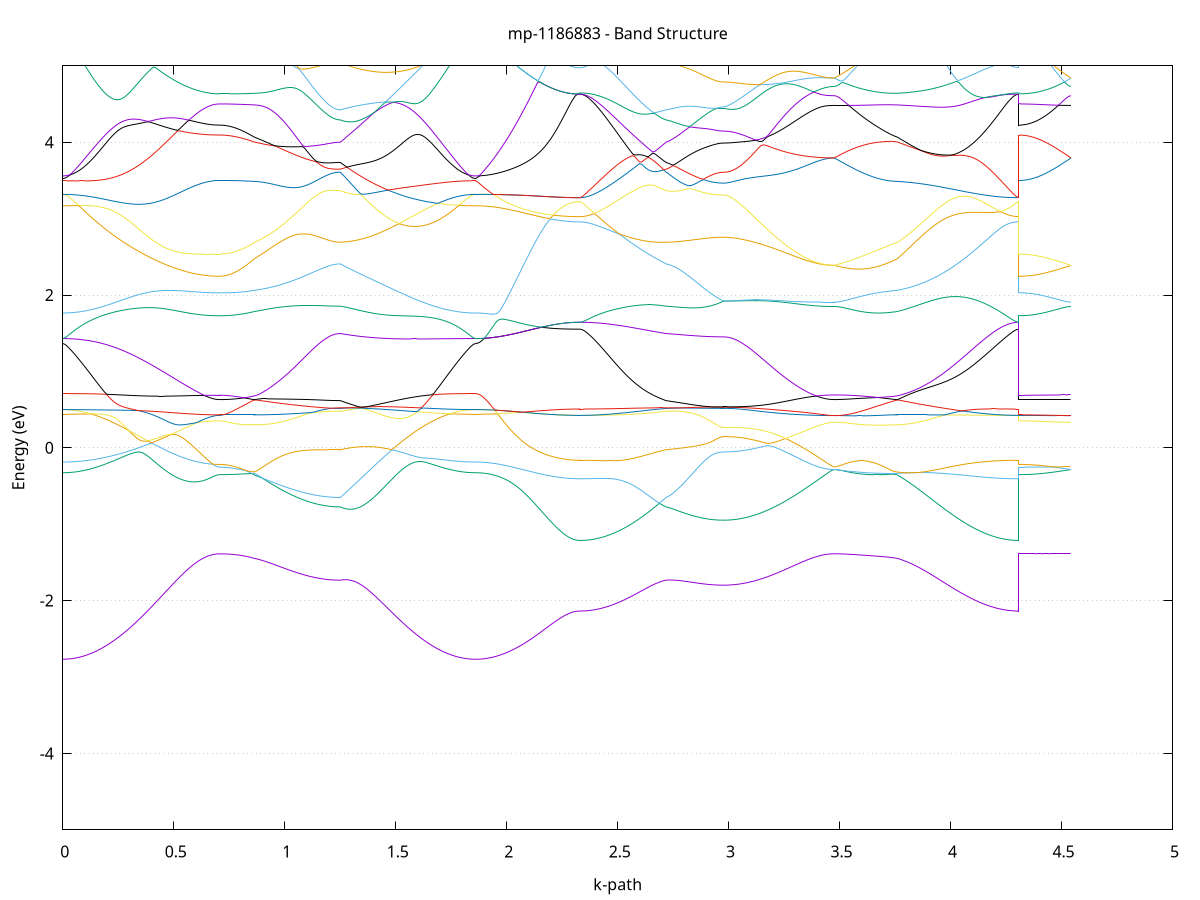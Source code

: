 set title 'mp-1186883 - Band Structure'
set xlabel 'k-path'
set ylabel 'Energy (eV)'
set grid y
set yrange [-5:5]
set terminal png size 800,600
set output 'mp-1186883_bands_gnuplot.png'
plot '-' using 1:2 with lines notitle, '-' using 1:2 with lines notitle, '-' using 1:2 with lines notitle, '-' using 1:2 with lines notitle, '-' using 1:2 with lines notitle, '-' using 1:2 with lines notitle, '-' using 1:2 with lines notitle, '-' using 1:2 with lines notitle, '-' using 1:2 with lines notitle, '-' using 1:2 with lines notitle, '-' using 1:2 with lines notitle, '-' using 1:2 with lines notitle, '-' using 1:2 with lines notitle, '-' using 1:2 with lines notitle, '-' using 1:2 with lines notitle, '-' using 1:2 with lines notitle, '-' using 1:2 with lines notitle, '-' using 1:2 with lines notitle, '-' using 1:2 with lines notitle, '-' using 1:2 with lines notitle, '-' using 1:2 with lines notitle, '-' using 1:2 with lines notitle, '-' using 1:2 with lines notitle, '-' using 1:2 with lines notitle, '-' using 1:2 with lines notitle, '-' using 1:2 with lines notitle, '-' using 1:2 with lines notitle, '-' using 1:2 with lines notitle, '-' using 1:2 with lines notitle, '-' using 1:2 with lines notitle, '-' using 1:2 with lines notitle, '-' using 1:2 with lines notitle, '-' using 1:2 with lines notitle, '-' using 1:2 with lines notitle, '-' using 1:2 with lines notitle, '-' using 1:2 with lines notitle, '-' using 1:2 with lines notitle, '-' using 1:2 with lines notitle, '-' using 1:2 with lines notitle, '-' using 1:2 with lines notitle, '-' using 1:2 with lines notitle, '-' using 1:2 with lines notitle, '-' using 1:2 with lines notitle, '-' using 1:2 with lines notitle, '-' using 1:2 with lines notitle, '-' using 1:2 with lines notitle, '-' using 1:2 with lines notitle, '-' using 1:2 with lines notitle
0.000000 -44.577919
0.009939 -44.577919
0.019877 -44.577919
0.029816 -44.577919
0.039754 -44.577919
0.049693 -44.577919
0.059631 -44.577919
0.069570 -44.577919
0.079508 -44.577919
0.089447 -44.577919
0.099386 -44.577919
0.109324 -44.577919
0.119263 -44.577919
0.129201 -44.577919
0.139140 -44.577919
0.149078 -44.577919
0.159017 -44.577919
0.168955 -44.577919
0.178894 -44.577819
0.188833 -44.577919
0.198771 -44.577919
0.208710 -44.577919
0.218648 -44.577919
0.228587 -44.577919
0.238525 -44.577919
0.248464 -44.577919
0.258402 -44.577919
0.268341 -44.577919
0.278279 -44.577919
0.288218 -44.577919
0.298157 -44.577919
0.308095 -44.577919
0.318034 -44.577919
0.327972 -44.577919
0.337911 -44.577919
0.347849 -44.577919
0.357788 -44.577919
0.367726 -44.577919
0.377665 -44.577919
0.387604 -44.577919
0.397542 -44.577919
0.407481 -44.577919
0.417419 -44.577919
0.427358 -44.577919
0.437296 -44.577919
0.447235 -44.577919
0.457173 -44.577919
0.467112 -44.577919
0.477051 -44.577819
0.486989 -44.577919
0.496928 -44.577919
0.506866 -44.577919
0.516805 -44.577919
0.526743 -44.577919
0.536682 -44.577919
0.546620 -44.577819
0.556559 -44.577919
0.566498 -44.577919
0.576436 -44.577919
0.586375 -44.577919
0.596313 -44.577919
0.606252 -44.577919
0.616190 -44.577919
0.626129 -44.577919
0.636067 -44.577919
0.646006 -44.577919
0.655945 -44.577819
0.665883 -44.577819
0.675822 -44.577919
0.685760 -44.577919
0.695699 -44.577919
0.705637 -44.577919
0.705637 -44.577919
0.715404 -44.577919
0.725171 -44.577919
0.734938 -44.577919
0.744705 -44.577919
0.754471 -44.577919
0.764238 -44.577919
0.774005 -44.577919
0.783772 -44.577919
0.793539 -44.577919
0.803305 -44.577919
0.813072 -44.577919
0.822839 -44.577819
0.832606 -44.577919
0.842373 -44.577919
0.852140 -44.577919
0.861906 -44.577919
0.861906 -44.577919
0.871867 -44.577919
0.881828 -44.577919
0.891788 -44.577919
0.901749 -44.577919
0.911709 -44.577919
0.921670 -44.577919
0.931630 -44.577919
0.941591 -44.577919
0.951551 -44.577819
0.961512 -44.577919
0.971473 -44.577919
0.981433 -44.577919
0.991394 -44.577919
1.001354 -44.577919
1.011315 -44.577819
1.021275 -44.577919
1.031236 -44.577919
1.041197 -44.577919
1.051157 -44.577919
1.061118 -44.577919
1.071078 -44.577919
1.081039 -44.577919
1.090999 -44.577919
1.100960 -44.577919
1.110920 -44.577919
1.120881 -44.577919
1.130842 -44.577919
1.140802 -44.577919
1.150763 -44.577919
1.160723 -44.577919
1.170684 -44.577919
1.180644 -44.577919
1.190605 -44.577919
1.200566 -44.577919
1.210526 -44.577919
1.220487 -44.577919
1.230447 -44.577919
1.240408 -44.577919
1.250368 -44.577919
1.250368 -44.577919
1.260360 -44.577919
1.270351 -44.577919
1.280342 -44.577919
1.290333 -44.577919
1.300324 -44.577919
1.310315 -44.577919
1.320306 -44.577919
1.330298 -44.577919
1.340289 -44.577919
1.350280 -44.577919
1.360271 -44.577919
1.370262 -44.577919
1.380253 -44.577919
1.390244 -44.577919
1.400236 -44.577919
1.410227 -44.577919
1.420218 -44.577819
1.430209 -44.577919
1.440200 -44.577919
1.450191 -44.577919
1.460182 -44.577919
1.470174 -44.577919
1.480165 -44.577919
1.490156 -44.577919
1.500147 -44.577919
1.510138 -44.577919
1.520129 -44.577919
1.530120 -44.577919
1.540112 -44.577919
1.550103 -44.577919
1.560094 -44.577919
1.570085 -44.577919
1.580076 -44.577919
1.590067 -44.577819
1.600058 -44.577919
1.610050 -44.577919
1.620041 -44.577919
1.630032 -44.577919
1.640023 -44.577919
1.650014 -44.577819
1.660005 -44.577919
1.669996 -44.577919
1.679988 -44.577919
1.689979 -44.577919
1.699970 -44.577919
1.709961 -44.577919
1.719952 -44.577919
1.729943 -44.577919
1.739934 -44.577919
1.749926 -44.577919
1.759917 -44.577919
1.769908 -44.577919
1.779899 -44.577919
1.789890 -44.577919
1.799881 -44.577919
1.809873 -44.577919
1.819864 -44.577919
1.829855 -44.577919
1.839846 -44.577919
1.849837 -44.577919
1.859828 -44.577919
1.859828 -44.577919
1.869820 -44.577919
1.879812 -44.577919
1.889804 -44.577919
1.899796 -44.577919
1.909787 -44.577919
1.919779 -44.577919
1.929771 -44.577919
1.939763 -44.577919
1.949755 -44.577919
1.959746 -44.577919
1.969738 -44.577919
1.979730 -44.577919
1.989722 -44.577919
1.999714 -44.577919
2.009705 -44.577919
2.019697 -44.577919
2.029689 -44.577919
2.039681 -44.577919
2.049673 -44.577919
2.059665 -44.577919
2.069656 -44.577919
2.079648 -44.577919
2.089640 -44.577919
2.099632 -44.577919
2.109624 -44.577919
2.119615 -44.577919
2.129607 -44.577919
2.139599 -44.577919
2.149591 -44.577919
2.159583 -44.577919
2.169575 -44.577919
2.179566 -44.577919
2.189558 -44.577919
2.199550 -44.577919
2.209542 -44.577919
2.219534 -44.577919
2.229525 -44.577919
2.239517 -44.577919
2.249509 -44.577919
2.259501 -44.577919
2.269493 -44.577919
2.279485 -44.577919
2.289476 -44.577919
2.299468 -44.577919
2.309460 -44.577919
2.319452 -44.577919
2.329444 -44.577919
2.329444 -44.577919
2.339404 -44.577919
2.349365 -44.577919
2.359325 -44.577919
2.369286 -44.577919
2.379246 -44.577919
2.389207 -44.577919
2.399168 -44.577919
2.409128 -44.577919
2.419089 -44.577919
2.429049 -44.577919
2.439010 -44.577919
2.448970 -44.577919
2.458931 -44.577919
2.468892 -44.577919
2.478852 -44.577919
2.488813 -44.577919
2.498773 -44.577919
2.508734 -44.577919
2.518694 -44.577919
2.528655 -44.577919
2.538615 -44.577919
2.548576 -44.577919
2.558537 -44.577919
2.568497 -44.577919
2.578458 -44.577919
2.588418 -44.577919
2.598379 -44.577919
2.608339 -44.577919
2.618300 -44.577919
2.628261 -44.577919
2.638221 -44.577919
2.648182 -44.577919
2.658142 -44.577919
2.668103 -44.577919
2.678063 -44.577919
2.688024 -44.577919
2.697984 -44.577919
2.707945 -44.577919
2.717906 -44.577919
2.717906 -44.577919
2.727887 -44.577919
2.737868 -44.577919
2.747849 -44.577919
2.757830 -44.577919
2.767811 -44.577919
2.777792 -44.577919
2.787773 -44.577919
2.797754 -44.577919
2.807735 -44.577919
2.817717 -44.577919
2.827698 -44.577919
2.837679 -44.577919
2.847660 -44.577919
2.857641 -44.577919
2.867622 -44.577919
2.877603 -44.577919
2.887584 -44.577819
2.897565 -44.577919
2.907546 -44.577919
2.917528 -44.577919
2.927509 -44.577919
2.937490 -44.577919
2.947471 -44.577919
2.957452 -44.577919
2.967433 -44.577919
2.977414 -44.577919
2.977414 -44.577919
2.987393 -44.577919
2.997373 -44.577919
3.007352 -44.577919
3.017331 -44.577919
3.027310 -44.577919
3.037289 -44.577919
3.047269 -44.577919
3.057248 -44.577919
3.067227 -44.577919
3.077206 -44.577919
3.087186 -44.577919
3.097165 -44.577919
3.107144 -44.577919
3.117123 -44.577919
3.127102 -44.577919
3.137082 -44.577919
3.147061 -44.577919
3.157040 -44.577919
3.167019 -44.577919
3.176998 -44.577919
3.186978 -44.577919
3.196957 -44.577919
3.206936 -44.577919
3.216915 -44.577919
3.226895 -44.577919
3.236874 -44.577919
3.246853 -44.577819
3.256832 -44.577819
3.266811 -44.577919
3.276791 -44.577919
3.286770 -44.577919
3.296749 -44.577919
3.306728 -44.577919
3.316708 -44.577819
3.326687 -44.577919
3.336666 -44.577919
3.346645 -44.577919
3.356624 -44.577919
3.366604 -44.577819
3.376583 -44.577919
3.386562 -44.577819
3.396541 -44.577919
3.406521 -44.577919
3.416500 -44.577919
3.426479 -44.577919
3.436458 -44.577919
3.446437 -44.577919
3.456417 -44.577919
3.466396 -44.577919
3.476375 -44.577919
3.476375 -44.577919
3.486101 -44.577919
3.495827 -44.577919
3.505553 -44.577919
3.515279 -44.577919
3.525005 -44.577919
3.534731 -44.577819
3.544457 -44.577819
3.554183 -44.577919
3.563909 -44.577819
3.573635 -44.577919
3.583361 -44.577919
3.593087 -44.577919
3.602813 -44.577819
3.612539 -44.577919
3.622265 -44.577819
3.631991 -44.577919
3.641717 -44.577919
3.651443 -44.577819
3.661169 -44.577919
3.670895 -44.577819
3.680621 -44.577919
3.690347 -44.577919
3.700073 -44.577919
3.709799 -44.577919
3.719525 -44.577919
3.729251 -44.577919
3.738977 -44.577919
3.748703 -44.577919
3.758429 -44.577819
3.758429 -44.577919
3.768418 -44.577819
3.778406 -44.577919
3.788395 -44.577819
3.798383 -44.577819
3.808372 -44.577919
3.818361 -44.577919
3.828349 -44.577919
3.838338 -44.577919
3.848326 -44.577919
3.858315 -44.577919
3.868303 -44.577919
3.878292 -44.577919
3.888280 -44.577919
3.898269 -44.577919
3.908257 -44.577919
3.918246 -44.577919
3.928234 -44.577919
3.938223 -44.577919
3.948211 -44.577919
3.958200 -44.577919
3.968188 -44.577919
3.978177 -44.577919
3.988165 -44.577919
3.998154 -44.577919
4.008142 -44.577919
4.018131 -44.577919
4.028119 -44.577919
4.038108 -44.577919
4.048096 -44.577919
4.058085 -44.577919
4.068073 -44.577919
4.078062 -44.577919
4.088050 -44.577919
4.098039 -44.577919
4.108027 -44.577919
4.118016 -44.577919
4.128004 -44.577919
4.137993 -44.577919
4.147981 -44.577919
4.157970 -44.577919
4.167958 -44.577919
4.177947 -44.577919
4.187935 -44.577919
4.197924 -44.577919
4.207912 -44.577919
4.217901 -44.577919
4.227890 -44.577919
4.237878 -44.577919
4.247867 -44.577919
4.257855 -44.577919
4.267844 -44.577919
4.277832 -44.577919
4.287821 -44.577919
4.297809 -44.577919
4.307798 -44.577919
4.307798 -44.577919
4.317581 -44.577919
4.327365 -44.577919
4.337149 -44.577919
4.346932 -44.577919
4.356716 -44.577819
4.366500 -44.577919
4.376283 -44.577919
4.386067 -44.577919
4.395851 -44.577919
4.405634 -44.577919
4.415418 -44.577919
4.425201 -44.577919
4.434985 -44.577919
4.444769 -44.577919
4.454552 -44.577919
4.464336 -44.577919
4.474120 -44.577819
4.483903 -44.577919
4.493687 -44.577919
4.503471 -44.577919
4.513254 -44.577919
4.523038 -44.577919
4.532822 -44.577919
4.542605 -44.577919
e
0.000000 -28.257419
0.009939 -28.257419
0.019877 -28.257419
0.029816 -28.257319
0.039754 -28.257319
0.049693 -28.257319
0.059631 -28.257219
0.069570 -28.257219
0.079508 -28.257119
0.089447 -28.257119
0.099386 -28.257019
0.109324 -28.256919
0.119263 -28.256819
0.129201 -28.256719
0.139140 -28.256619
0.149078 -28.256519
0.159017 -28.256419
0.168955 -28.256219
0.178894 -28.256119
0.188833 -28.256019
0.198771 -28.255919
0.208710 -28.255719
0.218648 -28.255619
0.228587 -28.255519
0.238525 -28.255319
0.248464 -28.255119
0.258402 -28.255019
0.268341 -28.254819
0.278279 -28.254619
0.288218 -28.254519
0.298157 -28.254319
0.308095 -28.254119
0.318034 -28.253919
0.327972 -28.253819
0.337911 -28.253619
0.347849 -28.253419
0.357788 -28.253219
0.367726 -28.253019
0.377665 -28.252819
0.387604 -28.252719
0.397542 -28.252519
0.407481 -28.252319
0.417419 -28.252219
0.427358 -28.252019
0.437296 -28.251819
0.447235 -28.251619
0.457173 -28.251519
0.467112 -28.251319
0.477051 -28.251119
0.486989 -28.251019
0.496928 -28.250919
0.506866 -28.250719
0.516805 -28.250619
0.526743 -28.250519
0.536682 -28.250319
0.546620 -28.250219
0.556559 -28.250119
0.566498 -28.250019
0.576436 -28.249919
0.586375 -28.249819
0.596313 -28.249719
0.606252 -28.249619
0.616190 -28.249519
0.626129 -28.249519
0.636067 -28.249419
0.646006 -28.249419
0.655945 -28.249319
0.665883 -28.249319
0.675822 -28.249319
0.685760 -28.249219
0.695699 -28.249219
0.705637 -28.249219
0.705637 -28.249219
0.715404 -28.249219
0.725171 -28.249219
0.734938 -28.249219
0.744705 -28.249319
0.754471 -28.249319
0.764238 -28.249319
0.774005 -28.249419
0.783772 -28.249419
0.793539 -28.249519
0.803305 -28.249519
0.813072 -28.249619
0.822839 -28.249719
0.832606 -28.249819
0.842373 -28.249919
0.852140 -28.250019
0.861906 -28.250119
0.861906 -28.250119
0.871867 -28.250119
0.881828 -28.250219
0.891788 -28.250219
0.901749 -28.250419
0.911709 -28.250419
0.921670 -28.250519
0.931630 -28.250619
0.941591 -28.250619
0.951551 -28.250719
0.961512 -28.250819
0.971473 -28.250819
0.981433 -28.250919
0.991394 -28.250919
1.001354 -28.251019
1.011315 -28.251019
1.021275 -28.251119
1.031236 -28.251219
1.041197 -28.251219
1.051157 -28.251319
1.061118 -28.251319
1.071078 -28.251419
1.081039 -28.251419
1.090999 -28.251419
1.100960 -28.251519
1.110920 -28.251519
1.120881 -28.251519
1.130842 -28.251619
1.140802 -28.251619
1.150763 -28.251619
1.160723 -28.251719
1.170684 -28.251719
1.180644 -28.251719
1.190605 -28.251719
1.200566 -28.251719
1.210526 -28.251719
1.220487 -28.251819
1.230447 -28.251719
1.240408 -28.251819
1.250368 -28.251819
1.250368 -28.251719
1.260360 -28.251519
1.270351 -28.251319
1.280342 -28.251119
1.290333 -28.250919
1.300324 -28.250619
1.310315 -28.250419
1.320306 -28.250219
1.330298 -28.250019
1.340289 -28.249719
1.350280 -28.249519
1.360271 -28.249519
1.370262 -28.249719
1.380253 -28.249919
1.390244 -28.250219
1.400236 -28.250419
1.410227 -28.250719
1.420218 -28.250919
1.430209 -28.251119
1.440200 -28.251419
1.450191 -28.251619
1.460182 -28.251919
1.470174 -28.252119
1.480165 -28.252319
1.490156 -28.252619
1.500147 -28.252819
1.510138 -28.253019
1.520129 -28.253219
1.530120 -28.253419
1.540112 -28.253619
1.550103 -28.253919
1.560094 -28.254119
1.570085 -28.254319
1.580076 -28.254419
1.590067 -28.254619
1.600058 -28.254819
1.610050 -28.255019
1.620041 -28.255219
1.630032 -28.255419
1.640023 -28.255519
1.650014 -28.255719
1.660005 -28.255819
1.669996 -28.256019
1.679988 -28.256119
1.689979 -28.256219
1.699970 -28.256419
1.709961 -28.256519
1.719952 -28.256619
1.729943 -28.256719
1.739934 -28.256819
1.749926 -28.256919
1.759917 -28.256919
1.769908 -28.257019
1.779899 -28.257119
1.789890 -28.257219
1.799881 -28.257219
1.809873 -28.257319
1.819864 -28.257319
1.829855 -28.257319
1.839846 -28.257419
1.849837 -28.257419
1.859828 -28.257419
1.859828 -28.257419
1.869820 -28.257319
1.879812 -28.257319
1.889804 -28.257419
1.899796 -28.257419
1.909787 -28.257319
1.919779 -28.257319
1.929771 -28.257319
1.939763 -28.257319
1.949755 -28.257319
1.959746 -28.257319
1.969738 -28.257219
1.979730 -28.257319
1.989722 -28.257219
1.999714 -28.257219
2.009705 -28.257219
2.019697 -28.257219
2.029689 -28.257119
2.039681 -28.257119
2.049673 -28.257119
2.059665 -28.257119
2.069656 -28.257119
2.079648 -28.257019
2.089640 -28.257019
2.099632 -28.257019
2.109624 -28.257019
2.119615 -28.257019
2.129607 -28.256919
2.139599 -28.256919
2.149591 -28.256919
2.159583 -28.256819
2.169575 -28.256819
2.179566 -28.256819
2.189558 -28.256819
2.199550 -28.256819
2.209542 -28.256819
2.219534 -28.256719
2.229525 -28.256719
2.239517 -28.256719
2.249509 -28.256719
2.259501 -28.256719
2.269493 -28.256719
2.279485 -28.256719
2.289476 -28.256719
2.299468 -28.256719
2.309460 -28.256719
2.319452 -28.256619
2.329444 -28.256619
2.329444 -28.256719
2.339404 -28.256719
2.349365 -28.256619
2.359325 -28.256619
2.369286 -28.256619
2.379246 -28.256519
2.389207 -28.256519
2.399168 -28.256519
2.409128 -28.256419
2.419089 -28.256419
2.429049 -28.256319
2.439010 -28.256219
2.448970 -28.256119
2.458931 -28.256019
2.468892 -28.255919
2.478852 -28.255819
2.488813 -28.255719
2.498773 -28.255619
2.508734 -28.255519
2.518694 -28.255419
2.528655 -28.255219
2.538615 -28.255119
2.548576 -28.255019
2.558537 -28.254819
2.568497 -28.254619
2.578458 -28.254519
2.588418 -28.254319
2.598379 -28.254119
2.608339 -28.254019
2.618300 -28.253819
2.628261 -28.253619
2.638221 -28.253419
2.648182 -28.253219
2.658142 -28.253019
2.668103 -28.252819
2.678063 -28.252619
2.688024 -28.252419
2.697984 -28.252219
2.707945 -28.252019
2.717906 -28.251819
2.717906 -28.251819
2.727887 -28.251719
2.737868 -28.251619
2.747849 -28.251419
2.757830 -28.251419
2.767811 -28.251319
2.777792 -28.251219
2.787773 -28.251119
2.797754 -28.251019
2.807735 -28.250919
2.817717 -28.250819
2.827698 -28.250819
2.837679 -28.250619
2.847660 -28.250619
2.857641 -28.250519
2.867622 -28.250419
2.877603 -28.250319
2.887584 -28.250219
2.897565 -28.250119
2.907546 -28.250019
2.917528 -28.249919
2.927509 -28.249819
2.937490 -28.249719
2.947471 -28.249719
2.957452 -28.249619
2.967433 -28.249519
2.977414 -28.249519
2.977414 -28.249519
2.987393 -28.249419
2.997373 -28.249519
3.007352 -28.249519
3.017331 -28.249519
3.027310 -28.249519
3.037289 -28.249519
3.047269 -28.249419
3.057248 -28.249419
3.067227 -28.249419
3.077206 -28.249419
3.087186 -28.249419
3.097165 -28.249419
3.107144 -28.249419
3.117123 -28.249419
3.127102 -28.249419
3.137082 -28.249419
3.147061 -28.249419
3.157040 -28.249419
3.167019 -28.249419
3.176998 -28.249419
3.186978 -28.249419
3.196957 -28.249319
3.206936 -28.249419
3.216915 -28.249319
3.226895 -28.249319
3.236874 -28.249319
3.246853 -28.249319
3.256832 -28.249319
3.266811 -28.249319
3.276791 -28.249319
3.286770 -28.249319
3.296749 -28.249319
3.306728 -28.249319
3.316708 -28.249219
3.326687 -28.249319
3.336666 -28.249319
3.346645 -28.249219
3.356624 -28.249219
3.366604 -28.249219
3.376583 -28.249219
3.386562 -28.249219
3.396541 -28.249219
3.406521 -28.249219
3.416500 -28.249219
3.426479 -28.249219
3.436458 -28.249219
3.446437 -28.249219
3.456417 -28.249219
3.466396 -28.249219
3.476375 -28.249219
3.476375 -28.249219
3.486101 -28.249219
3.495827 -28.249219
3.505553 -28.249219
3.515279 -28.249219
3.525005 -28.249219
3.534731 -28.249219
3.544457 -28.249219
3.554183 -28.249319
3.563909 -28.249319
3.573635 -28.249319
3.583361 -28.249319
3.593087 -28.249419
3.602813 -28.249419
3.612539 -28.249419
3.622265 -28.249419
3.631991 -28.249519
3.641717 -28.249519
3.651443 -28.249519
3.661169 -28.249619
3.670895 -28.249619
3.680621 -28.249719
3.690347 -28.249719
3.700073 -28.249819
3.709799 -28.249819
3.719525 -28.249819
3.729251 -28.249919
3.738977 -28.250019
3.748703 -28.250019
3.758429 -28.250019
3.758429 -28.250119
3.768418 -28.250219
3.778406 -28.250319
3.788395 -28.250419
3.798383 -28.250519
3.808372 -28.250719
3.818361 -28.250819
3.828349 -28.250919
3.838338 -28.251119
3.848326 -28.251219
3.858315 -28.251419
3.868303 -28.251519
3.878292 -28.251719
3.888280 -28.251819
3.898269 -28.252019
3.908257 -28.252219
3.918246 -28.252319
3.928234 -28.252519
3.938223 -28.252719
3.948211 -28.252819
3.958200 -28.253019
3.968188 -28.253119
3.978177 -28.253319
3.988165 -28.253519
3.998154 -28.253619
4.008142 -28.253819
4.018131 -28.254019
4.028119 -28.254119
4.038108 -28.254319
4.048096 -28.254419
4.058085 -28.254619
4.068073 -28.254719
4.078062 -28.254919
4.088050 -28.255019
4.098039 -28.255119
4.108027 -28.255319
4.118016 -28.255419
4.128004 -28.255519
4.137993 -28.255619
4.147981 -28.255819
4.157970 -28.255919
4.167958 -28.256019
4.177947 -28.256019
4.187935 -28.256119
4.197924 -28.256219
4.207912 -28.256319
4.217901 -28.256419
4.227890 -28.256419
4.237878 -28.256419
4.247867 -28.256519
4.257855 -28.256519
4.267844 -28.256619
4.277832 -28.256619
4.287821 -28.256619
4.297809 -28.256619
4.307798 -28.256719
4.307798 -28.249219
4.317581 -28.249219
4.327365 -28.249219
4.337149 -28.249219
4.346932 -28.249219
4.356716 -28.249219
4.366500 -28.249219
4.376283 -28.249219
4.386067 -28.249219
4.395851 -28.249219
4.405634 -28.249219
4.415418 -28.249219
4.425201 -28.249219
4.434985 -28.249219
4.444769 -28.249219
4.454552 -28.249219
4.464336 -28.249219
4.474120 -28.249219
4.483903 -28.249219
4.493687 -28.249219
4.503471 -28.249219
4.513254 -28.249219
4.523038 -28.249219
4.532822 -28.249219
4.542605 -28.249219
e
0.000000 -28.241919
0.009939 -28.241919
0.019877 -28.241919
0.029816 -28.241919
0.039754 -28.242019
0.049693 -28.242019
0.059631 -28.242019
0.069570 -28.242119
0.079508 -28.242119
0.089447 -28.242219
0.099386 -28.242219
0.109324 -28.242319
0.119263 -28.242419
0.129201 -28.242519
0.139140 -28.242619
0.149078 -28.242719
0.159017 -28.242819
0.168955 -28.242919
0.178894 -28.243019
0.188833 -28.243119
0.198771 -28.243319
0.208710 -28.243419
0.218648 -28.243519
0.228587 -28.243619
0.238525 -28.243819
0.248464 -28.243919
0.258402 -28.244119
0.268341 -28.244219
0.278279 -28.244419
0.288218 -28.244519
0.298157 -28.244719
0.308095 -28.244819
0.318034 -28.245019
0.327972 -28.245219
0.337911 -28.245319
0.347849 -28.245519
0.357788 -28.245619
0.367726 -28.245819
0.377665 -28.245919
0.387604 -28.246119
0.397542 -28.246319
0.407481 -28.246419
0.417419 -28.246619
0.427358 -28.246719
0.437296 -28.246919
0.447235 -28.247019
0.457173 -28.247219
0.467112 -28.247319
0.477051 -28.247519
0.486989 -28.247619
0.496928 -28.247719
0.506866 -28.247919
0.516805 -28.248019
0.526743 -28.248119
0.536682 -28.248219
0.546620 -28.248319
0.556559 -28.248419
0.566498 -28.248519
0.576436 -28.248619
0.586375 -28.248719
0.596313 -28.248819
0.606252 -28.248819
0.616190 -28.248919
0.626129 -28.249019
0.636067 -28.249019
0.646006 -28.249119
0.655945 -28.249119
0.665883 -28.249119
0.675822 -28.249219
0.685760 -28.249219
0.695699 -28.249219
0.705637 -28.249219
0.705637 -28.249219
0.715404 -28.249219
0.725171 -28.249219
0.734938 -28.249219
0.744705 -28.249219
0.754471 -28.249119
0.764238 -28.249119
0.774005 -28.249119
0.783772 -28.249019
0.793539 -28.248919
0.803305 -28.248919
0.813072 -28.248819
0.822839 -28.248719
0.832606 -28.248719
0.842373 -28.248619
0.852140 -28.248519
0.861906 -28.248419
0.861906 -28.248419
0.871867 -28.248319
0.881828 -28.248219
0.891788 -28.248119
0.901749 -28.248119
0.911709 -28.248019
0.921670 -28.248019
0.931630 -28.247919
0.941591 -28.247819
0.951551 -28.247819
0.961512 -28.247719
0.971473 -28.247719
0.981433 -28.247619
0.991394 -28.247519
1.001354 -28.247519
1.011315 -28.247419
1.021275 -28.247419
1.031236 -28.247419
1.041197 -28.247319
1.051157 -28.247319
1.061118 -28.247219
1.071078 -28.247219
1.081039 -28.247219
1.090999 -28.247119
1.100960 -28.247119
1.110920 -28.247119
1.120881 -28.247019
1.130842 -28.247019
1.140802 -28.247019
1.150763 -28.247019
1.160723 -28.246919
1.170684 -28.246919
1.180644 -28.246919
1.190605 -28.246919
1.200566 -28.246919
1.210526 -28.246919
1.220487 -28.246919
1.230447 -28.246819
1.240408 -28.246819
1.250368 -28.246819
1.250368 -28.246819
1.260360 -28.247119
1.270351 -28.247319
1.280342 -28.247519
1.290333 -28.247819
1.300324 -28.248019
1.310315 -28.248219
1.320306 -28.248519
1.330298 -28.248719
1.340289 -28.248919
1.350280 -28.249219
1.360271 -28.249319
1.370262 -28.249019
1.380253 -28.248819
1.390244 -28.248619
1.400236 -28.248319
1.410227 -28.248119
1.420218 -28.247919
1.430209 -28.247719
1.440200 -28.247419
1.450191 -28.247219
1.460182 -28.247019
1.470174 -28.246819
1.480165 -28.246519
1.490156 -28.246319
1.500147 -28.246119
1.510138 -28.245919
1.520129 -28.245719
1.530120 -28.245519
1.540112 -28.245319
1.550103 -28.245119
1.560094 -28.244919
1.570085 -28.244819
1.580076 -28.244619
1.590067 -28.244419
1.600058 -28.244219
1.610050 -28.244019
1.620041 -28.243919
1.630032 -28.243719
1.640023 -28.243619
1.650014 -28.243419
1.660005 -28.243319
1.669996 -28.243219
1.679988 -28.243119
1.689979 -28.242919
1.699970 -28.242819
1.709961 -28.242719
1.719952 -28.242619
1.729943 -28.242519
1.739934 -28.242419
1.749926 -28.242319
1.759917 -28.242219
1.769908 -28.242219
1.779899 -28.242119
1.789890 -28.242119
1.799881 -28.242019
1.809873 -28.242019
1.819864 -28.242019
1.829855 -28.241919
1.839846 -28.241919
1.849837 -28.241919
1.859828 -28.241919
1.859828 -28.241919
1.869820 -28.241919
1.879812 -28.241919
1.889804 -28.241919
1.899796 -28.241919
1.909787 -28.241919
1.919779 -28.241919
1.929771 -28.241919
1.939763 -28.241919
1.949755 -28.241919
1.959746 -28.241919
1.969738 -28.241919
1.979730 -28.241919
1.989722 -28.241919
1.999714 -28.241919
2.009705 -28.241919
2.019697 -28.241919
2.029689 -28.241919
2.039681 -28.241919
2.049673 -28.241919
2.059665 -28.241919
2.069656 -28.241919
2.079648 -28.241919
2.089640 -28.241919
2.099632 -28.241919
2.109624 -28.241919
2.119615 -28.241919
2.129607 -28.241919
2.139599 -28.241919
2.149591 -28.241919
2.159583 -28.241919
2.169575 -28.241919
2.179566 -28.241919
2.189558 -28.241919
2.199550 -28.241919
2.209542 -28.241919
2.219534 -28.241919
2.229525 -28.241919
2.239517 -28.241919
2.249509 -28.241919
2.259501 -28.241919
2.269493 -28.241919
2.279485 -28.241919
2.289476 -28.241919
2.299468 -28.241919
2.309460 -28.241919
2.319452 -28.241919
2.329444 -28.241919
2.329444 -28.241919
2.339404 -28.241919
2.349365 -28.241919
2.359325 -28.242019
2.369286 -28.242019
2.379246 -28.242019
2.389207 -28.242119
2.399168 -28.242119
2.409128 -28.242219
2.419089 -28.242219
2.429049 -28.242319
2.439010 -28.242419
2.448970 -28.242419
2.458931 -28.242519
2.468892 -28.242619
2.478852 -28.242719
2.488813 -28.242819
2.498773 -28.242919
2.508734 -28.243119
2.518694 -28.243219
2.528655 -28.243319
2.538615 -28.243519
2.548576 -28.243619
2.558537 -28.243819
2.568497 -28.243919
2.578458 -28.244119
2.588418 -28.244219
2.598379 -28.244419
2.608339 -28.244619
2.618300 -28.244819
2.628261 -28.245019
2.638221 -28.245119
2.648182 -28.245319
2.658142 -28.245619
2.668103 -28.245819
2.678063 -28.246019
2.688024 -28.246219
2.697984 -28.246419
2.707945 -28.246619
2.717906 -28.246819
2.717906 -28.246819
2.727887 -28.246919
2.737868 -28.247019
2.747849 -28.247119
2.757830 -28.247219
2.767811 -28.247319
2.777792 -28.247419
2.787773 -28.247519
2.797754 -28.247619
2.807735 -28.247719
2.817717 -28.247819
2.827698 -28.247919
2.837679 -28.248019
2.847660 -28.248119
2.857641 -28.248219
2.867622 -28.248319
2.877603 -28.248419
2.887584 -28.248519
2.897565 -28.248619
2.907546 -28.248719
2.917528 -28.248819
2.927509 -28.248919
2.937490 -28.249019
2.947471 -28.249119
2.957452 -28.249119
2.967433 -28.249219
2.977414 -28.249319
2.977414 -28.249319
2.987393 -28.249219
2.997373 -28.249319
3.007352 -28.249319
3.017331 -28.249319
3.027310 -28.249219
3.037289 -28.249219
3.047269 -28.249219
3.057248 -28.249219
3.067227 -28.249219
3.077206 -28.249219
3.087186 -28.249219
3.097165 -28.249219
3.107144 -28.249219
3.117123 -28.249219
3.127102 -28.249219
3.137082 -28.249219
3.147061 -28.249219
3.157040 -28.249219
3.167019 -28.249219
3.176998 -28.249219
3.186978 -28.249219
3.196957 -28.249219
3.206936 -28.249219
3.216915 -28.249219
3.226895 -28.249219
3.236874 -28.249219
3.246853 -28.249219
3.256832 -28.249219
3.266811 -28.249219
3.276791 -28.249219
3.286770 -28.249219
3.296749 -28.249219
3.306728 -28.249219
3.316708 -28.249219
3.326687 -28.249219
3.336666 -28.249219
3.346645 -28.249219
3.356624 -28.249219
3.366604 -28.249219
3.376583 -28.249219
3.386562 -28.249219
3.396541 -28.249219
3.406521 -28.249219
3.416500 -28.249219
3.426479 -28.249219
3.436458 -28.249219
3.446437 -28.249219
3.456417 -28.249219
3.466396 -28.249219
3.476375 -28.249219
3.476375 -28.249219
3.486101 -28.249219
3.495827 -28.249219
3.505553 -28.249219
3.515279 -28.249219
3.525005 -28.249219
3.534731 -28.249219
3.544457 -28.249119
3.554183 -28.249119
3.563909 -28.249119
3.573635 -28.249119
3.583361 -28.249119
3.593087 -28.249119
3.602813 -28.249019
3.612539 -28.249019
3.622265 -28.249019
3.631991 -28.249019
3.641717 -28.248919
3.651443 -28.248919
3.661169 -28.248819
3.670895 -28.248819
3.680621 -28.248819
3.690347 -28.248719
3.700073 -28.248719
3.709799 -28.248619
3.719525 -28.248619
3.729251 -28.248519
3.738977 -28.248519
3.748703 -28.248419
3.758429 -28.248319
3.758429 -28.248419
3.768418 -28.248219
3.778406 -28.248219
3.788395 -28.248019
3.798383 -28.247919
3.808372 -28.247819
3.818361 -28.247719
3.828349 -28.247519
3.838338 -28.247419
3.848326 -28.247219
3.858315 -28.247119
3.868303 -28.246919
3.878292 -28.246819
3.888280 -28.246619
3.898269 -28.246519
3.908257 -28.246319
3.918246 -28.246219
3.928234 -28.246019
3.938223 -28.245819
3.948211 -28.245719
3.958200 -28.245519
3.968188 -28.245419
3.978177 -28.245219
3.988165 -28.245019
3.998154 -28.244919
4.008142 -28.244719
4.018131 -28.244619
4.028119 -28.244419
4.038108 -28.244319
4.048096 -28.244119
4.058085 -28.244019
4.068073 -28.243819
4.078062 -28.243719
4.088050 -28.243519
4.098039 -28.243419
4.108027 -28.243319
4.118016 -28.243119
4.128004 -28.243019
4.137993 -28.242919
4.147981 -28.242819
4.157970 -28.242719
4.167958 -28.242619
4.177947 -28.242519
4.187935 -28.242419
4.197924 -28.242319
4.207912 -28.242319
4.217901 -28.242219
4.227890 -28.242119
4.237878 -28.242119
4.247867 -28.242119
4.257855 -28.242019
4.267844 -28.242019
4.277832 -28.241919
4.287821 -28.241919
4.297809 -28.241919
4.307798 -28.241919
4.307798 -28.249219
4.317581 -28.249219
4.327365 -28.249219
4.337149 -28.249219
4.346932 -28.249219
4.356716 -28.249219
4.366500 -28.249219
4.376283 -28.249219
4.386067 -28.249219
4.395851 -28.249219
4.405634 -28.249219
4.415418 -28.249219
4.425201 -28.249219
4.434985 -28.249219
4.444769 -28.249219
4.454552 -28.249219
4.464336 -28.249219
4.474120 -28.249219
4.483903 -28.249219
4.493687 -28.249219
4.503471 -28.249219
4.513254 -28.249219
4.523038 -28.249219
4.532822 -28.249219
4.542605 -28.249219
e
0.000000 -28.189819
0.009939 -28.189819
0.019877 -28.189819
0.029816 -28.189819
0.039754 -28.189719
0.049693 -28.189819
0.059631 -28.189819
0.069570 -28.189819
0.079508 -28.189819
0.089447 -28.189819
0.099386 -28.189819
0.109324 -28.189819
0.119263 -28.189819
0.129201 -28.189819
0.139140 -28.189819
0.149078 -28.189819
0.159017 -28.189819
0.168955 -28.189819
0.178894 -28.189819
0.188833 -28.189919
0.198771 -28.189919
0.208710 -28.189919
0.218648 -28.189919
0.228587 -28.189919
0.238525 -28.189919
0.248464 -28.189919
0.258402 -28.189919
0.268341 -28.189919
0.278279 -28.190019
0.288218 -28.190019
0.298157 -28.190019
0.308095 -28.190019
0.318034 -28.190019
0.327972 -28.190019
0.337911 -28.190019
0.347849 -28.190119
0.357788 -28.190019
0.367726 -28.190119
0.377665 -28.190119
0.387604 -28.190119
0.397542 -28.190119
0.407481 -28.190119
0.417419 -28.190219
0.427358 -28.190219
0.437296 -28.190219
0.447235 -28.190219
0.457173 -28.190219
0.467112 -28.190219
0.477051 -28.190219
0.486989 -28.190219
0.496928 -28.190319
0.506866 -28.190319
0.516805 -28.190319
0.526743 -28.190319
0.536682 -28.190319
0.546620 -28.190319
0.556559 -28.190319
0.566498 -28.190319
0.576436 -28.190319
0.586375 -28.190319
0.596313 -28.190419
0.606252 -28.190419
0.616190 -28.190419
0.626129 -28.190419
0.636067 -28.190419
0.646006 -28.190419
0.655945 -28.190419
0.665883 -28.190419
0.675822 -28.190419
0.685760 -28.190419
0.695699 -28.190419
0.705637 -28.190419
0.705637 -28.190419
0.715404 -28.190419
0.725171 -28.190419
0.734938 -28.190419
0.744705 -28.190419
0.754471 -28.190419
0.764238 -28.190419
0.774005 -28.190419
0.783772 -28.190419
0.793539 -28.190419
0.803305 -28.190419
0.813072 -28.190419
0.822839 -28.190419
0.832606 -28.190419
0.842373 -28.190419
0.852140 -28.190419
0.861906 -28.190419
0.861906 -28.190419
0.871867 -28.190419
0.881828 -28.190419
0.891788 -28.190419
0.901749 -28.190419
0.911709 -28.190419
0.921670 -28.190419
0.931630 -28.190419
0.941591 -28.190419
0.951551 -28.190419
0.961512 -28.190419
0.971473 -28.190419
0.981433 -28.190419
0.991394 -28.190419
1.001354 -28.190419
1.011315 -28.190419
1.021275 -28.190419
1.031236 -28.190419
1.041197 -28.190419
1.051157 -28.190419
1.061118 -28.190419
1.071078 -28.190419
1.081039 -28.190419
1.090999 -28.190419
1.100960 -28.190419
1.110920 -28.190419
1.120881 -28.190419
1.130842 -28.190419
1.140802 -28.190419
1.150763 -28.190419
1.160723 -28.190419
1.170684 -28.190419
1.180644 -28.190419
1.190605 -28.190419
1.200566 -28.190319
1.210526 -28.190419
1.220487 -28.190419
1.230447 -28.190319
1.240408 -28.190419
1.250368 -28.190419
1.250368 -28.190319
1.260360 -28.190419
1.270351 -28.190319
1.280342 -28.190319
1.290333 -28.190319
1.300324 -28.190319
1.310315 -28.190319
1.320306 -28.190319
1.330298 -28.190319
1.340289 -28.190219
1.350280 -28.190319
1.360271 -28.190319
1.370262 -28.190219
1.380253 -28.190219
1.390244 -28.190219
1.400236 -28.190219
1.410227 -28.190219
1.420218 -28.190219
1.430209 -28.190219
1.440200 -28.190119
1.450191 -28.190119
1.460182 -28.190119
1.470174 -28.190119
1.480165 -28.190119
1.490156 -28.190119
1.500147 -28.190119
1.510138 -28.190119
1.520129 -28.190019
1.530120 -28.190019
1.540112 -28.190019
1.550103 -28.190019
1.560094 -28.190019
1.570085 -28.190019
1.580076 -28.189919
1.590067 -28.189919
1.600058 -28.189919
1.610050 -28.189919
1.620041 -28.189919
1.630032 -28.189919
1.640023 -28.189919
1.650014 -28.189919
1.660005 -28.189919
1.669996 -28.189919
1.679988 -28.189819
1.689979 -28.189819
1.699970 -28.189819
1.709961 -28.189819
1.719952 -28.189819
1.729943 -28.189819
1.739934 -28.189819
1.749926 -28.189819
1.759917 -28.189819
1.769908 -28.189819
1.779899 -28.189819
1.789890 -28.189819
1.799881 -28.189819
1.809873 -28.189819
1.819864 -28.189819
1.829855 -28.189719
1.839846 -28.189819
1.849837 -28.189819
1.859828 -28.189719
1.859828 -28.189819
1.869820 -28.189719
1.879812 -28.189719
1.889804 -28.189819
1.899796 -28.189819
1.909787 -28.189819
1.919779 -28.189819
1.929771 -28.189819
1.939763 -28.189819
1.949755 -28.189819
1.959746 -28.189819
1.969738 -28.189819
1.979730 -28.189919
1.989722 -28.189919
1.999714 -28.189919
2.009705 -28.189919
2.019697 -28.189919
2.029689 -28.189919
2.039681 -28.190019
2.049673 -28.190019
2.059665 -28.190019
2.069656 -28.190019
2.079648 -28.190119
2.089640 -28.190119
2.099632 -28.190119
2.109624 -28.190219
2.119615 -28.190219
2.129607 -28.190219
2.139599 -28.190219
2.149591 -28.190219
2.159583 -28.190219
2.169575 -28.190319
2.179566 -28.190319
2.189558 -28.190319
2.199550 -28.190319
2.209542 -28.190419
2.219534 -28.190419
2.229525 -28.190419
2.239517 -28.190419
2.249509 -28.190419
2.259501 -28.190419
2.269493 -28.190519
2.279485 -28.190519
2.289476 -28.190519
2.299468 -28.190519
2.309460 -28.190519
2.319452 -28.190419
2.329444 -28.190419
2.329444 -28.190519
2.339404 -28.190519
2.349365 -28.190519
2.359325 -28.190519
2.369286 -28.190519
2.379246 -28.190519
2.389207 -28.190519
2.399168 -28.190519
2.409128 -28.190519
2.419089 -28.190519
2.429049 -28.190519
2.439010 -28.190519
2.448970 -28.190519
2.458931 -28.190519
2.468892 -28.190519
2.478852 -28.190519
2.488813 -28.190519
2.498773 -28.190519
2.508734 -28.190519
2.518694 -28.190519
2.528655 -28.190519
2.538615 -28.190519
2.548576 -28.190519
2.558537 -28.190519
2.568497 -28.190419
2.578458 -28.190519
2.588418 -28.190419
2.598379 -28.190419
2.608339 -28.190419
2.618300 -28.190419
2.628261 -28.190419
2.638221 -28.190419
2.648182 -28.190419
2.658142 -28.190419
2.668103 -28.190419
2.678063 -28.190419
2.688024 -28.190419
2.697984 -28.190419
2.707945 -28.190419
2.717906 -28.190419
2.717906 -28.190419
2.727887 -28.190419
2.737868 -28.190419
2.747849 -28.190319
2.757830 -28.190319
2.767811 -28.190319
2.777792 -28.190319
2.787773 -28.190319
2.797754 -28.190319
2.807735 -28.190319
2.817717 -28.190319
2.827698 -28.190319
2.837679 -28.190319
2.847660 -28.190319
2.857641 -28.190319
2.867622 -28.190319
2.877603 -28.190219
2.887584 -28.190319
2.897565 -28.190319
2.907546 -28.190319
2.917528 -28.190319
2.927509 -28.190319
2.937490 -28.190319
2.947471 -28.190319
2.957452 -28.190319
2.967433 -28.190319
2.977414 -28.190319
2.977414 -28.190319
2.987393 -28.190219
2.997373 -28.190319
3.007352 -28.190319
3.017331 -28.190319
3.027310 -28.190319
3.037289 -28.190319
3.047269 -28.190319
3.057248 -28.190219
3.067227 -28.190319
3.077206 -28.190319
3.087186 -28.190319
3.097165 -28.190319
3.107144 -28.190319
3.117123 -28.190319
3.127102 -28.190319
3.137082 -28.190319
3.147061 -28.190319
3.157040 -28.190319
3.167019 -28.190319
3.176998 -28.190319
3.186978 -28.190319
3.196957 -28.190319
3.206936 -28.190319
3.216915 -28.190319
3.226895 -28.190319
3.236874 -28.190319
3.246853 -28.190319
3.256832 -28.190319
3.266811 -28.190319
3.276791 -28.190319
3.286770 -28.190419
3.296749 -28.190419
3.306728 -28.190419
3.316708 -28.190319
3.326687 -28.190419
3.336666 -28.190419
3.346645 -28.190419
3.356624 -28.190419
3.366604 -28.190419
3.376583 -28.190419
3.386562 -28.190419
3.396541 -28.190419
3.406521 -28.190419
3.416500 -28.190419
3.426479 -28.190419
3.436458 -28.190419
3.446437 -28.190419
3.456417 -28.190419
3.466396 -28.190419
3.476375 -28.190419
3.476375 -28.190419
3.486101 -28.190419
3.495827 -28.190419
3.505553 -28.190419
3.515279 -28.190419
3.525005 -28.190419
3.534731 -28.190419
3.544457 -28.190419
3.554183 -28.190419
3.563909 -28.190419
3.573635 -28.190419
3.583361 -28.190419
3.593087 -28.190419
3.602813 -28.190419
3.612539 -28.190419
3.622265 -28.190419
3.631991 -28.190419
3.641717 -28.190419
3.651443 -28.190419
3.661169 -28.190419
3.670895 -28.190419
3.680621 -28.190419
3.690347 -28.190419
3.700073 -28.190419
3.709799 -28.190419
3.719525 -28.190419
3.729251 -28.190419
3.738977 -28.190419
3.748703 -28.190419
3.758429 -28.190419
3.758429 -28.190419
3.768418 -28.190419
3.778406 -28.190419
3.788395 -28.190419
3.798383 -28.190419
3.808372 -28.190419
3.818361 -28.190419
3.828349 -28.190419
3.838338 -28.190419
3.848326 -28.190419
3.858315 -28.190419
3.868303 -28.190419
3.878292 -28.190419
3.888280 -28.190419
3.898269 -28.190419
3.908257 -28.190419
3.918246 -28.190419
3.928234 -28.190419
3.938223 -28.190419
3.948211 -28.190419
3.958200 -28.190519
3.968188 -28.190519
3.978177 -28.190519
3.988165 -28.190519
3.998154 -28.190419
4.008142 -28.190519
4.018131 -28.190519
4.028119 -28.190519
4.038108 -28.190519
4.048096 -28.190519
4.058085 -28.190519
4.068073 -28.190519
4.078062 -28.190519
4.088050 -28.190519
4.098039 -28.190519
4.108027 -28.190519
4.118016 -28.190519
4.128004 -28.190519
4.137993 -28.190519
4.147981 -28.190519
4.157970 -28.190519
4.167958 -28.190519
4.177947 -28.190519
4.187935 -28.190519
4.197924 -28.190519
4.207912 -28.190419
4.217901 -28.190519
4.227890 -28.190419
4.237878 -28.190419
4.247867 -28.190519
4.257855 -28.190519
4.267844 -28.190519
4.277832 -28.190519
4.287821 -28.190519
4.297809 -28.190519
4.307798 -28.190519
4.307798 -28.190419
4.317581 -28.190419
4.327365 -28.190419
4.337149 -28.190419
4.346932 -28.190419
4.356716 -28.190419
4.366500 -28.190419
4.376283 -28.190419
4.386067 -28.190419
4.395851 -28.190419
4.405634 -28.190419
4.415418 -28.190419
4.425201 -28.190419
4.434985 -28.190419
4.444769 -28.190419
4.454552 -28.190419
4.464336 -28.190419
4.474120 -28.190419
4.483903 -28.190419
4.493687 -28.190419
4.503471 -28.190419
4.513254 -28.190419
4.523038 -28.190419
4.532822 -28.190419
4.542605 -28.190419
e
0.000000 -24.614119
0.009939 -24.614119
0.019877 -24.614119
0.029816 -24.614119
0.039754 -24.614119
0.049693 -24.614119
0.059631 -24.614119
0.069570 -24.614119
0.079508 -24.614119
0.089447 -24.614119
0.099386 -24.614119
0.109324 -24.614119
0.119263 -24.614119
0.129201 -24.614119
0.139140 -24.614119
0.149078 -24.614119
0.159017 -24.614119
0.168955 -24.614119
0.178894 -24.614119
0.188833 -24.614119
0.198771 -24.614119
0.208710 -24.614119
0.218648 -24.614119
0.228587 -24.614119
0.238525 -24.614119
0.248464 -24.614119
0.258402 -24.614119
0.268341 -24.614119
0.278279 -24.614219
0.288218 -24.614219
0.298157 -24.614219
0.308095 -24.614219
0.318034 -24.614219
0.327972 -24.614219
0.337911 -24.614219
0.347849 -24.614219
0.357788 -24.614219
0.367726 -24.614219
0.377665 -24.614219
0.387604 -24.614219
0.397542 -24.614219
0.407481 -24.614219
0.417419 -24.614219
0.427358 -24.614219
0.437296 -24.614219
0.447235 -24.614219
0.457173 -24.614219
0.467112 -24.614219
0.477051 -24.614219
0.486989 -24.614219
0.496928 -24.614319
0.506866 -24.614319
0.516805 -24.614319
0.526743 -24.614319
0.536682 -24.614319
0.546620 -24.614319
0.556559 -24.614319
0.566498 -24.614319
0.576436 -24.614319
0.586375 -24.614319
0.596313 -24.614319
0.606252 -24.614319
0.616190 -24.614319
0.626129 -24.614319
0.636067 -24.614319
0.646006 -24.614319
0.655945 -24.614319
0.665883 -24.614319
0.675822 -24.614319
0.685760 -24.614319
0.695699 -24.614319
0.705637 -24.614319
0.705637 -24.614319
0.715404 -24.614319
0.725171 -24.614319
0.734938 -24.614319
0.744705 -24.614319
0.754471 -24.614319
0.764238 -24.614319
0.774005 -24.614319
0.783772 -24.614319
0.793539 -24.614319
0.803305 -24.614319
0.813072 -24.614319
0.822839 -24.614319
0.832606 -24.614319
0.842373 -24.614319
0.852140 -24.614319
0.861906 -24.614319
0.861906 -24.614319
0.871867 -24.614319
0.881828 -24.614319
0.891788 -24.614219
0.901749 -24.614219
0.911709 -24.614219
0.921670 -24.614219
0.931630 -24.614219
0.941591 -24.614219
0.951551 -24.614219
0.961512 -24.614219
0.971473 -24.614219
0.981433 -24.614219
0.991394 -24.614219
1.001354 -24.614219
1.011315 -24.614219
1.021275 -24.614219
1.031236 -24.614219
1.041197 -24.614219
1.051157 -24.614219
1.061118 -24.614219
1.071078 -24.614219
1.081039 -24.614219
1.090999 -24.614219
1.100960 -24.614219
1.110920 -24.614219
1.120881 -24.614219
1.130842 -24.614219
1.140802 -24.614219
1.150763 -24.614219
1.160723 -24.614219
1.170684 -24.614219
1.180644 -24.614219
1.190605 -24.614219
1.200566 -24.614219
1.210526 -24.614219
1.220487 -24.614219
1.230447 -24.614219
1.240408 -24.614219
1.250368 -24.614219
1.250368 -24.614219
1.260360 -24.614219
1.270351 -24.614219
1.280342 -24.614219
1.290333 -24.614219
1.300324 -24.614219
1.310315 -24.614219
1.320306 -24.614219
1.330298 -24.614219
1.340289 -24.614219
1.350280 -24.614219
1.360271 -24.614219
1.370262 -24.614219
1.380253 -24.614219
1.390244 -24.614219
1.400236 -24.614219
1.410227 -24.614219
1.420218 -24.614219
1.430209 -24.614219
1.440200 -24.614219
1.450191 -24.614219
1.460182 -24.614219
1.470174 -24.614219
1.480165 -24.614219
1.490156 -24.614219
1.500147 -24.614219
1.510138 -24.614219
1.520129 -24.614219
1.530120 -24.614219
1.540112 -24.614219
1.550103 -24.614219
1.560094 -24.614219
1.570085 -24.614219
1.580076 -24.614219
1.590067 -24.614219
1.600058 -24.614219
1.610050 -24.614219
1.620041 -24.614219
1.630032 -24.614219
1.640023 -24.614119
1.650014 -24.614119
1.660005 -24.614119
1.669996 -24.614119
1.679988 -24.614119
1.689979 -24.614119
1.699970 -24.614119
1.709961 -24.614119
1.719952 -24.614119
1.729943 -24.614119
1.739934 -24.614119
1.749926 -24.614119
1.759917 -24.614119
1.769908 -24.614119
1.779899 -24.614119
1.789890 -24.614119
1.799881 -24.614119
1.809873 -24.614119
1.819864 -24.614119
1.829855 -24.614119
1.839846 -24.614119
1.849837 -24.614119
1.859828 -24.614119
1.859828 -24.614119
1.869820 -24.614119
1.879812 -24.614119
1.889804 -24.614119
1.899796 -24.614119
1.909787 -24.614119
1.919779 -24.614119
1.929771 -24.614119
1.939763 -24.614119
1.949755 -24.614119
1.959746 -24.614119
1.969738 -24.614119
1.979730 -24.614119
1.989722 -24.614119
1.999714 -24.614119
2.009705 -24.614119
2.019697 -24.614119
2.029689 -24.614119
2.039681 -24.614119
2.049673 -24.614119
2.059665 -24.614119
2.069656 -24.614119
2.079648 -24.614119
2.089640 -24.614119
2.099632 -24.614119
2.109624 -24.614119
2.119615 -24.614119
2.129607 -24.614119
2.139599 -24.614119
2.149591 -24.614119
2.159583 -24.614119
2.169575 -24.614119
2.179566 -24.614119
2.189558 -24.614119
2.199550 -24.614119
2.209542 -24.614119
2.219534 -24.614119
2.229525 -24.614119
2.239517 -24.614119
2.249509 -24.614119
2.259501 -24.614119
2.269493 -24.614119
2.279485 -24.614119
2.289476 -24.614119
2.299468 -24.614119
2.309460 -24.614119
2.319452 -24.614119
2.329444 -24.614119
2.329444 -24.614119
2.339404 -24.614119
2.349365 -24.614119
2.359325 -24.614119
2.369286 -24.614119
2.379246 -24.614119
2.389207 -24.614119
2.399168 -24.614119
2.409128 -24.614119
2.419089 -24.614119
2.429049 -24.614119
2.439010 -24.614119
2.448970 -24.614119
2.458931 -24.614119
2.468892 -24.614119
2.478852 -24.614119
2.488813 -24.614119
2.498773 -24.614119
2.508734 -24.614119
2.518694 -24.614119
2.528655 -24.614119
2.538615 -24.614119
2.548576 -24.614119
2.558537 -24.614219
2.568497 -24.614219
2.578458 -24.614219
2.588418 -24.614219
2.598379 -24.614219
2.608339 -24.614219
2.618300 -24.614219
2.628261 -24.614219
2.638221 -24.614219
2.648182 -24.614219
2.658142 -24.614219
2.668103 -24.614219
2.678063 -24.614219
2.688024 -24.614219
2.697984 -24.614219
2.707945 -24.614219
2.717906 -24.614219
2.717906 -24.614219
2.727887 -24.614219
2.737868 -24.614219
2.747849 -24.614219
2.757830 -24.614219
2.767811 -24.614219
2.777792 -24.614219
2.787773 -24.614219
2.797754 -24.614219
2.807735 -24.614219
2.817717 -24.614219
2.827698 -24.614219
2.837679 -24.614219
2.847660 -24.614219
2.857641 -24.614219
2.867622 -24.614219
2.877603 -24.614219
2.887584 -24.614219
2.897565 -24.614219
2.907546 -24.614219
2.917528 -24.614219
2.927509 -24.614219
2.937490 -24.614219
2.947471 -24.614219
2.957452 -24.614219
2.967433 -24.614219
2.977414 -24.614219
2.977414 -24.614219
2.987393 -24.614219
2.997373 -24.614219
3.007352 -24.614219
3.017331 -24.614219
3.027310 -24.614219
3.037289 -24.614219
3.047269 -24.614219
3.057248 -24.614219
3.067227 -24.614219
3.077206 -24.614219
3.087186 -24.614219
3.097165 -24.614219
3.107144 -24.614219
3.117123 -24.614219
3.127102 -24.614219
3.137082 -24.614219
3.147061 -24.614219
3.157040 -24.614219
3.167019 -24.614319
3.176998 -24.614319
3.186978 -24.614319
3.196957 -24.614319
3.206936 -24.614319
3.216915 -24.614319
3.226895 -24.614319
3.236874 -24.614319
3.246853 -24.614319
3.256832 -24.614319
3.266811 -24.614319
3.276791 -24.614319
3.286770 -24.614319
3.296749 -24.614319
3.306728 -24.614319
3.316708 -24.614319
3.326687 -24.614319
3.336666 -24.614319
3.346645 -24.614319
3.356624 -24.614319
3.366604 -24.614319
3.376583 -24.614319
3.386562 -24.614319
3.396541 -24.614319
3.406521 -24.614319
3.416500 -24.614319
3.426479 -24.614319
3.436458 -24.614319
3.446437 -24.614319
3.456417 -24.614319
3.466396 -24.614319
3.476375 -24.614319
3.476375 -24.614319
3.486101 -24.614319
3.495827 -24.614319
3.505553 -24.614319
3.515279 -24.614319
3.525005 -24.614319
3.534731 -24.614319
3.544457 -24.614319
3.554183 -24.614319
3.563909 -24.614319
3.573635 -24.614319
3.583361 -24.614319
3.593087 -24.614319
3.602813 -24.614319
3.612539 -24.614319
3.622265 -24.614319
3.631991 -24.614319
3.641717 -24.614319
3.651443 -24.614319
3.661169 -24.614319
3.670895 -24.614319
3.680621 -24.614319
3.690347 -24.614319
3.700073 -24.614319
3.709799 -24.614319
3.719525 -24.614319
3.729251 -24.614319
3.738977 -24.614319
3.748703 -24.614319
3.758429 -24.614319
3.758429 -24.614319
3.768418 -24.614319
3.778406 -24.614219
3.788395 -24.614219
3.798383 -24.614219
3.808372 -24.614219
3.818361 -24.614219
3.828349 -24.614219
3.838338 -24.614219
3.848326 -24.614219
3.858315 -24.614219
3.868303 -24.614219
3.878292 -24.614219
3.888280 -24.614219
3.898269 -24.614219
3.908257 -24.614219
3.918246 -24.614219
3.928234 -24.614219
3.938223 -24.614219
3.948211 -24.614219
3.958200 -24.614219
3.968188 -24.614219
3.978177 -24.614219
3.988165 -24.614219
3.998154 -24.614219
4.008142 -24.614219
4.018131 -24.614219
4.028119 -24.614119
4.038108 -24.614119
4.048096 -24.614119
4.058085 -24.614119
4.068073 -24.614119
4.078062 -24.614119
4.088050 -24.614119
4.098039 -24.614119
4.108027 -24.614119
4.118016 -24.614119
4.128004 -24.614119
4.137993 -24.614119
4.147981 -24.614119
4.157970 -24.614119
4.167958 -24.614119
4.177947 -24.614119
4.187935 -24.614119
4.197924 -24.614119
4.207912 -24.614119
4.217901 -24.614119
4.227890 -24.614119
4.237878 -24.614119
4.247867 -24.614119
4.257855 -24.614119
4.267844 -24.614119
4.277832 -24.614119
4.287821 -24.614119
4.297809 -24.614119
4.307798 -24.614119
4.307798 -24.614319
4.317581 -24.614319
4.327365 -24.614319
4.337149 -24.614319
4.346932 -24.614319
4.356716 -24.614319
4.366500 -24.614319
4.376283 -24.614319
4.386067 -24.614319
4.395851 -24.614319
4.405634 -24.614319
4.415418 -24.614319
4.425201 -24.614319
4.434985 -24.614319
4.444769 -24.614319
4.454552 -24.614319
4.464336 -24.614319
4.474120 -24.614319
4.483903 -24.614319
4.493687 -24.614319
4.503471 -24.614319
4.513254 -24.614319
4.523038 -24.614319
4.532822 -24.614319
4.542605 -24.614319
e
0.000000 -24.614119
0.009939 -24.614119
0.019877 -24.614119
0.029816 -24.614119
0.039754 -24.614119
0.049693 -24.614119
0.059631 -24.614119
0.069570 -24.614119
0.079508 -24.614119
0.089447 -24.614119
0.099386 -24.614119
0.109324 -24.614119
0.119263 -24.614119
0.129201 -24.614119
0.139140 -24.614119
0.149078 -24.614119
0.159017 -24.614119
0.168955 -24.614119
0.178894 -24.614119
0.188833 -24.614119
0.198771 -24.614119
0.208710 -24.614119
0.218648 -24.614119
0.228587 -24.614119
0.238525 -24.614119
0.248464 -24.614119
0.258402 -24.614119
0.268341 -24.614119
0.278279 -24.614119
0.288218 -24.614119
0.298157 -24.614119
0.308095 -24.614119
0.318034 -24.614119
0.327972 -24.614119
0.337911 -24.614119
0.347849 -24.614119
0.357788 -24.614119
0.367726 -24.614119
0.377665 -24.614219
0.387604 -24.614219
0.397542 -24.614219
0.407481 -24.614219
0.417419 -24.614219
0.427358 -24.614219
0.437296 -24.614219
0.447235 -24.614219
0.457173 -24.614219
0.467112 -24.614219
0.477051 -24.614219
0.486989 -24.614219
0.496928 -24.614219
0.506866 -24.614219
0.516805 -24.614219
0.526743 -24.614219
0.536682 -24.614219
0.546620 -24.614219
0.556559 -24.614219
0.566498 -24.614219
0.576436 -24.614219
0.586375 -24.614219
0.596313 -24.614319
0.606252 -24.614319
0.616190 -24.614319
0.626129 -24.614319
0.636067 -24.614319
0.646006 -24.614319
0.655945 -24.614319
0.665883 -24.614319
0.675822 -24.614319
0.685760 -24.614319
0.695699 -24.614319
0.705637 -24.614319
0.705637 -24.614319
0.715404 -24.614319
0.725171 -24.614319
0.734938 -24.614319
0.744705 -24.614319
0.754471 -24.614319
0.764238 -24.614319
0.774005 -24.614319
0.783772 -24.614319
0.793539 -24.614319
0.803305 -24.614319
0.813072 -24.614319
0.822839 -24.614319
0.832606 -24.614319
0.842373 -24.614319
0.852140 -24.614219
0.861906 -24.614219
0.861906 -24.614219
0.871867 -24.614219
0.881828 -24.614219
0.891788 -24.614219
0.901749 -24.614219
0.911709 -24.614219
0.921670 -24.614219
0.931630 -24.614219
0.941591 -24.614219
0.951551 -24.614219
0.961512 -24.614219
0.971473 -24.614219
0.981433 -24.614219
0.991394 -24.614219
1.001354 -24.614219
1.011315 -24.614219
1.021275 -24.614219
1.031236 -24.614219
1.041197 -24.614119
1.051157 -24.614119
1.061118 -24.614119
1.071078 -24.614119
1.081039 -24.614119
1.090999 -24.614119
1.100960 -24.614119
1.110920 -24.614119
1.120881 -24.614119
1.130842 -24.614119
1.140802 -24.614119
1.150763 -24.614119
1.160723 -24.614119
1.170684 -24.614119
1.180644 -24.614119
1.190605 -24.614119
1.200566 -24.614119
1.210526 -24.614119
1.220487 -24.614119
1.230447 -24.614119
1.240408 -24.614119
1.250368 -24.614119
1.250368 -24.614119
1.260360 -24.614119
1.270351 -24.614119
1.280342 -24.614119
1.290333 -24.614119
1.300324 -24.614119
1.310315 -24.614119
1.320306 -24.614119
1.330298 -24.614119
1.340289 -24.614119
1.350280 -24.614119
1.360271 -24.614119
1.370262 -24.614119
1.380253 -24.614119
1.390244 -24.614119
1.400236 -24.614119
1.410227 -24.614119
1.420218 -24.614119
1.430209 -24.614119
1.440200 -24.614119
1.450191 -24.614119
1.460182 -24.614119
1.470174 -24.614119
1.480165 -24.614119
1.490156 -24.614119
1.500147 -24.614119
1.510138 -24.614119
1.520129 -24.614119
1.530120 -24.614119
1.540112 -24.614119
1.550103 -24.614119
1.560094 -24.614119
1.570085 -24.614119
1.580076 -24.614119
1.590067 -24.614119
1.600058 -24.614119
1.610050 -24.614119
1.620041 -24.614119
1.630032 -24.614119
1.640023 -24.614119
1.650014 -24.614119
1.660005 -24.614119
1.669996 -24.614119
1.679988 -24.614119
1.689979 -24.614119
1.699970 -24.614119
1.709961 -24.614119
1.719952 -24.614119
1.729943 -24.614119
1.739934 -24.614119
1.749926 -24.614119
1.759917 -24.614119
1.769908 -24.614119
1.779899 -24.614119
1.789890 -24.614119
1.799881 -24.614119
1.809873 -24.614119
1.819864 -24.614119
1.829855 -24.614119
1.839846 -24.614119
1.849837 -24.614119
1.859828 -24.614119
1.859828 -24.614119
1.869820 -24.614119
1.879812 -24.614119
1.889804 -24.614119
1.899796 -24.614119
1.909787 -24.614119
1.919779 -24.614119
1.929771 -24.614119
1.939763 -24.614119
1.949755 -24.614119
1.959746 -24.614119
1.969738 -24.614119
1.979730 -24.614119
1.989722 -24.614119
1.999714 -24.614119
2.009705 -24.614119
2.019697 -24.614119
2.029689 -24.614119
2.039681 -24.614119
2.049673 -24.614119
2.059665 -24.614119
2.069656 -24.614119
2.079648 -24.614119
2.089640 -24.614119
2.099632 -24.614119
2.109624 -24.614119
2.119615 -24.614119
2.129607 -24.614119
2.139599 -24.614119
2.149591 -24.614119
2.159583 -24.614119
2.169575 -24.614119
2.179566 -24.614119
2.189558 -24.614119
2.199550 -24.614119
2.209542 -24.614119
2.219534 -24.614119
2.229525 -24.614119
2.239517 -24.614119
2.249509 -24.614119
2.259501 -24.614119
2.269493 -24.614119
2.279485 -24.614119
2.289476 -24.614119
2.299468 -24.614119
2.309460 -24.614119
2.319452 -24.614119
2.329444 -24.614119
2.329444 -24.614119
2.339404 -24.614119
2.349365 -24.614119
2.359325 -24.614119
2.369286 -24.614119
2.379246 -24.614119
2.389207 -24.614119
2.399168 -24.614119
2.409128 -24.614119
2.419089 -24.614119
2.429049 -24.614119
2.439010 -24.614119
2.448970 -24.614119
2.458931 -24.614119
2.468892 -24.614119
2.478852 -24.614119
2.488813 -24.614119
2.498773 -24.614119
2.508734 -24.614119
2.518694 -24.614119
2.528655 -24.614119
2.538615 -24.614119
2.548576 -24.614119
2.558537 -24.614119
2.568497 -24.614119
2.578458 -24.614119
2.588418 -24.614119
2.598379 -24.614119
2.608339 -24.614119
2.618300 -24.614119
2.628261 -24.614119
2.638221 -24.614119
2.648182 -24.614119
2.658142 -24.614119
2.668103 -24.614119
2.678063 -24.614119
2.688024 -24.614119
2.697984 -24.614119
2.707945 -24.614119
2.717906 -24.614119
2.717906 -24.614119
2.727887 -24.614119
2.737868 -24.614119
2.747849 -24.614119
2.757830 -24.614119
2.767811 -24.614119
2.777792 -24.614119
2.787773 -24.614119
2.797754 -24.614119
2.807735 -24.614119
2.817717 -24.614119
2.827698 -24.614119
2.837679 -24.614119
2.847660 -24.614119
2.857641 -24.614119
2.867622 -24.614119
2.877603 -24.614119
2.887584 -24.614119
2.897565 -24.614119
2.907546 -24.614119
2.917528 -24.614119
2.927509 -24.614119
2.937490 -24.614119
2.947471 -24.614119
2.957452 -24.614119
2.967433 -24.614119
2.977414 -24.614119
2.977414 -24.614119
2.987393 -24.614119
2.997373 -24.614119
3.007352 -24.614119
3.017331 -24.614119
3.027310 -24.614119
3.037289 -24.614119
3.047269 -24.614119
3.057248 -24.614119
3.067227 -24.614119
3.077206 -24.614119
3.087186 -24.614119
3.097165 -24.614119
3.107144 -24.614119
3.117123 -24.614119
3.127102 -24.614119
3.137082 -24.614119
3.147061 -24.614119
3.157040 -24.614119
3.167019 -24.614119
3.176998 -24.614119
3.186978 -24.614119
3.196957 -24.614219
3.206936 -24.614219
3.216915 -24.614219
3.226895 -24.614219
3.236874 -24.614219
3.246853 -24.614219
3.256832 -24.614219
3.266811 -24.614219
3.276791 -24.614219
3.286770 -24.614219
3.296749 -24.614219
3.306728 -24.614219
3.316708 -24.614219
3.326687 -24.614219
3.336666 -24.614219
3.346645 -24.614219
3.356624 -24.614319
3.366604 -24.614319
3.376583 -24.614319
3.386562 -24.614319
3.396541 -24.614319
3.406521 -24.614319
3.416500 -24.614319
3.426479 -24.614319
3.436458 -24.614319
3.446437 -24.614319
3.456417 -24.614319
3.466396 -24.614319
3.476375 -24.614319
3.476375 -24.614319
3.486101 -24.614319
3.495827 -24.614319
3.505553 -24.614319
3.515279 -24.614319
3.525005 -24.614319
3.534731 -24.614319
3.544457 -24.614319
3.554183 -24.614319
3.563909 -24.614319
3.573635 -24.614319
3.583361 -24.614319
3.593087 -24.614319
3.602813 -24.614319
3.612539 -24.614319
3.622265 -24.614319
3.631991 -24.614319
3.641717 -24.614319
3.651443 -24.614319
3.661169 -24.614319
3.670895 -24.614319
3.680621 -24.614319
3.690347 -24.614319
3.700073 -24.614319
3.709799 -24.614319
3.719525 -24.614319
3.729251 -24.614319
3.738977 -24.614219
3.748703 -24.614219
3.758429 -24.614219
3.758429 -24.614219
3.768418 -24.614219
3.778406 -24.614219
3.788395 -24.614219
3.798383 -24.614219
3.808372 -24.614219
3.818361 -24.614219
3.828349 -24.614219
3.838338 -24.614219
3.848326 -24.614219
3.858315 -24.614219
3.868303 -24.614219
3.878292 -24.614219
3.888280 -24.614219
3.898269 -24.614219
3.908257 -24.614219
3.918246 -24.614219
3.928234 -24.614219
3.938223 -24.614219
3.948211 -24.614219
3.958200 -24.614219
3.968188 -24.614219
3.978177 -24.614119
3.988165 -24.614119
3.998154 -24.614119
4.008142 -24.614119
4.018131 -24.614119
4.028119 -24.614119
4.038108 -24.614119
4.048096 -24.614119
4.058085 -24.614119
4.068073 -24.614119
4.078062 -24.614119
4.088050 -24.614119
4.098039 -24.614119
4.108027 -24.614119
4.118016 -24.614119
4.128004 -24.614119
4.137993 -24.614119
4.147981 -24.614119
4.157970 -24.614119
4.167958 -24.614119
4.177947 -24.614119
4.187935 -24.614119
4.197924 -24.614119
4.207912 -24.614119
4.217901 -24.614119
4.227890 -24.614119
4.237878 -24.614119
4.247867 -24.614119
4.257855 -24.614119
4.267844 -24.614119
4.277832 -24.614119
4.287821 -24.614119
4.297809 -24.614119
4.307798 -24.614119
4.307798 -24.614319
4.317581 -24.614319
4.327365 -24.614319
4.337149 -24.614319
4.346932 -24.614319
4.356716 -24.614319
4.366500 -24.614319
4.376283 -24.614319
4.386067 -24.614319
4.395851 -24.614319
4.405634 -24.614319
4.415418 -24.614319
4.425201 -24.614319
4.434985 -24.614319
4.444769 -24.614319
4.454552 -24.614319
4.464336 -24.614319
4.474120 -24.614319
4.483903 -24.614319
4.493687 -24.614319
4.503471 -24.614319
4.513254 -24.614319
4.523038 -24.614319
4.532822 -24.614319
4.542605 -24.614319
e
0.000000 -24.569719
0.009939 -24.569719
0.019877 -24.569719
0.029816 -24.569719
0.039754 -24.569719
0.049693 -24.569719
0.059631 -24.569719
0.069570 -24.569719
0.079508 -24.569719
0.089447 -24.569719
0.099386 -24.569719
0.109324 -24.569719
0.119263 -24.569719
0.129201 -24.569719
0.139140 -24.569719
0.149078 -24.569719
0.159017 -24.569719
0.168955 -24.569719
0.178894 -24.569719
0.188833 -24.569719
0.198771 -24.569719
0.208710 -24.569719
0.218648 -24.569719
0.228587 -24.569719
0.238525 -24.569719
0.248464 -24.569719
0.258402 -24.569719
0.268341 -24.569719
0.278279 -24.569719
0.288218 -24.569719
0.298157 -24.569719
0.308095 -24.569719
0.318034 -24.569719
0.327972 -24.569719
0.337911 -24.569719
0.347849 -24.569719
0.357788 -24.569719
0.367726 -24.569719
0.377665 -24.569719
0.387604 -24.569719
0.397542 -24.569719
0.407481 -24.569719
0.417419 -24.569719
0.427358 -24.569719
0.437296 -24.569719
0.447235 -24.569719
0.457173 -24.569719
0.467112 -24.569719
0.477051 -24.569719
0.486989 -24.569719
0.496928 -24.569719
0.506866 -24.569719
0.516805 -24.569719
0.526743 -24.569719
0.536682 -24.569719
0.546620 -24.569719
0.556559 -24.569719
0.566498 -24.569719
0.576436 -24.569719
0.586375 -24.569719
0.596313 -24.569719
0.606252 -24.569719
0.616190 -24.569719
0.626129 -24.569719
0.636067 -24.569719
0.646006 -24.569719
0.655945 -24.569719
0.665883 -24.569719
0.675822 -24.569719
0.685760 -24.569719
0.695699 -24.569719
0.705637 -24.569719
0.705637 -24.569719
0.715404 -24.569719
0.725171 -24.569719
0.734938 -24.569719
0.744705 -24.569719
0.754471 -24.569719
0.764238 -24.569719
0.774005 -24.569719
0.783772 -24.569719
0.793539 -24.569719
0.803305 -24.569719
0.813072 -24.569719
0.822839 -24.569719
0.832606 -24.569719
0.842373 -24.569719
0.852140 -24.569719
0.861906 -24.569719
0.861906 -24.569719
0.871867 -24.569719
0.881828 -24.569719
0.891788 -24.569719
0.901749 -24.569719
0.911709 -24.569719
0.921670 -24.569719
0.931630 -24.569719
0.941591 -24.569719
0.951551 -24.569719
0.961512 -24.569719
0.971473 -24.569719
0.981433 -24.569719
0.991394 -24.569719
1.001354 -24.569719
1.011315 -24.569719
1.021275 -24.569719
1.031236 -24.569719
1.041197 -24.569719
1.051157 -24.569719
1.061118 -24.569719
1.071078 -24.569719
1.081039 -24.569719
1.090999 -24.569719
1.100960 -24.569719
1.110920 -24.569719
1.120881 -24.569719
1.130842 -24.569719
1.140802 -24.569719
1.150763 -24.569719
1.160723 -24.569719
1.170684 -24.569719
1.180644 -24.569719
1.190605 -24.569719
1.200566 -24.569719
1.210526 -24.569719
1.220487 -24.569719
1.230447 -24.569719
1.240408 -24.569719
1.250368 -24.569719
1.250368 -24.569719
1.260360 -24.569719
1.270351 -24.569719
1.280342 -24.569719
1.290333 -24.569719
1.300324 -24.569719
1.310315 -24.569719
1.320306 -24.569719
1.330298 -24.569719
1.340289 -24.569719
1.350280 -24.569719
1.360271 -24.569719
1.370262 -24.569719
1.380253 -24.569719
1.390244 -24.569719
1.400236 -24.569719
1.410227 -24.569719
1.420218 -24.569719
1.430209 -24.569719
1.440200 -24.569719
1.450191 -24.569719
1.460182 -24.569719
1.470174 -24.569719
1.480165 -24.569719
1.490156 -24.569719
1.500147 -24.569719
1.510138 -24.569719
1.520129 -24.569719
1.530120 -24.569719
1.540112 -24.569719
1.550103 -24.569719
1.560094 -24.569719
1.570085 -24.569719
1.580076 -24.569719
1.590067 -24.569719
1.600058 -24.569719
1.610050 -24.569719
1.620041 -24.569719
1.630032 -24.569719
1.640023 -24.569719
1.650014 -24.569719
1.660005 -24.569719
1.669996 -24.569719
1.679988 -24.569719
1.689979 -24.569719
1.699970 -24.569719
1.709961 -24.569719
1.719952 -24.569719
1.729943 -24.569719
1.739934 -24.569719
1.749926 -24.569719
1.759917 -24.569719
1.769908 -24.569719
1.779899 -24.569719
1.789890 -24.569719
1.799881 -24.569719
1.809873 -24.569719
1.819864 -24.569719
1.829855 -24.569719
1.839846 -24.569719
1.849837 -24.569719
1.859828 -24.569719
1.859828 -24.569719
1.869820 -24.569719
1.879812 -24.569719
1.889804 -24.569719
1.899796 -24.569719
1.909787 -24.569719
1.919779 -24.569719
1.929771 -24.569719
1.939763 -24.569719
1.949755 -24.569719
1.959746 -24.569719
1.969738 -24.569719
1.979730 -24.569719
1.989722 -24.569719
1.999714 -24.569719
2.009705 -24.569719
2.019697 -24.569719
2.029689 -24.569719
2.039681 -24.569719
2.049673 -24.569719
2.059665 -24.569719
2.069656 -24.569719
2.079648 -24.569719
2.089640 -24.569719
2.099632 -24.569719
2.109624 -24.569719
2.119615 -24.569719
2.129607 -24.569719
2.139599 -24.569719
2.149591 -24.569719
2.159583 -24.569719
2.169575 -24.569719
2.179566 -24.569719
2.189558 -24.569719
2.199550 -24.569719
2.209542 -24.569719
2.219534 -24.569719
2.229525 -24.569719
2.239517 -24.569719
2.249509 -24.569719
2.259501 -24.569719
2.269493 -24.569719
2.279485 -24.569719
2.289476 -24.569719
2.299468 -24.569719
2.309460 -24.569719
2.319452 -24.569719
2.329444 -24.569719
2.329444 -24.569719
2.339404 -24.569719
2.349365 -24.569719
2.359325 -24.569719
2.369286 -24.569719
2.379246 -24.569719
2.389207 -24.569719
2.399168 -24.569719
2.409128 -24.569719
2.419089 -24.569719
2.429049 -24.569719
2.439010 -24.569719
2.448970 -24.569719
2.458931 -24.569719
2.468892 -24.569719
2.478852 -24.569719
2.488813 -24.569719
2.498773 -24.569719
2.508734 -24.569719
2.518694 -24.569719
2.528655 -24.569719
2.538615 -24.569719
2.548576 -24.569719
2.558537 -24.569719
2.568497 -24.569719
2.578458 -24.569719
2.588418 -24.569719
2.598379 -24.569719
2.608339 -24.569719
2.618300 -24.569719
2.628261 -24.569719
2.638221 -24.569719
2.648182 -24.569719
2.658142 -24.569719
2.668103 -24.569719
2.678063 -24.569719
2.688024 -24.569719
2.697984 -24.569719
2.707945 -24.569719
2.717906 -24.569719
2.717906 -24.569719
2.727887 -24.569719
2.737868 -24.569719
2.747849 -24.569719
2.757830 -24.569719
2.767811 -24.569719
2.777792 -24.569719
2.787773 -24.569719
2.797754 -24.569719
2.807735 -24.569719
2.817717 -24.569719
2.827698 -24.569719
2.837679 -24.569719
2.847660 -24.569719
2.857641 -24.569719
2.867622 -24.569719
2.877603 -24.569719
2.887584 -24.569719
2.897565 -24.569719
2.907546 -24.569719
2.917528 -24.569719
2.927509 -24.569719
2.937490 -24.569719
2.947471 -24.569719
2.957452 -24.569719
2.967433 -24.569719
2.977414 -24.569719
2.977414 -24.569719
2.987393 -24.569719
2.997373 -24.569719
3.007352 -24.569719
3.017331 -24.569719
3.027310 -24.569719
3.037289 -24.569719
3.047269 -24.569719
3.057248 -24.569719
3.067227 -24.569719
3.077206 -24.569719
3.087186 -24.569719
3.097165 -24.569719
3.107144 -24.569719
3.117123 -24.569719
3.127102 -24.569719
3.137082 -24.569719
3.147061 -24.569719
3.157040 -24.569719
3.167019 -24.569719
3.176998 -24.569719
3.186978 -24.569719
3.196957 -24.569719
3.206936 -24.569719
3.216915 -24.569719
3.226895 -24.569719
3.236874 -24.569719
3.246853 -24.569719
3.256832 -24.569719
3.266811 -24.569719
3.276791 -24.569719
3.286770 -24.569719
3.296749 -24.569719
3.306728 -24.569719
3.316708 -24.569719
3.326687 -24.569719
3.336666 -24.569719
3.346645 -24.569719
3.356624 -24.569719
3.366604 -24.569719
3.376583 -24.569719
3.386562 -24.569719
3.396541 -24.569719
3.406521 -24.569719
3.416500 -24.569719
3.426479 -24.569719
3.436458 -24.569719
3.446437 -24.569719
3.456417 -24.569719
3.466396 -24.569719
3.476375 -24.569719
3.476375 -24.569719
3.486101 -24.569719
3.495827 -24.569719
3.505553 -24.569719
3.515279 -24.569719
3.525005 -24.569719
3.534731 -24.569719
3.544457 -24.569719
3.554183 -24.569719
3.563909 -24.569719
3.573635 -24.569719
3.583361 -24.569719
3.593087 -24.569719
3.602813 -24.569719
3.612539 -24.569719
3.622265 -24.569719
3.631991 -24.569719
3.641717 -24.569719
3.651443 -24.569719
3.661169 -24.569719
3.670895 -24.569719
3.680621 -24.569719
3.690347 -24.569719
3.700073 -24.569719
3.709799 -24.569719
3.719525 -24.569719
3.729251 -24.569719
3.738977 -24.569719
3.748703 -24.569719
3.758429 -24.569719
3.758429 -24.569719
3.768418 -24.569719
3.778406 -24.569719
3.788395 -24.569719
3.798383 -24.569719
3.808372 -24.569719
3.818361 -24.569719
3.828349 -24.569719
3.838338 -24.569719
3.848326 -24.569719
3.858315 -24.569719
3.868303 -24.569719
3.878292 -24.569719
3.888280 -24.569719
3.898269 -24.569719
3.908257 -24.569719
3.918246 -24.569719
3.928234 -24.569719
3.938223 -24.569719
3.948211 -24.569719
3.958200 -24.569719
3.968188 -24.569719
3.978177 -24.569719
3.988165 -24.569719
3.998154 -24.569719
4.008142 -24.569719
4.018131 -24.569719
4.028119 -24.569719
4.038108 -24.569719
4.048096 -24.569719
4.058085 -24.569719
4.068073 -24.569719
4.078062 -24.569719
4.088050 -24.569719
4.098039 -24.569719
4.108027 -24.569719
4.118016 -24.569719
4.128004 -24.569719
4.137993 -24.569719
4.147981 -24.569719
4.157970 -24.569719
4.167958 -24.569719
4.177947 -24.569719
4.187935 -24.569719
4.197924 -24.569719
4.207912 -24.569719
4.217901 -24.569719
4.227890 -24.569719
4.237878 -24.569719
4.247867 -24.569719
4.257855 -24.569719
4.267844 -24.569719
4.277832 -24.569719
4.287821 -24.569719
4.297809 -24.569719
4.307798 -24.569719
4.307798 -24.569719
4.317581 -24.569719
4.327365 -24.569719
4.337149 -24.569719
4.346932 -24.569719
4.356716 -24.569719
4.366500 -24.569719
4.376283 -24.569719
4.386067 -24.569719
4.395851 -24.569719
4.405634 -24.569719
4.415418 -24.569719
4.425201 -24.569719
4.434985 -24.569719
4.444769 -24.569719
4.454552 -24.569719
4.464336 -24.569719
4.474120 -24.569719
4.483903 -24.569719
4.493687 -24.569719
4.503471 -24.569719
4.513254 -24.569719
4.523038 -24.569719
4.532822 -24.569719
4.542605 -24.569719
e
0.000000 -12.506019
0.009939 -12.506119
0.019877 -12.506419
0.029816 -12.506919
0.039754 -12.507519
0.049693 -12.508219
0.059631 -12.509119
0.069570 -12.509919
0.079508 -12.510919
0.089447 -12.511819
0.099386 -12.512819
0.109324 -12.513919
0.119263 -12.514919
0.129201 -12.515919
0.139140 -12.517019
0.149078 -12.518119
0.159017 -12.519219
0.168955 -12.520219
0.178894 -12.521319
0.188833 -12.522419
0.198771 -12.523519
0.208710 -12.524619
0.218648 -12.525719
0.228587 -12.526819
0.238525 -12.527919
0.248464 -12.529019
0.258402 -12.530119
0.268341 -12.531219
0.278279 -12.532319
0.288218 -12.533419
0.298157 -12.534519
0.308095 -12.535519
0.318034 -12.536619
0.327972 -12.537619
0.337911 -12.538719
0.347849 -12.539719
0.357788 -12.540719
0.367726 -12.541719
0.377665 -12.542719
0.387604 -12.543719
0.397542 -12.544619
0.407481 -12.545619
0.417419 -12.546519
0.427358 -12.547419
0.437296 -12.548319
0.447235 -12.549219
0.457173 -12.550019
0.467112 -12.550819
0.477051 -12.551619
0.486989 -12.552319
0.496928 -12.553119
0.506866 -12.553819
0.516805 -12.554519
0.526743 -12.555119
0.536682 -12.555719
0.546620 -12.556319
0.556559 -12.556919
0.566498 -12.557419
0.576436 -12.557919
0.586375 -12.558419
0.596313 -12.558819
0.606252 -12.559219
0.616190 -12.559519
0.626129 -12.559819
0.636067 -12.560119
0.646006 -12.560419
0.655945 -12.560619
0.665883 -12.560719
0.675822 -12.560919
0.685760 -12.561019
0.695699 -12.561019
0.705637 -12.561019
0.705637 -12.561019
0.715404 -12.561019
0.725171 -12.560719
0.734938 -12.560319
0.744705 -12.559819
0.754471 -12.559119
0.764238 -12.558219
0.774005 -12.557219
0.783772 -12.556119
0.793539 -12.554819
0.803305 -12.553419
0.813072 -12.551819
0.822839 -12.550019
0.832606 -12.548219
0.842373 -12.546219
0.852140 -12.544119
0.861906 -12.541819
0.861906 -12.541819
0.871867 -12.540119
0.881828 -12.538319
0.891788 -12.536519
0.901749 -12.534619
0.911709 -12.532619
0.921670 -12.530519
0.931630 -12.528419
0.941591 -12.526619
0.951551 -12.525819
0.961512 -12.524919
0.971473 -12.523919
0.981433 -12.522819
0.991394 -12.521719
1.001354 -12.520519
1.011315 -12.519219
1.021275 -12.517819
1.031236 -12.516319
1.041197 -12.514819
1.051157 -12.513219
1.061118 -12.511619
1.071078 -12.509819
1.081039 -12.508019
1.090999 -12.506219
1.100960 -12.504319
1.110920 -12.502319
1.120881 -12.500219
1.130842 -12.498119
1.140802 -12.496019
1.150763 -12.493819
1.160723 -12.491519
1.170684 -12.489219
1.180644 -12.486919
1.190605 -12.484519
1.200566 -12.482019
1.210526 -12.479619
1.220487 -12.477019
1.230447 -12.474519
1.240408 -12.471919
1.250368 -12.469719
1.250368 -12.469719
1.260360 -12.467519
1.270351 -12.465319
1.280342 -12.466019
1.290333 -12.467919
1.300324 -12.469919
1.310315 -12.471819
1.320306 -12.473719
1.330298 -12.475619
1.340289 -12.477419
1.350280 -12.479219
1.360271 -12.481019
1.370262 -12.482719
1.380253 -12.484419
1.390244 -12.486119
1.400236 -12.487719
1.410227 -12.489219
1.420218 -12.490719
1.430209 -12.492219
1.440200 -12.493619
1.450191 -12.495019
1.460182 -12.496319
1.470174 -12.497619
1.480165 -12.498819
1.490156 -12.500019
1.500147 -12.501119
1.510138 -12.502219
1.520129 -12.503119
1.530120 -12.504119
1.540112 -12.505019
1.550103 -12.505819
1.560094 -12.506519
1.570085 -12.507219
1.580076 -12.507919
1.590067 -12.508519
1.600058 -12.509019
1.610050 -12.509419
1.620041 -12.509819
1.630032 -12.510219
1.640023 -12.510519
1.650014 -12.510719
1.660005 -12.510819
1.669996 -12.510919
1.679988 -12.511019
1.689979 -12.511019
1.699970 -12.510919
1.709961 -12.510819
1.719952 -12.510619
1.729943 -12.510419
1.739934 -12.510119
1.749926 -12.509819
1.759917 -12.509419
1.769908 -12.509019
1.779899 -12.508619
1.789890 -12.508219
1.799881 -12.507719
1.809873 -12.507319
1.819864 -12.506919
1.829855 -12.506519
1.839846 -12.506219
1.849837 -12.506119
1.859828 -12.506019
1.859828 -12.506019
1.869820 -12.506019
1.879812 -12.506119
1.889804 -12.506119
1.899796 -12.506219
1.909787 -12.506419
1.919779 -12.506519
1.929771 -12.506719
1.939763 -12.506919
1.949755 -12.507219
1.959746 -12.507419
1.969738 -12.507719
1.979730 -12.508019
1.989722 -12.508319
1.999714 -12.508719
2.009705 -12.509019
2.019697 -12.509419
2.029689 -12.509819
2.039681 -12.510219
2.049673 -12.510619
2.059665 -12.511019
2.069656 -12.511419
2.079648 -12.511819
2.089640 -12.512219
2.099632 -12.512619
2.109624 -12.513019
2.119615 -12.513419
2.129607 -12.513819
2.139599 -12.514219
2.149591 -12.514519
2.159583 -12.514919
2.169575 -12.515219
2.179566 -12.515619
2.189558 -12.515919
2.199550 -12.516219
2.209542 -12.516519
2.219534 -12.516719
2.229525 -12.517019
2.239517 -12.517219
2.249509 -12.517419
2.259501 -12.517619
2.269493 -12.517719
2.279485 -12.517919
2.289476 -12.518019
2.299468 -12.518119
2.309460 -12.518119
2.319452 -12.518219
2.329444 -12.518219
2.329444 -12.518219
2.339404 -12.518219
2.349365 -12.518019
2.359325 -12.517919
2.369286 -12.517619
2.379246 -12.517319
2.389207 -12.516919
2.399168 -12.516519
2.409128 -12.516019
2.419089 -12.515419
2.429049 -12.514719
2.439010 -12.514019
2.448970 -12.513219
2.458931 -12.512419
2.468892 -12.511519
2.478852 -12.510519
2.488813 -12.509419
2.498773 -12.508319
2.508734 -12.507119
2.518694 -12.505919
2.528655 -12.504619
2.538615 -12.503219
2.548576 -12.501819
2.558537 -12.500319
2.568497 -12.498719
2.578458 -12.497119
2.588418 -12.495419
2.598379 -12.493719
2.608339 -12.491919
2.618300 -12.490119
2.628261 -12.488219
2.638221 -12.486219
2.648182 -12.484219
2.658142 -12.482219
2.668103 -12.480219
2.678063 -12.478219
2.688024 -12.476119
2.697984 -12.474019
2.707945 -12.471919
2.717906 -12.469719
2.717906 -12.469719
2.727887 -12.468819
2.737868 -12.467819
2.747849 -12.466819
2.757830 -12.466919
2.767811 -12.467519
2.777792 -12.468419
2.787773 -12.469419
2.797754 -12.470419
2.807735 -12.471519
2.817717 -12.472519
2.827698 -12.473619
2.837679 -12.474519
2.847660 -12.475519
2.857641 -12.476419
2.867622 -12.477219
2.877603 -12.478019
2.887584 -12.478719
2.897565 -12.479319
2.907546 -12.479919
2.917528 -12.480419
2.927509 -12.480819
2.937490 -12.481219
2.947471 -12.481419
2.957452 -12.481619
2.967433 -12.481719
2.977414 -12.481819
2.977414 -12.481819
2.987393 -12.482019
2.997373 -12.482519
3.007352 -12.483319
3.017331 -12.484519
3.027310 -12.485919
3.037289 -12.487619
3.047269 -12.489419
3.057248 -12.491419
3.067227 -12.493619
3.077206 -12.495919
3.087186 -12.498219
3.097165 -12.500619
3.107144 -12.503119
3.117123 -12.505619
3.127102 -12.508119
3.137082 -12.510619
3.147061 -12.513119
3.157040 -12.515619
3.167019 -12.518119
3.176998 -12.520519
3.186978 -12.522919
3.196957 -12.525319
3.206936 -12.527619
3.216915 -12.529919
3.226895 -12.532119
3.236874 -12.534319
3.246853 -12.536419
3.256832 -12.538419
3.266811 -12.540419
3.276791 -12.542319
3.286770 -12.544119
3.296749 -12.545819
3.306728 -12.547519
3.316708 -12.549119
3.326687 -12.550619
3.336666 -12.552019
3.346645 -12.553319
3.356624 -12.554519
3.366604 -12.555619
3.376583 -12.556719
3.386562 -12.557619
3.396541 -12.558519
3.406521 -12.559219
3.416500 -12.559919
3.426479 -12.560419
3.436458 -12.560919
3.446437 -12.561219
3.456417 -12.561519
3.466396 -12.561619
3.476375 -12.561719
3.476375 -12.561719
3.486101 -12.561719
3.495827 -12.561619
3.505553 -12.561519
3.515279 -12.561419
3.525005 -12.561219
3.534731 -12.561019
3.544457 -12.560719
3.554183 -12.560419
3.563909 -12.560019
3.573635 -12.559619
3.583361 -12.559219
3.593087 -12.558619
3.602813 -12.558019
3.612539 -12.557419
3.622265 -12.556719
3.631991 -12.556019
3.641717 -12.555219
3.651443 -12.554319
3.661169 -12.553419
3.670895 -12.552419
3.680621 -12.551419
3.690347 -12.550419
3.700073 -12.549219
3.709799 -12.548119
3.719525 -12.546919
3.729251 -12.545719
3.738977 -12.544419
3.748703 -12.543119
3.758429 -12.541819
3.758429 -12.541819
3.768418 -12.539419
3.778406 -12.536919
3.788395 -12.534219
3.798383 -12.531419
3.808372 -12.529419
3.818361 -12.529219
3.828349 -12.529019
3.838338 -12.528719
3.848326 -12.528519
3.858315 -12.528319
3.868303 -12.528119
3.878292 -12.527819
3.888280 -12.527619
3.898269 -12.527319
3.908257 -12.527019
3.918246 -12.526819
3.928234 -12.526519
3.938223 -12.526219
3.948211 -12.525919
3.958200 -12.525619
3.968188 -12.525319
3.978177 -12.525019
3.988165 -12.524719
3.998154 -12.524419
4.008142 -12.524119
4.018131 -12.523819
4.028119 -12.523519
4.038108 -12.523219
4.048096 -12.522919
4.058085 -12.522619
4.068073 -12.522419
4.078062 -12.522119
4.088050 -12.521819
4.098039 -12.521519
4.108027 -12.521219
4.118016 -12.521019
4.128004 -12.520719
4.137993 -12.520519
4.147981 -12.520219
4.157970 -12.520019
4.167958 -12.519819
4.177947 -12.519619
4.187935 -12.519419
4.197924 -12.519219
4.207912 -12.519019
4.217901 -12.518919
4.227890 -12.518719
4.237878 -12.518619
4.247867 -12.518519
4.257855 -12.518419
4.267844 -12.518319
4.277832 -12.518319
4.287821 -12.518219
4.297809 -12.518219
4.307798 -12.518219
4.307798 -12.561019
4.317581 -12.561019
4.327365 -12.561019
4.337149 -12.561119
4.346932 -12.561119
4.356716 -12.561119
4.366500 -12.561119
4.376283 -12.561219
4.386067 -12.561219
4.395851 -12.561219
4.405634 -12.561319
4.415418 -12.561319
4.425201 -12.561419
4.434985 -12.561419
4.444769 -12.561419
4.454552 -12.561519
4.464336 -12.561519
4.474120 -12.561619
4.483903 -12.561619
4.493687 -12.561619
4.503471 -12.561619
4.513254 -12.561719
4.523038 -12.561719
4.532822 -12.561719
4.542605 -12.561719
e
0.000000 -12.506019
0.009939 -12.505919
0.019877 -12.505719
0.029816 -12.505319
0.039754 -12.504719
0.049693 -12.504019
0.059631 -12.503219
0.069570 -12.502219
0.079508 -12.501019
0.089447 -12.499719
0.099386 -12.498219
0.109324 -12.496619
0.119263 -12.494919
0.129201 -12.493019
0.139140 -12.491019
0.149078 -12.488819
0.159017 -12.486519
0.168955 -12.484119
0.178894 -12.481619
0.188833 -12.479019
0.198771 -12.476319
0.208710 -12.473419
0.218648 -12.470519
0.228587 -12.467819
0.238525 -12.466219
0.248464 -12.464719
0.258402 -12.463119
0.268341 -12.461619
0.278279 -12.460019
0.288218 -12.458319
0.298157 -12.456719
0.308095 -12.455019
0.318034 -12.453419
0.327972 -12.451719
0.337911 -12.449919
0.347849 -12.448219
0.357788 -12.449919
0.367726 -12.453619
0.377665 -12.457219
0.387604 -12.460819
0.397542 -12.464419
0.407481 -12.468019
0.417419 -12.471619
0.427358 -12.475119
0.437296 -12.478519
0.447235 -12.481919
0.457173 -12.485319
0.467112 -12.488519
0.477051 -12.491719
0.486989 -12.494819
0.496928 -12.497819
0.506866 -12.500719
0.516805 -12.503519
0.526743 -12.506219
0.536682 -12.508819
0.546620 -12.511319
0.556559 -12.513619
0.566498 -12.515919
0.576436 -12.517919
0.586375 -12.519919
0.596313 -12.521719
0.606252 -12.523319
0.616190 -12.524819
0.626129 -12.526219
0.636067 -12.527419
0.646006 -12.528419
0.655945 -12.529319
0.665883 -12.530119
0.675822 -12.530619
0.685760 -12.531019
0.695699 -12.531319
0.705637 -12.531419
0.705637 -12.531419
0.715404 -12.531419
0.725171 -12.531419
0.734938 -12.531319
0.744705 -12.531319
0.754471 -12.531319
0.764238 -12.531219
0.774005 -12.531119
0.783772 -12.531119
0.793539 -12.531019
0.803305 -12.530919
0.813072 -12.530819
0.822839 -12.530719
0.832606 -12.530619
0.842373 -12.530519
0.852140 -12.530319
0.861906 -12.530219
0.861906 -12.530219
0.871867 -12.530119
0.881828 -12.529819
0.891788 -12.529519
0.901749 -12.529119
0.911709 -12.528619
0.921670 -12.528019
0.931630 -12.527419
0.941591 -12.526219
0.951551 -12.523919
0.961512 -12.521619
0.971473 -12.519219
0.981433 -12.516819
0.991394 -12.514319
1.001354 -12.511819
1.011315 -12.509319
1.021275 -12.506719
1.031236 -12.504119
1.041197 -12.501519
1.051157 -12.498919
1.061118 -12.496219
1.071078 -12.493619
1.081039 -12.490919
1.090999 -12.488319
1.100960 -12.485719
1.110920 -12.483119
1.120881 -12.480619
1.130842 -12.478119
1.140802 -12.475719
1.150763 -12.473419
1.160723 -12.471219
1.170684 -12.469119
1.180644 -12.467119
1.190605 -12.465419
1.200566 -12.463819
1.210526 -12.462519
1.220487 -12.461419
1.230447 -12.464019
1.240408 -12.466619
1.250368 -12.468919
1.250368 -12.468919
1.260360 -12.466619
1.270351 -12.464219
1.280342 -12.463119
1.290333 -12.460819
1.300324 -12.458619
1.310315 -12.456319
1.320306 -12.454019
1.330298 -12.451719
1.340289 -12.449519
1.350280 -12.447219
1.360271 -12.444919
1.370262 -12.442619
1.380253 -12.440319
1.390244 -12.438519
1.400236 -12.440919
1.410227 -12.443219
1.420218 -12.445519
1.430209 -12.447819
1.440200 -12.450119
1.450191 -12.452419
1.460182 -12.454619
1.470174 -12.456919
1.480165 -12.459119
1.490156 -12.461219
1.500147 -12.463419
1.510138 -12.465519
1.520129 -12.467519
1.530120 -12.469619
1.540112 -12.471619
1.550103 -12.473519
1.560094 -12.475419
1.570085 -12.477319
1.580076 -12.479119
1.590067 -12.480919
1.600058 -12.482619
1.610050 -12.484319
1.620041 -12.485919
1.630032 -12.487519
1.640023 -12.489019
1.650014 -12.490519
1.660005 -12.491919
1.669996 -12.493219
1.679988 -12.494519
1.689979 -12.495719
1.699970 -12.496819
1.709961 -12.497919
1.719952 -12.499019
1.729943 -12.499919
1.739934 -12.500819
1.749926 -12.501619
1.759917 -12.502419
1.769908 -12.503119
1.779899 -12.503719
1.789890 -12.504219
1.799881 -12.504719
1.809873 -12.505119
1.819864 -12.505419
1.829855 -12.505719
1.839846 -12.505819
1.849837 -12.506019
1.859828 -12.506019
1.859828 -12.506019
1.869820 -12.506019
1.879812 -12.506119
1.889804 -12.506119
1.899796 -12.506219
1.909787 -12.506419
1.919779 -12.506519
1.929771 -12.506719
1.939763 -12.506919
1.949755 -12.507219
1.959746 -12.507419
1.969738 -12.507719
1.979730 -12.508019
1.989722 -12.508319
1.999714 -12.508719
2.009705 -12.509019
2.019697 -12.509419
2.029689 -12.509819
2.039681 -12.510219
2.049673 -12.510619
2.059665 -12.511019
2.069656 -12.511419
2.079648 -12.511819
2.089640 -12.512219
2.099632 -12.512619
2.109624 -12.513019
2.119615 -12.513419
2.129607 -12.513819
2.139599 -12.514219
2.149591 -12.514519
2.159583 -12.514919
2.169575 -12.515219
2.179566 -12.515619
2.189558 -12.515919
2.199550 -12.516219
2.209542 -12.516519
2.219534 -12.516719
2.229525 -12.517019
2.239517 -12.517219
2.249509 -12.517419
2.259501 -12.517619
2.269493 -12.517719
2.279485 -12.517919
2.289476 -12.518019
2.299468 -12.518119
2.309460 -12.518119
2.319452 -12.518219
2.329444 -12.518219
2.329444 -12.518219
2.339404 -12.518119
2.349365 -12.518019
2.359325 -12.517919
2.369286 -12.517619
2.379246 -12.517319
2.389207 -12.516919
2.399168 -12.516419
2.409128 -12.515919
2.419089 -12.515319
2.429049 -12.514619
2.439010 -12.513919
2.448970 -12.513019
2.458931 -12.512219
2.468892 -12.511219
2.478852 -12.510219
2.488813 -12.509119
2.498773 -12.508019
2.508734 -12.506819
2.518694 -12.505519
2.528655 -12.504219
2.538615 -12.502819
2.548576 -12.501419
2.558537 -12.499919
2.568497 -12.498319
2.578458 -12.496719
2.588418 -12.495119
2.598379 -12.493419
2.608339 -12.491619
2.618300 -12.489819
2.628261 -12.488019
2.638221 -12.486119
2.648182 -12.484219
2.658142 -12.482219
2.668103 -12.480119
2.678063 -12.477919
2.688024 -12.475719
2.697984 -12.473519
2.707945 -12.471219
2.717906 -12.468919
2.717906 -12.468919
2.727887 -12.468019
2.737868 -12.467219
2.747849 -12.466719
2.757830 -12.465819
2.767811 -12.464819
2.777792 -12.463819
2.787773 -12.462719
2.797754 -12.461719
2.807735 -12.460619
2.817717 -12.459519
2.827698 -12.458419
2.837679 -12.457319
2.847660 -12.456119
2.857641 -12.455019
2.867622 -12.453919
2.877603 -12.452819
2.887584 -12.451619
2.897565 -12.450519
2.907546 -12.449519
2.917528 -12.448519
2.927509 -12.447519
2.937490 -12.446619
2.947471 -12.445919
2.957452 -12.445319
2.967433 -12.444919
2.977414 -12.444819
2.977414 -12.444819
2.987393 -12.445719
2.997373 -12.447819
3.007352 -12.450219
3.017331 -12.452919
3.027310 -12.455519
3.037289 -12.458219
3.047269 -12.460919
3.057248 -12.463619
3.067227 -12.466319
3.077206 -12.469019
3.087186 -12.471619
3.097165 -12.474219
3.107144 -12.476819
3.117123 -12.479419
3.127102 -12.481919
3.137082 -12.484419
3.147061 -12.486819
3.157040 -12.489219
3.167019 -12.491519
3.176998 -12.493819
3.186978 -12.496119
3.196957 -12.498319
3.206936 -12.500419
3.216915 -12.502519
3.226895 -12.504519
3.236874 -12.506419
3.246853 -12.508319
3.256832 -12.510119
3.266811 -12.511919
3.276791 -12.513619
3.286770 -12.515219
3.296749 -12.516719
3.306728 -12.518219
3.316708 -12.519619
3.326687 -12.520919
3.336666 -12.522119
3.346645 -12.523319
3.356624 -12.524319
3.366604 -12.525319
3.376583 -12.526219
3.386562 -12.527019
3.396541 -12.527819
3.406521 -12.528419
3.416500 -12.529019
3.426479 -12.529519
3.436458 -12.529919
3.446437 -12.530219
3.456417 -12.530419
3.466396 -12.530519
3.476375 -12.530619
3.476375 -12.530619
3.486101 -12.530619
3.495827 -12.530519
3.505553 -12.530519
3.515279 -12.530419
3.525005 -12.530419
3.534731 -12.530319
3.544457 -12.530319
3.554183 -12.530219
3.563909 -12.530119
3.573635 -12.530119
3.583361 -12.530019
3.593087 -12.530019
3.602813 -12.529919
3.612539 -12.529919
3.622265 -12.529919
3.631991 -12.529919
3.641717 -12.529919
3.651443 -12.529919
3.661169 -12.529919
3.670895 -12.529919
3.680621 -12.530019
3.690347 -12.530019
3.700073 -12.530119
3.709799 -12.530119
3.719525 -12.530219
3.729251 -12.530219
3.738977 -12.530319
3.748703 -12.530319
3.758429 -12.530219
3.758429 -12.530219
3.768418 -12.530119
3.778406 -12.529919
3.788395 -12.529719
3.798383 -12.529519
3.808372 -12.528619
3.818361 -12.525619
3.828349 -12.522519
3.838338 -12.519419
3.848326 -12.516119
3.858315 -12.512819
3.868303 -12.509419
3.878292 -12.506019
3.888280 -12.502519
3.898269 -12.498919
3.908257 -12.495319
3.918246 -12.491719
3.928234 -12.488119
3.938223 -12.484419
3.948211 -12.480819
3.958200 -12.477119
3.968188 -12.473519
3.978177 -12.469819
3.988165 -12.466219
3.998154 -12.462719
4.008142 -12.459119
4.018131 -12.459419
4.028119 -12.462919
4.038108 -12.466319
4.048096 -12.469719
4.058085 -12.473019
4.068073 -12.476219
4.078062 -12.479419
4.088050 -12.482419
4.098039 -12.485419
4.108027 -12.488219
4.118016 -12.491019
4.128004 -12.493619
4.137993 -12.496219
4.147981 -12.498619
4.157970 -12.500919
4.167958 -12.503019
4.177947 -12.505119
4.187935 -12.507019
4.197924 -12.508719
4.207912 -12.510319
4.217901 -12.511819
4.227890 -12.513119
4.237878 -12.514319
4.247867 -12.515319
4.257855 -12.516219
4.267844 -12.516919
4.277832 -12.517519
4.287821 -12.517919
4.297809 -12.518119
4.307798 -12.518219
4.307798 -12.531419
4.317581 -12.531419
4.327365 -12.531419
4.337149 -12.531319
4.346932 -12.531319
4.356716 -12.531319
4.366500 -12.531319
4.376283 -12.531219
4.386067 -12.531219
4.395851 -12.531119
4.405634 -12.531119
4.415418 -12.531019
4.425201 -12.531019
4.434985 -12.530919
4.444769 -12.530919
4.454552 -12.530819
4.464336 -12.530819
4.474120 -12.530719
4.483903 -12.530719
4.493687 -12.530719
4.503471 -12.530619
4.513254 -12.530619
4.523038 -12.530619
4.532822 -12.530619
4.542605 -12.530619
e
0.000000 -12.492919
0.009939 -12.492819
0.019877 -12.492519
0.029816 -12.492019
0.039754 -12.491319
0.049693 -12.490519
0.059631 -12.489619
0.069570 -12.488619
0.079508 -12.487619
0.089447 -12.486519
0.099386 -12.485319
0.109324 -12.484119
0.119263 -12.482919
0.129201 -12.481719
0.139140 -12.480419
0.149078 -12.479119
0.159017 -12.477819
0.168955 -12.476419
0.178894 -12.475019
0.188833 -12.473619
0.198771 -12.472219
0.208710 -12.470719
0.218648 -12.469319
0.228587 -12.467419
0.238525 -12.464319
0.248464 -12.461119
0.258402 -12.457819
0.268341 -12.454519
0.278279 -12.451119
0.288218 -12.447619
0.298157 -12.444119
0.308095 -12.440519
0.318034 -12.436919
0.327972 -12.439119
0.337911 -12.442719
0.347849 -12.446319
0.357788 -12.446519
0.367726 -12.444719
0.377665 -12.442919
0.387604 -12.441119
0.397542 -12.439319
0.407481 -12.437519
0.417419 -12.435719
0.427358 -12.433919
0.437296 -12.432019
0.447235 -12.430219
0.457173 -12.430719
0.467112 -12.431719
0.477051 -12.432719
0.486989 -12.433619
0.496928 -12.434519
0.506866 -12.435319
0.516805 -12.436219
0.526743 -12.436919
0.536682 -12.437719
0.546620 -12.438419
0.556559 -12.439119
0.566498 -12.439719
0.576436 -12.440319
0.586375 -12.440819
0.596313 -12.441319
0.606252 -12.441819
0.616190 -12.442219
0.626129 -12.442619
0.636067 -12.442919
0.646006 -12.443219
0.655945 -12.443419
0.665883 -12.443619
0.675822 -12.443819
0.685760 -12.443919
0.695699 -12.444019
0.705637 -12.444019
0.705637 -12.444019
0.715404 -12.444019
0.725171 -12.443919
0.734938 -12.443919
0.744705 -12.443819
0.754471 -12.443719
0.764238 -12.443519
0.774005 -12.443419
0.783772 -12.443219
0.793539 -12.443019
0.803305 -12.442719
0.813072 -12.442519
0.822839 -12.442219
0.832606 -12.441919
0.842373 -12.441519
0.852140 -12.441219
0.861906 -12.440819
0.861906 -12.440819
0.871867 -12.440519
0.881828 -12.440219
0.891788 -12.439919
0.901749 -12.439519
0.911709 -12.439119
0.921670 -12.438719
0.931630 -12.438219
0.941591 -12.437819
0.951551 -12.437319
0.961512 -12.436819
0.971473 -12.436319
0.981433 -12.435819
0.991394 -12.435319
1.001354 -12.434819
1.011315 -12.434219
1.021275 -12.433719
1.031236 -12.433219
1.041197 -12.432719
1.051157 -12.432219
1.061118 -12.431819
1.071078 -12.431419
1.081039 -12.431119
1.090999 -12.431019
1.100960 -12.431419
1.110920 -12.432719
1.120881 -12.434719
1.130842 -12.437119
1.140802 -12.439719
1.150763 -12.442419
1.160723 -12.445119
1.170684 -12.447819
1.180644 -12.450519
1.190605 -12.453219
1.200566 -12.455919
1.210526 -12.458719
1.220487 -12.461319
1.230447 -12.460619
1.240408 -12.460119
1.250368 -12.460019
1.250368 -12.460019
1.260360 -12.462019
1.270351 -12.464019
1.280342 -12.461719
1.290333 -12.459319
1.300324 -12.456819
1.310315 -12.454219
1.320306 -12.451719
1.330298 -12.449119
1.340289 -12.446519
1.350280 -12.443919
1.360271 -12.441319
1.370262 -12.438719
1.380253 -12.436219
1.390244 -12.438019
1.400236 -12.435719
1.410227 -12.433519
1.420218 -12.431219
1.430209 -12.429019
1.440200 -12.426819
1.450191 -12.426619
1.460182 -12.428619
1.470174 -12.430719
1.480165 -12.432719
1.490156 -12.434719
1.500147 -12.436719
1.510138 -12.438819
1.520129 -12.440819
1.530120 -12.442819
1.540112 -12.444919
1.550103 -12.446919
1.560094 -12.448919
1.570085 -12.450919
1.580076 -12.452919
1.590067 -12.454919
1.600058 -12.456819
1.610050 -12.458819
1.620041 -12.460719
1.630032 -12.462619
1.640023 -12.464519
1.650014 -12.466419
1.660005 -12.468219
1.669996 -12.470019
1.679988 -12.471819
1.689979 -12.473519
1.699970 -12.475219
1.709961 -12.476819
1.719952 -12.478519
1.729943 -12.480019
1.739934 -12.481619
1.749926 -12.483019
1.759917 -12.484419
1.769908 -12.485819
1.779899 -12.487119
1.789890 -12.488319
1.799881 -12.489419
1.809873 -12.490319
1.819864 -12.491219
1.829855 -12.491919
1.839846 -12.492519
1.849837 -12.492819
1.859828 -12.492919
1.859828 -12.492919
1.869820 -12.492919
1.879812 -12.492719
1.889804 -12.492519
1.899796 -12.492219
1.909787 -12.491819
1.919779 -12.491319
1.929771 -12.490719
1.939763 -12.490119
1.949755 -12.489319
1.959746 -12.488519
1.969738 -12.487619
1.979730 -12.486619
1.989722 -12.485519
1.999714 -12.484319
2.009705 -12.483019
2.019697 -12.481719
2.029689 -12.480319
2.039681 -12.478819
2.049673 -12.477219
2.059665 -12.475619
2.069656 -12.473919
2.079648 -12.472119
2.089640 -12.470219
2.099632 -12.468319
2.109624 -12.466319
2.119615 -12.464219
2.129607 -12.462119
2.139599 -12.459919
2.149591 -12.457719
2.159583 -12.455419
2.169575 -12.453119
2.179566 -12.450719
2.189558 -12.448219
2.199550 -12.445719
2.209542 -12.443219
2.219534 -12.440619
2.229525 -12.438119
2.239517 -12.435419
2.249509 -12.432819
2.259501 -12.430119
2.269493 -12.427519
2.279485 -12.424819
2.289476 -12.422319
2.299468 -12.419819
2.309460 -12.417619
2.319452 -12.415819
2.329444 -12.415219
2.329444 -12.415219
2.339404 -12.415219
2.349365 -12.415219
2.359325 -12.415319
2.369286 -12.415419
2.379246 -12.415519
2.389207 -12.415719
2.399168 -12.415919
2.409128 -12.416119
2.419089 -12.416319
2.429049 -12.416619
2.439010 -12.416919
2.448970 -12.417219
2.458931 -12.417519
2.468892 -12.417819
2.478852 -12.418119
2.488813 -12.418519
2.498773 -12.418919
2.508734 -12.419519
2.518694 -12.421119
2.528655 -12.422819
2.538615 -12.424519
2.548576 -12.426319
2.558537 -12.428119
2.568497 -12.429919
2.578458 -12.431819
2.588418 -12.433719
2.598379 -12.435719
2.608339 -12.437719
2.618300 -12.439619
2.628261 -12.441719
2.638221 -12.443719
2.648182 -12.445719
2.658142 -12.447719
2.668103 -12.449819
2.678063 -12.451819
2.688024 -12.453919
2.697984 -12.455919
2.707945 -12.457919
2.717906 -12.460019
2.717906 -12.460019
2.727887 -12.460819
2.737868 -12.461519
2.747849 -12.461919
2.757830 -12.461819
2.767811 -12.461219
2.777792 -12.460319
2.787773 -12.459319
2.797754 -12.458219
2.807735 -12.457019
2.817717 -12.455819
2.827698 -12.454619
2.837679 -12.453419
2.847660 -12.452219
2.857641 -12.450919
2.867622 -12.449719
2.877603 -12.448419
2.887584 -12.447219
2.897565 -12.446019
2.907546 -12.444719
2.917528 -12.443519
2.927509 -12.442319
2.937490 -12.441119
2.947471 -12.439919
2.957452 -12.438819
2.967433 -12.437719
2.977414 -12.437219
2.977414 -12.437219
2.987393 -12.436319
2.997373 -12.436519
3.007352 -12.437319
3.017331 -12.438019
3.027310 -12.438619
3.037289 -12.439119
3.047269 -12.439419
3.057248 -12.439619
3.067227 -12.439719
3.077206 -12.439819
3.087186 -12.439719
3.097165 -12.439619
3.107144 -12.439419
3.117123 -12.439219
3.127102 -12.438919
3.137082 -12.438619
3.147061 -12.438219
3.157040 -12.437819
3.167019 -12.437419
3.176998 -12.436919
3.186978 -12.436519
3.196957 -12.436019
3.206936 -12.435419
3.216915 -12.434919
3.226895 -12.434319
3.236874 -12.433819
3.246853 -12.433219
3.256832 -12.432619
3.266811 -12.432019
3.276791 -12.431419
3.286770 -12.430919
3.296749 -12.430319
3.306728 -12.429719
3.316708 -12.429119
3.326687 -12.428619
3.336666 -12.428019
3.346645 -12.427519
3.356624 -12.427019
3.366604 -12.426619
3.376583 -12.426119
3.386562 -12.425719
3.396541 -12.425319
3.406521 -12.425019
3.416500 -12.424719
3.426479 -12.424419
3.436458 -12.424219
3.446437 -12.424119
3.456417 -12.423919
3.466396 -12.423919
3.476375 -12.423819
3.476375 -12.423819
3.486101 -12.425119
3.495827 -12.426419
3.505553 -12.427619
3.515279 -12.428819
3.525005 -12.429919
3.534731 -12.431019
3.544457 -12.432119
3.554183 -12.433119
3.563909 -12.434119
3.573635 -12.435019
3.583361 -12.435819
3.593087 -12.436619
3.602813 -12.437319
3.612539 -12.438019
3.622265 -12.438619
3.631991 -12.439219
3.641717 -12.439619
3.651443 -12.440119
3.661169 -12.440419
3.670895 -12.440719
3.680621 -12.440919
3.690347 -12.441119
3.700073 -12.441219
3.709799 -12.441319
3.719525 -12.441319
3.729251 -12.441319
3.738977 -12.441219
3.748703 -12.441019
3.758429 -12.440819
3.758429 -12.440819
3.768418 -12.440419
3.778406 -12.440019
3.788395 -12.439519
3.798383 -12.439119
3.808372 -12.438619
3.818361 -12.438119
3.828349 -12.437619
3.838338 -12.437019
3.848326 -12.436519
3.858315 -12.435919
3.868303 -12.435419
3.878292 -12.434819
3.888280 -12.434219
3.898269 -12.433619
3.908257 -12.433019
3.918246 -12.432319
3.928234 -12.431719
3.938223 -12.431119
3.948211 -12.433819
3.958200 -12.437619
3.968188 -12.441319
3.978177 -12.444919
3.988165 -12.448619
3.998154 -12.452219
4.008142 -12.455819
4.018131 -12.455719
4.028119 -12.452319
4.038108 -12.448919
4.048096 -12.445719
4.058085 -12.442519
4.068073 -12.439419
4.078062 -12.436419
4.088050 -12.433619
4.098039 -12.430819
4.108027 -12.428219
4.118016 -12.425719
4.128004 -12.423319
4.137993 -12.421119
4.147981 -12.419019
4.157970 -12.418419
4.167958 -12.418019
4.177947 -12.417619
4.187935 -12.417319
4.197924 -12.417019
4.207912 -12.416619
4.217901 -12.416419
4.227890 -12.416119
4.237878 -12.415919
4.247867 -12.415719
4.257855 -12.415519
4.267844 -12.415419
4.277832 -12.415319
4.287821 -12.415219
4.297809 -12.415219
4.307798 -12.415219
4.307798 -12.444019
4.317581 -12.444019
4.327365 -12.443919
4.337149 -12.443719
4.346932 -12.443419
4.356716 -12.443119
4.366500 -12.442719
4.376283 -12.442219
4.386067 -12.441619
4.395851 -12.441019
4.405634 -12.440319
4.415418 -12.439519
4.425201 -12.438719
4.434985 -12.437819
4.444769 -12.436819
4.454552 -12.435819
4.464336 -12.434719
4.474120 -12.433519
4.483903 -12.432319
4.493687 -12.431019
4.503471 -12.429719
4.513254 -12.428319
4.523038 -12.426919
4.532822 -12.425419
4.542605 -12.423819
e
0.000000 -12.375819
0.009939 -12.376019
0.019877 -12.376619
0.029816 -12.377419
0.039754 -12.378319
0.049693 -12.379319
0.059631 -12.380319
0.069570 -12.381419
0.079508 -12.382519
0.089447 -12.383619
0.099386 -12.384819
0.109324 -12.386019
0.119263 -12.387219
0.129201 -12.388519
0.139140 -12.389819
0.149078 -12.391119
0.159017 -12.392419
0.168955 -12.393719
0.178894 -12.395019
0.188833 -12.396419
0.198771 -12.398819
0.208710 -12.401319
0.218648 -12.403919
0.228587 -12.406619
0.238525 -12.409519
0.248464 -12.412419
0.258402 -12.415519
0.268341 -12.418719
0.278279 -12.421919
0.288218 -12.425219
0.298157 -12.428619
0.308095 -12.432119
0.318034 -12.435619
0.327972 -12.433319
0.337911 -12.429719
0.347849 -12.426019
0.357788 -12.422319
0.367726 -12.420519
0.377665 -12.421819
0.387604 -12.423019
0.397542 -12.424219
0.407481 -12.425319
0.417419 -12.426519
0.427358 -12.427619
0.437296 -12.428619
0.447235 -12.429719
0.457173 -12.428319
0.467112 -12.426519
0.477051 -12.424619
0.486989 -12.422819
0.496928 -12.420919
0.506866 -12.419119
0.516805 -12.417219
0.526743 -12.415319
0.536682 -12.413519
0.546620 -12.411719
0.556559 -12.409919
0.566498 -12.408119
0.576436 -12.406319
0.586375 -12.404519
0.596313 -12.402819
0.606252 -12.401119
0.616190 -12.399519
0.626129 -12.397919
0.636067 -12.396319
0.646006 -12.394919
0.655945 -12.393619
0.665883 -12.392419
0.675822 -12.391419
0.685760 -12.390619
0.695699 -12.390119
0.705637 -12.390019
0.705637 -12.390019
0.715404 -12.390019
0.725171 -12.389919
0.734938 -12.389919
0.744705 -12.389819
0.754471 -12.389719
0.764238 -12.389619
0.774005 -12.389519
0.783772 -12.389419
0.793539 -12.389219
0.803305 -12.389019
0.813072 -12.388819
0.822839 -12.388619
0.832606 -12.388419
0.842373 -12.388219
0.852140 -12.387919
0.861906 -12.387619
0.861906 -12.387619
0.871867 -12.387519
0.881828 -12.387519
0.891788 -12.387719
0.901749 -12.388019
0.911709 -12.388319
0.921670 -12.388819
0.931630 -12.389319
0.941591 -12.389919
0.951551 -12.390519
0.961512 -12.391519
0.971473 -12.393919
0.981433 -12.396319
0.991394 -12.398719
1.001354 -12.401219
1.011315 -12.403819
1.021275 -12.406319
1.031236 -12.408919
1.041197 -12.411519
1.051157 -12.414119
1.061118 -12.416719
1.071078 -12.419219
1.081039 -12.421719
1.090999 -12.424019
1.100960 -12.425919
1.110920 -12.426919
1.120881 -12.427219
1.130842 -12.427119
1.140802 -12.426919
1.150763 -12.426719
1.160723 -12.426419
1.170684 -12.426119
1.180644 -12.425919
1.190605 -12.425719
1.200566 -12.425519
1.210526 -12.425319
1.220487 -12.425219
1.230447 -12.425119
1.240408 -12.425119
1.250368 -12.425119
1.250368 -12.425119
1.260360 -12.425119
1.270351 -12.425119
1.280342 -12.425119
1.290333 -12.425019
1.300324 -12.424919
1.310315 -12.424819
1.320306 -12.424619
1.330298 -12.424419
1.340289 -12.426719
1.350280 -12.429119
1.360271 -12.431519
1.370262 -12.433819
1.380253 -12.436119
1.390244 -12.433519
1.400236 -12.430919
1.410227 -12.428419
1.420218 -12.425919
1.430209 -12.423619
1.440200 -12.424619
1.450191 -12.424619
1.460182 -12.422519
1.470174 -12.420319
1.480165 -12.418219
1.490156 -12.416419
1.500147 -12.415519
1.510138 -12.414619
1.520129 -12.413719
1.530120 -12.412719
1.540112 -12.411719
1.550103 -12.410719
1.560094 -12.409719
1.570085 -12.408619
1.580076 -12.407519
1.590067 -12.406419
1.600058 -12.405319
1.610050 -12.404119
1.620041 -12.402919
1.630032 -12.401719
1.640023 -12.400519
1.650014 -12.399319
1.660005 -12.398119
1.669996 -12.396819
1.679988 -12.395619
1.689979 -12.394319
1.699970 -12.393019
1.709961 -12.391819
1.719952 -12.390519
1.729943 -12.389219
1.739934 -12.388019
1.749926 -12.386719
1.759917 -12.385519
1.769908 -12.384219
1.779899 -12.383019
1.789890 -12.381919
1.799881 -12.380719
1.809873 -12.379619
1.819864 -12.378519
1.829855 -12.377619
1.839846 -12.376719
1.849837 -12.376019
1.859828 -12.375819
1.859828 -12.375819
1.869820 -12.375719
1.879812 -12.375719
1.889804 -12.375619
1.899796 -12.375419
1.909787 -12.375219
1.919779 -12.375019
1.929771 -12.374719
1.939763 -12.374419
1.949755 -12.374119
1.959746 -12.373719
1.969738 -12.373319
1.979730 -12.372819
1.989722 -12.372419
1.999714 -12.371919
2.009705 -12.371719
2.019697 -12.371619
2.029689 -12.371619
2.039681 -12.371519
2.049673 -12.371419
2.059665 -12.371319
2.069656 -12.371219
2.079648 -12.371119
2.089640 -12.371019
2.099632 -12.371019
2.109624 -12.370919
2.119615 -12.370819
2.129607 -12.370719
2.139599 -12.370619
2.149591 -12.370519
2.159583 -12.370419
2.169575 -12.370419
2.179566 -12.370319
2.189558 -12.370219
2.199550 -12.371819
2.209542 -12.374519
2.219534 -12.377219
2.229525 -12.380019
2.239517 -12.382819
2.249509 -12.385519
2.259501 -12.388319
2.269493 -12.391119
2.279485 -12.393819
2.289476 -12.396419
2.299468 -12.399019
2.309460 -12.401219
2.319452 -12.403019
2.329444 -12.403619
2.329444 -12.403619
2.339404 -12.403719
2.349365 -12.403919
2.359325 -12.404119
2.369286 -12.404519
2.379246 -12.405019
2.389207 -12.405619
2.399168 -12.406319
2.409128 -12.407019
2.419089 -12.407919
2.429049 -12.408919
2.439010 -12.409919
2.448970 -12.411119
2.458931 -12.412319
2.468892 -12.413619
2.478852 -12.415019
2.488813 -12.416419
2.498773 -12.417919
2.508734 -12.419219
2.518694 -12.419619
2.528655 -12.420019
2.538615 -12.420419
2.548576 -12.420719
2.558537 -12.421119
2.568497 -12.421519
2.578458 -12.421819
2.588418 -12.422219
2.598379 -12.422519
2.608339 -12.422919
2.618300 -12.423219
2.628261 -12.423519
2.638221 -12.423719
2.648182 -12.424019
2.658142 -12.424219
2.668103 -12.424419
2.678063 -12.424619
2.688024 -12.424819
2.697984 -12.424919
2.707945 -12.425019
2.717906 -12.425119
2.717906 -12.425119
2.727887 -12.425019
2.737868 -12.425019
2.747849 -12.424819
2.757830 -12.424719
2.767811 -12.424519
2.777792 -12.424419
2.787773 -12.424319
2.797754 -12.424219
2.807735 -12.424319
2.817717 -12.424419
2.827698 -12.424519
2.837679 -12.424819
2.847660 -12.425219
2.857641 -12.425619
2.867622 -12.426119
2.877603 -12.426719
2.887584 -12.427419
2.897565 -12.428219
2.907546 -12.429019
2.917528 -12.429919
2.927509 -12.430819
2.937490 -12.431819
2.947471 -12.432819
2.957452 -12.433819
2.967433 -12.434819
2.977414 -12.435319
2.977414 -12.435319
2.987393 -12.435719
2.997373 -12.434219
3.007352 -12.431819
3.017331 -12.429219
3.027310 -12.426619
3.037289 -12.424019
3.047269 -12.421419
3.057248 -12.418919
3.067227 -12.416419
3.077206 -12.414119
3.087186 -12.412019
3.097165 -12.410019
3.107144 -12.408519
3.117123 -12.407319
3.127102 -12.406619
3.137082 -12.406219
3.147061 -12.406319
3.157040 -12.406519
3.167019 -12.407019
3.176998 -12.407619
3.186978 -12.408219
3.196957 -12.409019
3.206936 -12.409719
3.216915 -12.410519
3.226895 -12.411319
3.236874 -12.412119
3.246853 -12.412919
3.256832 -12.413719
3.266811 -12.414519
3.276791 -12.415319
3.286770 -12.416119
3.296749 -12.416819
3.306728 -12.417519
3.316708 -12.418219
3.326687 -12.418819
3.336666 -12.419419
3.346645 -12.420019
3.356624 -12.420619
3.366604 -12.421119
3.376583 -12.421519
3.386562 -12.422019
3.396541 -12.422419
3.406521 -12.422719
3.416500 -12.423019
3.426479 -12.423319
3.436458 -12.423519
3.446437 -12.423619
3.456417 -12.423719
3.466396 -12.423819
3.476375 -12.423819
3.476375 -12.423819
3.486101 -12.422519
3.495827 -12.421219
3.505553 -12.419819
3.515279 -12.418419
3.525005 -12.417019
3.534731 -12.415519
3.544457 -12.414019
3.554183 -12.412519
3.563909 -12.411019
3.573635 -12.409519
3.583361 -12.408019
3.593087 -12.406519
3.602813 -12.405019
3.612539 -12.403419
3.622265 -12.402019
3.631991 -12.400519
3.641717 -12.399019
3.651443 -12.397619
3.661169 -12.396319
3.670895 -12.395019
3.680621 -12.393719
3.690347 -12.392619
3.700073 -12.391519
3.709799 -12.390519
3.719525 -12.389719
3.729251 -12.388919
3.738977 -12.388319
3.748703 -12.387919
3.758429 -12.387619
3.758429 -12.387619
3.768418 -12.387319
3.778406 -12.387019
3.788395 -12.386719
3.798383 -12.386419
3.808372 -12.386019
3.818361 -12.387819
3.828349 -12.391019
3.838338 -12.394319
3.848326 -12.397719
3.858315 -12.401119
3.868303 -12.404619
3.878292 -12.408219
3.888280 -12.411819
3.898269 -12.415419
3.908257 -12.419019
3.918246 -12.422719
3.928234 -12.426419
3.938223 -12.430119
3.948211 -12.430419
3.958200 -12.429819
3.968188 -12.429119
3.978177 -12.428519
3.988165 -12.427919
3.998154 -12.427219
4.008142 -12.426619
4.018131 -12.426019
4.028119 -12.425319
4.038108 -12.424719
4.048096 -12.424119
4.058085 -12.423519
4.068073 -12.422919
4.078062 -12.422419
4.088050 -12.421819
4.098039 -12.421319
4.108027 -12.420819
4.118016 -12.420319
4.128004 -12.419819
4.137993 -12.419319
4.147981 -12.418819
4.157970 -12.417019
4.167958 -12.415219
4.177947 -12.413519
4.187935 -12.412019
4.197924 -12.410619
4.207912 -12.409319
4.217901 -12.408219
4.227890 -12.407219
4.237878 -12.406419
4.247867 -12.405619
4.257855 -12.405019
4.267844 -12.404519
4.277832 -12.404119
4.287821 -12.403919
4.297809 -12.403719
4.307798 -12.403619
4.307798 -12.390019
4.317581 -12.390119
4.327365 -12.390519
4.337149 -12.391119
4.346932 -12.391919
4.356716 -12.392919
4.366500 -12.394119
4.376283 -12.395419
4.386067 -12.396819
4.395851 -12.398419
4.405634 -12.400019
4.415418 -12.401619
4.425201 -12.403319
4.434985 -12.405119
4.444769 -12.406819
4.454552 -12.408619
4.464336 -12.410419
4.474120 -12.412119
4.483903 -12.413919
4.493687 -12.415619
4.503471 -12.417319
4.513254 -12.419019
4.523038 -12.420619
4.532822 -12.422319
4.542605 -12.423819
e
0.000000 -12.375819
0.009939 -12.375819
0.019877 -12.376019
0.029816 -12.376219
0.039754 -12.376619
0.049693 -12.377119
0.059631 -12.377619
0.069570 -12.378319
0.079508 -12.379119
0.089447 -12.380119
0.099386 -12.381119
0.109324 -12.382319
0.119263 -12.383619
0.129201 -12.385019
0.139140 -12.386619
0.149078 -12.388319
0.159017 -12.390119
0.168955 -12.392119
0.178894 -12.394219
0.188833 -12.396419
0.198771 -12.397719
0.208710 -12.399119
0.218648 -12.400519
0.228587 -12.401819
0.238525 -12.403219
0.248464 -12.404619
0.258402 -12.406019
0.268341 -12.407419
0.278279 -12.408719
0.288218 -12.410119
0.298157 -12.411419
0.308095 -12.412819
0.318034 -12.414119
0.327972 -12.415419
0.337911 -12.416719
0.347849 -12.418019
0.357788 -12.419319
0.367726 -12.418619
0.377665 -12.415019
0.387604 -12.411319
0.397542 -12.407719
0.407481 -12.404119
0.417419 -12.400519
0.427358 -12.397019
0.437296 -12.393519
0.447235 -12.390119
0.457173 -12.386719
0.467112 -12.383419
0.477051 -12.380219
0.486989 -12.377119
0.496928 -12.374019
0.506866 -12.371119
0.516805 -12.368219
0.526743 -12.365519
0.536682 -12.362919
0.546620 -12.360419
0.556559 -12.358019
0.566498 -12.355719
0.576436 -12.357019
0.586375 -12.358319
0.596313 -12.359719
0.606252 -12.361019
0.616190 -12.362419
0.626129 -12.363719
0.636067 -12.364919
0.646006 -12.366219
0.655945 -12.367319
0.665883 -12.368319
0.675822 -12.369219
0.685760 -12.369919
0.695699 -12.370319
0.705637 -12.370519
0.705637 -12.370519
0.715404 -12.370519
0.725171 -12.370519
0.734938 -12.370419
0.744705 -12.370419
0.754471 -12.370419
0.764238 -12.370419
0.774005 -12.370419
0.783772 -12.370419
0.793539 -12.370419
0.803305 -12.370419
0.813072 -12.370319
0.822839 -12.370319
0.832606 -12.370319
0.842373 -12.370319
0.852140 -12.370219
0.861906 -12.370319
0.861906 -12.370319
0.871867 -12.372219
0.881828 -12.374119
0.891788 -12.376119
0.901749 -12.378219
0.911709 -12.380319
0.921670 -12.382419
0.931630 -12.384619
0.941591 -12.386919
0.951551 -12.389219
0.961512 -12.391119
0.971473 -12.391819
0.981433 -12.392419
0.991394 -12.393119
1.001354 -12.393719
1.011315 -12.394419
1.021275 -12.395019
1.031236 -12.395719
1.041197 -12.396319
1.051157 -12.396919
1.061118 -12.397519
1.071078 -12.398119
1.081039 -12.398719
1.090999 -12.399319
1.100960 -12.399819
1.110920 -12.400419
1.120881 -12.400919
1.130842 -12.401419
1.140802 -12.401919
1.150763 -12.402419
1.160723 -12.402919
1.170684 -12.403419
1.180644 -12.403919
1.190605 -12.404319
1.200566 -12.404719
1.210526 -12.405119
1.220487 -12.405519
1.230447 -12.405719
1.240408 -12.405919
1.250368 -12.405919
1.250368 -12.405919
1.260360 -12.408219
1.270351 -12.410419
1.280342 -12.412719
1.290333 -12.415019
1.300324 -12.417319
1.310315 -12.419719
1.320306 -12.422019
1.330298 -12.424419
1.340289 -12.424119
1.350280 -12.423819
1.360271 -12.423519
1.370262 -12.423119
1.380253 -12.422719
1.390244 -12.422219
1.400236 -12.421619
1.410227 -12.421019
1.420218 -12.420719
1.430209 -12.422619
1.440200 -12.421719
1.450191 -12.420319
1.460182 -12.419219
1.470174 -12.418219
1.480165 -12.417319
1.490156 -12.416119
1.500147 -12.414119
1.510138 -12.412119
1.520129 -12.410219
1.530120 -12.408219
1.540112 -12.406419
1.550103 -12.404519
1.560094 -12.402719
1.570085 -12.401019
1.580076 -12.399319
1.590067 -12.397719
1.600058 -12.396119
1.610050 -12.394619
1.620041 -12.393119
1.630032 -12.391719
1.640023 -12.390319
1.650014 -12.389019
1.660005 -12.387819
1.669996 -12.386619
1.679988 -12.385519
1.689979 -12.384419
1.699970 -12.383419
1.709961 -12.382519
1.719952 -12.381619
1.729943 -12.380819
1.739934 -12.380119
1.749926 -12.379419
1.759917 -12.378719
1.769908 -12.378219
1.779899 -12.377719
1.789890 -12.377219
1.799881 -12.376819
1.809873 -12.376519
1.819864 -12.376219
1.829855 -12.376019
1.839846 -12.375919
1.849837 -12.375819
1.859828 -12.375819
1.859828 -12.375819
1.869820 -12.375719
1.879812 -12.375719
1.889804 -12.375619
1.899796 -12.375419
1.909787 -12.375219
1.919779 -12.375019
1.929771 -12.374719
1.939763 -12.374419
1.949755 -12.374119
1.959746 -12.373719
1.969738 -12.373319
1.979730 -12.372819
1.989722 -12.372419
1.999714 -12.371919
2.009705 -12.371319
2.019697 -12.370819
2.029689 -12.370219
2.039681 -12.369619
2.049673 -12.369019
2.059665 -12.368419
2.069656 -12.367819
2.079648 -12.367119
2.089640 -12.366519
2.099632 -12.365819
2.109624 -12.365219
2.119615 -12.364519
2.129607 -12.363919
2.139599 -12.363219
2.149591 -12.362619
2.159583 -12.362019
2.169575 -12.363919
2.179566 -12.366519
2.189558 -12.369119
2.199550 -12.370119
2.209542 -12.370119
2.219534 -12.370019
2.229525 -12.369919
2.239517 -12.369919
2.249509 -12.369819
2.259501 -12.369819
2.269493 -12.369819
2.279485 -12.369719
2.289476 -12.369719
2.299468 -12.369719
2.309460 -12.369719
2.319452 -12.369719
2.329444 -12.369719
2.329444 -12.369719
2.339404 -12.369719
2.349365 -12.369719
2.359325 -12.369719
2.369286 -12.369819
2.379246 -12.369919
2.389207 -12.370019
2.399168 -12.370119
2.409128 -12.370319
2.419089 -12.370419
2.429049 -12.370619
2.439010 -12.370819
2.448970 -12.371019
2.458931 -12.371219
2.468892 -12.371419
2.478852 -12.371719
2.488813 -12.372019
2.498773 -12.372319
2.508734 -12.372719
2.518694 -12.373119
2.528655 -12.373519
2.538615 -12.374019
2.548576 -12.374519
2.558537 -12.375119
2.568497 -12.376419
2.578458 -12.378019
2.588418 -12.379819
2.598379 -12.381519
2.608339 -12.383319
2.618300 -12.385219
2.628261 -12.387119
2.638221 -12.389019
2.648182 -12.391019
2.658142 -12.393119
2.668103 -12.395119
2.678063 -12.397219
2.688024 -12.399319
2.697984 -12.401519
2.707945 -12.403719
2.717906 -12.405919
2.717906 -12.405919
2.727887 -12.406919
2.737868 -12.407919
2.747849 -12.408919
2.757830 -12.409919
2.767811 -12.411019
2.777792 -12.412019
2.787773 -12.413119
2.797754 -12.414219
2.807735 -12.415419
2.817717 -12.416519
2.827698 -12.417619
2.837679 -12.418819
2.847660 -12.420019
2.857641 -12.421119
2.867622 -12.422319
2.877603 -12.423419
2.887584 -12.424619
2.897565 -12.425719
2.907546 -12.426819
2.917528 -12.427819
2.927509 -12.428819
2.937490 -12.429719
2.947471 -12.430419
2.957452 -12.431019
2.967433 -12.431419
2.977414 -12.431519
2.977414 -12.431519
2.987393 -12.430919
2.997373 -12.429619
3.007352 -12.427819
3.017331 -12.425919
3.027310 -12.423819
3.037289 -12.421519
3.047269 -12.419219
3.057248 -12.416819
3.067227 -12.414319
3.077206 -12.411819
3.087186 -12.409219
3.097165 -12.406719
3.107144 -12.404119
3.117123 -12.401619
3.127102 -12.399019
3.137082 -12.396519
3.147061 -12.394119
3.157040 -12.391719
3.167019 -12.389319
3.176998 -12.387019
3.186978 -12.384819
3.196957 -12.382719
3.206936 -12.380719
3.216915 -12.378819
3.226895 -12.377119
3.236874 -12.375519
3.246853 -12.374019
3.256832 -12.372819
3.266811 -12.371819
3.276791 -12.371019
3.286770 -12.370319
3.296749 -12.369919
3.306728 -12.369619
3.316708 -12.369419
3.326687 -12.369319
3.336666 -12.369319
3.346645 -12.369319
3.356624 -12.369419
3.366604 -12.369519
3.376583 -12.369619
3.386562 -12.369819
3.396541 -12.369919
3.406521 -12.370019
3.416500 -12.370219
3.426479 -12.370319
3.436458 -12.370419
3.446437 -12.370519
3.456417 -12.370519
3.466396 -12.370619
3.476375 -12.370619
3.476375 -12.370619
3.486101 -12.370619
3.495827 -12.370619
3.505553 -12.370619
3.515279 -12.370519
3.525005 -12.370519
3.534731 -12.370519
3.544457 -12.370519
3.554183 -12.370519
3.563909 -12.370419
3.573635 -12.370419
3.583361 -12.370419
3.593087 -12.370419
3.602813 -12.370419
3.612539 -12.370319
3.622265 -12.370319
3.631991 -12.370319
3.641717 -12.370319
3.651443 -12.370319
3.661169 -12.370319
3.670895 -12.370319
3.680621 -12.370319
3.690347 -12.370319
3.700073 -12.370319
3.709799 -12.370319
3.719525 -12.370319
3.729251 -12.370219
3.738977 -12.370219
3.748703 -12.370219
3.758429 -12.370319
3.758429 -12.370319
3.768418 -12.373019
3.778406 -12.375819
3.788395 -12.378619
3.798383 -12.381619
3.808372 -12.384719
3.818361 -12.385619
3.828349 -12.385319
3.838338 -12.384919
3.848326 -12.384519
3.858315 -12.384119
3.868303 -12.383719
3.878292 -12.383219
3.888280 -12.382819
3.898269 -12.382419
3.908257 -12.381919
3.918246 -12.381519
3.928234 -12.381019
3.938223 -12.380619
3.948211 -12.380119
3.958200 -12.379719
3.968188 -12.379219
3.978177 -12.378819
3.988165 -12.378319
3.998154 -12.377919
4.008142 -12.377519
4.018131 -12.377019
4.028119 -12.376619
4.038108 -12.376219
4.048096 -12.375719
4.058085 -12.375319
4.068073 -12.374919
4.078062 -12.374519
4.088050 -12.374219
4.098039 -12.373819
4.108027 -12.373419
4.118016 -12.373119
4.128004 -12.372819
4.137993 -12.372419
4.147981 -12.372119
4.157970 -12.371819
4.167958 -12.371619
4.177947 -12.371319
4.187935 -12.371119
4.197924 -12.370919
4.207912 -12.370619
4.217901 -12.370519
4.227890 -12.370319
4.237878 -12.370119
4.247867 -12.370019
4.257855 -12.369919
4.267844 -12.369819
4.277832 -12.369719
4.287821 -12.369719
4.297809 -12.369719
4.307798 -12.369719
4.307798 -12.370519
4.317581 -12.370519
4.327365 -12.370519
4.337149 -12.370519
4.346932 -12.370519
4.356716 -12.370519
4.366500 -12.370519
4.376283 -12.370519
4.386067 -12.370519
4.395851 -12.370519
4.405634 -12.370519
4.415418 -12.370519
4.425201 -12.370519
4.434985 -12.370519
4.444769 -12.370519
4.454552 -12.370519
4.464336 -12.370619
4.474120 -12.370619
4.483903 -12.370619
4.493687 -12.370619
4.503471 -12.370619
4.513254 -12.370619
4.523038 -12.370619
4.532822 -12.370619
4.542605 -12.370619
e
0.000000 -12.372319
0.009939 -12.372119
0.019877 -12.371619
0.029816 -12.371019
0.039754 -12.370319
0.049693 -12.369619
0.059631 -12.368919
0.069570 -12.368219
0.079508 -12.367519
0.089447 -12.366819
0.099386 -12.366219
0.109324 -12.365519
0.119263 -12.364919
0.129201 -12.364319
0.139140 -12.363719
0.149078 -12.363119
0.159017 -12.362519
0.168955 -12.361919
0.178894 -12.361419
0.188833 -12.360819
0.198771 -12.360219
0.208710 -12.359719
0.218648 -12.359119
0.228587 -12.358619
0.238525 -12.358019
0.248464 -12.357419
0.258402 -12.356919
0.268341 -12.356319
0.278279 -12.355819
0.288218 -12.355319
0.298157 -12.354719
0.308095 -12.354219
0.318034 -12.353619
0.327972 -12.353119
0.337911 -12.352519
0.347849 -12.352019
0.357788 -12.351519
0.367726 -12.350919
0.377665 -12.350419
0.387604 -12.349919
0.397542 -12.349419
0.407481 -12.348919
0.417419 -12.348419
0.427358 -12.347919
0.437296 -12.347419
0.447235 -12.346919
0.457173 -12.346519
0.467112 -12.346019
0.477051 -12.345619
0.486989 -12.345619
0.496928 -12.346719
0.506866 -12.348019
0.516805 -12.349219
0.526743 -12.350519
0.536682 -12.351719
0.546620 -12.353019
0.556559 -12.354319
0.566498 -12.355719
0.576436 -12.353619
0.586375 -12.351619
0.596313 -12.349819
0.606252 -12.348119
0.616190 -12.346619
0.626129 -12.345219
0.636067 -12.344419
0.646006 -12.344419
0.655945 -12.344419
0.665883 -12.344419
0.675822 -12.344519
0.685760 -12.344519
0.695699 -12.344519
0.705637 -12.344519
0.705637 -12.344519
0.715404 -12.344719
0.725171 -12.345419
0.734938 -12.346319
0.744705 -12.347419
0.754471 -12.348719
0.764238 -12.350119
0.774005 -12.351619
0.783772 -12.353219
0.793539 -12.355019
0.803305 -12.356919
0.813072 -12.358819
0.822839 -12.360919
0.832606 -12.363119
0.842373 -12.365419
0.852140 -12.367819
0.861906 -12.370219
0.861906 -12.370219
0.871867 -12.370119
0.881828 -12.369919
0.891788 -12.369519
0.901749 -12.369119
0.911709 -12.368619
0.921670 -12.368019
0.931630 -12.367519
0.941591 -12.366919
0.951551 -12.366319
0.961512 -12.365819
0.971473 -12.365419
0.981433 -12.365119
0.991394 -12.364919
1.001354 -12.364819
1.011315 -12.365019
1.021275 -12.365419
1.031236 -12.366019
1.041197 -12.366819
1.051157 -12.367819
1.061118 -12.368919
1.071078 -12.370219
1.081039 -12.371619
1.090999 -12.373119
1.100960 -12.374619
1.110920 -12.376219
1.120881 -12.377819
1.130842 -12.379419
1.140802 -12.381019
1.150763 -12.382519
1.160723 -12.384019
1.170684 -12.385419
1.180644 -12.386719
1.190605 -12.387819
1.200566 -12.388819
1.210526 -12.389619
1.220487 -12.390319
1.230447 -12.390819
1.240408 -12.391119
1.250368 -12.391219
1.250368 -12.391219
1.260360 -12.392619
1.270351 -12.394119
1.280342 -12.395619
1.290333 -12.397219
1.300324 -12.398819
1.310315 -12.400519
1.320306 -12.402219
1.330298 -12.403919
1.340289 -12.405619
1.350280 -12.407419
1.360271 -12.409219
1.370262 -12.411119
1.380253 -12.413019
1.390244 -12.414919
1.400236 -12.416819
1.410227 -12.418719
1.420218 -12.420319
1.430209 -12.419319
1.440200 -12.418019
1.450191 -12.416219
1.460182 -12.414019
1.470174 -12.411619
1.480165 -12.409219
1.490156 -12.406719
1.500147 -12.404319
1.510138 -12.401919
1.520129 -12.399519
1.530120 -12.397219
1.540112 -12.394919
1.550103 -12.392719
1.560094 -12.390619
1.570085 -12.388519
1.580076 -12.386419
1.590067 -12.384519
1.600058 -12.382719
1.610050 -12.380919
1.620041 -12.379219
1.630032 -12.377719
1.640023 -12.376219
1.650014 -12.374819
1.660005 -12.373619
1.669996 -12.372519
1.679988 -12.371519
1.689979 -12.370619
1.699970 -12.369919
1.709961 -12.369319
1.719952 -12.368819
1.729943 -12.368519
1.739934 -12.368319
1.749926 -12.368219
1.759917 -12.368219
1.769908 -12.368419
1.779899 -12.368619
1.789890 -12.368919
1.799881 -12.369419
1.809873 -12.369919
1.819864 -12.370419
1.829855 -12.371019
1.839846 -12.371619
1.849837 -12.372119
1.859828 -12.372319
1.859828 -12.372319
1.869820 -12.372319
1.879812 -12.372319
1.889804 -12.372319
1.899796 -12.372319
1.909787 -12.372319
1.919779 -12.372219
1.929771 -12.372219
1.939763 -12.372219
1.949755 -12.372119
1.959746 -12.372119
1.969738 -12.372019
1.979730 -12.371919
1.989722 -12.371919
1.999714 -12.371819
2.009705 -12.371319
2.019697 -12.370819
2.029689 -12.370219
2.039681 -12.369619
2.049673 -12.369019
2.059665 -12.368419
2.069656 -12.367819
2.079648 -12.367119
2.089640 -12.366519
2.099632 -12.365819
2.109624 -12.365219
2.119615 -12.364519
2.129607 -12.363919
2.139599 -12.363219
2.149591 -12.362619
2.159583 -12.362019
2.169575 -12.361319
2.179566 -12.360819
2.189558 -12.360219
2.199550 -12.359619
2.209542 -12.359119
2.219534 -12.358619
2.229525 -12.358119
2.239517 -12.357719
2.249509 -12.357319
2.259501 -12.357019
2.269493 -12.356719
2.279485 -12.356419
2.289476 -12.356219
2.299468 -12.356019
2.309460 -12.355919
2.319452 -12.355819
2.329444 -12.355819
2.329444 -12.355819
2.339404 -12.355819
2.349365 -12.355919
2.359325 -12.356119
2.369286 -12.356419
2.379246 -12.356719
2.389207 -12.357119
2.399168 -12.357619
2.409128 -12.358119
2.419089 -12.358819
2.429049 -12.359519
2.439010 -12.360319
2.448970 -12.361119
2.458931 -12.362019
2.468892 -12.363019
2.478852 -12.364119
2.488813 -12.365219
2.498773 -12.366419
2.508734 -12.367619
2.518694 -12.368919
2.528655 -12.370319
2.538615 -12.371719
2.548576 -12.373219
2.558537 -12.374819
2.568497 -12.375719
2.578458 -12.376319
2.588418 -12.377019
2.598379 -12.377819
2.608339 -12.378619
2.618300 -12.379519
2.628261 -12.380419
2.638221 -12.381419
2.648182 -12.382519
2.658142 -12.383519
2.668103 -12.384719
2.678063 -12.385919
2.688024 -12.387119
2.697984 -12.388419
2.707945 -12.389819
2.717906 -12.391219
2.717906 -12.391219
2.727887 -12.391819
2.737868 -12.392319
2.747849 -12.392819
2.757830 -12.393319
2.767811 -12.393819
2.777792 -12.394119
2.787773 -12.394419
2.797754 -12.394719
2.807735 -12.394819
2.817717 -12.394919
2.827698 -12.394919
2.837679 -12.394819
2.847660 -12.394619
2.857641 -12.394419
2.867622 -12.394219
2.877603 -12.393819
2.887584 -12.393519
2.897565 -12.393119
2.907546 -12.392819
2.917528 -12.392419
2.927509 -12.392119
2.937490 -12.391919
2.947471 -12.391619
2.957452 -12.391519
2.967433 -12.391419
2.977414 -12.391319
2.977414 -12.391319
2.987393 -12.391319
2.997373 -12.391419
3.007352 -12.391619
3.017331 -12.391819
3.027310 -12.392019
3.037289 -12.392319
3.047269 -12.392619
3.057248 -12.392919
3.067227 -12.393219
3.077206 -12.393419
3.087186 -12.393519
3.097165 -12.393419
3.107144 -12.393119
3.117123 -12.392419
3.127102 -12.391419
3.137082 -12.389919
3.147061 -12.388219
3.157040 -12.386319
3.167019 -12.384219
3.176998 -12.382119
3.186978 -12.379919
3.196957 -12.377719
3.206936 -12.375519
3.216915 -12.373419
3.226895 -12.371219
3.236874 -12.369119
3.246853 -12.367019
3.256832 -12.365019
3.266811 -12.363119
3.276791 -12.361119
3.286770 -12.359319
3.296749 -12.357519
3.306728 -12.355819
3.316708 -12.354119
3.326687 -12.352519
3.336666 -12.351019
3.346645 -12.349619
3.356624 -12.348219
3.366604 -12.347019
3.376583 -12.345819
3.386562 -12.344719
3.396541 -12.343819
3.406521 -12.342919
3.416500 -12.342119
3.426479 -12.341519
3.436458 -12.340919
3.446437 -12.340519
3.456417 -12.340219
3.466396 -12.340019
3.476375 -12.340019
3.476375 -12.340019
3.486101 -12.340019
3.495827 -12.340119
3.505553 -12.340219
3.515279 -12.340519
3.525005 -12.340819
3.534731 -12.341119
3.544457 -12.341619
3.554183 -12.342119
3.563909 -12.342819
3.573635 -12.343519
3.583361 -12.344319
3.593087 -12.345219
3.602813 -12.346319
3.612539 -12.347419
3.622265 -12.348619
3.631991 -12.350019
3.641717 -12.351419
3.651443 -12.352819
3.661169 -12.354419
3.670895 -12.355919
3.680621 -12.357519
3.690347 -12.359219
3.700073 -12.360819
3.709799 -12.362519
3.719525 -12.364119
3.729251 -12.365819
3.738977 -12.367319
3.748703 -12.368919
3.758429 -12.370219
3.758429 -12.370219
3.768418 -12.370219
3.778406 -12.370119
3.788395 -12.370119
3.798383 -12.370019
3.808372 -12.370019
3.818361 -12.369919
3.828349 -12.369919
3.838338 -12.369819
3.848326 -12.369719
3.858315 -12.369719
3.868303 -12.369619
3.878292 -12.369519
3.888280 -12.369419
3.898269 -12.369319
3.908257 -12.369219
3.918246 -12.369119
3.928234 -12.368919
3.938223 -12.368819
3.948211 -12.368619
3.958200 -12.368519
3.968188 -12.368319
3.978177 -12.368119
3.988165 -12.367919
3.998154 -12.367719
4.008142 -12.367419
4.018131 -12.367219
4.028119 -12.366919
4.038108 -12.366619
4.048096 -12.366319
4.058085 -12.366019
4.068073 -12.365619
4.078062 -12.365219
4.088050 -12.364819
4.098039 -12.364419
4.108027 -12.363919
4.118016 -12.363419
4.128004 -12.363019
4.137993 -12.362419
4.147981 -12.361919
4.157970 -12.361419
4.167958 -12.360819
4.177947 -12.360319
4.187935 -12.359719
4.197924 -12.359219
4.207912 -12.358719
4.217901 -12.358219
4.227890 -12.357719
4.237878 -12.357319
4.247867 -12.356919
4.257855 -12.356619
4.267844 -12.356319
4.277832 -12.356019
4.287821 -12.355919
4.297809 -12.355819
4.307798 -12.355819
4.307798 -12.344519
4.317581 -12.344419
4.327365 -12.344019
4.337149 -12.343419
4.346932 -12.342619
4.356716 -12.341519
4.366500 -12.340419
4.376283 -12.340019
4.386067 -12.340019
4.395851 -12.340019
4.405634 -12.340019
4.415418 -12.340019
4.425201 -12.340019
4.434985 -12.340019
4.444769 -12.340019
4.454552 -12.340019
4.464336 -12.340019
4.474120 -12.340019
4.483903 -12.340019
4.493687 -12.340019
4.503471 -12.340019
4.513254 -12.340019
4.523038 -12.340019
4.532822 -12.340019
4.542605 -12.340019
e
0.000000 -12.318919
0.009939 -12.318919
0.019877 -12.319019
0.029816 -12.319219
0.039754 -12.319519
0.049693 -12.319919
0.059631 -12.320319
0.069570 -12.320819
0.079508 -12.321419
0.089447 -12.322019
0.099386 -12.322719
0.109324 -12.323419
0.119263 -12.324119
0.129201 -12.324919
0.139140 -12.325719
0.149078 -12.326519
0.159017 -12.327319
0.168955 -12.328219
0.178894 -12.329019
0.188833 -12.329819
0.198771 -12.330619
0.208710 -12.331319
0.218648 -12.332119
0.228587 -12.332819
0.238525 -12.333519
0.248464 -12.334219
0.258402 -12.334819
0.268341 -12.335419
0.278279 -12.336019
0.288218 -12.336519
0.298157 -12.337119
0.308095 -12.337619
0.318034 -12.338119
0.327972 -12.338519
0.337911 -12.338919
0.347849 -12.339319
0.357788 -12.339719
0.367726 -12.340119
0.377665 -12.340419
0.387604 -12.340719
0.397542 -12.341019
0.407481 -12.341319
0.417419 -12.341619
0.427358 -12.341819
0.437296 -12.342119
0.447235 -12.342319
0.457173 -12.342519
0.467112 -12.343219
0.477051 -12.344419
0.486989 -12.345119
0.496928 -12.344719
0.506866 -12.344319
0.516805 -12.343919
0.526743 -12.343619
0.536682 -12.343719
0.546620 -12.343819
0.556559 -12.343919
0.566498 -12.344019
0.576436 -12.344019
0.586375 -12.344119
0.596313 -12.344219
0.606252 -12.344219
0.616190 -12.344319
0.626129 -12.344319
0.636067 -12.344019
0.646006 -12.342919
0.655945 -12.342019
0.665883 -12.341219
0.675822 -12.340619
0.685760 -12.340219
0.695699 -12.340119
0.705637 -12.340019
0.705637 -12.340019
0.715404 -12.339919
0.725171 -12.339919
0.734938 -12.340019
0.744705 -12.340019
0.754471 -12.340119
0.764238 -12.340219
0.774005 -12.340319
0.783772 -12.340419
0.793539 -12.340519
0.803305 -12.340619
0.813072 -12.340819
0.822839 -12.341019
0.832606 -12.341119
0.842373 -12.341319
0.852140 -12.341519
0.861906 -12.341719
0.861906 -12.341719
0.871867 -12.341919
0.881828 -12.342219
0.891788 -12.342619
0.901749 -12.343019
0.911709 -12.343519
0.921670 -12.344119
0.931630 -12.344719
0.941591 -12.345319
0.951551 -12.346019
0.961512 -12.346719
0.971473 -12.347419
0.981433 -12.348119
0.991394 -12.348719
1.001354 -12.349219
1.011315 -12.349719
1.021275 -12.349919
1.031236 -12.350119
1.041197 -12.350119
1.051157 -12.350019
1.061118 -12.349819
1.071078 -12.349519
1.081039 -12.349219
1.090999 -12.348919
1.100960 -12.348519
1.110920 -12.348119
1.120881 -12.347719
1.130842 -12.347419
1.140802 -12.347019
1.150763 -12.346719
1.160723 -12.346419
1.170684 -12.346119
1.180644 -12.345919
1.190605 -12.345619
1.200566 -12.345519
1.210526 -12.345319
1.220487 -12.345219
1.230447 -12.345119
1.240408 -12.345019
1.250368 -12.345019
1.250368 -12.345019
1.260360 -12.344519
1.270351 -12.343919
1.280342 -12.343319
1.290333 -12.342719
1.300324 -12.342119
1.310315 -12.341519
1.320306 -12.340919
1.330298 -12.340319
1.340289 -12.339719
1.350280 -12.339119
1.360271 -12.338519
1.370262 -12.337819
1.380253 -12.337219
1.390244 -12.336619
1.400236 -12.336019
1.410227 -12.335419
1.420218 -12.334719
1.430209 -12.334119
1.440200 -12.333519
1.450191 -12.332919
1.460182 -12.332319
1.470174 -12.331719
1.480165 -12.331119
1.490156 -12.330619
1.500147 -12.330019
1.510138 -12.329419
1.520129 -12.328919
1.530120 -12.328319
1.540112 -12.327819
1.550103 -12.327319
1.560094 -12.326819
1.570085 -12.326319
1.580076 -12.325819
1.590067 -12.325319
1.600058 -12.324919
1.610050 -12.324419
1.620041 -12.324019
1.630032 -12.323619
1.640023 -12.323219
1.650014 -12.322819
1.660005 -12.322419
1.669996 -12.322119
1.679988 -12.321719
1.689979 -12.321419
1.699970 -12.321119
1.709961 -12.320819
1.719952 -12.320519
1.729943 -12.320319
1.739934 -12.320119
1.749926 -12.319819
1.759917 -12.319719
1.769908 -12.319519
1.779899 -12.319419
1.789890 -12.319319
1.799881 -12.319219
1.809873 -12.319119
1.819864 -12.319019
1.829855 -12.318919
1.839846 -12.318919
1.849837 -12.318919
1.859828 -12.318919
1.859828 -12.318919
1.869820 -12.318919
1.879812 -12.318919
1.889804 -12.319219
1.899796 -12.319519
1.909787 -12.320019
1.919779 -12.320619
1.929771 -12.321319
1.939763 -12.322019
1.949755 -12.322919
1.959746 -12.323919
1.969738 -12.325019
1.979730 -12.326219
1.989722 -12.327419
1.999714 -12.328819
2.009705 -12.330219
2.019697 -12.331819
2.029689 -12.333419
2.039681 -12.335119
2.049673 -12.336919
2.059665 -12.338819
2.069656 -12.340819
2.079648 -12.342819
2.089640 -12.344919
2.099632 -12.347019
2.109624 -12.349319
2.119615 -12.351619
2.129607 -12.353919
2.139599 -12.356319
2.149591 -12.358819
2.159583 -12.361319
2.169575 -12.361319
2.179566 -12.360819
2.189558 -12.360219
2.199550 -12.359619
2.209542 -12.359119
2.219534 -12.358619
2.229525 -12.358119
2.239517 -12.357719
2.249509 -12.357319
2.259501 -12.357019
2.269493 -12.356719
2.279485 -12.356419
2.289476 -12.356219
2.299468 -12.356019
2.309460 -12.355919
2.319452 -12.355819
2.329444 -12.355819
2.329444 -12.355819
2.339404 -12.355719
2.349365 -12.355719
2.359325 -12.355619
2.369286 -12.355619
2.379246 -12.355519
2.389207 -12.355319
2.399168 -12.355219
2.409128 -12.355119
2.419089 -12.354919
2.429049 -12.354719
2.439010 -12.354619
2.448970 -12.354419
2.458931 -12.354219
2.468892 -12.354019
2.478852 -12.353819
2.488813 -12.353619
2.498773 -12.353419
2.508734 -12.353119
2.518694 -12.352919
2.528655 -12.352719
2.538615 -12.352419
2.548576 -12.352119
2.558537 -12.351819
2.568497 -12.351519
2.578458 -12.351219
2.588418 -12.350919
2.598379 -12.350519
2.608339 -12.350219
2.618300 -12.349819
2.628261 -12.349419
2.638221 -12.349019
2.648182 -12.348519
2.658142 -12.348119
2.668103 -12.347619
2.678063 -12.347119
2.688024 -12.346619
2.697984 -12.346119
2.707945 -12.345619
2.717906 -12.345019
2.717906 -12.345019
2.727887 -12.344819
2.737868 -12.344719
2.747849 -12.344719
2.757830 -12.344919
2.767811 -12.345019
2.777792 -12.345319
2.787773 -12.345719
2.797754 -12.346119
2.807735 -12.346619
2.817717 -12.347119
2.827698 -12.347719
2.837679 -12.348319
2.847660 -12.349019
2.857641 -12.349619
2.867622 -12.350319
2.877603 -12.350919
2.887584 -12.351519
2.897565 -12.352119
2.907546 -12.352719
2.917528 -12.353219
2.927509 -12.353619
2.937490 -12.354019
2.947471 -12.354319
2.957452 -12.354619
2.967433 -12.354719
2.977414 -12.354719
2.977414 -12.354719
2.987393 -12.354719
2.997373 -12.354819
3.007352 -12.354819
3.017331 -12.354819
3.027310 -12.354919
3.037289 -12.354919
3.047269 -12.355019
3.057248 -12.355119
3.067227 -12.355219
3.077206 -12.355319
3.087186 -12.355419
3.097165 -12.355519
3.107144 -12.355619
3.117123 -12.355819
3.127102 -12.355919
3.137082 -12.356019
3.147061 -12.356119
3.157040 -12.356319
3.167019 -12.356419
3.176998 -12.356519
3.186978 -12.356519
3.196957 -12.356619
3.206936 -12.356619
3.216915 -12.356519
3.226895 -12.356419
3.236874 -12.356119
3.246853 -12.355819
3.256832 -12.355419
3.266811 -12.354819
3.276791 -12.354119
3.286770 -12.353319
3.296749 -12.352419
3.306728 -12.351419
3.316708 -12.350419
3.326687 -12.349319
3.336666 -12.348319
3.346645 -12.347319
3.356624 -12.346319
3.366604 -12.345419
3.376583 -12.344519
3.386562 -12.343719
3.396541 -12.342919
3.406521 -12.342219
3.416500 -12.341719
3.426479 -12.341119
3.436458 -12.340719
3.446437 -12.340419
3.456417 -12.340219
3.466396 -12.340019
3.476375 -12.340019
3.476375 -12.340019
3.486101 -12.340019
3.495827 -12.340019
3.505553 -12.340019
3.515279 -12.340019
3.525005 -12.340019
3.534731 -12.340119
3.544457 -12.340119
3.554183 -12.340119
3.563909 -12.340219
3.573635 -12.340219
3.583361 -12.340319
3.593087 -12.340419
3.602813 -12.340419
3.612539 -12.340519
3.622265 -12.340619
3.631991 -12.340619
3.641717 -12.340719
3.651443 -12.340819
3.661169 -12.340919
3.670895 -12.340919
3.680621 -12.341019
3.690347 -12.341119
3.700073 -12.341219
3.709799 -12.341319
3.719525 -12.341319
3.729251 -12.341419
3.738977 -12.341519
3.748703 -12.341619
3.758429 -12.341719
3.758429 -12.341719
3.768418 -12.342019
3.778406 -12.342219
3.788395 -12.342519
3.798383 -12.342719
3.808372 -12.343019
3.818361 -12.343319
3.828349 -12.343619
3.838338 -12.343919
3.848326 -12.344219
3.858315 -12.344519
3.868303 -12.344919
3.878292 -12.345219
3.888280 -12.345519
3.898269 -12.345919
3.908257 -12.346219
3.918246 -12.346519
3.928234 -12.346919
3.938223 -12.347219
3.948211 -12.347619
3.958200 -12.348019
3.968188 -12.348319
3.978177 -12.348719
3.988165 -12.349019
3.998154 -12.349419
4.008142 -12.349719
4.018131 -12.350019
4.028119 -12.350419
4.038108 -12.350719
4.048096 -12.351019
4.058085 -12.351319
4.068073 -12.351719
4.078062 -12.352019
4.088050 -12.352319
4.098039 -12.352519
4.108027 -12.352819
4.118016 -12.353119
4.128004 -12.353419
4.137993 -12.353619
4.147981 -12.353819
4.157970 -12.354119
4.167958 -12.354319
4.177947 -12.354519
4.187935 -12.354719
4.197924 -12.354819
4.207912 -12.355019
4.217901 -12.355119
4.227890 -12.355319
4.237878 -12.355419
4.247867 -12.355519
4.257855 -12.355619
4.267844 -12.355619
4.277832 -12.355719
4.287821 -12.355719
4.297809 -12.355719
4.307798 -12.355819
4.307798 -12.340019
4.317581 -12.340019
4.327365 -12.340019
4.337149 -12.340019
4.346932 -12.340019
4.356716 -12.340019
4.366500 -12.340019
4.376283 -12.339919
4.386067 -12.339919
4.395851 -12.339919
4.405634 -12.339919
4.415418 -12.339919
4.425201 -12.339919
4.434985 -12.339919
4.444769 -12.339919
4.454552 -12.339919
4.464336 -12.339919
4.474120 -12.339919
4.483903 -12.339919
4.493687 -12.339919
4.503471 -12.339919
4.513254 -12.339919
4.523038 -12.340019
4.532822 -12.340019
4.542605 -12.340019
e
0.000000 -12.318919
0.009939 -12.318819
0.019877 -12.318719
0.029816 -12.318819
0.039754 -12.318819
0.049693 -12.318919
0.059631 -12.319019
0.069570 -12.319219
0.079508 -12.319319
0.089447 -12.319519
0.099386 -12.319719
0.109324 -12.319919
0.119263 -12.320119
0.129201 -12.320319
0.139140 -12.320619
0.149078 -12.320919
0.159017 -12.321219
0.168955 -12.321519
0.178894 -12.321919
0.188833 -12.322219
0.198771 -12.322619
0.208710 -12.323119
0.218648 -12.323519
0.228587 -12.324019
0.238525 -12.324519
0.248464 -12.325019
0.258402 -12.325619
0.268341 -12.326119
0.278279 -12.326719
0.288218 -12.327319
0.298157 -12.328019
0.308095 -12.328719
0.318034 -12.329419
0.327972 -12.330119
0.337911 -12.330919
0.347849 -12.331719
0.357788 -12.332519
0.367726 -12.333319
0.377665 -12.334219
0.387604 -12.335119
0.397542 -12.336019
0.407481 -12.337019
0.417419 -12.337919
0.427358 -12.338919
0.437296 -12.340019
0.447235 -12.341019
0.457173 -12.342119
0.467112 -12.342719
0.477051 -12.342919
0.486989 -12.343019
0.496928 -12.343219
0.506866 -12.343319
0.516805 -12.343519
0.526743 -12.343519
0.536682 -12.343219
0.546620 -12.342819
0.556559 -12.342519
0.566498 -12.342219
0.576436 -12.341919
0.586375 -12.341719
0.596313 -12.341419
0.606252 -12.341219
0.616190 -12.341019
0.626129 -12.340819
0.636067 -12.340619
0.646006 -12.340519
0.655945 -12.340319
0.665883 -12.340219
0.675822 -12.340119
0.685760 -12.340119
0.695699 -12.340019
0.705637 -12.339919
0.705637 -12.339919
0.715404 -12.339919
0.725171 -12.339519
0.734938 -12.338919
0.744705 -12.338319
0.754471 -12.337819
0.764238 -12.337219
0.774005 -12.336719
0.783772 -12.336219
0.793539 -12.335719
0.803305 -12.335319
0.813072 -12.334919
0.822839 -12.334519
0.832606 -12.334219
0.842373 -12.333919
0.852140 -12.333619
0.861906 -12.333319
0.861906 -12.333319
0.871867 -12.333119
0.881828 -12.332919
0.891788 -12.332719
0.901749 -12.332519
0.911709 -12.332319
0.921670 -12.332219
0.931630 -12.332019
0.941591 -12.331819
0.951551 -12.331619
0.961512 -12.331519
0.971473 -12.331319
0.981433 -12.331119
0.991394 -12.331019
1.001354 -12.330819
1.011315 -12.330619
1.021275 -12.330419
1.031236 -12.330219
1.041197 -12.330019
1.051157 -12.329819
1.061118 -12.329619
1.071078 -12.329419
1.081039 -12.329219
1.090999 -12.329019
1.100960 -12.328719
1.110920 -12.328519
1.120881 -12.328319
1.130842 -12.328019
1.140802 -12.327819
1.150763 -12.327619
1.160723 -12.327419
1.170684 -12.327119
1.180644 -12.326919
1.190605 -12.326719
1.200566 -12.326619
1.210526 -12.326419
1.220487 -12.326319
1.230447 -12.326219
1.240408 -12.326219
1.250368 -12.326119
1.250368 -12.326119
1.260360 -12.326119
1.270351 -12.326119
1.280342 -12.326119
1.290333 -12.326119
1.300324 -12.326019
1.310315 -12.326019
1.320306 -12.325919
1.330298 -12.325919
1.340289 -12.325919
1.350280 -12.325819
1.360271 -12.325819
1.370262 -12.325719
1.380253 -12.325619
1.390244 -12.325619
1.400236 -12.325519
1.410227 -12.325419
1.420218 -12.325319
1.430209 -12.325219
1.440200 -12.325119
1.450191 -12.325019
1.460182 -12.324919
1.470174 -12.324819
1.480165 -12.324719
1.490156 -12.324619
1.500147 -12.324419
1.510138 -12.324319
1.520129 -12.324119
1.530120 -12.324019
1.540112 -12.323819
1.550103 -12.323719
1.560094 -12.323519
1.570085 -12.323319
1.580076 -12.323119
1.590067 -12.322919
1.600058 -12.322719
1.610050 -12.322619
1.620041 -12.322419
1.630032 -12.322119
1.640023 -12.321919
1.650014 -12.321719
1.660005 -12.321519
1.669996 -12.321319
1.679988 -12.321119
1.689979 -12.320919
1.699970 -12.320719
1.709961 -12.320519
1.719952 -12.320319
1.729943 -12.320219
1.739934 -12.320019
1.749926 -12.319819
1.759917 -12.319619
1.769908 -12.319519
1.779899 -12.319319
1.789890 -12.319219
1.799881 -12.319119
1.809873 -12.319019
1.819864 -12.319019
1.829855 -12.318919
1.839846 -12.318919
1.849837 -12.318919
1.859828 -12.318919
1.859828 -12.318919
1.869820 -12.318919
1.879812 -12.318919
1.889804 -12.318919
1.899796 -12.318919
1.909787 -12.319019
1.919779 -12.319119
1.929771 -12.319119
1.939763 -12.319219
1.949755 -12.319319
1.959746 -12.319419
1.969738 -12.319519
1.979730 -12.319619
1.989722 -12.319819
1.999714 -12.319919
2.009705 -12.320119
2.019697 -12.320219
2.029689 -12.320419
2.039681 -12.320619
2.049673 -12.320819
2.059665 -12.321019
2.069656 -12.321219
2.079648 -12.321419
2.089640 -12.321619
2.099632 -12.321919
2.109624 -12.322119
2.119615 -12.322319
2.129607 -12.322619
2.139599 -12.322819
2.149591 -12.323119
2.159583 -12.323319
2.169575 -12.323519
2.179566 -12.323819
2.189558 -12.324019
2.199550 -12.324319
2.209542 -12.324519
2.219534 -12.324719
2.229525 -12.324919
2.239517 -12.325119
2.249509 -12.325319
2.259501 -12.325519
2.269493 -12.325619
2.279485 -12.325719
2.289476 -12.325819
2.299468 -12.325919
2.309460 -12.326019
2.319452 -12.326019
2.329444 -12.326019
2.329444 -12.326019
2.339404 -12.326019
2.349365 -12.326019
2.359325 -12.326019
2.369286 -12.326019
2.379246 -12.326019
2.389207 -12.326019
2.399168 -12.326119
2.409128 -12.326119
2.419089 -12.326119
2.429049 -12.326119
2.439010 -12.326119
2.448970 -12.326119
2.458931 -12.326119
2.468892 -12.326119
2.478852 -12.326119
2.488813 -12.326119
2.498773 -12.326119
2.508734 -12.326119
2.518694 -12.326119
2.528655 -12.326219
2.538615 -12.326219
2.548576 -12.326219
2.558537 -12.326219
2.568497 -12.326219
2.578458 -12.326219
2.588418 -12.326219
2.598379 -12.326219
2.608339 -12.326219
2.618300 -12.326219
2.628261 -12.326219
2.638221 -12.326219
2.648182 -12.326219
2.658142 -12.326219
2.668103 -12.326219
2.678063 -12.326219
2.688024 -12.326219
2.697984 -12.326219
2.707945 -12.326219
2.717906 -12.326119
2.717906 -12.326119
2.727887 -12.326119
2.737868 -12.326119
2.747849 -12.326119
2.757830 -12.326119
2.767811 -12.326119
2.777792 -12.326119
2.787773 -12.326019
2.797754 -12.326019
2.807735 -12.326019
2.817717 -12.326019
2.827698 -12.326019
2.837679 -12.325919
2.847660 -12.325919
2.857641 -12.325919
2.867622 -12.325919
2.877603 -12.325919
2.887584 -12.325819
2.897565 -12.325819
2.907546 -12.325819
2.917528 -12.325819
2.927509 -12.325819
2.937490 -12.325819
2.947471 -12.325819
2.957452 -12.325819
2.967433 -12.325819
2.977414 -12.325819
2.977414 -12.325819
2.987393 -12.325719
2.997373 -12.325619
3.007352 -12.325519
3.017331 -12.325319
3.027310 -12.325119
3.037289 -12.324819
3.047269 -12.324419
3.057248 -12.324019
3.067227 -12.323619
3.077206 -12.323119
3.087186 -12.322719
3.097165 -12.322119
3.107144 -12.321619
3.117123 -12.321119
3.127102 -12.320519
3.137082 -12.319919
3.147061 -12.319419
3.157040 -12.318819
3.167019 -12.318219
3.176998 -12.317719
3.186978 -12.317119
3.196957 -12.316619
3.206936 -12.316119
3.216915 -12.315619
3.226895 -12.315119
3.236874 -12.314619
3.246853 -12.314219
3.256832 -12.313819
3.266811 -12.313419
3.276791 -12.313019
3.286770 -12.312719
3.296749 -12.312419
3.306728 -12.312119
3.316708 -12.311919
3.326687 -12.311619
3.336666 -12.311519
3.346645 -12.311319
3.356624 -12.311219
3.366604 -12.311019
3.376583 -12.310919
3.386562 -12.310919
3.396541 -12.310819
3.406521 -12.310819
3.416500 -12.310819
3.426479 -12.310719
3.436458 -12.310719
3.446437 -12.310719
3.456417 -12.310719
3.466396 -12.310719
3.476375 -12.310719
3.476375 -12.310719
3.486101 -12.312019
3.495827 -12.313319
3.505553 -12.314619
3.515279 -12.316019
3.525005 -12.317319
3.534731 -12.318619
3.544457 -12.319919
3.554183 -12.321119
3.563909 -12.322319
3.573635 -12.323519
3.583361 -12.324619
3.593087 -12.325719
3.602813 -12.326719
3.612539 -12.327619
3.622265 -12.328419
3.631991 -12.329219
3.641717 -12.329919
3.651443 -12.330519
3.661169 -12.331119
3.670895 -12.331619
3.680621 -12.332019
3.690347 -12.332419
3.700073 -12.332819
3.709799 -12.333019
3.719525 -12.333219
3.729251 -12.333419
3.738977 -12.333419
3.748703 -12.333419
3.758429 -12.333319
3.758429 -12.333319
3.768418 -12.333019
3.778406 -12.332719
3.788395 -12.332519
3.798383 -12.332219
3.808372 -12.332019
3.818361 -12.331819
3.828349 -12.331519
3.838338 -12.331319
3.848326 -12.331119
3.858315 -12.330919
3.868303 -12.330719
3.878292 -12.330519
3.888280 -12.330419
3.898269 -12.330219
3.908257 -12.330019
3.918246 -12.329819
3.928234 -12.329719
3.938223 -12.329519
3.948211 -12.329319
3.958200 -12.329219
3.968188 -12.329019
3.978177 -12.328919
3.988165 -12.328719
3.998154 -12.328619
4.008142 -12.328419
4.018131 -12.328319
4.028119 -12.328119
4.038108 -12.328019
4.048096 -12.327919
4.058085 -12.327719
4.068073 -12.327619
4.078062 -12.327519
4.088050 -12.327419
4.098039 -12.327319
4.108027 -12.327219
4.118016 -12.327019
4.128004 -12.326919
4.137993 -12.326919
4.147981 -12.326819
4.157970 -12.326719
4.167958 -12.326619
4.177947 -12.326519
4.187935 -12.326519
4.197924 -12.326419
4.207912 -12.326319
4.217901 -12.326319
4.227890 -12.326219
4.237878 -12.326219
4.247867 -12.326119
4.257855 -12.326119
4.267844 -12.326119
4.277832 -12.326119
4.287821 -12.326019
4.297809 -12.326019
4.307798 -12.326019
4.307798 -12.339919
4.317581 -12.339919
4.327365 -12.339919
4.337149 -12.339919
4.346932 -12.339919
4.356716 -12.339919
4.366500 -12.339919
4.376283 -12.339119
4.386067 -12.337619
4.395851 -12.336119
4.405634 -12.334519
4.415418 -12.332819
4.425201 -12.331119
4.434985 -12.329419
4.444769 -12.327719
4.454552 -12.325919
4.464336 -12.324119
4.474120 -12.322419
4.483903 -12.320619
4.493687 -12.318919
4.503471 -12.317219
4.513254 -12.315519
4.523038 -12.313919
4.532822 -12.312319
4.542605 -12.310719
e
0.000000 -12.318719
0.009939 -12.318719
0.019877 -12.318719
0.029816 -12.318619
0.039754 -12.318419
0.049693 -12.318219
0.059631 -12.317919
0.069570 -12.317619
0.079508 -12.317219
0.089447 -12.316819
0.099386 -12.316319
0.109324 -12.315919
0.119263 -12.315319
0.129201 -12.314819
0.139140 -12.314219
0.149078 -12.313619
0.159017 -12.313019
0.168955 -12.312419
0.178894 -12.311819
0.188833 -12.311119
0.198771 -12.310419
0.208710 -12.309819
0.218648 -12.309119
0.228587 -12.308419
0.238525 -12.307819
0.248464 -12.307119
0.258402 -12.306419
0.268341 -12.305819
0.278279 -12.305119
0.288218 -12.304519
0.298157 -12.303819
0.308095 -12.303219
0.318034 -12.302619
0.327972 -12.302019
0.337911 -12.301419
0.347849 -12.300819
0.357788 -12.300219
0.367726 -12.299719
0.377665 -12.299119
0.387604 -12.298619
0.397542 -12.298119
0.407481 -12.297619
0.417419 -12.297219
0.427358 -12.296719
0.437296 -12.296319
0.447235 -12.295819
0.457173 -12.295419
0.467112 -12.295119
0.477051 -12.294719
0.486989 -12.294319
0.496928 -12.294019
0.506866 -12.293719
0.516805 -12.293419
0.526743 -12.293119
0.536682 -12.292819
0.546620 -12.292619
0.556559 -12.292319
0.566498 -12.292119
0.576436 -12.291919
0.586375 -12.291719
0.596313 -12.291619
0.606252 -12.291419
0.616190 -12.291319
0.626129 -12.291119
0.636067 -12.291019
0.646006 -12.290919
0.655945 -12.290819
0.665883 -12.290819
0.675822 -12.290719
0.685760 -12.290719
0.695699 -12.290719
0.705637 -12.290719
0.705637 -12.290719
0.715404 -12.290719
0.725171 -12.290719
0.734938 -12.290819
0.744705 -12.290919
0.754471 -12.291119
0.764238 -12.291219
0.774005 -12.291519
0.783772 -12.291719
0.793539 -12.292019
0.803305 -12.292319
0.813072 -12.292619
0.822839 -12.292919
0.832606 -12.293319
0.842373 -12.293719
0.852140 -12.294219
0.861906 -12.294619
0.861906 -12.294619
0.871867 -12.295019
0.881828 -12.295419
0.891788 -12.295819
0.901749 -12.296219
0.911709 -12.296619
0.921670 -12.297119
0.931630 -12.297619
0.941591 -12.298119
0.951551 -12.298619
0.961512 -12.299119
0.971473 -12.299619
0.981433 -12.300219
0.991394 -12.300719
1.001354 -12.301319
1.011315 -12.301919
1.021275 -12.302519
1.031236 -12.303119
1.041197 -12.303719
1.051157 -12.304319
1.061118 -12.304919
1.071078 -12.305519
1.081039 -12.306219
1.090999 -12.306819
1.100960 -12.307419
1.110920 -12.308019
1.120881 -12.308519
1.130842 -12.309119
1.140802 -12.309619
1.150763 -12.310119
1.160723 -12.310619
1.170684 -12.311119
1.180644 -12.311519
1.190605 -12.311919
1.200566 -12.312219
1.210526 -12.312519
1.220487 -12.312719
1.230447 -12.312919
1.240408 -12.313019
1.250368 -12.313019
1.250368 -12.313019
1.260360 -12.312819
1.270351 -12.312519
1.280342 -12.312319
1.290333 -12.312019
1.300324 -12.311819
1.310315 -12.311719
1.320306 -12.311519
1.330298 -12.311419
1.340289 -12.311319
1.350280 -12.311219
1.360271 -12.311119
1.370262 -12.311119
1.380253 -12.311119
1.390244 -12.311119
1.400236 -12.311219
1.410227 -12.311219
1.420218 -12.311319
1.430209 -12.311519
1.440200 -12.311619
1.450191 -12.311819
1.460182 -12.312019
1.470174 -12.312219
1.480165 -12.312419
1.490156 -12.312719
1.500147 -12.312919
1.510138 -12.313219
1.520129 -12.313519
1.530120 -12.313819
1.540112 -12.314219
1.550103 -12.314519
1.560094 -12.314919
1.570085 -12.315219
1.580076 -12.315619
1.590067 -12.315919
1.600058 -12.316319
1.610050 -12.316619
1.620041 -12.317019
1.630032 -12.317319
1.640023 -12.317619
1.650014 -12.317919
1.660005 -12.318219
1.669996 -12.318419
1.679988 -12.318619
1.689979 -12.318819
1.699970 -12.318919
1.709961 -12.319119
1.719952 -12.319219
1.729943 -12.319219
1.739934 -12.319219
1.749926 -12.319319
1.759917 -12.319219
1.769908 -12.319219
1.779899 -12.319219
1.789890 -12.319119
1.799881 -12.319019
1.809873 -12.318919
1.819864 -12.318919
1.829855 -12.318819
1.839846 -12.318719
1.849837 -12.318719
1.859828 -12.318719
1.859828 -12.318719
1.869820 -12.318819
1.879812 -12.318919
1.889804 -12.318919
1.899796 -12.318919
1.909787 -12.319019
1.919779 -12.319119
1.929771 -12.319119
1.939763 -12.319219
1.949755 -12.319319
1.959746 -12.319419
1.969738 -12.319519
1.979730 -12.319619
1.989722 -12.319819
1.999714 -12.319919
2.009705 -12.320119
2.019697 -12.320219
2.029689 -12.320419
2.039681 -12.320619
2.049673 -12.320819
2.059665 -12.321019
2.069656 -12.321219
2.079648 -12.321419
2.089640 -12.321619
2.099632 -12.321919
2.109624 -12.322119
2.119615 -12.322319
2.129607 -12.322619
2.139599 -12.322819
2.149591 -12.323119
2.159583 -12.323319
2.169575 -12.323519
2.179566 -12.323819
2.189558 -12.324019
2.199550 -12.324319
2.209542 -12.324519
2.219534 -12.324719
2.229525 -12.324919
2.239517 -12.325119
2.249509 -12.325319
2.259501 -12.325519
2.269493 -12.325619
2.279485 -12.325719
2.289476 -12.325819
2.299468 -12.325919
2.309460 -12.326019
2.319452 -12.326019
2.329444 -12.326019
2.329444 -12.326019
2.339404 -12.326019
2.349365 -12.326019
2.359325 -12.325919
2.369286 -12.325819
2.379246 -12.325619
2.389207 -12.325519
2.399168 -12.325319
2.409128 -12.325119
2.419089 -12.324819
2.429049 -12.324519
2.439010 -12.324219
2.448970 -12.323919
2.458931 -12.323619
2.468892 -12.323219
2.478852 -12.322819
2.488813 -12.322419
2.498773 -12.322019
2.508734 -12.321619
2.518694 -12.321219
2.528655 -12.320819
2.538615 -12.320319
2.548576 -12.319919
2.558537 -12.319419
2.568497 -12.319019
2.578458 -12.318519
2.588418 -12.318119
2.598379 -12.317619
2.608339 -12.317219
2.618300 -12.316819
2.628261 -12.316319
2.638221 -12.315919
2.648182 -12.315519
2.658142 -12.315119
2.668103 -12.314719
2.678063 -12.314419
2.688024 -12.314019
2.697984 -12.313719
2.707945 -12.313319
2.717906 -12.313019
2.717906 -12.313019
2.727887 -12.312919
2.737868 -12.312719
2.747849 -12.312419
2.757830 -12.312119
2.767811 -12.311719
2.777792 -12.311319
2.787773 -12.310919
2.797754 -12.310419
2.807735 -12.309919
2.817717 -12.309419
2.827698 -12.308919
2.837679 -12.308419
2.847660 -12.307919
2.857641 -12.307419
2.867622 -12.307019
2.877603 -12.306619
2.887584 -12.306219
2.897565 -12.305819
2.907546 -12.305519
2.917528 -12.305219
2.927509 -12.304919
2.937490 -12.304719
2.947471 -12.304519
2.957452 -12.304419
2.967433 -12.304419
2.977414 -12.304319
2.977414 -12.304319
2.987393 -12.304319
2.997373 -12.304419
3.007352 -12.304419
3.017331 -12.304419
3.027310 -12.304519
3.037289 -12.304519
3.047269 -12.304619
3.057248 -12.304719
3.067227 -12.304819
3.077206 -12.304919
3.087186 -12.305019
3.097165 -12.305219
3.107144 -12.305319
3.117123 -12.305419
3.127102 -12.305619
3.137082 -12.305719
3.147061 -12.305919
3.157040 -12.306119
3.167019 -12.306319
3.176998 -12.306419
3.186978 -12.306619
3.196957 -12.306819
3.206936 -12.307019
3.216915 -12.307219
3.226895 -12.307419
3.236874 -12.307619
3.246853 -12.307819
3.256832 -12.308019
3.266811 -12.308119
3.276791 -12.308319
3.286770 -12.308519
3.296749 -12.308719
3.306728 -12.308919
3.316708 -12.309119
3.326687 -12.309219
3.336666 -12.309419
3.346645 -12.309619
3.356624 -12.309719
3.366604 -12.309919
3.376583 -12.310019
3.386562 -12.310119
3.396541 -12.310319
3.406521 -12.310419
3.416500 -12.310519
3.426479 -12.310519
3.436458 -12.310619
3.446437 -12.310719
3.456417 -12.310719
3.466396 -12.310719
3.476375 -12.310719
3.476375 -12.310719
3.486101 -12.309519
3.495827 -12.308219
3.505553 -12.307019
3.515279 -12.305919
3.525005 -12.304819
3.534731 -12.303719
3.544457 -12.302719
3.554183 -12.301719
3.563909 -12.300819
3.573635 -12.300019
3.583361 -12.299219
3.593087 -12.298419
3.602813 -12.297719
3.612539 -12.297119
3.622265 -12.296519
3.631991 -12.296019
3.641717 -12.295519
3.651443 -12.295119
3.661169 -12.294819
3.670895 -12.294519
3.680621 -12.294319
3.690347 -12.294119
3.700073 -12.294019
3.709799 -12.294019
3.719525 -12.294019
3.729251 -12.294119
3.738977 -12.294219
3.748703 -12.294419
3.758429 -12.294619
3.758429 -12.294619
3.768418 -12.295219
3.778406 -12.295719
3.788395 -12.296219
3.798383 -12.296819
3.808372 -12.297419
3.818361 -12.298019
3.828349 -12.298719
3.838338 -12.299319
3.848326 -12.300019
3.858315 -12.300719
3.868303 -12.301419
3.878292 -12.302119
3.888280 -12.302919
3.898269 -12.303619
3.908257 -12.304419
3.918246 -12.305119
3.928234 -12.305919
3.938223 -12.306719
3.948211 -12.307519
3.958200 -12.308219
3.968188 -12.309019
3.978177 -12.309819
3.988165 -12.310619
3.998154 -12.311419
4.008142 -12.312119
4.018131 -12.312919
4.028119 -12.313719
4.038108 -12.314419
4.048096 -12.315119
4.058085 -12.315919
4.068073 -12.316619
4.078062 -12.317319
4.088050 -12.317919
4.098039 -12.318619
4.108027 -12.319219
4.118016 -12.319919
4.128004 -12.320419
4.137993 -12.321019
4.147981 -12.321619
4.157970 -12.322119
4.167958 -12.322619
4.177947 -12.323019
4.187935 -12.323519
4.197924 -12.323919
4.207912 -12.324219
4.217901 -12.324619
4.227890 -12.324919
4.237878 -12.325119
4.247867 -12.325419
4.257855 -12.325619
4.267844 -12.325719
4.277832 -12.325919
4.287821 -12.326019
4.297809 -12.326019
4.307798 -12.326019
4.307798 -12.290719
4.317581 -12.290719
4.327365 -12.290819
4.337149 -12.291019
4.346932 -12.291319
4.356716 -12.291619
4.366500 -12.292019
4.376283 -12.292519
4.386067 -12.293019
4.395851 -12.293719
4.405634 -12.294419
4.415418 -12.295119
4.425201 -12.296019
4.434985 -12.296919
4.444769 -12.297819
4.454552 -12.298819
4.464336 -12.299919
4.474120 -12.301119
4.483903 -12.302319
4.493687 -12.303619
4.503471 -12.304919
4.513254 -12.306319
4.523038 -12.307719
4.532822 -12.309219
4.542605 -12.310719
e
0.000000 -2.767619
0.009939 -2.767119
0.019877 -2.765719
0.029816 -2.763319
0.039754 -2.760119
0.049693 -2.755819
0.059631 -2.750719
0.069570 -2.744619
0.079508 -2.737619
0.089447 -2.729719
0.099386 -2.720819
0.109324 -2.711119
0.119263 -2.700519
0.129201 -2.688919
0.139140 -2.676519
0.149078 -2.663219
0.159017 -2.649019
0.168955 -2.634019
0.178894 -2.618219
0.188833 -2.601519
0.198771 -2.584019
0.208710 -2.565619
0.218648 -2.546519
0.228587 -2.526619
0.238525 -2.506019
0.248464 -2.484519
0.258402 -2.462419
0.268341 -2.439619
0.278279 -2.416019
0.288218 -2.391819
0.298157 -2.367019
0.308095 -2.341519
0.318034 -2.315419
0.327972 -2.288719
0.337911 -2.261519
0.347849 -2.233719
0.357788 -2.205519
0.367726 -2.176819
0.377665 -2.147719
0.387604 -2.118119
0.397542 -2.088319
0.407481 -2.058119
0.417419 -2.027619
0.427358 -1.996919
0.437296 -1.966119
0.447235 -1.935219
0.457173 -1.904219
0.467112 -1.873219
0.477051 -1.842319
0.486989 -1.811619
0.496928 -1.781119
0.506866 -1.750919
0.516805 -1.721219
0.526743 -1.692019
0.536682 -1.663419
0.546620 -1.635619
0.556559 -1.608719
0.566498 -1.582719
0.576436 -1.557919
0.586375 -1.534419
0.596313 -1.512219
0.606252 -1.491619
0.616190 -1.472519
0.626129 -1.455219
0.636067 -1.439819
0.646006 -1.426219
0.655945 -1.414719
0.665883 -1.405119
0.675822 -1.397719
0.685760 -1.392319
0.695699 -1.389119
0.705637 -1.388119
0.705637 -1.388119
0.715404 -1.388319
0.725171 -1.388819
0.734938 -1.389719
0.744705 -1.391119
0.754471 -1.392819
0.764238 -1.395019
0.774005 -1.397619
0.783772 -1.400719
0.793539 -1.404319
0.803305 -1.408419
0.813072 -1.413119
0.822839 -1.418419
0.832606 -1.424319
0.842373 -1.430919
0.852140 -1.438219
0.861906 -1.446119
0.861906 -1.446119
0.871867 -1.452619
0.881828 -1.459919
0.891788 -1.467919
0.901749 -1.476619
0.911709 -1.485819
0.921670 -1.495519
0.931630 -1.505519
0.941591 -1.515819
0.951551 -1.526419
0.961512 -1.537119
0.971473 -1.547819
0.981433 -1.558619
0.991394 -1.569319
1.001354 -1.580019
1.011315 -1.590519
1.021275 -1.600919
1.031236 -1.611019
1.041197 -1.620919
1.051157 -1.630519
1.061118 -1.639819
1.071078 -1.648819
1.081039 -1.657419
1.090999 -1.665619
1.100960 -1.673419
1.110920 -1.680819
1.120881 -1.687819
1.130842 -1.694319
1.140802 -1.700319
1.150763 -1.705819
1.160723 -1.710919
1.170684 -1.715419
1.180644 -1.719419
1.190605 -1.722919
1.200566 -1.725919
1.210526 -1.728319
1.220487 -1.730219
1.230447 -1.731619
1.240408 -1.732419
1.250368 -1.732719
1.250368 -1.732719
1.260360 -1.728319
1.270351 -1.726319
1.280342 -1.726819
1.290333 -1.730019
1.300324 -1.736019
1.310315 -1.744719
1.320306 -1.756119
1.330298 -1.770119
1.340289 -1.786419
1.350280 -1.804919
1.360271 -1.825319
1.370262 -1.847519
1.380253 -1.871119
1.390244 -1.895919
1.400236 -1.921819
1.410227 -1.948519
1.420218 -1.975919
1.430209 -2.003719
1.440200 -2.031919
1.450191 -2.060419
1.460182 -2.089019
1.470174 -2.117519
1.480165 -2.146019
1.490156 -2.174419
1.500147 -2.202519
1.510138 -2.230319
1.520129 -2.257719
1.530120 -2.284819
1.540112 -2.311419
1.550103 -2.337419
1.560094 -2.363019
1.570085 -2.387919
1.580076 -2.412319
1.590067 -2.436019
1.600058 -2.459019
1.610050 -2.481319
1.620041 -2.503019
1.630032 -2.523819
1.640023 -2.544019
1.650014 -2.563319
1.660005 -2.581819
1.669996 -2.599519
1.679988 -2.616419
1.689979 -2.632519
1.699970 -2.647719
1.709961 -2.662019
1.719952 -2.675519
1.729943 -2.688019
1.739934 -2.699719
1.749926 -2.710519
1.759917 -2.720319
1.769908 -2.729319
1.779899 -2.737319
1.789890 -2.744419
1.799881 -2.750519
1.809873 -2.755719
1.819864 -2.760019
1.829855 -2.763319
1.839846 -2.765719
1.849837 -2.767119
1.859828 -2.767619
1.859828 -2.767619
1.869820 -2.767119
1.879812 -2.765819
1.889804 -2.763519
1.899796 -2.760419
1.909787 -2.756319
1.919779 -2.751419
1.929771 -2.745619
1.939763 -2.738919
1.949755 -2.731319
1.959746 -2.722919
1.969738 -2.713619
1.979730 -2.703419
1.989722 -2.692519
1.999714 -2.680719
2.009705 -2.668119
2.019697 -2.654819
2.029689 -2.640619
2.039681 -2.625719
2.049673 -2.610119
2.059665 -2.593819
2.069656 -2.576819
2.079648 -2.559219
2.089640 -2.540919
2.099632 -2.522119
2.109624 -2.502719
2.119615 -2.482819
2.129607 -2.462619
2.139599 -2.441919
2.149591 -2.420919
2.159583 -2.399719
2.169575 -2.378319
2.179566 -2.356819
2.189558 -2.335419
2.199550 -2.314119
2.209542 -2.293119
2.219534 -2.272619
2.229525 -2.252719
2.239517 -2.233619
2.249509 -2.215519
2.259501 -2.198719
2.269493 -2.183419
2.279485 -2.169819
2.289476 -2.158319
2.299468 -2.149019
2.309460 -2.142219
2.319452 -2.138019
2.329444 -2.136619
2.329444 -2.136619
2.339404 -2.136219
2.349365 -2.135119
2.359325 -2.133219
2.369286 -2.130619
2.379246 -2.127119
2.389207 -2.123019
2.399168 -2.118119
2.409128 -2.112519
2.419089 -2.106119
2.429049 -2.099019
2.439010 -2.091219
2.448970 -2.082719
2.458931 -2.073619
2.468892 -2.063719
2.478852 -2.053219
2.488813 -2.042119
2.498773 -2.030419
2.508734 -2.018119
2.518694 -2.005319
2.528655 -1.991919
2.538615 -1.978019
2.548576 -1.963719
2.558537 -1.949019
2.568497 -1.933919
2.578458 -1.918619
2.588418 -1.903019
2.598379 -1.887219
2.608339 -1.871519
2.618300 -1.855719
2.628261 -1.840119
2.638221 -1.824719
2.648182 -1.809819
2.658142 -1.795419
2.668103 -1.781819
2.678063 -1.769219
2.688024 -1.757719
2.697984 -1.747619
2.707945 -1.739219
2.717906 -1.732719
2.717906 -1.732719
2.727887 -1.731019
2.737868 -1.730519
2.747849 -1.731019
2.757830 -1.732419
2.767811 -1.734619
2.777792 -1.737419
2.787773 -1.740719
2.797754 -1.744519
2.807735 -1.748519
2.817717 -1.752719
2.827698 -1.757119
2.837679 -1.761419
2.847660 -1.765719
2.857641 -1.769919
2.867622 -1.774019
2.877603 -1.777819
2.887584 -1.781419
2.897565 -1.784719
2.907546 -1.787719
2.917528 -1.790419
2.927509 -1.792619
2.937490 -1.794519
2.947471 -1.796019
2.957452 -1.797119
2.967433 -1.797719
2.977414 -1.797919
2.977414 -1.797919
2.987393 -1.797619
2.997373 -1.796719
3.007352 -1.795319
3.017331 -1.793219
3.027310 -1.790619
3.037289 -1.787319
3.047269 -1.783519
3.057248 -1.779219
3.067227 -1.774219
3.077206 -1.768819
3.087186 -1.762719
3.097165 -1.756119
3.107144 -1.749019
3.117123 -1.741419
3.127102 -1.733319
3.137082 -1.724719
3.147061 -1.715619
3.157040 -1.706119
3.167019 -1.696119
3.176998 -1.685719
3.186978 -1.674919
3.196957 -1.663819
3.206936 -1.652319
3.216915 -1.640419
3.226895 -1.628319
3.236874 -1.616019
3.246853 -1.603419
3.256832 -1.590619
3.266811 -1.577819
3.276791 -1.564819
3.286770 -1.551819
3.296749 -1.538819
3.306728 -1.525819
3.316708 -1.513019
3.326687 -1.500419
3.336666 -1.488119
3.346645 -1.476119
3.356624 -1.464519
3.366604 -1.453419
3.376583 -1.442919
3.386562 -1.433119
3.396541 -1.424019
3.406521 -1.415719
3.416500 -1.408419
3.426479 -1.402019
3.436458 -1.396719
3.446437 -1.392519
3.456417 -1.389419
3.466396 -1.387619
3.476375 -1.387019
3.476375 -1.387019
3.486101 -1.387219
3.495827 -1.387719
3.505553 -1.388519
3.515279 -1.389519
3.525005 -1.390719
3.534731 -1.392119
3.544457 -1.393719
3.554183 -1.395319
3.563909 -1.397119
3.573635 -1.398919
3.583361 -1.400819
3.593087 -1.402719
3.602813 -1.404719
3.612539 -1.406619
3.622265 -1.408619
3.631991 -1.410519
3.641717 -1.412519
3.651443 -1.414619
3.661169 -1.416619
3.670895 -1.418719
3.680621 -1.420919
3.690347 -1.423319
3.700073 -1.425719
3.709799 -1.428419
3.719525 -1.431319
3.729251 -1.434419
3.738977 -1.437919
3.748703 -1.441819
3.758429 -1.446119
3.758429 -1.446119
3.768418 -1.455019
3.778406 -1.464619
3.788395 -1.475019
3.798383 -1.486119
3.808372 -1.497919
3.818361 -1.510519
3.828349 -1.523819
3.838338 -1.537719
3.848326 -1.552319
3.858315 -1.567519
3.868303 -1.583219
3.878292 -1.599419
3.888280 -1.616019
3.898269 -1.633019
3.908257 -1.650419
3.918246 -1.668019
3.928234 -1.685919
3.938223 -1.703919
3.948211 -1.722119
3.958200 -1.740319
3.968188 -1.758519
3.978177 -1.776719
3.988165 -1.794819
3.998154 -1.812819
4.008142 -1.830619
4.018131 -1.848219
4.028119 -1.865619
4.038108 -1.882719
4.048096 -1.899419
4.058085 -1.915719
4.068073 -1.931719
4.078062 -1.947219
4.088050 -1.962319
4.098039 -1.976919
4.108027 -1.991019
4.118016 -2.004519
4.128004 -2.017519
4.137993 -2.029919
4.147981 -2.041719
4.157970 -2.052919
4.167958 -2.063419
4.177947 -2.073319
4.187935 -2.082519
4.197924 -2.091019
4.207912 -2.098819
4.217901 -2.105919
4.227890 -2.112319
4.237878 -2.118019
4.247867 -2.122919
4.257855 -2.127119
4.267844 -2.130519
4.277832 -2.133219
4.287821 -2.135119
4.297809 -2.136219
4.307798 -2.136619
4.307798 -1.388119
4.317581 -1.388119
4.327365 -1.388019
4.337149 -1.388019
4.346932 -1.388019
4.356716 -1.388019
4.366500 -1.387919
4.376283 -1.387919
4.386067 -1.387819
4.395851 -1.387719
4.405634 -1.387719
4.415418 -1.387619
4.425201 -1.387519
4.434985 -1.387519
4.444769 -1.387419
4.454552 -1.387319
4.464336 -1.387319
4.474120 -1.387219
4.483903 -1.387219
4.493687 -1.387119
4.503471 -1.387119
4.513254 -1.387019
4.523038 -1.387019
4.532822 -1.387019
4.542605 -1.387019
e
0.000000 -0.326119
0.009939 -0.325719
0.019877 -0.324819
0.029816 -0.323119
0.039754 -0.320819
0.049693 -0.317919
0.059631 -0.314419
0.069570 -0.310219
0.079508 -0.305419
0.089447 -0.299919
0.099386 -0.293919
0.109324 -0.287319
0.119263 -0.280219
0.129201 -0.272519
0.139140 -0.264219
0.149078 -0.255519
0.159017 -0.246319
0.168955 -0.236619
0.178894 -0.226419
0.188833 -0.215919
0.198771 -0.205019
0.208710 -0.193819
0.218648 -0.182219
0.228587 -0.170419
0.238525 -0.158419
0.248464 -0.146219
0.258402 -0.134019
0.268341 -0.121719
0.278279 -0.109619
0.288218 -0.097719
0.298157 -0.086419
0.308095 -0.075819
0.318034 -0.066519
0.327972 -0.059419
0.337911 -0.055619
0.347849 -0.056619
0.357788 -0.064019
0.367726 -0.077819
0.377665 -0.096619
0.387604 -0.118619
0.397542 -0.142219
0.407481 -0.166619
0.417419 -0.191119
0.427358 -0.215319
0.437296 -0.239019
0.447235 -0.261919
0.457173 -0.283919
0.467112 -0.304919
0.477051 -0.324819
0.486989 -0.343519
0.496928 -0.360919
0.506866 -0.376919
0.516805 -0.391419
0.526743 -0.404519
0.536682 -0.415819
0.546620 -0.425519
0.556559 -0.433519
0.566498 -0.439519
0.576436 -0.443719
0.586375 -0.445919
0.596313 -0.446119
0.606252 -0.444219
0.616190 -0.440319
0.626129 -0.434319
0.636067 -0.426419
0.646006 -0.416619
0.655945 -0.405219
0.665883 -0.392419
0.675822 -0.378919
0.685760 -0.365819
0.695699 -0.355319
0.705637 -0.351119
0.705637 -0.351119
0.715404 -0.351019
0.725171 -0.350719
0.734938 -0.350319
0.744705 -0.349719
0.754471 -0.348919
0.764238 -0.348019
0.774005 -0.346919
0.783772 -0.345719
0.793539 -0.344419
0.803305 -0.343019
0.813072 -0.341619
0.822839 -0.340019
0.832606 -0.338519
0.842373 -0.336919
0.852140 -0.337519
0.861906 -0.353119
0.861906 -0.353119
0.871867 -0.364719
0.881828 -0.376319
0.891788 -0.387819
0.901749 -0.401719
0.911709 -0.420319
0.921670 -0.438619
0.931630 -0.456619
0.941591 -0.474419
0.951551 -0.491719
0.961512 -0.508719
0.971473 -0.525419
0.981433 -0.541619
0.991394 -0.557419
1.001354 -0.572719
1.011315 -0.587619
1.021275 -0.602119
1.031236 -0.616019
1.041197 -0.629419
1.051157 -0.642319
1.061118 -0.654719
1.071078 -0.666519
1.081039 -0.677719
1.090999 -0.688419
1.100960 -0.698519
1.110920 -0.708019
1.120881 -0.716819
1.130842 -0.725119
1.140802 -0.732719
1.150763 -0.739719
1.160723 -0.746119
1.170684 -0.751819
1.180644 -0.756819
1.190605 -0.761219
1.200566 -0.764919
1.210526 -0.767919
1.220487 -0.770319
1.230447 -0.772019
1.240408 -0.773019
1.250368 -0.773419
1.250368 -0.773419
1.260360 -0.785219
1.270351 -0.794419
1.280342 -0.800819
1.290333 -0.804119
1.300324 -0.804319
1.310315 -0.801319
1.320306 -0.795119
1.330298 -0.785919
1.340289 -0.773819
1.350280 -0.758919
1.360271 -0.741419
1.370262 -0.721719
1.380253 -0.700019
1.390244 -0.676419
1.400236 -0.651319
1.410227 -0.624819
1.420218 -0.597119
1.430209 -0.568519
1.440200 -0.539219
1.450191 -0.509419
1.460182 -0.479419
1.470174 -0.449219
1.480165 -0.419319
1.490156 -0.389819
1.500147 -0.361019
1.510138 -0.333319
1.520129 -0.306919
1.530120 -0.282119
1.540112 -0.259419
1.550103 -0.239019
1.560094 -0.221119
1.570085 -0.206119
1.580076 -0.194119
1.590067 -0.185519
1.600058 -0.180419
1.610050 -0.179119
1.620041 -0.181519
1.630032 -0.186719
1.640023 -0.194019
1.650014 -0.202319
1.660005 -0.211319
1.669996 -0.220519
1.679988 -0.229819
1.689979 -0.238919
1.699970 -0.247919
1.709961 -0.256619
1.719952 -0.264919
1.729943 -0.272919
1.739934 -0.280419
1.749926 -0.287419
1.759917 -0.293919
1.769908 -0.299919
1.779899 -0.305319
1.789890 -0.310119
1.799881 -0.314319
1.809873 -0.317819
1.819864 -0.320819
1.829855 -0.323119
1.839846 -0.324719
1.849837 -0.325719
1.859828 -0.326119
1.859828 -0.326119
1.869820 -0.326519
1.879812 -0.327819
1.889804 -0.329919
1.899796 -0.332919
1.909787 -0.336819
1.919779 -0.341619
1.929771 -0.347519
1.939763 -0.354319
1.949755 -0.362219
1.959746 -0.371319
1.969738 -0.381619
1.979730 -0.393219
1.989722 -0.406119
1.999714 -0.420519
2.009705 -0.436319
2.019697 -0.453719
2.029689 -0.472619
2.039681 -0.493219
2.049673 -0.515419
2.059665 -0.539119
2.069656 -0.564319
2.079648 -0.591019
2.089640 -0.618919
2.099632 -0.648019
2.109624 -0.678119
2.119615 -0.709119
2.129607 -0.740819
2.139599 -0.773019
2.149591 -0.805519
2.159583 -0.838119
2.169575 -0.870719
2.179566 -0.903119
2.189558 -0.935119
2.199550 -0.966419
2.209542 -0.997019
2.219534 -1.026519
2.229525 -1.054819
2.239517 -1.081619
2.249509 -1.106719
2.259501 -1.129719
2.269493 -1.150519
2.279485 -1.168719
2.289476 -1.184119
2.299468 -1.196419
2.309460 -1.205319
2.319452 -1.210819
2.329444 -1.212619
2.329444 -1.212619
2.339404 -1.212219
2.349365 -1.210919
2.359325 -1.208919
2.369286 -1.206019
2.379246 -1.202319
2.389207 -1.197819
2.399168 -1.192519
2.409128 -1.186419
2.419089 -1.179519
2.429049 -1.171819
2.439010 -1.163319
2.448970 -1.154019
2.458931 -1.143919
2.468892 -1.133119
2.478852 -1.121519
2.488813 -1.109219
2.498773 -1.096119
2.508734 -1.082319
2.518694 -1.067819
2.528655 -1.052519
2.538615 -1.036619
2.548576 -1.020019
2.558537 -1.002719
2.568497 -0.984819
2.578458 -0.966319
2.588418 -0.947119
2.598379 -0.927319
2.608339 -0.907019
2.618300 -0.886019
2.628261 -0.864519
2.638221 -0.842519
2.648182 -0.820019
2.658142 -0.797019
2.668103 -0.773519
2.678063 -0.749619
2.688024 -0.725519
2.697984 -0.743319
2.707945 -0.759319
2.717906 -0.773419
2.717906 -0.773419
2.727887 -0.780219
2.737868 -0.788919
2.747849 -0.798719
2.757830 -0.809119
2.767811 -0.819819
2.777792 -0.830419
2.787773 -0.840819
2.797754 -0.850919
2.807735 -0.860719
2.817717 -0.870219
2.827698 -0.879119
2.837679 -0.887619
2.847660 -0.895619
2.857641 -0.903019
2.867622 -0.909919
2.877603 -0.916319
2.887584 -0.922119
2.897565 -0.927319
2.907546 -0.931919
2.917528 -0.935919
2.927509 -0.939319
2.937490 -0.942119
2.947471 -0.944219
2.957452 -0.945819
2.967433 -0.946719
2.977414 -0.947019
2.977414 -0.947019
2.987393 -0.946719
2.997373 -0.945719
3.007352 -0.943919
3.017331 -0.941519
3.027310 -0.938519
3.037289 -0.934719
3.047269 -0.930319
3.057248 -0.925219
3.067227 -0.919419
3.077206 -0.913019
3.087186 -0.905919
3.097165 -0.898219
3.107144 -0.889819
3.117123 -0.880819
3.127102 -0.871219
3.137082 -0.861019
3.147061 -0.850219
3.157040 -0.838819
3.167019 -0.826819
3.176998 -0.814319
3.186978 -0.801219
3.196957 -0.787619
3.206936 -0.773419
3.216915 -0.758819
3.226895 -0.743719
3.236874 -0.728119
3.246853 -0.712119
3.256832 -0.695619
3.266811 -0.678719
3.276791 -0.661519
3.286770 -0.643819
3.296749 -0.625819
3.306728 -0.607519
3.316708 -0.588919
3.326687 -0.570019
3.336666 -0.550819
3.346645 -0.531419
3.356624 -0.511819
3.366604 -0.492019
3.376583 -0.472019
3.386562 -0.451919
3.396541 -0.431719
3.406521 -0.411519
3.416500 -0.391219
3.426479 -0.370919
3.436458 -0.350719
3.446437 -0.330819
3.456417 -0.311319
3.466396 -0.293719
3.476375 -0.284219
3.476375 -0.284219
3.486101 -0.287819
3.495827 -0.291319
3.505553 -0.294619
3.515279 -0.300619
3.525005 -0.307019
3.534731 -0.313019
3.544457 -0.318819
3.554183 -0.324119
3.563909 -0.328919
3.573635 -0.333419
3.583361 -0.337319
3.593087 -0.340919
3.602813 -0.343919
3.612539 -0.346519
3.622265 -0.348619
3.631991 -0.350319
3.641717 -0.351519
3.651443 -0.352219
3.661169 -0.352519
3.670895 -0.352519
3.680621 -0.351919
3.690347 -0.351119
3.700073 -0.349919
3.709799 -0.348419
3.719525 -0.346819
3.729251 -0.345419
3.738977 -0.344819
3.748703 -0.346719
3.758429 -0.353119
3.758429 -0.353119
3.768418 -0.369919
3.778406 -0.387419
3.788395 -0.405619
3.798383 -0.424419
3.808372 -0.443819
3.818361 -0.463719
3.828349 -0.484119
3.838338 -0.504919
3.848326 -0.526119
3.858315 -0.547619
3.868303 -0.569419
3.878292 -0.591319
3.888280 -0.613419
3.898269 -0.635619
3.908257 -0.657919
3.918246 -0.680219
3.928234 -0.702419
3.938223 -0.724619
3.948211 -0.746619
3.958200 -0.768519
3.968188 -0.790219
3.978177 -0.811619
3.988165 -0.832819
3.998154 -0.853619
4.008142 -0.874119
4.018131 -0.894219
4.028119 -0.914019
4.038108 -0.933319
4.048096 -0.952119
4.058085 -0.970419
4.068073 -0.988319
4.078062 -1.005619
4.088050 -1.022319
4.098039 -1.038419
4.108027 -1.053919
4.118016 -1.068819
4.128004 -1.083119
4.137993 -1.096619
4.147981 -1.109519
4.157970 -1.121719
4.167958 -1.133219
4.177947 -1.143919
4.187935 -1.154019
4.197924 -1.163219
4.207912 -1.171719
4.217901 -1.179419
4.227890 -1.186319
4.237878 -1.192419
4.247867 -1.197819
4.257855 -1.202319
4.267844 -1.206019
4.277832 -1.208919
4.287821 -1.210919
4.297809 -1.212219
4.307798 -1.212619
4.307798 -0.351119
4.317581 -0.351019
4.327365 -0.350519
4.337149 -0.349819
4.346932 -0.348819
4.356716 -0.347619
4.366500 -0.346119
4.376283 -0.344319
4.386067 -0.342219
4.395851 -0.339919
4.405634 -0.337419
4.415418 -0.334619
4.425201 -0.331619
4.434985 -0.328419
4.444769 -0.325119
4.454552 -0.321519
4.464336 -0.317819
4.474120 -0.313919
4.483903 -0.309919
4.493687 -0.305819
4.503471 -0.301619
4.513254 -0.297319
4.523038 -0.293019
4.532822 -0.288619
4.542605 -0.284219
e
0.000000 -0.186019
0.009939 -0.185819
0.019877 -0.185319
0.029816 -0.184519
0.039754 -0.183319
0.049693 -0.181819
0.059631 -0.180019
0.069570 -0.177819
0.079508 -0.175319
0.089447 -0.172519
0.099386 -0.169319
0.109324 -0.165919
0.119263 -0.162119
0.129201 -0.158019
0.139140 -0.153519
0.149078 -0.148819
0.159017 -0.143719
0.168955 -0.138419
0.178894 -0.132719
0.188833 -0.126719
0.198771 -0.120419
0.208710 -0.113819
0.218648 -0.107019
0.228587 -0.099819
0.238525 -0.092419
0.248464 -0.084619
0.258402 -0.076619
0.268341 -0.068419
0.278279 -0.059819
0.288218 -0.051019
0.298157 -0.042019
0.308095 -0.032619
0.318034 -0.023119
0.327972 -0.013219
0.337911 -0.003219
0.347849 0.007081
0.357788 0.017581
0.367726 0.028381
0.377665 0.039281
0.387604 0.050481
0.397542 0.061881
0.407481 0.052681
0.417419 0.037381
0.427358 0.022281
0.437296 0.007481
0.447235 -0.007119
0.457173 -0.021419
0.467112 -0.035319
0.477051 -0.048919
0.486989 -0.062119
0.496928 -0.075019
0.506866 -0.087419
0.516805 -0.099319
0.526743 -0.110819
0.536682 -0.121819
0.546620 -0.132219
0.556559 -0.142219
0.566498 -0.151619
0.576436 -0.160419
0.586375 -0.168619
0.596313 -0.176219
0.606252 -0.183219
0.616190 -0.189619
0.626129 -0.195419
0.636067 -0.200519
0.646006 -0.204919
0.655945 -0.208719
0.665883 -0.211719
0.675822 -0.214219
0.685760 -0.232619
0.695699 -0.247019
0.705637 -0.252619
0.705637 -0.252619
0.715404 -0.253019
0.725171 -0.254319
0.734938 -0.256319
0.744705 -0.259119
0.754471 -0.262519
0.764238 -0.266519
0.774005 -0.271119
0.783772 -0.276019
0.793539 -0.281219
0.803305 -0.286519
0.813072 -0.291919
0.822839 -0.297319
0.832606 -0.308719
0.842373 -0.322719
0.852140 -0.335319
0.861906 -0.333819
0.861906 -0.333819
0.871867 -0.345619
0.881828 -0.364119
0.891788 -0.382919
0.901749 -0.399419
0.911709 -0.410919
0.921670 -0.422419
0.931630 -0.433819
0.941591 -0.445119
0.951551 -0.456319
0.961512 -0.467319
0.971473 -0.478219
0.981433 -0.488919
0.991394 -0.499419
1.001354 -0.509719
1.011315 -0.519719
1.021275 -0.529519
1.031236 -0.539019
1.041197 -0.548219
1.051157 -0.557119
1.061118 -0.565619
1.071078 -0.573919
1.081039 -0.581719
1.090999 -0.589219
1.100960 -0.596319
1.110920 -0.603119
1.120881 -0.609419
1.130842 -0.615219
1.140802 -0.620719
1.150763 -0.625719
1.160723 -0.630319
1.170684 -0.634419
1.180644 -0.638019
1.190605 -0.641219
1.200566 -0.643819
1.210526 -0.646119
1.220487 -0.647819
1.230447 -0.649019
1.240408 -0.649719
1.250368 -0.650019
1.250368 -0.650019
1.260360 -0.624119
1.270351 -0.598019
1.280342 -0.571619
1.290333 -0.544919
1.300324 -0.518019
1.310315 -0.491019
1.320306 -0.463819
1.330298 -0.436419
1.340289 -0.409019
1.350280 -0.381519
1.360271 -0.354019
1.370262 -0.326519
1.380253 -0.299019
1.390244 -0.271619
1.400236 -0.244319
1.410227 -0.217119
1.420218 -0.190119
1.430209 -0.163319
1.440200 -0.136719
1.450191 -0.110319
1.460182 -0.084319
1.470174 -0.058519
1.480165 -0.033119
1.490156 -0.029619
1.500147 -0.036919
1.510138 -0.044619
1.520129 -0.052819
1.530120 -0.061219
1.540112 -0.070019
1.550103 -0.078919
1.560094 -0.088019
1.570085 -0.096919
1.580076 -0.105719
1.590067 -0.113819
1.600058 -0.120819
1.610050 -0.126419
1.620041 -0.130319
1.630032 -0.132919
1.640023 -0.135019
1.650014 -0.137019
1.660005 -0.139219
1.669996 -0.141719
1.679988 -0.144519
1.689979 -0.147519
1.699970 -0.150719
1.709961 -0.154019
1.719952 -0.157419
1.729943 -0.160819
1.739934 -0.164019
1.749926 -0.167219
1.759917 -0.170219
1.769908 -0.173019
1.779899 -0.175619
1.789890 -0.178019
1.799881 -0.180019
1.809873 -0.181819
1.819864 -0.183319
1.829855 -0.184519
1.839846 -0.185319
1.849837 -0.185819
1.859828 -0.186019
1.859828 -0.186019
1.869820 -0.186319
1.879812 -0.187119
1.889804 -0.188419
1.899796 -0.190319
1.909787 -0.192719
1.919779 -0.195619
1.929771 -0.198919
1.939763 -0.202819
1.949755 -0.207019
1.959746 -0.211719
1.969738 -0.216819
1.979730 -0.222319
1.989722 -0.228119
1.999714 -0.234219
2.009705 -0.240519
2.019697 -0.247119
2.029689 -0.253919
2.039681 -0.260919
2.049673 -0.268019
2.059665 -0.275219
2.069656 -0.282519
2.079648 -0.289819
2.089640 -0.297219
2.099632 -0.304519
2.109624 -0.311719
2.119615 -0.318819
2.129607 -0.325819
2.139599 -0.332719
2.149591 -0.339419
2.159583 -0.345819
2.169575 -0.352119
2.179566 -0.358119
2.189558 -0.363819
2.199550 -0.369219
2.209542 -0.374319
2.219534 -0.379019
2.229525 -0.383419
2.239517 -0.387419
2.249509 -0.391019
2.259501 -0.394319
2.269493 -0.397119
2.279485 -0.399519
2.289476 -0.401519
2.299468 -0.403019
2.309460 -0.404119
2.319452 -0.404819
2.329444 -0.405019
2.329444 -0.405019
2.339404 -0.404919
2.349365 -0.404719
2.359325 -0.404219
2.369286 -0.403719
2.379246 -0.403019
2.389207 -0.402219
2.399168 -0.401519
2.409128 -0.400819
2.419089 -0.400219
2.429049 -0.399919
2.439010 -0.399919
2.448970 -0.400419
2.458931 -0.401519
2.468892 -0.403419
2.478852 -0.406219
2.488813 -0.410019
2.498773 -0.415019
2.508734 -0.421319
2.518694 -0.429019
2.528655 -0.438119
2.538615 -0.448819
2.548576 -0.460919
2.558537 -0.474419
2.568497 -0.489419
2.578458 -0.505719
2.588418 -0.523219
2.598379 -0.541719
2.608339 -0.561219
2.618300 -0.581419
2.628261 -0.602219
2.638221 -0.623419
2.648182 -0.644619
2.658142 -0.665819
2.668103 -0.686519
2.678063 -0.706519
2.688024 -0.725319
2.697984 -0.700519
2.707945 -0.675419
2.717906 -0.650019
2.717906 -0.650019
2.727887 -0.636519
2.737868 -0.618819
2.747849 -0.597719
2.757830 -0.574019
2.767811 -0.548219
2.777792 -0.520619
2.787773 -0.491719
2.797754 -0.461719
2.807735 -0.430719
2.817717 -0.399219
2.827698 -0.367219
2.837679 -0.335019
2.847660 -0.302919
2.857641 -0.271119
2.867622 -0.240019
2.877603 -0.209919
2.887584 -0.181119
2.897565 -0.154319
2.907546 -0.130019
2.917528 -0.108819
2.927509 -0.091019
2.937490 -0.076919
2.947471 -0.066519
2.957452 -0.059419
2.967433 -0.055319
2.977414 -0.053919
2.977414 -0.053919
2.987393 -0.053719
2.997373 -0.052919
3.007352 -0.051719
3.017331 -0.050019
3.027310 -0.047919
3.037289 -0.045219
3.047269 -0.042119
3.057248 -0.038519
3.067227 -0.034519
3.077206 -0.030019
3.087186 -0.025119
3.097165 -0.019719
3.107144 -0.014019
3.117123 -0.007919
3.127102 -0.001519
3.137082 0.005081
3.147061 0.011881
3.157040 0.018581
3.167019 0.024281
3.176998 0.027381
3.186978 0.025081
3.196957 0.017981
3.206936 0.008281
3.216915 -0.002719
3.226895 -0.014619
3.236874 -0.027119
3.246853 -0.040219
3.256832 -0.053619
3.266811 -0.067419
3.276791 -0.081419
3.286770 -0.095719
3.296749 -0.110119
3.306728 -0.124519
3.316708 -0.138919
3.326687 -0.153119
3.336666 -0.167219
3.346645 -0.180919
3.356624 -0.194219
3.366604 -0.207019
3.376583 -0.219119
3.386562 -0.230519
3.396541 -0.241119
3.406521 -0.250719
3.416500 -0.259319
3.426479 -0.266719
3.436458 -0.272919
3.446437 -0.277819
3.456417 -0.281319
3.466396 -0.283519
3.476375 -0.284219
3.476375 -0.284219
3.486101 -0.283919
3.495827 -0.288219
3.505553 -0.294219
3.515279 -0.297919
3.525005 -0.301019
3.534731 -0.304019
3.544457 -0.306919
3.554183 -0.309719
3.563909 -0.312319
3.573635 -0.314919
3.583361 -0.317319
3.593087 -0.319619
3.602813 -0.321719
3.612539 -0.323719
3.622265 -0.325619
3.631991 -0.327319
3.641717 -0.328919
3.651443 -0.330319
3.661169 -0.331619
3.670895 -0.332719
3.680621 -0.333619
3.690347 -0.334319
3.700073 -0.334819
3.709799 -0.335219
3.719525 -0.335319
3.729251 -0.335319
3.738977 -0.335019
3.748703 -0.334519
3.758429 -0.333819
3.758429 -0.333819
3.768418 -0.332219
3.778406 -0.330719
3.788395 -0.329419
3.798383 -0.328119
3.808372 -0.327519
3.818361 -0.327719
3.828349 -0.327319
3.838338 -0.326119
3.848326 -0.324219
3.858315 -0.323919
3.868303 -0.323819
3.878292 -0.324019
3.888280 -0.324419
3.898269 -0.325019
3.908257 -0.325919
3.918246 -0.326919
3.928234 -0.328219
3.938223 -0.329619
3.948211 -0.331219
3.958200 -0.333119
3.968188 -0.335119
3.978177 -0.337219
3.988165 -0.339519
3.998154 -0.341919
4.008142 -0.344419
4.018131 -0.347019
4.028119 -0.349819
4.038108 -0.352519
4.048096 -0.355419
4.058085 -0.358219
4.068073 -0.361119
4.078062 -0.364019
4.088050 -0.366919
4.098039 -0.369719
4.108027 -0.372519
4.118016 -0.375319
4.128004 -0.378019
4.137993 -0.380619
4.147981 -0.383219
4.157970 -0.385619
4.167958 -0.388019
4.177947 -0.390219
4.187935 -0.392319
4.197924 -0.394219
4.207912 -0.396119
4.217901 -0.397719
4.227890 -0.399219
4.237878 -0.400619
4.247867 -0.401719
4.257855 -0.402719
4.267844 -0.403619
4.277832 -0.404219
4.287821 -0.404719
4.297809 -0.404919
4.307798 -0.405019
4.307798 -0.252619
4.317581 -0.252619
4.327365 -0.252619
4.337149 -0.252519
4.346932 -0.252419
4.356716 -0.252319
4.366500 -0.252219
4.376283 -0.252119
4.386067 -0.251919
4.395851 -0.251819
4.405634 -0.251619
4.415418 -0.251419
4.425201 -0.251219
4.434985 -0.251019
4.444769 -0.250919
4.454552 -0.250719
4.464336 -0.250619
4.474120 -0.254519
4.483903 -0.258519
4.493687 -0.262619
4.503471 -0.266819
4.513254 -0.271119
4.523038 -0.275419
4.532822 -0.279819
4.542605 -0.284219
e
0.000000 0.438981
0.009939 0.438981
0.019877 0.439181
0.029816 0.439481
0.039754 0.439781
0.049693 0.440281
0.059631 0.440781
0.069570 0.441281
0.079508 0.441881
0.089447 0.442481
0.099386 0.443081
0.109324 0.443581
0.119263 0.443881
0.129201 0.442181
0.139140 0.433181
0.149078 0.423681
0.159017 0.413481
0.168955 0.402881
0.178894 0.391681
0.188833 0.379981
0.198771 0.367781
0.208710 0.355181
0.218648 0.342181
0.228587 0.328781
0.238525 0.314981
0.248464 0.300781
0.258402 0.286381
0.268341 0.271681
0.278279 0.256681
0.288218 0.241481
0.298157 0.224181
0.308095 0.194681
0.318034 0.166481
0.327972 0.140481
0.337911 0.117981
0.347849 0.100681
0.357788 0.090181
0.367726 0.086581
0.377665 0.088381
0.387604 0.083781
0.397542 0.068181
0.407481 0.073481
0.417419 0.085281
0.427358 0.097281
0.437296 0.109481
0.447235 0.121781
0.457173 0.134281
0.467112 0.146981
0.477051 0.159881
0.486989 0.172881
0.496928 0.176081
0.506866 0.172781
0.516805 0.164881
0.526743 0.152581
0.536682 0.136381
0.546620 0.117081
0.556559 0.095381
0.566498 0.072081
0.576436 0.047381
0.586375 0.021681
0.596313 -0.004719
0.606252 -0.031619
0.616190 -0.058719
0.626129 -0.085919
0.636067 -0.112919
0.646006 -0.139519
0.655945 -0.165319
0.665883 -0.190019
0.675822 -0.212819
0.685760 -0.215919
0.695699 -0.216919
0.705637 -0.217319
0.705637 -0.217319
0.715404 -0.217819
0.725171 -0.219519
0.734938 -0.222319
0.744705 -0.226219
0.754471 -0.231219
0.764238 -0.237319
0.774005 -0.244419
0.783772 -0.252719
0.793539 -0.261919
0.803305 -0.272119
0.813072 -0.283419
0.822839 -0.295619
0.832606 -0.302419
0.842373 -0.307319
0.852140 -0.311819
0.861906 -0.315919
0.861906 -0.315919
0.871867 -0.305319
0.881828 -0.287519
0.891788 -0.268719
0.901749 -0.249619
0.911709 -0.230619
0.921670 -0.211919
0.931630 -0.193519
0.941591 -0.175819
0.951551 -0.158919
0.961512 -0.142919
0.971473 -0.127919
0.981433 -0.114019
0.991394 -0.101419
1.001354 -0.089919
1.011315 -0.079619
1.021275 -0.070519
1.031236 -0.062519
1.041197 -0.055619
1.051157 -0.049719
1.061118 -0.044719
1.071078 -0.040519
1.081039 -0.037019
1.090999 -0.034119
1.100960 -0.031819
1.110920 -0.030019
1.120881 -0.028519
1.130842 -0.027419
1.140802 -0.026619
1.150763 -0.026019
1.160723 -0.025519
1.170684 -0.025219
1.180644 -0.025119
1.190605 -0.025019
1.200566 -0.024919
1.210526 -0.024919
1.220487 -0.024919
1.230447 -0.024919
1.240408 -0.024919
1.250368 -0.024919
1.250368 -0.024919
1.260360 -0.018619
1.270351 -0.012719
1.280342 -0.007319
1.290333 -0.002419
1.300324 0.001981
1.310315 0.005781
1.320306 0.009081
1.330298 0.011681
1.340289 0.013681
1.350280 0.015081
1.360271 0.015881
1.370262 0.015981
1.380253 0.015481
1.390244 0.014381
1.400236 0.012581
1.410227 0.010281
1.420218 0.007281
1.430209 0.003681
1.440200 -0.000519
1.450191 -0.005319
1.460182 -0.010619
1.470174 -0.016419
1.480165 -0.022819
1.490156 -0.008119
1.500147 0.016481
1.510138 0.040681
1.520129 0.064481
1.530120 0.087781
1.540112 0.110581
1.550103 0.132881
1.560094 0.154681
1.570085 0.175881
1.580076 0.196581
1.590067 0.216681
1.600058 0.236181
1.610050 0.255081
1.620041 0.273381
1.630032 0.291081
1.640023 0.308081
1.650014 0.324481
1.660005 0.340181
1.669996 0.355281
1.679988 0.369681
1.689979 0.383381
1.699970 0.396281
1.709961 0.408581
1.719952 0.420181
1.729943 0.430981
1.739934 0.440981
1.749926 0.445481
1.759917 0.444381
1.769908 0.443381
1.779899 0.442381
1.789890 0.441581
1.799881 0.440881
1.809873 0.440281
1.819864 0.439881
1.829855 0.439481
1.839846 0.439181
1.849837 0.438981
1.859828 0.438981
1.859828 0.438981
1.869820 0.438981
1.879812 0.439281
1.889804 0.439581
1.899796 0.440081
1.909787 0.440781
1.919779 0.441581
1.929771 0.442481
1.939763 0.443481
1.949755 0.444681
1.959746 0.442781
1.969738 0.405581
1.979730 0.368781
1.989722 0.332681
1.999714 0.297581
2.009705 0.263481
2.019697 0.230681
2.029689 0.199381
2.039681 0.169581
2.049673 0.141381
2.059665 0.114781
2.069656 0.089881
2.079648 0.066681
2.089640 0.044981
2.099632 0.024881
2.109624 0.006281
2.119615 -0.011019
2.129607 -0.026919
2.139599 -0.041619
2.149591 -0.055219
2.159583 -0.067819
2.169575 -0.079419
2.179566 -0.090019
2.189558 -0.099819
2.199550 -0.108819
2.209542 -0.117019
2.219534 -0.124419
2.229525 -0.131219
2.239517 -0.137219
2.249509 -0.142619
2.259501 -0.147319
2.269493 -0.151419
2.279485 -0.154819
2.289476 -0.157619
2.299468 -0.159819
2.309460 -0.161319
2.319452 -0.162319
2.329444 -0.162619
2.329444 -0.162619
2.339404 -0.162619
2.349365 -0.162919
2.359325 -0.163219
2.369286 -0.163719
2.379246 -0.164419
2.389207 -0.165119
2.399168 -0.165919
2.409128 -0.166819
2.419089 -0.167719
2.429049 -0.168519
2.439010 -0.169219
2.448970 -0.169819
2.458931 -0.170119
2.468892 -0.170119
2.478852 -0.169719
2.488813 -0.168819
2.498773 -0.167319
2.508734 -0.165219
2.518694 -0.162419
2.528655 -0.158919
2.538615 -0.154719
2.548576 -0.149919
2.558537 -0.144419
2.568497 -0.138419
2.578458 -0.131919
2.588418 -0.124919
2.598379 -0.117519
2.608339 -0.109919
2.618300 -0.102019
2.628261 -0.094019
2.638221 -0.085919
2.648182 -0.077719
2.658142 -0.069619
2.668103 -0.061619
2.678063 -0.053719
2.688024 -0.046119
2.697984 -0.038719
2.707945 -0.031619
2.717906 -0.024919
2.717906 -0.024919
2.727887 -0.022119
2.737868 -0.019119
2.747849 -0.016019
2.757830 -0.012819
2.767811 -0.009419
2.777792 -0.006019
2.787773 -0.002519
2.797754 0.001081
2.807735 0.004881
2.817717 0.008681
2.827698 0.012681
2.837679 0.016881
2.847660 0.021381
2.857641 0.026181
2.867622 0.031481
2.877603 0.037481
2.887584 0.044281
2.897565 0.052381
2.907546 0.061981
2.917528 0.073381
2.927509 0.086781
2.937490 0.101781
2.947471 0.117481
2.957452 0.132281
2.967433 0.143481
2.977414 0.147881
2.977414 0.147881
2.987393 0.147581
2.997373 0.146881
3.007352 0.145681
3.017331 0.143981
3.027310 0.141881
3.037289 0.139181
3.047269 0.136081
3.057248 0.132381
3.067227 0.128281
3.077206 0.123681
3.087186 0.118481
3.097165 0.112881
3.107144 0.106781
3.117123 0.100181
3.127102 0.093181
3.137082 0.085781
3.147061 0.078081
3.157040 0.070381
3.167019 0.063381
3.176998 0.058881
3.186978 0.059481
3.196957 0.064881
3.206936 0.072581
3.216915 0.081481
3.226895 0.090981
3.236874 0.100981
3.246853 0.111281
3.256832 0.121781
3.266811 0.108181
3.276791 0.093981
3.286770 0.079381
3.296749 0.064281
3.306728 0.048681
3.316708 0.032681
3.326687 0.016281
3.336666 -0.000419
3.346645 -0.017619
3.356624 -0.035119
3.366604 -0.052919
3.376583 -0.071119
3.386562 -0.089519
3.396541 -0.108219
3.406521 -0.127119
3.416500 -0.146219
3.426479 -0.165519
3.436458 -0.184819
3.446437 -0.204119
3.456417 -0.223119
3.466396 -0.240419
3.476375 -0.249819
3.476375 -0.249819
3.486101 -0.246419
3.495827 -0.238319
3.505553 -0.228419
3.515279 -0.218319
3.525005 -0.208619
3.534731 -0.199519
3.544457 -0.191319
3.554183 -0.184219
3.563909 -0.178419
3.573635 -0.173819
3.583361 -0.170719
3.593087 -0.169119
3.602813 -0.169119
3.612539 -0.170719
3.622265 -0.173919
3.631991 -0.178619
3.641717 -0.184819
3.651443 -0.192519
3.661169 -0.201519
3.670895 -0.211719
3.680621 -0.222919
3.690347 -0.235119
3.700073 -0.248119
3.709799 -0.261519
3.719525 -0.275319
3.729251 -0.288819
3.738977 -0.301319
3.748703 -0.311119
3.758429 -0.315919
3.758429 -0.315919
3.768418 -0.319519
3.778406 -0.322519
3.788395 -0.324919
3.798383 -0.326619
3.808372 -0.327019
3.818361 -0.326019
3.828349 -0.325219
3.838338 -0.324519
3.848326 -0.324119
3.858315 -0.321719
3.868303 -0.318619
3.878292 -0.314919
3.888280 -0.310819
3.898269 -0.306219
3.908257 -0.301319
3.918246 -0.296019
3.928234 -0.290519
3.938223 -0.284819
3.948211 -0.278919
3.958200 -0.273019
3.968188 -0.267019
3.978177 -0.261019
3.988165 -0.255019
3.998154 -0.249219
4.008142 -0.243419
4.018131 -0.237819
4.028119 -0.232419
4.038108 -0.227119
4.048096 -0.222019
4.058085 -0.217219
4.068073 -0.212519
4.078062 -0.208119
4.088050 -0.203919
4.098039 -0.199919
4.108027 -0.196219
4.118016 -0.192619
4.128004 -0.189319
4.137993 -0.186319
4.147981 -0.183419
4.157970 -0.180719
4.167958 -0.178319
4.177947 -0.176019
4.187935 -0.174019
4.197924 -0.172119
4.207912 -0.170419
4.217901 -0.168919
4.227890 -0.167519
4.237878 -0.166319
4.247867 -0.165319
4.257855 -0.164519
4.267844 -0.163819
4.277832 -0.163319
4.287821 -0.162919
4.297809 -0.162619
4.307798 -0.162619
4.307798 -0.217319
4.317581 -0.217419
4.327365 -0.217819
4.337149 -0.218519
4.346932 -0.219519
4.356716 -0.220819
4.366500 -0.222319
4.376283 -0.224119
4.386067 -0.226119
4.395851 -0.228419
4.405634 -0.231019
4.415418 -0.233719
4.425201 -0.236719
4.434985 -0.239919
4.444769 -0.243319
4.454552 -0.246919
4.464336 -0.250519
4.474120 -0.250419
4.483903 -0.250219
4.493687 -0.250119
4.503471 -0.250019
4.513254 -0.249919
4.523038 -0.249919
4.532822 -0.249819
4.542605 -0.249819
e
0.000000 0.500281
0.009939 0.499881
0.019877 0.498881
0.029816 0.497081
0.039754 0.494581
0.049693 0.491481
0.059631 0.487581
0.069570 0.483081
0.079508 0.477881
0.089447 0.472081
0.099386 0.465481
0.109324 0.458381
0.119263 0.450581
0.129201 0.444081
0.139140 0.443981
0.149078 0.443581
0.159017 0.442681
0.168955 0.441081
0.178894 0.438681
0.188833 0.435081
0.198771 0.429981
0.208710 0.422881
0.218648 0.413081
0.228587 0.399981
0.238525 0.383181
0.248464 0.362581
0.258402 0.338681
0.268341 0.311981
0.278279 0.283481
0.288218 0.253981
0.298157 0.225981
0.308095 0.210481
0.318034 0.194781
0.327972 0.178981
0.337911 0.163081
0.347849 0.147181
0.357788 0.131281
0.367726 0.115381
0.377665 0.099481
0.387604 0.093881
0.397542 0.101681
0.407481 0.110681
0.417419 0.120381
0.427358 0.130281
0.437296 0.140081
0.447235 0.149381
0.457173 0.158081
0.467112 0.165581
0.477051 0.171581
0.486989 0.175381
0.496928 0.185981
0.506866 0.199181
0.516805 0.212581
0.526743 0.226081
0.536682 0.239581
0.546620 0.253281
0.556559 0.266881
0.566498 0.280581
0.576436 0.294281
0.586375 0.307881
0.596313 0.321481
0.606252 0.329981
0.616190 0.334181
0.626129 0.337981
0.636067 0.341481
0.646006 0.344481
0.655945 0.347081
0.665883 0.349181
0.675822 0.350881
0.685760 0.352081
0.695699 0.352781
0.705637 0.352981
0.705637 0.352981
0.715404 0.351481
0.725171 0.347481
0.734938 0.342081
0.744705 0.336081
0.754471 0.329981
0.764238 0.324181
0.774005 0.318981
0.783772 0.314281
0.793539 0.310181
0.803305 0.306881
0.813072 0.304181
0.822839 0.302181
0.832606 0.300881
0.842373 0.300181
0.852140 0.300181
0.861906 0.300781
0.861906 0.300781
0.871867 0.301481
0.881828 0.302381
0.891788 0.303581
0.901749 0.305181
0.911709 0.307181
0.921670 0.309581
0.931630 0.312481
0.941591 0.315981
0.951551 0.320181
0.961512 0.324981
0.971473 0.330481
0.981433 0.336581
0.991394 0.343481
1.001354 0.350881
1.011315 0.358881
1.021275 0.367481
1.031236 0.376381
1.041197 0.385581
1.051157 0.395081
1.061118 0.404681
1.071078 0.414281
1.081039 0.423881
1.090999 0.433281
1.100960 0.442581
1.110920 0.451581
1.120881 0.460181
1.130842 0.463581
1.140802 0.465481
1.150763 0.467381
1.160723 0.469181
1.170684 0.470981
1.180644 0.472681
1.190605 0.474281
1.200566 0.475781
1.210526 0.477081
1.220487 0.478181
1.230447 0.478981
1.240408 0.479481
1.250368 0.479681
1.250368 0.479681
1.260360 0.483581
1.270351 0.487681
1.280342 0.491981
1.290333 0.496481
1.300324 0.501081
1.310315 0.505881
1.320306 0.510881
1.330298 0.515981
1.340289 0.518981
1.350280 0.517981
1.360271 0.510081
1.370262 0.500081
1.380253 0.489881
1.390244 0.479681
1.400236 0.469381
1.410227 0.459081
1.420218 0.448881
1.430209 0.438881
1.440200 0.429181
1.450191 0.419881
1.460182 0.411281
1.470174 0.403381
1.480165 0.396481
1.490156 0.390781
1.500147 0.386581
1.510138 0.384081
1.520129 0.383681
1.530120 0.385481
1.540112 0.390081
1.550103 0.397481
1.560094 0.407881
1.570085 0.421581
1.580076 0.438581
1.590067 0.458681
1.600058 0.471381
1.610050 0.469281
1.620041 0.467181
1.630032 0.465181
1.640023 0.463181
1.650014 0.461181
1.660005 0.459281
1.669996 0.457481
1.679988 0.455681
1.689979 0.453981
1.699970 0.452281
1.709961 0.450781
1.719952 0.449281
1.729943 0.447981
1.739934 0.446681
1.749926 0.450381
1.759917 0.458881
1.769908 0.466681
1.779899 0.473681
1.789890 0.479881
1.799881 0.485281
1.809873 0.489781
1.819864 0.493581
1.829855 0.496481
1.839846 0.498581
1.849837 0.499881
1.859828 0.500281
1.859828 0.500281
1.869820 0.500181
1.879812 0.499881
1.889804 0.499381
1.899796 0.498681
1.909787 0.497881
1.919779 0.496781
1.929771 0.495581
1.939763 0.494281
1.949755 0.479981
1.959746 0.445981
1.969738 0.447381
1.979730 0.448981
1.989722 0.450581
1.999714 0.452381
2.009705 0.454181
2.019697 0.456081
2.029689 0.458081
2.039681 0.460181
2.049673 0.462281
2.059665 0.464481
2.069656 0.466381
2.079648 0.463781
2.089640 0.461281
2.099632 0.458781
2.109624 0.456381
2.119615 0.453881
2.129607 0.451581
2.139599 0.449181
2.149591 0.446981
2.159583 0.444781
2.169575 0.442681
2.179566 0.440681
2.189558 0.438781
2.199550 0.436981
2.209542 0.435281
2.219534 0.433681
2.229525 0.432181
2.239517 0.430881
2.249509 0.429681
2.259501 0.428581
2.269493 0.427681
2.279485 0.426881
2.289476 0.426181
2.299468 0.425681
2.309460 0.425381
2.319452 0.425081
2.329444 0.425081
2.329444 0.425081
2.339404 0.425081
2.349365 0.425081
2.359325 0.425181
2.369286 0.425381
2.379246 0.425481
2.389207 0.425681
2.399168 0.425981
2.409128 0.426281
2.419089 0.426581
2.429049 0.426981
2.439010 0.427381
2.448970 0.427881
2.458931 0.428481
2.468892 0.429081
2.478852 0.429781
2.488813 0.430481
2.498773 0.431381
2.508734 0.432281
2.518694 0.433281
2.528655 0.434381
2.538615 0.435581
2.548576 0.436881
2.558537 0.438381
2.568497 0.439881
2.578458 0.441481
2.588418 0.443281
2.598379 0.445181
2.608339 0.447181
2.618300 0.449381
2.628261 0.451681
2.638221 0.454181
2.648182 0.456781
2.658142 0.459581
2.668103 0.462481
2.678063 0.465581
2.688024 0.468881
2.697984 0.472281
2.707945 0.475881
2.717906 0.479681
2.717906 0.479681
2.727887 0.480981
2.737868 0.481881
2.747849 0.482081
2.757830 0.481681
2.767811 0.480681
2.777792 0.478981
2.787773 0.476581
2.797754 0.473381
2.807735 0.469381
2.817717 0.464481
2.827698 0.458681
2.837679 0.451781
2.847660 0.443681
2.857641 0.434381
2.867622 0.423781
2.877603 0.411881
2.887584 0.398581
2.897565 0.384081
2.907546 0.368381
2.917528 0.351681
2.927509 0.334281
2.937490 0.316481
2.947471 0.299181
2.957452 0.283581
2.967433 0.271981
2.977414 0.267581
2.977414 0.267581
2.987393 0.267581
2.997373 0.267381
3.007352 0.266981
3.017331 0.266581
3.027310 0.265881
3.037289 0.265081
3.047269 0.263981
3.057248 0.262581
3.067227 0.260981
3.077206 0.258881
3.087186 0.256481
3.097165 0.253581
3.107144 0.250181
3.117123 0.246181
3.127102 0.241681
3.137082 0.236481
3.147061 0.230681
3.157040 0.224081
3.167019 0.216881
3.176998 0.208981
3.186978 0.200381
3.196957 0.191081
3.206936 0.181181
3.216915 0.170481
3.226895 0.159181
3.236874 0.147381
3.246853 0.134881
3.256832 0.121981
3.266811 0.132781
3.276791 0.143881
3.286770 0.155181
3.296749 0.166581
3.306728 0.178081
3.316708 0.189681
3.326687 0.201281
3.336666 0.212881
3.346645 0.224481
3.356624 0.236081
3.366604 0.247481
3.376583 0.258681
3.386562 0.269781
3.396541 0.280381
3.406521 0.290681
3.416500 0.300481
3.426479 0.309481
3.436458 0.317581
3.446437 0.324481
3.456417 0.329781
3.466396 0.333181
3.476375 0.334381
3.476375 0.334381
3.486101 0.334081
3.495827 0.333181
3.505553 0.331581
3.515279 0.329481
3.525005 0.326981
3.534731 0.324081
3.544457 0.320981
3.554183 0.317681
3.563909 0.314481
3.573635 0.311381
3.583361 0.308481
3.593087 0.305881
3.602813 0.303481
3.612539 0.301481
3.622265 0.299881
3.631991 0.298581
3.641717 0.297681
3.651443 0.297081
3.661169 0.296781
3.670895 0.296681
3.680621 0.296781
3.690347 0.297081
3.700073 0.297481
3.709799 0.297981
3.719525 0.298581
3.729251 0.299081
3.738977 0.299681
3.748703 0.300281
3.758429 0.300781
3.758429 0.300781
3.768418 0.301981
3.778406 0.303781
3.788395 0.306181
3.798383 0.309181
3.808372 0.312781
3.818361 0.316781
3.828349 0.321481
3.838338 0.326581
3.848326 0.332181
3.858315 0.338281
3.868303 0.344781
3.878292 0.351681
3.888280 0.358981
3.898269 0.366681
3.908257 0.374581
3.918246 0.382781
3.928234 0.391181
3.938223 0.399681
3.948211 0.408281
3.958200 0.416781
3.968188 0.425281
3.978177 0.430481
3.988165 0.430281
3.998154 0.430081
4.008142 0.429981
4.018131 0.429781
4.028119 0.429581
4.038108 0.429381
4.048096 0.429081
4.058085 0.428881
4.068073 0.428681
4.078062 0.428481
4.088050 0.428281
4.098039 0.427981
4.108027 0.427781
4.118016 0.427581
4.128004 0.427381
4.137993 0.427181
4.147981 0.426981
4.157970 0.426781
4.167958 0.426581
4.177947 0.426381
4.187935 0.426181
4.197924 0.425981
4.207912 0.425881
4.217901 0.425681
4.227890 0.425581
4.237878 0.425481
4.247867 0.425381
4.257855 0.425281
4.267844 0.425181
4.277832 0.425081
4.287821 0.425081
4.297809 0.425081
4.307798 0.425081
4.307798 0.352981
4.317581 0.352881
4.327365 0.352681
4.337149 0.352281
4.346932 0.351681
4.356716 0.351081
4.366500 0.350181
4.376283 0.349281
4.386067 0.348281
4.395851 0.347181
4.405634 0.345981
4.415418 0.344781
4.425201 0.343581
4.434985 0.342381
4.444769 0.341181
4.454552 0.339981
4.464336 0.338981
4.474120 0.337981
4.483903 0.337081
4.493687 0.336281
4.503471 0.335581
4.513254 0.335081
4.523038 0.334681
4.532822 0.334481
4.542605 0.334381
e
0.000000 0.500281
0.009939 0.500281
0.019877 0.500181
0.029816 0.500081
0.039754 0.499981
0.049693 0.499781
0.059631 0.499681
0.069570 0.499381
0.079508 0.499181
0.089447 0.498981
0.099386 0.498681
0.109324 0.498381
0.119263 0.498081
0.129201 0.497781
0.139140 0.497481
0.149078 0.497181
0.159017 0.496881
0.168955 0.496581
0.178894 0.496281
0.188833 0.495881
0.198771 0.495581
0.208710 0.495281
0.218648 0.494881
0.228587 0.494481
0.238525 0.494081
0.248464 0.493681
0.258402 0.493181
0.268341 0.492681
0.278279 0.492181
0.288218 0.491581
0.298157 0.490881
0.308095 0.490181
0.318034 0.489281
0.327972 0.488381
0.337911 0.487381
0.347849 0.482981
0.357788 0.475581
0.367726 0.467681
0.377665 0.459181
0.387604 0.449981
0.397542 0.439981
0.407481 0.429381
0.417419 0.417981
0.427358 0.405781
0.437296 0.393081
0.447235 0.379681
0.457173 0.365981
0.467112 0.352081
0.477051 0.338581
0.486989 0.325981
0.496928 0.315081
0.506866 0.306881
0.516805 0.301781
0.526743 0.299981
0.536682 0.300781
0.546620 0.303381
0.556559 0.307081
0.566498 0.311481
0.576436 0.316181
0.586375 0.320881
0.596313 0.325581
0.606252 0.334781
0.616190 0.347981
0.626129 0.360681
0.636067 0.372981
0.646006 0.384681
0.655945 0.395481
0.665883 0.405081
0.675822 0.413181
0.685760 0.419381
0.695699 0.423281
0.705637 0.424681
0.705637 0.424681
0.715404 0.426881
0.725171 0.431581
0.734938 0.431581
0.744705 0.431581
0.754471 0.431581
0.764238 0.431581
0.774005 0.431681
0.783772 0.431681
0.793539 0.431681
0.803305 0.431681
0.813072 0.431681
0.822839 0.431781
0.832606 0.431781
0.842373 0.431781
0.852140 0.431781
0.861906 0.431781
0.861906 0.431781
0.871867 0.431881
0.881828 0.431981
0.891788 0.432281
0.901749 0.432581
0.911709 0.433081
0.921670 0.433581
0.931630 0.434181
0.941591 0.434981
0.951551 0.435781
0.961512 0.436681
0.971473 0.437681
0.981433 0.438781
0.991394 0.439981
1.001354 0.441281
1.011315 0.442681
1.021275 0.444081
1.031236 0.445681
1.041197 0.447181
1.051157 0.448881
1.061118 0.450581
1.071078 0.452381
1.081039 0.454181
1.090999 0.455981
1.100960 0.457881
1.110920 0.459781
1.120881 0.461681
1.130842 0.468481
1.140802 0.476381
1.150763 0.483781
1.160723 0.490781
1.170684 0.497181
1.180644 0.502981
1.190605 0.508181
1.200566 0.512681
1.210526 0.516481
1.220487 0.517281
1.230447 0.516381
1.240408 0.515781
1.250368 0.515581
1.250368 0.515581
1.260360 0.518081
1.270351 0.520481
1.280342 0.522781
1.290333 0.522381
1.300324 0.521881
1.310315 0.521381
1.320306 0.520681
1.330298 0.519881
1.340289 0.521281
1.350280 0.519981
1.360271 0.516981
1.370262 0.515781
1.380253 0.514481
1.390244 0.513181
1.400236 0.511681
1.410227 0.510181
1.420218 0.508581
1.430209 0.506881
1.440200 0.505081
1.450191 0.503281
1.460182 0.501381
1.470174 0.499481
1.480165 0.497381
1.490156 0.495381
1.500147 0.493281
1.510138 0.491181
1.520129 0.488981
1.530120 0.486781
1.540112 0.484581
1.550103 0.482381
1.560094 0.480181
1.570085 0.477981
1.580076 0.475781
1.590067 0.473581
1.600058 0.481781
1.610050 0.507681
1.620041 0.521381
1.630032 0.520081
1.640023 0.518681
1.650014 0.517281
1.660005 0.515881
1.669996 0.514581
1.679988 0.513281
1.689979 0.511981
1.699970 0.510781
1.709961 0.509581
1.719952 0.508481
1.729943 0.507381
1.739934 0.506381
1.749926 0.505481
1.759917 0.504581
1.769908 0.503781
1.779899 0.503081
1.789890 0.502381
1.799881 0.501881
1.809873 0.501381
1.819864 0.500981
1.829855 0.500681
1.839846 0.500381
1.849837 0.500281
1.859828 0.500281
1.859828 0.500281
1.869820 0.500181
1.879812 0.499881
1.889804 0.499381
1.899796 0.498681
1.909787 0.497881
1.919779 0.496781
1.929771 0.495581
1.939763 0.494281
1.949755 0.492781
1.959746 0.491081
1.969738 0.489281
1.979730 0.487381
1.989722 0.485281
1.999714 0.483181
2.009705 0.480881
2.019697 0.478581
2.029689 0.476281
2.039681 0.473781
2.049673 0.471381
2.059665 0.468881
2.069656 0.466381
2.079648 0.463781
2.089640 0.461281
2.099632 0.458781
2.109624 0.456381
2.119615 0.453881
2.129607 0.451581
2.139599 0.449181
2.149591 0.446981
2.159583 0.444781
2.169575 0.442681
2.179566 0.440681
2.189558 0.438781
2.199550 0.436981
2.209542 0.435281
2.219534 0.433681
2.229525 0.432181
2.239517 0.430881
2.249509 0.429681
2.259501 0.428581
2.269493 0.427681
2.279485 0.426881
2.289476 0.426181
2.299468 0.425681
2.309460 0.425381
2.319452 0.425081
2.329444 0.425081
2.329444 0.425081
2.339404 0.425181
2.349365 0.425381
2.359325 0.425881
2.369286 0.426481
2.379246 0.427281
2.389207 0.428281
2.399168 0.429481
2.409128 0.430781
2.419089 0.432281
2.429049 0.433881
2.439010 0.435681
2.448970 0.437681
2.458931 0.439781
2.468892 0.441981
2.478852 0.444381
2.488813 0.446881
2.498773 0.449381
2.508734 0.452081
2.518694 0.454881
2.528655 0.457781
2.538615 0.460781
2.548576 0.463781
2.558537 0.466881
2.568497 0.469981
2.578458 0.473181
2.588418 0.476381
2.598379 0.479581
2.608339 0.482881
2.618300 0.486081
2.628261 0.489281
2.638221 0.492481
2.648182 0.495581
2.658142 0.498681
2.668103 0.501681
2.678063 0.504681
2.688024 0.507581
2.697984 0.510281
2.707945 0.513081
2.717906 0.515581
2.717906 0.515581
2.727887 0.516681
2.737868 0.517781
2.747849 0.518981
2.757830 0.520081
2.767811 0.521181
2.777792 0.522081
2.787773 0.521981
2.797754 0.521681
2.807735 0.521281
2.817717 0.520881
2.827698 0.520581
2.837679 0.520181
2.847660 0.519781
2.857641 0.519381
2.867622 0.519081
2.877603 0.518681
2.887584 0.518381
2.897565 0.518081
2.907546 0.517781
2.917528 0.517581
2.927509 0.517381
2.937490 0.517181
2.947471 0.517081
2.957452 0.516981
2.967433 0.516881
2.977414 0.516881
2.977414 0.516881
2.987393 0.516681
2.997373 0.516081
3.007352 0.515181
3.017331 0.513881
3.027310 0.512181
3.037289 0.510181
3.047269 0.507981
3.057248 0.505381
3.067227 0.502681
3.077206 0.499681
3.087186 0.496581
3.097165 0.493281
3.107144 0.489981
3.117123 0.486581
3.127102 0.483181
3.137082 0.479781
3.147061 0.476481
3.157040 0.473181
3.167019 0.469981
3.176998 0.466881
3.186978 0.463881
3.196957 0.460981
3.206936 0.458181
3.216915 0.455581
3.226895 0.452981
3.236874 0.450581
3.246853 0.448181
3.256832 0.445981
3.266811 0.443881
3.276791 0.441781
3.286770 0.439881
3.296749 0.438081
3.306728 0.436381
3.316708 0.434781
3.326687 0.433181
3.336666 0.431781
3.346645 0.430481
3.356624 0.429281
3.366604 0.428081
3.376583 0.427081
3.386562 0.426181
3.396541 0.425281
3.406521 0.424581
3.416500 0.423881
3.426479 0.423381
3.436458 0.422981
3.446437 0.422581
3.456417 0.422381
3.466396 0.422181
3.476375 0.422181
3.476375 0.422181
3.486101 0.422281
3.495827 0.422081
3.505553 0.421781
3.515279 0.421281
3.525005 0.420781
3.534731 0.420181
3.544457 0.419681
3.554183 0.419181
3.563909 0.418781
3.573635 0.418481
3.583361 0.418381
3.593087 0.418381
3.602813 0.418581
3.612539 0.418981
3.622265 0.419481
3.631991 0.420181
3.641717 0.420981
3.651443 0.421881
3.661169 0.422981
3.670895 0.424081
3.680621 0.425281
3.690347 0.426381
3.700073 0.427581
3.709799 0.428681
3.719525 0.429681
3.729251 0.430581
3.738977 0.431181
3.748703 0.431681
3.758429 0.431781
3.758429 0.431781
3.768418 0.431781
3.778406 0.431881
3.788395 0.431881
3.798383 0.431881
3.808372 0.431881
3.818361 0.431781
3.828349 0.431781
3.838338 0.431781
3.848326 0.431781
3.858315 0.431681
3.868303 0.431681
3.878292 0.431581
3.888280 0.431581
3.898269 0.431481
3.908257 0.431381
3.918246 0.431281
3.928234 0.431181
3.938223 0.431081
3.948211 0.430881
3.958200 0.430781
3.968188 0.430581
3.978177 0.433581
3.988165 0.441581
3.998154 0.449281
4.008142 0.456581
4.018131 0.463481
4.028119 0.469881
4.038108 0.475781
4.048096 0.481081
4.058085 0.480881
4.068073 0.476981
4.078062 0.473181
4.088050 0.469481
4.098039 0.465781
4.108027 0.462281
4.118016 0.458881
4.128004 0.455681
4.137993 0.452581
4.147981 0.449581
4.157970 0.446681
4.167958 0.444081
4.177947 0.441481
4.187935 0.439181
4.197924 0.436981
4.207912 0.434881
4.217901 0.433081
4.227890 0.431381
4.237878 0.429981
4.247867 0.428681
4.257855 0.427581
4.267844 0.426681
4.277832 0.425981
4.287821 0.425481
4.297809 0.425181
4.307798 0.425081
4.307798 0.424681
4.317581 0.424581
4.327365 0.424581
4.337149 0.424481
4.346932 0.424281
4.356716 0.424081
4.366500 0.423881
4.376283 0.423681
4.386067 0.423381
4.395851 0.423081
4.405634 0.422881
4.415418 0.422581
4.425201 0.422281
4.434985 0.422081
4.444769 0.421881
4.454552 0.421681
4.464336 0.421581
4.474120 0.421481
4.483903 0.421381
4.493687 0.421381
4.503471 0.421381
4.513254 0.421481
4.523038 0.421681
4.532822 0.421881
4.542605 0.422181
e
0.000000 0.709581
0.009939 0.709581
0.019877 0.709581
0.029816 0.709481
0.039754 0.709381
0.049693 0.709281
0.059631 0.709181
0.069570 0.708981
0.079508 0.708781
0.089447 0.708481
0.099386 0.708181
0.109324 0.707781
0.119263 0.707281
0.129201 0.706781
0.139140 0.706181
0.149078 0.705481
0.159017 0.704681
0.168955 0.703881
0.178894 0.702881
0.188833 0.701881
0.198771 0.693581
0.208710 0.661781
0.218648 0.632581
0.228587 0.606681
0.238525 0.584581
0.248464 0.566481
0.258402 0.551881
0.268341 0.540181
0.278279 0.530681
0.288218 0.522681
0.298157 0.515681
0.308095 0.509081
0.318034 0.502781
0.327972 0.496481
0.337911 0.489881
0.347849 0.486281
0.357788 0.485081
0.367726 0.483881
0.377665 0.482481
0.387604 0.480981
0.397542 0.479381
0.407481 0.477681
0.417419 0.475881
0.427358 0.474081
0.437296 0.472081
0.447235 0.470181
0.457173 0.468081
0.467112 0.465981
0.477051 0.463881
0.486989 0.461781
0.496928 0.459581
0.506866 0.457481
0.516805 0.455381
0.526743 0.453281
0.536682 0.451181
0.546620 0.449181
0.556559 0.447281
0.566498 0.445381
0.576436 0.443681
0.586375 0.441981
0.596313 0.440381
0.606252 0.438881
0.616190 0.437581
0.626129 0.436381
0.636067 0.435281
0.646006 0.434281
0.655945 0.433481
0.665883 0.432781
0.675822 0.432281
0.685760 0.431881
0.695699 0.431681
0.705637 0.431581
0.705637 0.431581
0.715404 0.431581
0.725171 0.433081
0.734938 0.442081
0.744705 0.453081
0.754471 0.465481
0.764238 0.478781
0.774005 0.492781
0.783772 0.507281
0.793539 0.522081
0.803305 0.537081
0.813072 0.552181
0.822839 0.567281
0.832606 0.582281
0.842373 0.597081
0.852140 0.611681
0.861906 0.625981
0.861906 0.625981
0.871867 0.625881
0.881828 0.621781
0.891788 0.617781
0.901749 0.613681
0.911709 0.609681
0.921670 0.605681
0.931630 0.601781
0.941591 0.597781
0.951551 0.593981
0.961512 0.590081
0.971473 0.586381
0.981433 0.582681
0.991394 0.578981
1.001354 0.575381
1.011315 0.571881
1.021275 0.568481
1.031236 0.565081
1.041197 0.561781
1.051157 0.558581
1.061118 0.555381
1.071078 0.552281
1.081039 0.549281
1.090999 0.546381
1.100960 0.543481
1.110920 0.540681
1.120881 0.537981
1.130842 0.535381
1.140802 0.532781
1.150763 0.530381
1.160723 0.527981
1.170684 0.525781
1.180644 0.523681
1.190605 0.521781
1.200566 0.520081
1.210526 0.518581
1.220487 0.519481
1.230447 0.521681
1.240408 0.523081
1.250368 0.523481
1.250368 0.523481
1.260360 0.523381
1.270351 0.523181
1.280342 0.522781
1.290333 0.524881
1.300324 0.526881
1.310315 0.528681
1.320306 0.530381
1.330298 0.531881
1.340289 0.529781
1.350280 0.526781
1.360271 0.532281
1.370262 0.536581
1.380253 0.537281
1.390244 0.537981
1.400236 0.538381
1.410227 0.538781
1.420218 0.538981
1.430209 0.538981
1.440200 0.538881
1.450191 0.538681
1.460182 0.538381
1.470174 0.537881
1.480165 0.537281
1.490156 0.536581
1.500147 0.535881
1.510138 0.534981
1.520129 0.533981
1.530120 0.532981
1.540112 0.531881
1.550103 0.530681
1.560094 0.529481
1.570085 0.528181
1.580076 0.526881
1.590067 0.525581
1.600058 0.524181
1.610050 0.522781
1.620041 0.536081
1.630032 0.566781
1.640023 0.599381
1.650014 0.633581
1.660005 0.669181
1.669996 0.695581
1.679988 0.697781
1.689979 0.699781
1.699970 0.701481
1.709961 0.702981
1.719952 0.704281
1.729943 0.705381
1.739934 0.706281
1.749926 0.706981
1.759917 0.707681
1.769908 0.708181
1.779899 0.708581
1.789890 0.708881
1.799881 0.709081
1.809873 0.709281
1.819864 0.709381
1.829855 0.709481
1.839846 0.709481
1.849837 0.709581
1.859828 0.709581
1.859828 0.709581
1.869820 0.705381
1.879812 0.693281
1.889804 0.674181
1.899796 0.649281
1.909787 0.620081
1.919779 0.587681
1.929771 0.552981
1.939763 0.516881
1.949755 0.492781
1.959746 0.491081
1.969738 0.489281
1.979730 0.487381
1.989722 0.485281
1.999714 0.483181
2.009705 0.480881
2.019697 0.478581
2.029689 0.476281
2.039681 0.473781
2.049673 0.471381
2.059665 0.468881
2.069656 0.466681
2.079648 0.468981
2.089640 0.471281
2.099632 0.473481
2.109624 0.475781
2.119615 0.478081
2.129607 0.480381
2.139599 0.482681
2.149591 0.484881
2.159583 0.486981
2.169575 0.489081
2.179566 0.491181
2.189558 0.493081
2.199550 0.494981
2.209542 0.496781
2.219534 0.498381
2.229525 0.499981
2.239517 0.501381
2.249509 0.502681
2.259501 0.503881
2.269493 0.504881
2.279485 0.505781
2.289476 0.506481
2.299468 0.507081
2.309460 0.507481
2.319452 0.507681
2.329444 0.507781
2.329444 0.507781
2.339404 0.507781
2.349365 0.507881
2.359325 0.507981
2.369286 0.508181
2.379246 0.508381
2.389207 0.508581
2.399168 0.508881
2.409128 0.509181
2.419089 0.509581
2.429049 0.509981
2.439010 0.510481
2.448970 0.510881
2.458931 0.511381
2.468892 0.511981
2.478852 0.512481
2.488813 0.513081
2.498773 0.513681
2.508734 0.514381
2.518694 0.514981
2.528655 0.515581
2.538615 0.516281
2.548576 0.516881
2.558537 0.517581
2.568497 0.518181
2.578458 0.518781
2.588418 0.519381
2.598379 0.519981
2.608339 0.520581
2.618300 0.521081
2.628261 0.521581
2.638221 0.521981
2.648182 0.522381
2.658142 0.522781
2.668103 0.523081
2.678063 0.523281
2.688024 0.523481
2.697984 0.523481
2.707945 0.523581
2.717906 0.523481
2.717906 0.523481
2.727887 0.523381
2.737868 0.523281
2.747849 0.523081
2.757830 0.522881
2.767811 0.522681
2.777792 0.522581
2.787773 0.523381
2.797754 0.524481
2.807735 0.525481
2.817717 0.526581
2.827698 0.527581
2.837679 0.528481
2.847660 0.529381
2.857641 0.530281
2.867622 0.531081
2.877603 0.531881
2.887584 0.532481
2.897565 0.533181
2.907546 0.533681
2.917528 0.534181
2.927509 0.534681
2.937490 0.534081
2.947471 0.532881
2.957452 0.532081
2.967433 0.531581
2.977414 0.531481
2.977414 0.531481
2.987393 0.531381
2.997373 0.531181
3.007352 0.530781
3.017331 0.530281
3.027310 0.529581
3.037289 0.528781
3.047269 0.527881
3.057248 0.526881
3.067227 0.525681
3.077206 0.524381
3.087186 0.522881
3.097165 0.521381
3.107144 0.519781
3.117123 0.517981
3.127102 0.516181
3.137082 0.514281
3.147061 0.512281
3.157040 0.510181
3.167019 0.508081
3.176998 0.505881
3.186978 0.503581
3.196957 0.501281
3.206936 0.498981
3.216915 0.496581
3.226895 0.494181
3.236874 0.491781
3.246853 0.489281
3.256832 0.486781
3.266811 0.484281
3.276791 0.481681
3.286770 0.479081
3.296749 0.476481
3.306728 0.473781
3.316708 0.471081
3.326687 0.468281
3.336666 0.465481
3.346645 0.462581
3.356624 0.459481
3.366604 0.456381
3.376583 0.453081
3.386562 0.449681
3.396541 0.446081
3.406521 0.442381
3.416500 0.438481
3.426479 0.434681
3.436458 0.430881
3.446437 0.427481
3.456417 0.424681
3.466396 0.422781
3.476375 0.422181
3.476375 0.422181
3.486101 0.422381
3.495827 0.423381
3.505553 0.425381
3.515279 0.428181
3.525005 0.431981
3.534731 0.436481
3.544457 0.441681
3.554183 0.447581
3.563909 0.453981
3.573635 0.460981
3.583361 0.468381
3.593087 0.476081
3.602813 0.484281
3.612539 0.492681
3.622265 0.501281
3.631991 0.510181
3.641717 0.519181
3.651443 0.528281
3.661169 0.537481
3.670895 0.546681
3.680621 0.555881
3.690347 0.565081
3.700073 0.574181
3.709799 0.583181
3.719525 0.592081
3.729251 0.600781
3.738977 0.609381
3.748703 0.617781
3.758429 0.625981
3.758429 0.625981
3.768418 0.624181
3.778406 0.618481
3.788395 0.612781
3.798383 0.607081
3.808372 0.601381
3.818361 0.595781
3.828349 0.590281
3.838338 0.584781
3.848326 0.579381
3.858315 0.574081
3.868303 0.568781
3.878292 0.563581
3.888280 0.558481
3.898269 0.553481
3.908257 0.548481
3.918246 0.543481
3.928234 0.538681
3.938223 0.533881
3.948211 0.529081
3.958200 0.524381
3.968188 0.519781
3.978177 0.515181
3.988165 0.510681
3.998154 0.506181
4.008142 0.501781
4.018131 0.497481
4.028119 0.493181
4.038108 0.489081
4.048096 0.484981
4.058085 0.485881
4.068073 0.490181
4.078062 0.493881
4.088050 0.497081
4.098039 0.499881
4.108027 0.502181
4.118016 0.504081
4.128004 0.505581
4.137993 0.506781
4.147981 0.507681
4.157970 0.508381
4.167958 0.508781
4.177947 0.509081
4.187935 0.509281
4.197924 0.509281
4.207912 0.509181
4.217901 0.509081
4.227890 0.508881
4.237878 0.508681
4.247867 0.508481
4.257855 0.508281
4.267844 0.508081
4.277832 0.507981
4.287821 0.507881
4.297809 0.507781
4.307798 0.507781
4.307798 0.431581
4.317581 0.431581
4.327365 0.431481
4.337149 0.431281
4.346932 0.431081
4.356716 0.430881
4.366500 0.430581
4.376283 0.430181
4.386067 0.429781
4.395851 0.429381
4.405634 0.428881
4.415418 0.428381
4.425201 0.427881
4.434985 0.427381
4.444769 0.426781
4.454552 0.426281
4.464336 0.425681
4.474120 0.425181
4.483903 0.424681
4.493687 0.424181
4.503471 0.423681
4.513254 0.423181
4.523038 0.422781
4.532822 0.422481
4.542605 0.422181
e
0.000000 1.365681
0.009939 1.354281
0.019877 1.330081
0.029816 1.301281
0.039754 1.270381
0.049693 1.237881
0.059631 1.204281
0.069570 1.169781
0.079508 1.134381
0.089447 1.098281
0.099386 1.061581
0.109324 1.024481
0.119263 0.986981
0.129201 0.949281
0.139140 0.911481
0.149078 0.873681
0.159017 0.836181
0.168955 0.799081
0.178894 0.762781
0.188833 0.727381
0.198771 0.700781
0.208710 0.699581
0.218648 0.698381
0.228587 0.697081
0.238525 0.695781
0.248464 0.694381
0.258402 0.692981
0.268341 0.691581
0.278279 0.690081
0.288218 0.688681
0.298157 0.687281
0.308095 0.685981
0.318034 0.684581
0.327972 0.683381
0.337911 0.682181
0.347849 0.681081
0.357788 0.680181
0.367726 0.679281
0.377665 0.678481
0.387604 0.677781
0.397542 0.677281
0.407481 0.676881
0.417419 0.676581
0.427358 0.676381
0.437296 0.676281
0.447235 0.676281
0.457173 0.676481
0.467112 0.676681
0.477051 0.677081
0.486989 0.677481
0.496928 0.677881
0.506866 0.678481
0.516805 0.678981
0.526743 0.679681
0.536682 0.680281
0.546620 0.680981
0.556559 0.681681
0.566498 0.682381
0.576436 0.682981
0.586375 0.683681
0.596313 0.684281
0.606252 0.684881
0.616190 0.685481
0.626129 0.685981
0.636067 0.686481
0.646006 0.675781
0.655945 0.663681
0.665883 0.652981
0.675822 0.644081
0.685760 0.637281
0.695699 0.632981
0.705637 0.631581
0.705637 0.631581
0.715404 0.631681
0.725171 0.632181
0.734938 0.632981
0.744705 0.634181
0.754471 0.635681
0.764238 0.637581
0.774005 0.639781
0.783772 0.642381
0.793539 0.645381
0.803305 0.648781
0.813072 0.652681
0.822839 0.651581
0.832606 0.646381
0.842373 0.640981
0.852140 0.635481
0.861906 0.629881
0.861906 0.629881
0.871867 0.634281
0.881828 0.638881
0.891788 0.640981
0.901749 0.641681
0.911709 0.641681
0.921670 0.641381
0.931630 0.640981
0.941591 0.640481
0.951551 0.640081
0.961512 0.639581
0.971473 0.639181
0.981433 0.638781
0.991394 0.638381
1.001354 0.637981
1.011315 0.637581
1.021275 0.637181
1.031236 0.636781
1.041197 0.636281
1.051157 0.635781
1.061118 0.635181
1.071078 0.634581
1.081039 0.633881
1.090999 0.633081
1.100960 0.632281
1.110920 0.631381
1.120881 0.630381
1.130842 0.629381
1.140802 0.628281
1.150763 0.627081
1.160723 0.625881
1.170684 0.624581
1.180644 0.623381
1.190605 0.622181
1.200566 0.621081
1.210526 0.620081
1.220487 0.619281
1.230447 0.618681
1.240408 0.618281
1.250368 0.618081
1.250368 0.618081
1.260360 0.607581
1.270351 0.597381
1.280342 0.587481
1.290333 0.577781
1.300324 0.568181
1.310315 0.558681
1.320306 0.549081
1.330298 0.539481
1.340289 0.533281
1.350280 0.534581
1.360271 0.535581
1.370262 0.537981
1.380253 0.543881
1.390244 0.549781
1.400236 0.555881
1.410227 0.561981
1.420218 0.568181
1.430209 0.574481
1.440200 0.580881
1.450191 0.587181
1.460182 0.593581
1.470174 0.599981
1.480165 0.606281
1.490156 0.612581
1.500147 0.618781
1.510138 0.624881
1.520129 0.630881
1.530120 0.636781
1.540112 0.642481
1.550103 0.648081
1.560094 0.653381
1.570085 0.658581
1.580076 0.663481
1.590067 0.668081
1.600058 0.672481
1.610050 0.676681
1.620041 0.680481
1.630032 0.684081
1.640023 0.687381
1.650014 0.690381
1.660005 0.693181
1.669996 0.705881
1.679988 0.743481
1.689979 0.781681
1.699970 0.820381
1.709961 0.859481
1.719952 0.898681
1.729943 0.937881
1.739934 0.976881
1.749926 1.015681
1.759917 1.054081
1.769908 1.091981
1.779899 1.129181
1.789890 1.165581
1.799881 1.201181
1.809873 1.235581
1.819864 1.268781
1.829855 1.300381
1.839846 1.329581
1.849837 1.354181
1.859828 1.365681
1.859828 1.365681
1.869820 1.370581
1.879812 1.384681
1.889804 1.407081
1.899796 1.433981
1.909787 1.436081
1.919779 1.438681
1.929771 1.441581
1.939763 1.444981
1.949755 1.448781
1.959746 1.452881
1.969738 1.457381
1.979730 1.462281
1.989722 1.467481
1.999714 1.472981
2.009705 1.478781
2.019697 1.484881
2.029689 1.491081
2.039681 1.497581
2.049673 1.504281
2.059665 1.511081
2.069656 1.517981
2.079648 1.524981
2.089640 1.531981
2.099632 1.539081
2.109624 1.546181
2.119615 1.553281
2.129607 1.560281
2.139599 1.567181
2.149591 1.573881
2.159583 1.577781
2.169575 1.574181
2.179566 1.570981
2.189558 1.568181
2.199550 1.565681
2.209542 1.563481
2.219534 1.561581
2.229525 1.559881
2.239517 1.558481
2.249509 1.557281
2.259501 1.556281
2.269493 1.555481
2.279485 1.554881
2.289476 1.554381
2.299468 1.553981
2.309460 1.553681
2.319452 1.553581
2.329444 1.553481
2.329444 1.553481
2.339404 1.547681
2.349365 1.532581
2.359325 1.511981
2.369286 1.488081
2.379246 1.461781
2.389207 1.433781
2.399168 1.404281
2.409128 1.373681
2.419089 1.342081
2.429049 1.309781
2.439010 1.276881
2.448970 1.243581
2.458931 1.210081
2.468892 1.176581
2.478852 1.143281
2.488813 1.110181
2.498773 1.077581
2.508734 1.045581
2.518694 1.014281
2.528655 0.983881
2.538615 0.954381
2.548576 0.925981
2.558537 0.898781
2.568497 0.872681
2.578458 0.847781
2.588418 0.824181
2.598379 0.801881
2.608339 0.780881
2.618300 0.760981
2.628261 0.742381
2.638221 0.724881
2.648182 0.708581
2.658142 0.693181
2.668103 0.678781
2.678063 0.665281
2.688024 0.652581
2.697984 0.640481
2.707945 0.629081
2.717906 0.618081
2.717906 0.618081
2.727887 0.613581
2.737868 0.609181
2.747849 0.604781
2.757830 0.600481
2.767811 0.596081
2.777792 0.591681
2.787773 0.587281
2.797754 0.582781
2.807735 0.578181
2.817717 0.573581
2.827698 0.568981
2.837679 0.564481
2.847660 0.560181
2.857641 0.555981
2.867622 0.552081
2.877603 0.548381
2.887584 0.545181
2.897565 0.542181
2.907546 0.539581
2.917528 0.537381
2.927509 0.535581
2.937490 0.534981
2.947471 0.535281
2.957452 0.535481
2.967433 0.535581
2.977414 0.535681
2.977414 0.535681
2.987393 0.535681
2.997373 0.535781
3.007352 0.536081
3.017331 0.536381
3.027310 0.536881
3.037289 0.537381
3.047269 0.538181
3.057248 0.538981
3.067227 0.540081
3.077206 0.541281
3.087186 0.542781
3.097165 0.544481
3.107144 0.546381
3.117123 0.548581
3.127102 0.551081
3.137082 0.553881
3.147061 0.556981
3.157040 0.560381
3.167019 0.564081
3.176998 0.568181
3.186978 0.572481
3.196957 0.576981
3.206936 0.581781
3.216915 0.586881
3.226895 0.592081
3.236874 0.597581
3.246853 0.603081
3.256832 0.608781
3.266811 0.614481
3.276791 0.620281
3.286770 0.625981
3.296749 0.631681
3.306728 0.637281
3.316708 0.642781
3.326687 0.648081
3.336666 0.653281
3.346645 0.658181
3.356624 0.662881
3.366604 0.667281
3.376583 0.671381
3.386562 0.675181
3.396541 0.677081
3.406521 0.666881
3.416500 0.657781
3.426479 0.649981
3.436458 0.643481
3.446437 0.638281
3.456417 0.634581
3.466396 0.632381
3.476375 0.631681
3.476375 0.631681
3.486101 0.631881
3.495827 0.632481
3.505553 0.633381
3.515279 0.634481
3.525005 0.635881
3.534731 0.637381
3.544457 0.638981
3.554183 0.640581
3.563909 0.642281
3.573635 0.643981
3.583361 0.645681
3.593087 0.647281
3.602813 0.648881
3.612539 0.650381
3.622265 0.651881
3.631991 0.653381
3.641717 0.654781
3.651443 0.656181
3.661169 0.657581
3.670895 0.658981
3.680621 0.656181
3.690347 0.653081
3.700073 0.649881
3.709799 0.646681
3.719525 0.643381
3.729251 0.639981
3.738977 0.636681
3.748703 0.633281
3.758429 0.629881
3.758429 0.629881
3.768418 0.640281
3.778406 0.654081
3.788395 0.667581
3.798383 0.680581
3.808372 0.693081
3.818361 0.705181
3.828349 0.716781
3.838338 0.727981
3.848326 0.738681
3.858315 0.749081
3.868303 0.759081
3.878292 0.768781
3.888280 0.778281
3.898269 0.787681
3.908257 0.796981
3.918246 0.806281
3.928234 0.815781
3.938223 0.825381
3.948211 0.835281
3.958200 0.845681
3.968188 0.856581
3.978177 0.867981
3.988165 0.880181
3.998154 0.893081
4.008142 0.906881
4.018131 0.921581
4.028119 0.937281
4.038108 0.953881
4.048096 0.971481
4.058085 0.989981
4.068073 1.009481
4.078062 1.029881
4.088050 1.051081
4.098039 1.073081
4.108027 1.095781
4.118016 1.119081
4.128004 1.143081
4.137993 1.167481
4.147981 1.192281
4.157970 1.217381
4.167958 1.242781
4.177947 1.268281
4.187935 1.293981
4.197924 1.319581
4.207912 1.345181
4.217901 1.370681
4.227890 1.395881
4.237878 1.420881
4.247867 1.445381
4.257855 1.469181
4.267844 1.492181
4.277832 1.513881
4.287821 1.533081
4.297809 1.547681
4.307798 1.553481
4.307798 0.631581
4.317581 0.631581
4.327365 0.631581
4.337149 0.631581
4.346932 0.631581
4.356716 0.631581
4.366500 0.631581
4.376283 0.631581
4.386067 0.631581
4.395851 0.631581
4.405634 0.631581
4.415418 0.631581
4.425201 0.631581
4.434985 0.631581
4.444769 0.631581
4.454552 0.631581
4.464336 0.631581
4.474120 0.631581
4.483903 0.631681
4.493687 0.631681
4.503471 0.631681
4.513254 0.631681
4.523038 0.631681
4.532822 0.631681
4.542605 0.631681
e
0.000000 1.430281
0.009939 1.430081
0.019877 1.429581
0.029816 1.428581
0.039754 1.427281
0.049693 1.425581
0.059631 1.423481
0.069570 1.420981
0.079508 1.418081
0.089447 1.414781
0.099386 1.411081
0.109324 1.406881
0.119263 1.402281
0.129201 1.397281
0.139140 1.391781
0.149078 1.385781
0.159017 1.379381
0.168955 1.372481
0.178894 1.365081
0.188833 1.357181
0.198771 1.348881
0.208710 1.339981
0.218648 1.330681
0.228587 1.320881
0.238525 1.310581
0.248464 1.299781
0.258402 1.288581
0.268341 1.276881
0.278279 1.264681
0.288218 1.252081
0.298157 1.239081
0.308095 1.225681
0.318034 1.211881
0.327972 1.197681
0.337911 1.183081
0.347849 1.168281
0.357788 1.153081
0.367726 1.137581
0.377665 1.121781
0.387604 1.105781
0.397542 1.089481
0.407481 1.073081
0.417419 1.056381
0.427358 1.039581
0.437296 1.022581
0.447235 1.005481
0.457173 0.988281
0.467112 0.970981
0.477051 0.953581
0.486989 0.936181
0.496928 0.918781
0.506866 0.901281
0.516805 0.883881
0.526743 0.866581
0.536682 0.849281
0.546620 0.832081
0.556559 0.814981
0.566498 0.798081
0.576436 0.781381
0.586375 0.764981
0.596313 0.748881
0.606252 0.733081
0.616190 0.717781
0.626129 0.702981
0.636067 0.688981
0.646006 0.686881
0.655945 0.687281
0.665883 0.687581
0.675822 0.687781
0.685760 0.687981
0.695699 0.688081
0.705637 0.688081
0.705637 0.688081
0.715404 0.687781
0.725171 0.686881
0.734938 0.685481
0.744705 0.683381
0.754471 0.680881
0.764238 0.677781
0.774005 0.674281
0.783772 0.670381
0.793539 0.666081
0.803305 0.661481
0.813072 0.656681
0.822839 0.657081
0.832606 0.661881
0.842373 0.667181
0.852140 0.673081
0.861906 0.679481
0.861906 0.679481
0.871867 0.686481
0.881828 0.697681
0.891788 0.711981
0.901749 0.728381
0.911709 0.745981
0.921670 0.764581
0.931630 0.784081
0.941591 0.804281
0.951551 0.825181
0.961512 0.846881
0.971473 0.869281
0.981433 0.892481
0.991394 0.916481
1.001354 0.941181
1.011315 0.966581
1.021275 0.992681
1.031236 1.019481
1.041197 1.046881
1.051157 1.074781
1.061118 1.103181
1.071078 1.131781
1.081039 1.160681
1.090999 1.189581
1.100960 1.218381
1.110920 1.246881
1.120881 1.274981
1.130842 1.302381
1.140802 1.328981
1.150763 1.354381
1.160723 1.378581
1.170684 1.401081
1.180644 1.421881
1.190605 1.440481
1.200566 1.456781
1.210526 1.470581
1.220487 1.481481
1.230447 1.489481
1.240408 1.494381
1.250368 1.495981
1.250368 1.495981
1.260360 1.491281
1.270351 1.486781
1.280342 1.482381
1.290333 1.478081
1.300324 1.473981
1.310315 1.470081
1.320306 1.466281
1.330298 1.462681
1.340289 1.459181
1.350280 1.455881
1.360271 1.452881
1.370262 1.449881
1.380253 1.447181
1.390244 1.444681
1.400236 1.442281
1.410227 1.440081
1.420218 1.437981
1.430209 1.436181
1.440200 1.434481
1.450191 1.432981
1.460182 1.431581
1.470174 1.430281
1.480165 1.429281
1.490156 1.428281
1.500147 1.427481
1.510138 1.426781
1.520129 1.426181
1.530120 1.425681
1.540112 1.425381
1.550103 1.425081
1.560094 1.424881
1.570085 1.424781
1.580076 1.424681
1.590067 1.424681
1.600058 1.424781
1.610050 1.424881
1.620041 1.425081
1.630032 1.425281
1.640023 1.425481
1.650014 1.425781
1.660005 1.426081
1.669996 1.426381
1.679988 1.426681
1.689979 1.426981
1.699970 1.427281
1.709961 1.427581
1.719952 1.427881
1.729943 1.428181
1.739934 1.428481
1.749926 1.428781
1.759917 1.428981
1.769908 1.429181
1.779899 1.429481
1.789890 1.429681
1.799881 1.429781
1.809873 1.429981
1.819864 1.430081
1.829855 1.430181
1.839846 1.430281
1.849837 1.430281
1.859828 1.430281
1.859828 1.430281
1.869820 1.430481
1.879812 1.431281
1.889804 1.432381
1.899796 1.433981
1.909787 1.436081
1.919779 1.438681
1.929771 1.441581
1.939763 1.444981
1.949755 1.448781
1.959746 1.452881
1.969738 1.457381
1.979730 1.462281
1.989722 1.467481
1.999714 1.472981
2.009705 1.478781
2.019697 1.484881
2.029689 1.491081
2.039681 1.497581
2.049673 1.504281
2.059665 1.511081
2.069656 1.517981
2.079648 1.524981
2.089640 1.531981
2.099632 1.539081
2.109624 1.546181
2.119615 1.553281
2.129607 1.560281
2.139599 1.567181
2.149591 1.573881
2.159583 1.580581
2.169575 1.586981
2.179566 1.593181
2.189558 1.599181
2.199550 1.604881
2.209542 1.610281
2.219534 1.615381
2.229525 1.620081
2.239517 1.624481
2.249509 1.628381
2.259501 1.631981
2.269493 1.635081
2.279485 1.637681
2.289476 1.639881
2.299468 1.641681
2.309460 1.642881
2.319452 1.643581
2.329444 1.643881
2.329444 1.643881
2.339404 1.643681
2.349365 1.643281
2.359325 1.642581
2.369286 1.641581
2.379246 1.640381
2.389207 1.638781
2.399168 1.636981
2.409128 1.634981
2.419089 1.632581
2.429049 1.630081
2.439010 1.627181
2.448970 1.624181
2.458931 1.620881
2.468892 1.617381
2.478852 1.613681
2.488813 1.609781
2.498773 1.605681
2.508734 1.601481
2.518694 1.597081
2.528655 1.592481
2.538615 1.587781
2.548576 1.582981
2.558537 1.578081
2.568497 1.572981
2.578458 1.567881
2.588418 1.562781
2.598379 1.557481
2.608339 1.552281
2.618300 1.546981
2.628261 1.541681
2.638221 1.536381
2.648182 1.531181
2.658142 1.525981
2.668103 1.520781
2.678063 1.515581
2.688024 1.510581
2.697984 1.505581
2.707945 1.500781
2.717906 1.495981
2.717906 1.495981
2.727887 1.493881
2.737868 1.491781
2.747849 1.489581
2.757830 1.487281
2.767811 1.484981
2.777792 1.482681
2.787773 1.480281
2.797754 1.477981
2.807735 1.475681
2.817717 1.473381
2.827698 1.471181
2.837679 1.468981
2.847660 1.466981
2.857641 1.464981
2.867622 1.463081
2.877603 1.461381
2.887584 1.459781
2.897565 1.458281
2.907546 1.456981
2.917528 1.455781
2.927509 1.454781
2.937490 1.453981
2.947471 1.453281
2.957452 1.452881
2.967433 1.452581
2.977414 1.452481
2.977414 1.452481
2.987393 1.451181
2.997373 1.447381
3.007352 1.440981
3.017331 1.432281
3.027310 1.421381
3.037289 1.408381
3.047269 1.393481
3.057248 1.376881
3.067227 1.358681
3.077206 1.339281
3.087186 1.318581
3.097165 1.296881
3.107144 1.274381
3.117123 1.251181
3.127102 1.227481
3.137082 1.203281
3.147061 1.178681
3.157040 1.153981
3.167019 1.129181
3.176998 1.104381
3.186978 1.079581
3.196957 1.055081
3.206936 1.030681
3.216915 1.006681
3.226895 0.983081
3.236874 0.959781
3.246853 0.937081
3.256832 0.914881
3.266811 0.893181
3.276791 0.872081
3.286770 0.851681
3.296749 0.831881
3.306728 0.812781
3.316708 0.794381
3.326687 0.776781
3.336666 0.759881
3.346645 0.743881
3.356624 0.728581
3.366604 0.714281
3.376583 0.700881
3.386562 0.688481
3.396541 0.678581
3.406521 0.681681
3.416500 0.684381
3.426479 0.686681
3.436458 0.688581
3.446437 0.690081
3.456417 0.691081
3.466396 0.691781
3.476375 0.691981
3.476375 0.691981
3.486101 0.691881
3.495827 0.691681
3.505553 0.691281
3.515279 0.690681
3.525005 0.689981
3.534731 0.689081
3.544457 0.687981
3.554183 0.686681
3.563909 0.685281
3.573635 0.683581
3.583361 0.681881
3.593087 0.679881
3.602813 0.677781
3.612539 0.675481
3.622265 0.673081
3.631991 0.670581
3.641717 0.667881
3.651443 0.665081
3.661169 0.662181
3.670895 0.659281
3.680621 0.660481
3.690347 0.662081
3.700073 0.663781
3.709799 0.665681
3.719525 0.667781
3.729251 0.670181
3.738977 0.672881
3.748703 0.675981
3.758429 0.679481
3.758429 0.679481
3.768418 0.686581
3.778406 0.694381
3.788395 0.702881
3.798383 0.711981
3.808372 0.721681
3.818361 0.732181
3.828349 0.743381
3.838338 0.755381
3.848326 0.768081
3.858315 0.781481
3.868303 0.795581
3.878292 0.810581
3.888280 0.826181
3.898269 0.842581
3.908257 0.859681
3.918246 0.877481
3.928234 0.896081
3.938223 0.915281
3.948211 0.935081
3.958200 0.955581
3.968188 0.976681
3.978177 0.998381
3.988165 1.020581
3.998154 1.043281
4.008142 1.066481
4.018131 1.090081
4.028119 1.114081
4.038108 1.138481
4.048096 1.163081
4.058085 1.187981
4.068073 1.212981
4.078062 1.238181
4.088050 1.263481
4.098039 1.288681
4.108027 1.313881
4.118016 1.338881
4.128004 1.363681
4.137993 1.388181
4.147981 1.412281
4.157970 1.435781
4.167958 1.458681
4.177947 1.480881
4.187935 1.502281
4.197924 1.522581
4.207912 1.541881
4.217901 1.559881
4.227890 1.576481
4.237878 1.591581
4.247867 1.604981
4.257855 1.616581
4.267844 1.626181
4.277832 1.633881
4.287821 1.639381
4.297809 1.642781
4.307798 1.643881
4.307798 0.688081
4.317581 0.688181
4.327365 0.688181
4.337149 0.688281
4.346932 0.688381
4.356716 0.688581
4.366500 0.688781
4.376283 0.688981
4.386067 0.689181
4.395851 0.689381
4.405634 0.689681
4.415418 0.689881
4.425201 0.690181
4.434985 0.690381
4.444769 0.690681
4.454552 0.690881
4.464336 0.691081
4.474120 0.691281
4.483903 0.691481
4.493687 0.691581
4.503471 0.691781
4.513254 0.691781
4.523038 0.691881
4.532822 0.691981
4.542605 0.691981
e
0.000000 1.430281
0.009939 1.440581
0.019877 1.461281
0.029816 1.484381
0.039754 1.507381
0.049693 1.529681
0.059631 1.551081
0.069570 1.571481
0.079508 1.590781
0.089447 1.609081
0.099386 1.626281
0.109324 1.642481
0.119263 1.657781
0.129201 1.672081
0.139140 1.685481
0.149078 1.698081
0.159017 1.709881
0.168955 1.720981
0.178894 1.731381
0.188833 1.741081
0.198771 1.750181
0.208710 1.758781
0.218648 1.766781
0.228587 1.774381
0.238525 1.781381
0.248464 1.787981
0.258402 1.794181
0.268341 1.799881
0.278279 1.805281
0.288218 1.810181
0.298157 1.814681
0.308095 1.818881
0.318034 1.822481
0.327972 1.825781
0.337911 1.828581
0.347849 1.830881
0.357788 1.832781
0.367726 1.834081
0.377665 1.834881
0.387604 1.835181
0.397542 1.834781
0.407481 1.833881
0.417419 1.832381
0.427358 1.830281
0.437296 1.827681
0.447235 1.824481
0.457173 1.820781
0.467112 1.816681
0.477051 1.812081
0.486989 1.807181
0.496928 1.802081
0.506866 1.796681
0.516805 1.791281
0.526743 1.785681
0.536682 1.780281
0.546620 1.774881
0.556559 1.769581
0.566498 1.764581
0.576436 1.759781
0.586375 1.755281
0.596313 1.751081
0.606252 1.747281
0.616190 1.743781
0.626129 1.740581
0.636067 1.737881
0.646006 1.735481
0.655945 1.733381
0.665883 1.731781
0.675822 1.730481
0.685760 1.729581
0.695699 1.728981
0.705637 1.728881
0.705637 1.728881
0.715404 1.729081
0.725171 1.729681
0.734938 1.730681
0.744705 1.732081
0.754471 1.733981
0.764238 1.736281
0.774005 1.738981
0.783772 1.742081
0.793539 1.745681
0.803305 1.749781
0.813072 1.754281
0.822839 1.759181
0.832606 1.764581
0.842373 1.770481
0.852140 1.776781
0.861906 1.783581
0.861906 1.783581
0.871867 1.788681
0.881828 1.793981
0.891788 1.799281
0.901749 1.804681
0.911709 1.809981
0.921670 1.815181
0.931630 1.820181
0.941591 1.825081
0.951551 1.829681
0.961512 1.834081
0.971473 1.838181
0.981433 1.841981
0.991394 1.845481
1.001354 1.848681
1.011315 1.851481
1.021275 1.853981
1.031236 1.856181
1.041197 1.858081
1.051157 1.859581
1.061118 1.860881
1.071078 1.861881
1.081039 1.862581
1.090999 1.863081
1.100960 1.863381
1.110920 1.863381
1.120881 1.863181
1.130842 1.862781
1.140802 1.862281
1.150763 1.861681
1.160723 1.860881
1.170684 1.859981
1.180644 1.859081
1.190605 1.858081
1.200566 1.857181
1.210526 1.856281
1.220487 1.855581
1.230447 1.854981
1.240408 1.854581
1.250368 1.854481
1.250368 1.854481
1.260360 1.849381
1.270351 1.843881
1.280342 1.837881
1.290333 1.831581
1.300324 1.824981
1.310315 1.818181
1.320306 1.811281
1.330298 1.804381
1.340289 1.797481
1.350280 1.790781
1.360271 1.784281
1.370262 1.777981
1.380253 1.772081
1.390244 1.766481
1.400236 1.761181
1.410227 1.756381
1.420218 1.752081
1.430209 1.748081
1.440200 1.744581
1.450191 1.741481
1.460182 1.738781
1.470174 1.736381
1.480165 1.734381
1.490156 1.732681
1.500147 1.731281
1.510138 1.730081
1.520129 1.729081
1.530120 1.728181
1.540112 1.727381
1.550103 1.726681
1.560094 1.725881
1.570085 1.724981
1.580076 1.723981
1.590067 1.722881
1.600058 1.721381
1.610050 1.719681
1.620041 1.717681
1.630032 1.715181
1.640023 1.712181
1.650014 1.708681
1.660005 1.704481
1.669996 1.699681
1.679988 1.694181
1.689979 1.687781
1.699970 1.680581
1.709961 1.672481
1.719952 1.663281
1.729943 1.653081
1.739934 1.641781
1.749926 1.629181
1.759917 1.615481
1.769908 1.600481
1.779899 1.584181
1.789890 1.566481
1.799881 1.547581
1.809873 1.527281
1.819864 1.505881
1.829855 1.483581
1.839846 1.460981
1.849837 1.440481
1.859828 1.430281
1.859828 1.430281
1.869820 1.430481
1.879812 1.431281
1.889804 1.432381
1.899796 1.436481
1.909787 1.471381
1.919779 1.510581
1.929771 1.552481
1.939763 1.595381
1.949755 1.635981
1.959746 1.667181
1.969738 1.682281
1.979730 1.684981
1.989722 1.682181
1.999714 1.676981
2.009705 1.670581
2.019697 1.663581
2.029689 1.656181
2.039681 1.648781
2.049673 1.641381
2.059665 1.634081
2.069656 1.626881
2.079648 1.620081
2.089640 1.613481
2.099632 1.607281
2.109624 1.601381
2.119615 1.595881
2.129607 1.590781
2.139599 1.585981
2.149591 1.581681
2.159583 1.580581
2.169575 1.586981
2.179566 1.593181
2.189558 1.599181
2.199550 1.604881
2.209542 1.610281
2.219534 1.615381
2.229525 1.620081
2.239517 1.624481
2.249509 1.628381
2.259501 1.631981
2.269493 1.635081
2.279485 1.637681
2.289476 1.639881
2.299468 1.641681
2.309460 1.642881
2.319452 1.643581
2.329444 1.643881
2.329444 1.643881
2.339404 1.648281
2.349365 1.659081
2.359325 1.672681
2.369286 1.686881
2.379246 1.700981
2.389207 1.714481
2.399168 1.727281
2.409128 1.739281
2.419089 1.750581
2.429049 1.761181
2.439010 1.771181
2.448970 1.780481
2.458931 1.789281
2.468892 1.797581
2.478852 1.805381
2.488813 1.812781
2.498773 1.819781
2.508734 1.826281
2.518694 1.832481
2.528655 1.838281
2.538615 1.843781
2.548576 1.848781
2.558537 1.853481
2.568497 1.857681
2.578458 1.861481
2.588418 1.864781
2.598379 1.867581
2.608339 1.869881
2.618300 1.871581
2.628261 1.872781
2.638221 1.873281
2.648182 1.873281
2.658142 1.872481
2.668103 1.871081
2.678063 1.869081
2.688024 1.866381
2.697984 1.862981
2.707945 1.859081
2.717906 1.854481
2.717906 1.854481
2.727887 1.852381
2.737868 1.850081
2.747849 1.847681
2.757830 1.845181
2.767811 1.842781
2.777792 1.840381
2.787773 1.838181
2.797754 1.836181
2.807735 1.834381
2.817717 1.833081
2.827698 1.832181
2.837679 1.831781
2.847660 1.832081
2.857641 1.832981
2.867622 1.834781
2.877603 1.837381
2.887584 1.840881
2.897565 1.845281
2.907546 1.850781
2.917528 1.857381
2.927509 1.865081
2.937490 1.873981
2.947471 1.883981
2.957452 1.895281
2.967433 1.907681
2.977414 1.921181
2.977414 1.921181
2.987393 1.921281
2.997373 1.921381
3.007352 1.921681
3.017331 1.921981
3.027310 1.922481
3.037289 1.922981
3.047269 1.923481
3.057248 1.924081
3.067227 1.924681
3.077206 1.925181
3.087186 1.925581
3.097165 1.925981
3.107144 1.926281
3.117123 1.926381
3.127102 1.926281
3.137082 1.925981
3.147061 1.925481
3.157040 1.924681
3.167019 1.923681
3.176998 1.922381
3.186978 1.920881
3.196957 1.918981
3.206936 1.916881
3.216915 1.914581
3.226895 1.911881
3.236874 1.909081
3.246853 1.905981
3.256832 1.902781
3.266811 1.899381
3.276791 1.895881
3.286770 1.892281
3.296749 1.888681
3.306728 1.885081
3.316708 1.881481
3.326687 1.877981
3.336666 1.874581
3.346645 1.871381
3.356624 1.868281
3.366604 1.865481
3.376583 1.862781
3.386562 1.860381
3.396541 1.858181
3.406521 1.856281
3.416500 1.854581
3.426479 1.853181
3.436458 1.851981
3.446437 1.851081
3.456417 1.850481
3.466396 1.850081
3.476375 1.849981
3.476375 1.849981
3.486101 1.848881
3.495827 1.845881
3.505553 1.841481
3.515279 1.835981
3.525005 1.829881
3.534731 1.823481
3.544457 1.816981
3.554183 1.810381
3.563909 1.803981
3.573635 1.797881
3.583361 1.792081
3.593087 1.786681
3.602813 1.781781
3.612539 1.777381
3.622265 1.773581
3.631991 1.770481
3.641717 1.767881
3.651443 1.766081
3.661169 1.764881
3.670895 1.764281
3.680621 1.764381
3.690347 1.765081
3.700073 1.766381
3.709799 1.768181
3.719525 1.770481
3.729251 1.773281
3.738977 1.776381
3.748703 1.779881
3.758429 1.783581
3.758429 1.783581
3.768418 1.790981
3.778406 1.798781
3.788395 1.806981
3.798383 1.815681
3.808372 1.824581
3.818361 1.833881
3.828349 1.843381
3.838338 1.853181
3.848326 1.863081
3.858315 1.872981
3.868303 1.882981
3.878292 1.892881
3.888280 1.902681
3.898269 1.912181
3.908257 1.921381
3.918246 1.930181
3.928234 1.938481
3.938223 1.946281
3.948211 1.953381
3.958200 1.959881
3.968188 1.965481
3.978177 1.970281
3.988165 1.974181
3.998154 1.977081
4.008142 1.978981
4.018131 1.979881
4.028119 1.979781
4.038108 1.978581
4.048096 1.976281
4.058085 1.972981
4.068073 1.968481
4.078062 1.963081
4.088050 1.956581
4.098039 1.948981
4.108027 1.940481
4.118016 1.930981
4.128004 1.920581
4.137993 1.909281
4.147981 1.897081
4.157970 1.884081
4.167958 1.870281
4.177947 1.855681
4.187935 1.840381
4.197924 1.824381
4.207912 1.807781
4.217901 1.790481
4.227890 1.772681
4.237878 1.754381
4.247867 1.735681
4.257855 1.716781
4.267844 1.697881
4.277832 1.679381
4.287821 1.662481
4.297809 1.649181
4.307798 1.643881
4.307798 1.728881
4.317581 1.729181
4.327365 1.730081
4.337149 1.731681
4.346932 1.733781
4.356716 1.736581
4.366500 1.739981
4.376283 1.743881
4.386067 1.748381
4.395851 1.753381
4.405634 1.758881
4.415418 1.764781
4.425201 1.771181
4.434985 1.777981
4.444769 1.785081
4.454552 1.792481
4.464336 1.800081
4.474120 1.807981
4.483903 1.815781
4.493687 1.823681
4.503471 1.831181
4.513254 1.838181
4.523038 1.844181
4.532822 1.848381
4.542605 1.849981
e
0.000000 1.764781
0.009939 1.765081
0.019877 1.765881
0.029816 1.767181
0.039754 1.769081
0.049693 1.771481
0.059631 1.774481
0.069570 1.777881
0.079508 1.781881
0.089447 1.786381
0.099386 1.791381
0.109324 1.796881
0.119263 1.802881
0.129201 1.809381
0.139140 1.816281
0.149078 1.823681
0.159017 1.831381
0.168955 1.839581
0.178894 1.848181
0.188833 1.857081
0.198771 1.866281
0.208710 1.875681
0.218648 1.885381
0.228587 1.895281
0.238525 1.905381
0.248464 1.915481
0.258402 1.925681
0.268341 1.935881
0.278279 1.945981
0.288218 1.955981
0.298157 1.965781
0.308095 1.975381
0.318034 1.984581
0.327972 1.993581
0.337911 2.002081
0.347849 2.010081
0.357788 2.017581
0.367726 2.024581
0.377665 2.030981
0.387604 2.036781
0.397542 2.041881
0.407481 2.046381
0.417419 2.050281
0.427358 2.053481
0.437296 2.056081
0.447235 2.058081
0.457173 2.059481
0.467112 2.060281
0.477051 2.060681
0.486989 2.060581
0.496928 2.059981
0.506866 2.059081
0.516805 2.057881
0.526743 2.056381
0.536682 2.054681
0.546620 2.052781
0.556559 2.050681
0.566498 2.048581
0.576436 2.046481
0.586375 2.044281
0.596313 2.042181
0.606252 2.040181
0.616190 2.038181
0.626129 2.036381
0.636067 2.034681
0.646006 2.033281
0.655945 2.031981
0.665883 2.030881
0.675822 2.029981
0.685760 2.029381
0.695699 2.028981
0.705637 2.028881
0.705637 2.028881
0.715404 2.028981
0.725171 2.029181
0.734938 2.029581
0.744705 2.030081
0.754471 2.030881
0.764238 2.031881
0.774005 2.033181
0.783772 2.034781
0.793539 2.036781
0.803305 2.039081
0.813072 2.041781
0.822839 2.044981
0.832606 2.048481
0.842373 2.052481
0.852140 2.056881
0.861906 2.061781
0.861906 2.061781
0.871867 2.065581
0.881828 2.069881
0.891788 2.074581
0.901749 2.079681
0.911709 2.085181
0.921670 2.091081
0.931630 2.097381
0.941591 2.104181
0.951551 2.111281
0.961512 2.118881
0.971473 2.126781
0.981433 2.135181
0.991394 2.143981
1.001354 2.153181
1.011315 2.162781
1.021275 2.172681
1.031236 2.182981
1.041197 2.193681
1.051157 2.204681
1.061118 2.216081
1.071078 2.227681
1.081039 2.239581
1.090999 2.251681
1.100960 2.264081
1.110920 2.276581
1.120881 2.289181
1.130842 2.301781
1.140802 2.314381
1.150763 2.326881
1.160723 2.339181
1.170684 2.351081
1.180644 2.362481
1.190605 2.373181
1.200566 2.382881
1.210526 2.391381
1.220487 2.398481
1.230447 2.403681
1.240408 2.406981
1.250368 2.408081
1.250368 2.408081
1.260360 2.392881
1.270351 2.377781
1.280342 2.362981
1.290333 2.348281
1.300324 2.333781
1.310315 2.319481
1.320306 2.305281
1.330298 2.291181
1.340289 2.277281
1.350280 2.263381
1.360271 2.249581
1.370262 2.235781
1.380253 2.222181
1.390244 2.208481
1.400236 2.194881
1.410227 2.181281
1.420218 2.167681
1.430209 2.154081
1.440200 2.140481
1.450191 2.126981
1.460182 2.113381
1.470174 2.099781
1.480165 2.086281
1.490156 2.072781
1.500147 2.059381
1.510138 2.045981
1.520129 2.032681
1.530120 2.019481
1.540112 2.006381
1.550103 1.993481
1.560094 1.980681
1.570085 1.968081
1.580076 1.955681
1.590067 1.943581
1.600058 1.931681
1.610050 1.920181
1.620041 1.908881
1.630032 1.897881
1.640023 1.887281
1.650014 1.877081
1.660005 1.867181
1.669996 1.857681
1.679988 1.848581
1.689979 1.839881
1.699970 1.831581
1.709961 1.823781
1.719952 1.816381
1.729943 1.809481
1.739934 1.802981
1.749926 1.796981
1.759917 1.791481
1.769908 1.786481
1.779899 1.781981
1.789890 1.777981
1.799881 1.774481
1.809873 1.771581
1.819864 1.769181
1.829855 1.767281
1.839846 1.765881
1.849837 1.765081
1.859828 1.764781
1.859828 1.764781
1.869820 1.764381
1.879812 1.763281
1.889804 1.761581
1.899796 1.759181
1.909787 1.756281
1.919779 1.753281
1.929771 1.750681
1.939763 1.749381
1.949755 1.752381
1.959746 1.766181
1.969738 1.797481
1.979730 1.842181
1.989722 1.893181
1.999714 1.947481
2.009705 2.003681
2.019697 2.060981
2.029689 2.119081
2.039681 2.177781
2.049673 2.236681
2.059665 2.295781
2.069656 2.354681
2.079648 2.413381
2.089640 2.471581
2.099632 2.529081
2.109624 2.585681
2.119615 2.641181
2.129607 2.695181
2.139599 2.747481
2.149591 2.797881
2.159583 2.845981
2.169575 2.891581
2.179566 2.934381
2.189558 2.974381
2.199550 2.995581
2.209542 2.990381
2.219534 2.985481
2.229525 2.980881
2.239517 2.976681
2.249509 2.972781
2.259501 2.969381
2.269493 2.966381
2.279485 2.963881
2.289476 2.961781
2.299468 2.960081
2.309460 2.958881
2.319452 2.958181
2.329444 2.957981
2.329444 2.957981
2.339404 2.956981
2.349365 2.954181
2.359325 2.949581
2.369286 2.943381
2.379246 2.935881
2.389207 2.927281
2.399168 2.917781
2.409128 2.907681
2.419089 2.897081
2.429049 2.886081
2.439010 2.874981
2.448970 2.863681
2.458931 2.852381
2.468892 2.841181
2.478852 2.830081
2.488813 2.819181
2.498773 2.808581
2.508734 2.795881
2.518694 2.773981
2.528655 2.752481
2.538615 2.731281
2.548576 2.710481
2.558537 2.689981
2.568497 2.669881
2.578458 2.650181
2.588418 2.630781
2.598379 2.611781
2.608339 2.593081
2.618300 2.574781
2.628261 2.556681
2.638221 2.539081
2.648182 2.521681
2.658142 2.504581
2.668103 2.487881
2.678063 2.471381
2.688024 2.455181
2.697984 2.439281
2.707945 2.423581
2.717906 2.408081
2.717906 2.408081
2.727887 2.400681
2.737868 2.391281
2.747849 2.379981
2.757830 2.366781
2.767811 2.351881
2.777792 2.335181
2.787773 2.317081
2.797754 2.297481
2.807735 2.276681
2.817717 2.254981
2.827698 2.232481
2.837679 2.209381
2.847660 2.185981
2.857641 2.162381
2.867622 2.138781
2.877603 2.115381
2.887584 2.092381
2.897565 2.069981
2.907546 2.048081
2.917528 2.027081
2.927509 2.006881
2.937490 1.987581
2.947471 1.969381
2.957452 1.952181
2.967433 1.936181
2.977414 1.921481
2.977414 1.921481
2.987393 1.921781
2.997373 1.922381
3.007352 1.923481
3.017331 1.924781
3.027310 1.926381
3.037289 1.928181
3.047269 1.929881
3.057248 1.931681
3.067227 1.933281
3.077206 1.934781
3.087186 1.935981
3.097165 1.936981
3.107144 1.937581
3.117123 1.937981
3.127102 1.937981
3.137082 1.937781
3.147061 1.937281
3.157040 1.936581
3.167019 1.935581
3.176998 1.934381
3.186978 1.932981
3.196957 1.931581
3.206936 1.929981
3.216915 1.928281
3.226895 1.926581
3.236874 1.924781
3.246853 1.923081
3.256832 1.921381
3.266811 1.919781
3.276791 1.918181
3.286770 1.916781
3.296749 1.915381
3.306728 1.914081
3.316708 1.912981
3.326687 1.911981
3.336666 1.911081
3.346645 1.910281
3.356624 1.909581
3.366604 1.909081
3.376583 1.908681
3.386562 1.908281
3.396541 1.908081
3.406521 1.907881
3.416500 1.907781
3.426479 1.907681
3.436458 1.907681
3.446437 1.907581
3.456417 1.907581
3.466396 1.907581
3.476375 1.907581
3.476375 1.907581
3.486101 1.908681
3.495827 1.911781
3.505553 1.916481
3.515279 1.922181
3.525005 1.928781
3.534731 1.935781
3.544457 1.943081
3.554183 1.950481
3.563909 1.958081
3.573635 1.965581
3.583361 1.973081
3.593087 1.980381
3.602813 1.987481
3.612539 1.994381
3.622265 2.000981
3.631991 2.007281
3.641717 2.013281
3.651443 2.018981
3.661169 2.024281
3.670895 2.029181
3.680621 2.033781
3.690347 2.038181
3.700073 2.042181
3.709799 2.045881
3.719525 2.049481
3.729251 2.052781
3.738977 2.055881
3.748703 2.058881
3.758429 2.061781
3.758429 2.061781
3.768418 2.067181
3.778406 2.073181
3.788395 2.079681
3.798383 2.086681
3.808372 2.094181
3.818361 2.102181
3.828349 2.110781
3.838338 2.119981
3.848326 2.129681
3.858315 2.139881
3.868303 2.150781
3.878292 2.162181
3.888280 2.174181
3.898269 2.186681
3.908257 2.199881
3.918246 2.213681
3.928234 2.228081
3.938223 2.242981
3.948211 2.258581
3.958200 2.274781
3.968188 2.291481
3.978177 2.308881
3.988165 2.326781
3.998154 2.345381
4.008142 2.364481
4.018131 2.384181
4.028119 2.404381
4.038108 2.425181
4.048096 2.446581
4.058085 2.468481
4.068073 2.490881
4.078062 2.513681
4.088050 2.537081
4.098039 2.560881
4.108027 2.585081
4.118016 2.609681
4.128004 2.634681
4.137993 2.659881
4.147981 2.685381
4.157970 2.710981
4.167958 2.736581
4.177947 2.762181
4.187935 2.787481
4.197924 2.812381
4.207912 2.836481
4.217901 2.859381
4.227890 2.880681
4.237878 2.899881
4.247867 2.916481
4.257855 2.930181
4.267844 2.940881
4.277832 2.948681
4.287821 2.953981
4.297809 2.956981
4.307798 2.957981
4.307798 2.028881
4.317581 2.028581
4.327365 2.027681
4.337149 2.026081
4.346932 2.023881
4.356716 2.021081
4.366500 2.017781
4.376283 2.013781
4.386067 2.009281
4.395851 2.004281
4.405634 1.998781
4.415418 1.992781
4.425201 1.986381
4.434985 1.979681
4.444769 1.972481
4.454552 1.965081
4.464336 1.957481
4.474120 1.949581
4.483903 1.941781
4.493687 1.933881
4.503471 1.926381
4.513254 1.919281
4.523038 1.913381
4.532822 1.909181
4.542605 1.907581
e
0.000000 3.168581
0.009939 3.168681
0.019877 3.168981
0.029816 3.169381
0.039754 3.169981
0.049693 3.170581
0.059631 3.171181
0.069570 3.171681
0.079508 3.149981
0.089447 3.122781
0.099386 3.095881
0.109324 3.069181
0.119263 3.042881
0.129201 3.017081
0.139140 2.991581
0.149078 2.966581
0.159017 2.941981
0.168955 2.917981
0.178894 2.894381
0.188833 2.871281
0.198771 2.848681
0.208710 2.826481
0.218648 2.804881
0.228587 2.783681
0.238525 2.762881
0.248464 2.742581
0.258402 2.722781
0.268341 2.703281
0.278279 2.684281
0.288218 2.665681
0.298157 2.647481
0.308095 2.629681
0.318034 2.612281
0.327972 2.595281
0.337911 2.578581
0.347849 2.562281
0.357788 2.546381
0.367726 2.530781
0.377665 2.515581
0.387604 2.500681
0.397542 2.486181
0.407481 2.471981
0.417419 2.458181
0.427358 2.444781
0.437296 2.431681
0.447235 2.418981
0.457173 2.406681
0.467112 2.394781
0.477051 2.383281
0.486989 2.372081
0.496928 2.361381
0.506866 2.351081
0.516805 2.341181
0.526743 2.331781
0.536682 2.322781
0.546620 2.314281
0.556559 2.306181
0.566498 2.298581
0.576436 2.291481
0.586375 2.284881
0.596313 2.278681
0.606252 2.273081
0.616190 2.267981
0.626129 2.263381
0.636067 2.259281
0.646006 2.255781
0.655945 2.252781
0.665883 2.250381
0.675822 2.248381
0.685760 2.247081
0.695699 2.246281
0.705637 2.245981
0.705637 2.245981
0.715404 2.246981
0.725171 2.250181
0.734938 2.255381
0.744705 2.262581
0.754471 2.271781
0.764238 2.282781
0.774005 2.295581
0.783772 2.309981
0.793539 2.325981
0.803305 2.343381
0.813072 2.362181
0.822839 2.382181
0.832606 2.403381
0.842373 2.425581
0.852140 2.448681
0.861906 2.472581
0.861906 2.472581
0.871867 2.490381
0.881828 2.508681
0.891788 2.527381
0.901749 2.546381
0.911709 2.565581
0.921670 2.584981
0.931630 2.604481
0.941591 2.623881
0.951551 2.643081
0.961512 2.661981
0.971473 2.680481
0.981433 2.698281
0.991394 2.715281
1.001354 2.731281
1.011315 2.746081
1.021275 2.759581
1.031236 2.771381
1.041197 2.781381
1.051157 2.789381
1.061118 2.795381
1.071078 2.799181
1.081039 2.800881
1.090999 2.800481
1.100960 2.798081
1.110920 2.793881
1.120881 2.788081
1.130842 2.780981
1.140802 2.772681
1.150763 2.763581
1.160723 2.753981
1.170684 2.743981
1.180644 2.734081
1.190605 2.724381
1.200566 2.715381
1.210526 2.707381
1.220487 2.700581
1.230447 2.695481
1.240408 2.692281
1.250368 2.691281
1.250368 2.691281
1.260360 2.692781
1.270351 2.694981
1.280342 2.697781
1.290333 2.701381
1.300324 2.705581
1.310315 2.710481
1.320306 2.715981
1.330298 2.722181
1.340289 2.728981
1.350280 2.736481
1.360271 2.744481
1.370262 2.753181
1.380253 2.762481
1.390244 2.772381
1.400236 2.782781
1.410227 2.793781
1.420218 2.805281
1.430209 2.817281
1.440200 2.829781
1.450191 2.842681
1.460182 2.855981
1.470174 2.869781
1.480165 2.883881
1.490156 2.898281
1.500147 2.913081
1.510138 2.928081
1.520129 2.931581
1.530120 2.922081
1.540112 2.914081
1.550103 2.907681
1.560094 2.902881
1.570085 2.899581
1.580076 2.897881
1.590067 2.897681
1.600058 2.899181
1.610050 2.902081
1.620041 2.906581
1.630032 2.912581
1.640023 2.920081
1.650014 2.929081
1.660005 2.939481
1.669996 2.951281
1.679988 2.964381
1.689979 2.978981
1.699970 2.994781
1.709961 3.011881
1.719952 3.030081
1.729943 3.049481
1.739934 3.070081
1.749926 3.091581
1.759917 3.113981
1.769908 3.137281
1.779899 3.161181
1.789890 3.173581
1.799881 3.172181
1.809873 3.171081
1.819864 3.170181
1.829855 3.169481
1.839846 3.168981
1.849837 3.168681
1.859828 3.168581
1.859828 3.168581
1.869820 3.168281
1.879812 3.167581
1.889804 3.166481
1.899796 3.164881
1.909787 3.162781
1.919779 3.160281
1.929771 3.157381
1.939763 3.153981
1.949755 3.150281
1.959746 3.146181
1.969738 3.141681
1.979730 3.136781
1.989722 3.131581
1.999714 3.126081
2.009705 3.120381
2.019697 3.114381
2.029689 3.108081
2.039681 3.101681
2.049673 3.094981
2.059665 3.088281
2.069656 3.081381
2.079648 3.074381
2.089640 3.067381
2.099632 3.060381
2.109624 3.053281
2.119615 3.046281
2.129607 3.039381
2.139599 3.032581
2.149591 3.025881
2.159583 3.019381
2.169575 3.013081
2.179566 3.006981
2.189558 3.001181
2.199550 3.011181
2.209542 3.044881
2.219534 3.042881
2.229525 3.039981
2.239517 3.037381
2.249509 3.035081
2.259501 3.033081
2.269493 3.031381
2.279485 3.029881
2.289476 3.028681
2.299468 3.027781
2.309460 3.027081
2.319452 3.026681
2.329444 3.026581
2.329444 3.026581
2.339404 3.027681
2.349365 3.030681
2.359325 3.035781
2.369286 3.042681
2.379246 3.051481
2.389207 3.061881
2.399168 3.059581
2.409128 3.034081
2.419089 3.008781
2.429049 2.983881
2.439010 2.959181
2.448970 2.934881
2.458931 2.910881
2.468892 2.887181
2.478852 2.863781
2.488813 2.840881
2.498773 2.818181
2.508734 2.798181
2.518694 2.788081
2.528655 2.778381
2.538615 2.769081
2.548576 2.760181
2.558537 2.751781
2.568497 2.743781
2.578458 2.736281
2.588418 2.729281
2.598379 2.722781
2.608339 2.716881
2.618300 2.711481
2.628261 2.706681
2.638221 2.702481
2.648182 2.698881
2.658142 2.695881
2.668103 2.693481
2.678063 2.691781
2.688024 2.690581
2.697984 2.690181
2.707945 2.690381
2.717906 2.691281
2.717906 2.691281
2.727887 2.691981
2.737868 2.693081
2.747849 2.694581
2.757830 2.696481
2.767811 2.698781
2.777792 2.701281
2.787773 2.704181
2.797754 2.707181
2.807735 2.710481
2.817717 2.713981
2.827698 2.717581
2.837679 2.721281
2.847660 2.725081
2.857641 2.728781
2.867622 2.732481
2.877603 2.736081
2.887584 2.739581
2.897565 2.742781
2.907546 2.745781
2.917528 2.748481
2.927509 2.750881
2.937490 2.752881
2.947471 2.754481
2.957452 2.755681
2.967433 2.756381
2.977414 2.756581
2.977414 2.756581
2.987393 2.756181
2.997373 2.754881
3.007352 2.752781
3.017331 2.749981
3.027310 2.746381
3.037289 2.742181
3.047269 2.737281
3.057248 2.731881
3.067227 2.725981
3.077206 2.719681
3.087186 2.712981
3.097165 2.705881
3.107144 2.698381
3.117123 2.690681
3.127102 2.682581
3.137082 2.674181
3.147061 2.665481
3.157040 2.656481
3.167019 2.647281
3.176998 2.637781
3.186978 2.627981
3.196957 2.617881
3.206936 2.607581
3.216915 2.597081
3.226895 2.586481
3.236874 2.575581
3.246853 2.564581
3.256832 2.553481
3.266811 2.542381
3.276791 2.531281
3.286770 2.520181
3.296749 2.509181
3.306728 2.498281
3.316708 2.487681
3.326687 2.477281
3.336666 2.467181
3.346645 2.457481
3.356624 2.448181
3.366604 2.439381
3.376583 2.431081
3.386562 2.423381
3.396541 2.416381
3.406521 2.410081
3.416500 2.404481
3.426479 2.399681
3.436458 2.395681
3.446437 2.392581
3.456417 2.390281
3.466396 2.388981
3.476375 2.388481
3.476375 2.388481
3.486101 2.381081
3.495827 2.374081
3.505553 2.367581
3.515279 2.361681
3.525005 2.356381
3.534731 2.351681
3.544457 2.347781
3.554183 2.344581
3.563909 2.342181
3.573635 2.340481
3.583361 2.339781
3.593087 2.339881
3.602813 2.340881
3.612539 2.342881
3.622265 2.345681
3.631991 2.349481
3.641717 2.354181
3.651443 2.359781
3.661169 2.366281
3.670895 2.373681
3.680621 2.381881
3.690347 2.390981
3.700073 2.400781
3.709799 2.411281
3.719525 2.422481
3.729251 2.434181
3.738977 2.446581
3.748703 2.459381
3.758429 2.472581
3.758429 2.472581
3.768418 2.497781
3.778406 2.523681
3.788395 2.550081
3.798383 2.576981
3.808372 2.604081
3.818361 2.631481
3.828349 2.658981
3.838338 2.686381
3.848326 2.713681
3.858315 2.740781
3.868303 2.767481
3.878292 2.793681
3.888280 2.819281
3.898269 2.844181
3.908257 2.868281
3.918246 2.891381
3.928234 2.913381
3.938223 2.934281
3.948211 2.953781
3.958200 2.972081
3.968188 2.988881
3.978177 3.004181
3.988165 3.017981
3.998154 3.030281
4.008142 3.041081
4.018131 3.050381
4.028119 3.058381
4.038108 3.064981
4.048096 3.070281
4.058085 3.074481
4.068073 3.077681
4.078062 3.079981
4.088050 3.081481
4.098039 3.082381
4.108027 3.082681
4.118016 3.082581
4.128004 3.082081
4.137993 3.081481
4.147981 3.080881
4.157970 3.080381
4.167958 3.079981
4.177947 3.080081
4.187935 3.080781
4.197924 3.082281
4.207912 3.084981
4.217901 3.089181
4.227890 3.087381
4.237878 3.074081
4.247867 3.062181
4.257855 3.051681
4.267844 3.042881
4.277832 3.035781
4.287821 3.030681
4.297809 3.027681
4.307798 3.026581
4.307798 2.245981
4.317581 2.246281
4.327365 2.247181
4.337149 2.248781
4.346932 2.250981
4.356716 2.253781
4.366500 2.257081
4.376283 2.261081
4.386067 2.265481
4.395851 2.270581
4.405634 2.276081
4.415418 2.282081
4.425201 2.288481
4.434985 2.295281
4.444769 2.302581
4.454552 2.310081
4.464336 2.317981
4.474120 2.326181
4.483903 2.334581
4.493687 2.343281
4.503471 2.352081
4.513254 2.361081
4.523038 2.370081
4.532822 2.379281
4.542605 2.388481
e
0.000000 3.318181
0.009939 3.313181
0.019877 3.299281
0.029816 3.279481
0.039754 3.256081
0.049693 3.230681
0.059631 3.204181
0.069570 3.177181
0.079508 3.172081
0.089447 3.172181
0.099386 3.171981
0.109324 3.171381
0.119263 3.170281
0.129201 3.168481
0.139140 3.166081
0.149078 3.162881
0.159017 3.158781
0.168955 3.153781
0.178894 3.147581
0.188833 3.140281
0.198771 3.131781
0.208710 3.121881
0.218648 3.110681
0.228587 3.097981
0.238525 3.083881
0.248464 3.068281
0.258402 3.051281
0.268341 3.032881
0.278279 3.013181
0.288218 2.992381
0.298157 2.970581
0.308095 2.947781
0.318034 2.924381
0.327972 2.900381
0.337911 2.876181
0.347849 2.851781
0.357788 2.827481
0.367726 2.803481
0.377665 2.779881
0.387604 2.756981
0.397542 2.734881
0.407481 2.713781
0.417419 2.693681
0.427358 2.674781
0.437296 2.657181
0.447235 2.640881
0.457173 2.625981
0.467112 2.612481
0.477051 2.600281
0.486989 2.589481
0.496928 2.579981
0.506866 2.571681
0.516805 2.564481
0.526743 2.558381
0.536682 2.553281
0.546620 2.549081
0.556559 2.545681
0.566498 2.542981
0.576436 2.540881
0.586375 2.539281
0.596313 2.538081
0.606252 2.537281
0.616190 2.536781
0.626129 2.536481
0.636067 2.536381
0.646006 2.536381
0.655945 2.536381
0.665883 2.536581
0.675822 2.536681
0.685760 2.536781
0.695699 2.536781
0.705637 2.536781
0.705637 2.536781
0.715404 2.537481
0.725171 2.539281
0.734938 2.542281
0.744705 2.546481
0.754471 2.551981
0.764238 2.558581
0.774005 2.566381
0.783772 2.575281
0.793539 2.585381
0.803305 2.596681
0.813072 2.609081
0.822839 2.622481
0.832606 2.636981
0.842373 2.652581
0.852140 2.669181
0.861906 2.686781
0.861906 2.686781
0.871867 2.700081
0.881828 2.714081
0.891788 2.728881
0.901749 2.744381
0.911709 2.760681
0.921670 2.777781
0.931630 2.795681
0.941591 2.814481
0.951551 2.834081
0.961512 2.854581
0.971473 2.875881
0.981433 2.897981
0.991394 2.920981
1.001354 2.944681
1.011315 2.969081
1.021275 2.994081
1.031236 3.019681
1.041197 3.045781
1.051157 3.072281
1.061118 3.099081
1.071078 3.126081
1.081039 3.152981
1.090999 3.179781
1.100960 3.206081
1.110920 3.231781
1.120881 3.256481
1.130842 3.279781
1.140802 3.301281
1.150763 3.320481
1.160723 3.336881
1.170684 3.350081
1.180644 3.359781
1.190605 3.365981
1.200566 3.369181
1.210526 3.370081
1.220487 3.369681
1.230447 3.368681
1.240408 3.367781
1.250368 3.367481
1.250368 3.367481
1.260360 3.356181
1.270351 3.346181
1.280342 3.337681
1.290333 3.330681
1.300324 3.325181
1.310315 3.321181
1.320306 3.318581
1.330298 3.317381
1.340289 3.317481
1.350280 3.297981
1.360271 3.268281
1.370262 3.239081
1.380253 3.210781
1.390244 3.183181
1.400236 3.156581
1.410227 3.130981
1.420218 3.106381
1.430209 3.082981
1.440200 3.060681
1.450191 3.039781
1.460182 3.020081
1.470174 3.001681
1.480165 2.984781
1.490156 2.969181
1.500147 2.955181
1.510138 2.942581
1.520129 2.943281
1.530120 2.958781
1.540112 2.974381
1.550103 2.990081
1.560094 3.005881
1.570085 3.021681
1.580076 3.037581
1.590067 3.053381
1.600058 3.069081
1.610050 3.084681
1.620041 3.100081
1.630032 3.115281
1.640023 3.130281
1.650014 3.144981
1.660005 3.159281
1.669996 3.173181
1.679988 3.186781
1.689979 3.199781
1.699970 3.195981
1.709961 3.192481
1.719952 3.189281
1.729943 3.186281
1.739934 3.183581
1.749926 3.181081
1.759917 3.178881
1.769908 3.176881
1.779899 3.175081
1.789890 3.185681
1.799881 3.210381
1.809873 3.234981
1.819864 3.258881
1.829855 3.281081
1.839846 3.299981
1.849837 3.313281
1.859828 3.318181
1.859828 3.318181
1.869820 3.318181
1.879812 3.318081
1.889804 3.317981
1.899796 3.317781
1.909787 3.317581
1.919779 3.317281
1.929771 3.316981
1.939763 3.316581
1.949755 3.298281
1.959746 3.279981
1.969738 3.262581
1.979730 3.246081
1.989722 3.230481
1.999714 3.215681
2.009705 3.201681
2.019697 3.188381
2.029689 3.175881
2.039681 3.164081
2.049673 3.152981
2.059665 3.142481
2.069656 3.132581
2.079648 3.123281
2.089640 3.114581
2.099632 3.106381
2.109624 3.098781
2.119615 3.091581
2.129607 3.084881
2.139599 3.078681
2.149591 3.072881
2.159583 3.067481
2.169575 3.062481
2.179566 3.057881
2.189558 3.053581
2.199550 3.049681
2.209542 3.046181
2.219534 3.075281
2.229525 3.102581
2.239517 3.126681
2.249509 3.147781
2.259501 3.165981
2.269493 3.181481
2.279485 3.194181
2.289476 3.204481
2.299468 3.212381
2.309460 3.217981
2.319452 3.221281
2.329444 3.222381
2.329444 3.222381
2.339404 3.210681
2.349365 3.187981
2.359325 3.162881
2.369286 3.137081
2.379246 3.111081
2.389207 3.085281
2.399168 3.073681
2.409128 3.086881
2.419089 3.101181
2.429049 3.116481
2.439010 3.132581
2.448970 3.149381
2.458931 3.166681
2.468892 3.184281
2.478852 3.202181
2.488813 3.220181
2.498773 3.238281
2.508734 3.256281
2.518694 3.274181
2.528655 3.291881
2.538615 3.309281
2.548576 3.326481
2.558537 3.343181
2.568497 3.359381
2.578458 3.374981
2.588418 3.389881
2.598379 3.403781
2.608339 3.416281
2.618300 3.427081
2.628261 3.435381
2.638221 3.440381
2.648182 3.441381
2.658142 3.437681
2.668103 3.429881
2.678063 3.418981
2.688024 3.406281
2.697984 3.392981
2.707945 3.379881
2.717906 3.367481
2.717906 3.367481
2.727887 3.362981
2.737868 3.359981
2.747849 3.358581
2.757830 3.358881
2.767811 3.361081
2.777792 3.365081
2.787773 3.370881
2.797754 3.377981
2.807735 3.385781
2.817717 3.392181
2.827698 3.392581
2.837679 3.386181
2.847660 3.377081
2.857641 3.367681
2.867622 3.358581
2.877603 3.350081
2.887584 3.342381
2.897565 3.335381
2.907546 3.329281
2.917528 3.323881
2.927509 3.319381
2.937490 3.315681
2.947471 3.312781
2.957452 3.310681
2.967433 3.309481
2.977414 3.309081
2.977414 3.309081
2.987393 3.306181
2.997373 3.297881
3.007352 3.285081
3.017331 3.268581
3.027310 3.249281
3.037289 3.227781
3.047269 3.204581
3.057248 3.179981
3.067227 3.154381
3.077206 3.127981
3.087186 3.100981
3.097165 3.073581
3.107144 3.045881
3.117123 3.017981
3.127102 2.990081
3.137082 2.962281
3.147061 2.934681
3.157040 2.907181
3.167019 2.880081
3.176998 2.853281
3.186978 2.826881
3.196957 2.800981
3.206936 2.775581
3.216915 2.750681
3.226895 2.726381
3.236874 2.702681
3.246853 2.679681
3.256832 2.657281
3.266811 2.635581
3.276791 2.614581
3.286770 2.594281
3.296749 2.574781
3.306728 2.556081
3.316708 2.538181
3.326687 2.521181
3.336666 2.504981
3.346645 2.489781
3.356624 2.475381
3.366604 2.462081
3.376583 2.449681
3.386562 2.438381
3.396541 2.428181
3.406521 2.419081
3.416500 2.411081
3.426479 2.404181
3.436458 2.398581
3.446437 2.394181
3.456417 2.391081
3.466396 2.389181
3.476375 2.388481
3.476375 2.388481
3.486101 2.396281
3.495827 2.404381
3.505553 2.412681
3.515279 2.421281
3.525005 2.430081
3.534731 2.439281
3.544457 2.448581
3.554183 2.458281
3.563909 2.468081
3.573635 2.478181
3.583361 2.488481
3.593087 2.498981
3.602813 2.509681
3.612539 2.520581
3.622265 2.531581
3.631991 2.542781
3.641717 2.554081
3.651443 2.565381
3.661169 2.576781
3.670895 2.588281
3.680621 2.599681
3.690347 2.611081
3.700073 2.622381
3.709799 2.633581
3.719525 2.644681
3.729251 2.655581
3.738977 2.666181
3.748703 2.676581
3.758429 2.686781
3.758429 2.686781
3.768418 2.705681
3.778406 2.725581
3.788395 2.746381
3.798383 2.768081
3.808372 2.790581
3.818361 2.813781
3.828349 2.837781
3.838338 2.862281
3.848326 2.887381
3.858315 2.912881
3.868303 2.938781
3.878292 2.964881
3.888280 2.991181
3.898269 3.017481
3.908257 3.043681
3.918246 3.069581
3.928234 3.094981
3.938223 3.119881
3.948211 3.143881
3.958200 3.166781
3.968188 3.188581
3.978177 3.208781
3.988165 3.227381
3.998154 3.244081
4.008142 3.258681
4.018131 3.270981
4.028119 3.280781
4.038108 3.288081
4.048096 3.292781
4.058085 3.294881
4.068073 3.294381
4.078062 3.291381
4.088050 3.285981
4.098039 3.278481
4.108027 3.268881
4.118016 3.257581
4.128004 3.244781
4.137993 3.230581
4.147981 3.215481
4.157970 3.199481
4.167958 3.183081
4.177947 3.166381
4.187935 3.149681
4.197924 3.133181
4.207912 3.117181
4.217901 3.101881
4.227890 3.095281
4.237878 3.103881
4.247867 3.115381
4.257855 3.129881
4.267844 3.147481
4.277832 3.167681
4.287821 3.189581
4.297809 3.210781
4.307798 3.222381
4.307798 2.536781
4.317581 2.536481
4.327365 2.535481
4.337149 2.533681
4.346932 2.531281
4.356716 2.528281
4.366500 2.524581
4.376283 2.520281
4.386067 2.515381
4.395851 2.509981
4.405634 2.504081
4.415418 2.497681
4.425201 2.490881
4.434985 2.483681
4.444769 2.476081
4.454552 2.468281
4.464336 2.460081
4.474120 2.451681
4.483903 2.442981
4.493687 2.434181
4.503471 2.425181
4.513254 2.416181
4.523038 2.406981
4.532822 2.397781
4.542605 2.388481
e
0.000000 3.318181
0.009939 3.317981
0.019877 3.317381
0.029816 3.316481
0.039754 3.315081
0.049693 3.313281
0.059631 3.311181
0.069570 3.308581
0.079508 3.305681
0.089447 3.302481
0.099386 3.298881
0.109324 3.294881
0.119263 3.290581
0.129201 3.286081
0.139140 3.281181
0.149078 3.275981
0.159017 3.270681
0.168955 3.265081
0.178894 3.259381
0.188833 3.253481
0.198771 3.247581
0.208710 3.241581
0.218648 3.235581
0.228587 3.229681
0.238525 3.223881
0.248464 3.218381
0.258402 3.212981
0.268341 3.208081
0.278279 3.203481
0.288218 3.199281
0.298157 3.195681
0.308095 3.192781
0.318034 3.190381
0.327972 3.188881
0.337911 3.188081
0.347849 3.188181
0.357788 3.189181
0.367726 3.191081
0.377665 3.193981
0.387604 3.197881
0.397542 3.202781
0.407481 3.208681
0.417419 3.215581
0.427358 3.223381
0.437296 3.232181
0.447235 3.241781
0.457173 3.252181
0.467112 3.263281
0.477051 3.275081
0.486989 3.287481
0.496928 3.300281
0.506866 3.313481
0.516805 3.326981
0.526743 3.340581
0.536682 3.354281
0.546620 3.367881
0.556559 3.381381
0.566498 3.394481
0.576436 3.407281
0.586375 3.419681
0.596313 3.431381
0.606252 3.442481
0.616190 3.452781
0.626129 3.462181
0.636067 3.470681
0.646006 3.478181
0.655945 3.484681
0.665883 3.490081
0.675822 3.494281
0.685760 3.497381
0.695699 3.499181
0.705637 3.499781
0.705637 3.499781
0.715404 3.499781
0.725171 3.499681
0.734938 3.499481
0.744705 3.499181
0.754471 3.498781
0.764238 3.498381
0.774005 3.497781
0.783772 3.497181
0.793539 3.496381
0.803305 3.495581
0.813072 3.494581
0.822839 3.493481
0.832606 3.492281
0.842373 3.490881
0.852140 3.489381
0.861906 3.487681
0.861906 3.487681
0.871867 3.486081
0.881828 3.483581
0.891788 3.480381
0.901749 3.476481
0.911709 3.471881
0.921670 3.466681
0.931630 3.460881
0.941591 3.454581
0.951551 3.447981
0.961512 3.441281
0.971473 3.434581
0.981433 3.427981
0.991394 3.421881
1.001354 3.416281
1.011315 3.411681
1.021275 3.408081
1.031236 3.405881
1.041197 3.405281
1.051157 3.406381
1.061118 3.409381
1.071078 3.414281
1.081039 3.421181
1.090999 3.429981
1.100960 3.440481
1.110920 3.452581
1.120881 3.465881
1.130842 3.480281
1.140802 3.495281
1.150763 3.510681
1.160723 3.525981
1.170684 3.540981
1.180644 3.555281
1.190605 3.568481
1.200566 3.580281
1.210526 3.590381
1.220487 3.598481
1.230447 3.604381
1.240408 3.608081
1.250368 3.609281
1.250368 3.609281
1.260360 3.578981
1.270351 3.548081
1.280342 3.516781
1.290333 3.485181
1.300324 3.453581
1.310315 3.421981
1.320306 3.390481
1.330298 3.359281
1.340289 3.328381
1.350280 3.318681
1.360271 3.320981
1.370262 3.324081
1.380253 3.327981
1.390244 3.332481
1.400236 3.337481
1.410227 3.342781
1.420218 3.348381
1.430209 3.353981
1.440200 3.359581
1.450191 3.365081
1.460182 3.370481
1.470174 3.368081
1.480165 3.356381
1.490156 3.345081
1.500147 3.334181
1.510138 3.323681
1.520129 3.313681
1.530120 3.304081
1.540112 3.294781
1.550103 3.285981
1.560094 3.277481
1.570085 3.269381
1.580076 3.261681
1.590067 3.254381
1.600058 3.247481
1.610050 3.240781
1.620041 3.234581
1.630032 3.228681
1.640023 3.223081
1.650014 3.217781
1.660005 3.212881
1.669996 3.208181
1.679988 3.203881
1.689979 3.199781
1.699970 3.212381
1.709961 3.224381
1.719952 3.235781
1.729943 3.246581
1.739934 3.256781
1.749926 3.266281
1.759917 3.274981
1.769908 3.283081
1.779899 3.290281
1.789890 3.296781
1.799881 3.302381
1.809873 3.307181
1.819864 3.311181
1.829855 3.314181
1.839846 3.316481
1.849837 3.317781
1.859828 3.318181
1.859828 3.318181
1.869820 3.318181
1.879812 3.318081
1.889804 3.317981
1.899796 3.317781
1.909787 3.317581
1.919779 3.317281
1.929771 3.316981
1.939763 3.316581
1.949755 3.316081
1.959746 3.315581
1.969738 3.315081
1.979730 3.314381
1.989722 3.313681
1.999714 3.312981
2.009705 3.312081
2.019697 3.311181
2.029689 3.310281
2.039681 3.309281
2.049673 3.308181
2.059665 3.306981
2.069656 3.305781
2.079648 3.304481
2.089640 3.303081
2.099632 3.301681
2.109624 3.300281
2.119615 3.298781
2.129607 3.297181
2.139599 3.295681
2.149591 3.294081
2.159583 3.292481
2.169575 3.290781
2.179566 3.289181
2.189558 3.287681
2.199550 3.286081
2.209542 3.284581
2.219534 3.283181
2.229525 3.281781
2.239517 3.280481
2.249509 3.279281
2.259501 3.278281
2.269493 3.277281
2.279485 3.276481
2.289476 3.275781
2.299468 3.275181
2.309460 3.274781
2.319452 3.274581
2.329444 3.274481
2.329444 3.274481
2.339404 3.275781
2.349365 3.279381
2.359325 3.285381
2.369286 3.293481
2.379246 3.303381
2.389207 3.314981
2.399168 3.328081
2.409128 3.342281
2.419089 3.357581
2.429049 3.373781
2.439010 3.390781
2.448970 3.408481
2.458931 3.426681
2.468892 3.445481
2.478852 3.464781
2.488813 3.484381
2.498773 3.504481
2.508734 3.524781
2.518694 3.545481
2.528655 3.566381
2.538615 3.587581
2.548576 3.609081
2.558537 3.630681
2.568497 3.652581
2.578458 3.674681
2.588418 3.696881
2.598379 3.719381
2.608339 3.711381
2.618300 3.683781
2.628261 3.659781
2.638221 3.640281
2.648182 3.626281
2.658142 3.618181
2.668103 3.615681
2.678063 3.617681
2.688024 3.622881
2.697984 3.630081
2.707945 3.638481
2.717906 3.609281
2.717906 3.609281
2.727887 3.590681
2.737868 3.568481
2.747849 3.546681
2.757830 3.525781
2.767811 3.506081
2.777792 3.487581
2.787773 3.470581
2.797754 3.455081
2.807735 3.441781
2.817717 3.432681
2.827698 3.431881
2.837679 3.440281
2.847660 3.453181
2.857641 3.468281
2.867622 3.484281
2.877603 3.500881
2.887584 3.510781
2.897565 3.501481
2.907546 3.493181
2.917528 3.485881
2.927509 3.479681
2.937490 3.474481
2.947471 3.470381
2.957452 3.467481
2.967433 3.465681
2.977414 3.465081
2.977414 3.465081
2.987393 3.466481
2.997373 3.470481
3.007352 3.476281
3.017331 3.483081
3.027310 3.490281
3.037289 3.497481
3.047269 3.504481
3.057248 3.511181
3.067227 3.517381
3.077206 3.523081
3.087186 3.528381
3.097165 3.533281
3.107144 3.537781
3.117123 3.541881
3.127102 3.545681
3.137082 3.549381
3.147061 3.552781
3.157040 3.556181
3.167019 3.559681
3.176998 3.563181
3.186978 3.566881
3.196957 3.570781
3.206936 3.575181
3.216915 3.579881
3.226895 3.585081
3.236874 3.590781
3.246853 3.597081
3.256832 3.603981
3.266811 3.611481
3.276791 3.619581
3.286770 3.628281
3.296749 3.637581
3.306728 3.647481
3.316708 3.657781
3.326687 3.668481
3.336666 3.679581
3.346645 3.690881
3.356624 3.702381
3.366604 3.713881
3.376583 3.725281
3.386562 3.736381
3.396541 3.747081
3.406521 3.757081
3.416500 3.766281
3.426479 3.774581
3.436458 3.781581
3.446437 3.787281
3.456417 3.791481
3.466396 3.794081
3.476375 3.794881
3.476375 3.794881
3.486101 3.779081
3.495827 3.763281
3.505553 3.747581
3.515279 3.731881
3.525005 3.716281
3.534731 3.700981
3.544457 3.685881
3.554183 3.670981
3.563909 3.656481
3.573635 3.642281
3.583361 3.628481
3.593087 3.615181
3.602813 3.602281
3.612539 3.589981
3.622265 3.578181
3.631991 3.567081
3.641717 3.556481
3.651443 3.546581
3.661169 3.537381
3.670895 3.528981
3.680621 3.521181
3.690347 3.514181
3.700073 3.507981
3.709799 3.502581
3.719525 3.497981
3.729251 3.494181
3.738977 3.491181
3.748703 3.489081
3.758429 3.487681
3.758429 3.487681
3.768418 3.485781
3.778406 3.483781
3.788395 3.481481
3.798383 3.479081
3.808372 3.476481
3.818361 3.473681
3.828349 3.470581
3.838338 3.467381
3.848326 3.463981
3.858315 3.460381
3.868303 3.456481
3.878292 3.452481
3.888280 3.448281
3.898269 3.443881
3.908257 3.439281
3.918246 3.434481
3.928234 3.429581
3.938223 3.424481
3.948211 3.419281
3.958200 3.413981
3.968188 3.408581
3.978177 3.403081
3.988165 3.397481
3.998154 3.391781
4.008142 3.386081
4.018131 3.380381
4.028119 3.374581
4.038108 3.368881
4.048096 3.363181
4.058085 3.357581
4.068073 3.351981
4.078062 3.346481
4.088050 3.341081
4.098039 3.335781
4.108027 3.330681
4.118016 3.325681
4.128004 3.320781
4.137993 3.316181
4.147981 3.311681
4.157970 3.307381
4.167958 3.303381
4.177947 3.299581
4.187935 3.295981
4.197924 3.292581
4.207912 3.289581
4.217901 3.286781
4.227890 3.284181
4.237878 3.281981
4.247867 3.279981
4.257855 3.278281
4.267844 3.276981
4.277832 3.275881
4.287821 3.275081
4.297809 3.274681
4.307798 3.274481
4.307798 3.499781
4.317581 3.500481
4.327365 3.502381
4.337149 3.505681
4.346932 3.510281
4.356716 3.516081
4.366500 3.523081
4.376283 3.531281
4.386067 3.540581
4.395851 3.550981
4.405634 3.562481
4.415418 3.574881
4.425201 3.588181
4.434985 3.602281
4.444769 3.617281
4.454552 3.632881
4.464336 3.649181
4.474120 3.666081
4.483903 3.683481
4.493687 3.701381
4.503471 3.719581
4.513254 3.738081
4.523038 3.756881
4.532822 3.775881
4.542605 3.794881
e
0.000000 3.495681
0.009939 3.495681
0.019877 3.495481
0.029816 3.495281
0.039754 3.494981
0.049693 3.494681
0.059631 3.494381
0.069570 3.494081
0.079508 3.493881
0.089447 3.493881
0.099386 3.493981
0.109324 3.494381
0.119263 3.495181
0.129201 3.496181
0.139140 3.497781
0.149078 3.499781
0.159017 3.502281
0.168955 3.505481
0.178894 3.509281
0.188833 3.513781
0.198771 3.519081
0.208710 3.525281
0.218648 3.532181
0.228587 3.539981
0.238525 3.548781
0.248464 3.558481
0.258402 3.569081
0.268341 3.580681
0.278279 3.593281
0.288218 3.606881
0.298157 3.621581
0.308095 3.637181
0.318034 3.653781
0.327972 3.671281
0.337911 3.689881
0.347849 3.709381
0.357788 3.729781
0.367726 3.751181
0.377665 3.773381
0.387604 3.796381
0.397542 3.820181
0.407481 3.844781
0.417419 3.870081
0.427358 3.895981
0.437296 3.922581
0.447235 3.949581
0.457173 3.977181
0.467112 4.005081
0.477051 4.033281
0.486989 4.061781
0.496928 4.090381
0.506866 4.119081
0.516805 4.147681
0.526743 4.149281
0.536682 4.143081
0.546620 4.137281
0.556559 4.131881
0.566498 4.126881
0.576436 4.122281
0.586375 4.118081
0.596313 4.114181
0.606252 4.110781
0.616190 4.107681
0.626129 4.104881
0.636067 4.102481
0.646006 4.100481
0.655945 4.098681
0.665883 4.097281
0.675822 4.096181
0.685760 4.095481
0.695699 4.094981
0.705637 4.094781
0.705637 4.094781
0.715404 4.094381
0.725171 4.093181
0.734938 4.091281
0.744705 4.088481
0.754471 4.084881
0.764238 4.080681
0.774005 4.075681
0.783772 4.069981
0.793539 4.063681
0.803305 4.056681
0.813072 4.049181
0.822839 4.041181
0.832606 4.032581
0.842373 4.023581
0.852140 4.014281
0.861906 4.004581
0.861906 4.004581
0.871867 3.997581
0.881828 3.990881
0.891788 3.984481
0.901749 3.978481
0.911709 3.972881
0.921670 3.967681
0.931630 3.962981
0.941591 3.958781
0.951551 3.954981
0.961512 3.944881
0.971473 3.931981
0.981433 3.918981
0.991394 3.906081
1.001354 3.893181
1.011315 3.880381
1.021275 3.867781
1.031236 3.855381
1.041197 3.843281
1.051157 3.831381
1.061118 3.819881
1.071078 3.808781
1.081039 3.798081
1.090999 3.787881
1.100960 3.778181
1.110920 3.769181
1.120881 3.760781
1.130842 3.752881
1.140802 3.744281
1.150763 3.725081
1.160723 3.703781
1.170684 3.686081
1.180644 3.672281
1.190605 3.662381
1.200566 3.655781
1.210526 3.651781
1.220487 3.649481
1.230447 3.648181
1.240408 3.647681
1.250368 3.647481
1.250368 3.647481
1.260360 3.656581
1.270351 3.665481
1.280342 3.673681
1.290333 3.653581
1.300324 3.634081
1.310315 3.614881
1.320306 3.596181
1.330298 3.577881
1.340289 3.560081
1.350280 3.542681
1.360271 3.525681
1.370262 3.509181
1.380253 3.493081
1.390244 3.477481
1.400236 3.462181
1.410227 3.447481
1.420218 3.433181
1.430209 3.419281
1.440200 3.405781
1.450191 3.392781
1.460182 3.380181
1.470174 3.375681
1.480165 3.380681
1.490156 3.385481
1.500147 3.390081
1.510138 3.394481
1.520129 3.398781
1.530120 3.402881
1.540112 3.406981
1.550103 3.410881
1.560094 3.414781
1.570085 3.418681
1.580076 3.422481
1.590067 3.426381
1.600058 3.430181
1.610050 3.433981
1.620041 3.437781
1.630032 3.441581
1.640023 3.445381
1.650014 3.449181
1.660005 3.452881
1.669996 3.456581
1.679988 3.460181
1.689979 3.463781
1.699970 3.467181
1.709961 3.470581
1.719952 3.473781
1.729943 3.476781
1.739934 3.479781
1.749926 3.482481
1.759917 3.484981
1.769908 3.487181
1.779899 3.489281
1.789890 3.490981
1.799881 3.492481
1.809873 3.493681
1.819864 3.494481
1.829855 3.495081
1.839846 3.495481
1.849837 3.495681
1.859828 3.495681
1.859828 3.495681
1.869820 3.478781
1.879812 3.453681
1.889804 3.428581
1.899796 3.404381
1.909787 3.381181
1.919779 3.358981
1.929771 3.337781
1.939763 3.317481
1.949755 3.316081
1.959746 3.315581
1.969738 3.315081
1.979730 3.314381
1.989722 3.313681
1.999714 3.312981
2.009705 3.312081
2.019697 3.311181
2.029689 3.310281
2.039681 3.309281
2.049673 3.308181
2.059665 3.306981
2.069656 3.305781
2.079648 3.304481
2.089640 3.303081
2.099632 3.301681
2.109624 3.300281
2.119615 3.298781
2.129607 3.297181
2.139599 3.295681
2.149591 3.294081
2.159583 3.292481
2.169575 3.290781
2.179566 3.289181
2.189558 3.287681
2.199550 3.286081
2.209542 3.284581
2.219534 3.283181
2.229525 3.281781
2.239517 3.280481
2.249509 3.279281
2.259501 3.278281
2.269493 3.277281
2.279485 3.276481
2.289476 3.275781
2.299468 3.275181
2.309460 3.274781
2.319452 3.274581
2.329444 3.274481
2.329444 3.274481
2.339404 3.286381
2.349365 3.309481
2.359325 3.335381
2.369286 3.362281
2.379246 3.389481
2.389207 3.416981
2.399168 3.444481
2.409128 3.471981
2.419089 3.499381
2.429049 3.526581
2.439010 3.553581
2.448970 3.580181
2.458931 3.606381
2.468892 3.632081
2.478852 3.657181
2.488813 3.681481
2.498773 3.704781
2.508734 3.727081
2.518694 3.748081
2.528655 3.767581
2.538615 3.785281
2.548576 3.800881
2.558537 3.814181
2.568497 3.824681
2.578458 3.808981
2.588418 3.774481
2.598379 3.741781
2.608339 3.741981
2.618300 3.764681
2.628261 3.787681
2.638221 3.802881
2.648182 3.786081
2.658142 3.766481
2.668103 3.744481
2.678063 3.720381
2.688024 3.694581
2.697984 3.667281
2.707945 3.638781
2.717906 3.647481
2.717906 3.647481
2.727887 3.658281
2.737868 3.674581
2.747849 3.692381
2.757830 3.686181
2.767811 3.671381
2.777792 3.656281
2.787773 3.641181
2.797754 3.626081
2.807735 3.611281
2.817717 3.596681
2.827698 3.582581
2.837679 3.568981
2.847660 3.555881
2.857641 3.543481
2.867622 3.531781
2.877603 3.520881
2.887584 3.517381
2.897565 3.533481
2.907546 3.548881
2.917528 3.563081
2.927509 3.575781
2.937490 3.586581
2.947471 3.595381
2.957452 3.601881
2.967433 3.605781
2.977414 3.607081
2.977414 3.607081
2.987393 3.608681
2.997373 3.613381
3.007352 3.621081
3.017331 3.631881
3.027310 3.645481
3.037289 3.661781
3.047269 3.680681
3.057248 3.701981
3.067227 3.725481
3.077206 3.750981
3.087186 3.778281
3.097165 3.807181
3.107144 3.837481
3.117123 3.868781
3.127102 3.900681
3.137082 3.931881
3.147061 3.957881
3.157040 3.966081
3.167019 3.960081
3.176998 3.950381
3.186978 3.939881
3.196957 3.929281
3.206936 3.918981
3.216915 3.908981
3.226895 3.899281
3.236874 3.890081
3.246853 3.881381
3.256832 3.873181
3.266811 3.865381
3.276791 3.858181
3.286770 3.851381
3.296749 3.844981
3.306728 3.839081
3.316708 3.833681
3.326687 3.828581
3.336666 3.823981
3.346645 3.819781
3.356624 3.815881
3.366604 3.812381
3.376583 3.809281
3.386562 3.806481
3.396541 3.803981
3.406521 3.801781
3.416500 3.799981
3.426479 3.798381
3.436458 3.797081
3.446437 3.796181
3.456417 3.795481
3.466396 3.795081
3.476375 3.794881
3.476375 3.794881
3.486101 3.810481
3.495827 3.825781
3.505553 3.840581
3.515279 3.854881
3.525005 3.868681
3.534731 3.881981
3.544457 3.894681
3.554183 3.906881
3.563909 3.918281
3.573635 3.929081
3.583361 3.939281
3.593087 3.948681
3.602813 3.957481
3.612539 3.965481
3.622265 3.972881
3.631991 3.979481
3.641717 3.985481
3.651443 3.990781
3.661169 3.995481
3.670895 3.999481
3.680621 4.002981
3.690347 4.005881
3.700073 4.008281
3.709799 4.010081
3.719525 4.011181
3.729251 4.011581
3.738977 4.010881
3.748703 4.008781
3.758429 4.004581
3.758429 4.004581
3.768418 3.994381
3.778406 3.983981
3.788395 3.973381
3.798383 3.962781
3.808372 3.952081
3.818361 3.941381
3.828349 3.930881
3.838338 3.920581
3.848326 3.910481
3.858315 3.900681
3.868303 3.891081
3.878292 3.878081
3.888280 3.866181
3.898269 3.855281
3.908257 3.845681
3.918246 3.837381
3.928234 3.830481
3.938223 3.825081
3.948211 3.821181
3.958200 3.818881
3.968188 3.818381
3.978177 3.819581
3.988165 3.822581
3.998154 3.827381
4.008142 3.831681
4.018131 3.831781
4.028119 3.831781
4.038108 3.831181
4.048096 3.829981
4.058085 3.827581
4.068073 3.823681
4.078062 3.818181
4.088050 3.810581
4.098039 3.800781
4.108027 3.788581
4.118016 3.773981
4.128004 3.756981
4.137993 3.737681
4.147981 3.716281
4.157970 3.692981
4.167958 3.667881
4.177947 3.641381
4.187935 3.613581
4.197924 3.584681
4.207912 3.555081
4.217901 3.524781
4.227890 3.494181
4.237878 3.463181
4.247867 3.432181
4.257855 3.401281
4.267844 3.370781
4.277832 3.340881
4.287821 3.312381
4.297809 3.287281
4.307798 3.274481
4.307798 4.094781
4.317581 4.094181
4.327365 4.092181
4.337149 4.088781
4.346932 4.084181
4.356716 4.078181
4.366500 4.071081
4.376283 4.062681
4.386067 4.053081
4.395851 4.042481
4.405634 4.030781
4.415418 4.018081
4.425201 4.004481
4.434985 3.989981
4.444769 3.974681
4.454552 3.958681
4.464336 3.942081
4.474120 3.924881
4.483903 3.907181
4.493687 3.889081
4.503471 3.870681
4.513254 3.851881
4.523038 3.832981
4.532822 3.813981
4.542605 3.794881
e
0.000000 3.524981
0.009939 3.530481
0.019877 3.545581
0.029816 3.567581
0.039754 3.580481
0.049693 3.592081
0.059631 3.606281
0.069570 3.622981
0.079508 3.641981
0.089447 3.663281
0.099386 3.686781
0.109324 3.712381
0.119263 3.739881
0.129201 3.769081
0.139140 3.799781
0.149078 3.831881
0.159017 3.865181
0.168955 3.899281
0.178894 3.933881
0.188833 3.968681
0.198771 4.003281
0.208710 4.037181
0.218648 4.069681
0.228587 4.100281
0.238525 4.127981
0.248464 4.152281
0.258402 4.172681
0.268341 4.189081
0.278279 4.201781
0.288218 4.211581
0.298157 4.219181
0.308095 4.225481
0.318034 4.231081
0.327972 4.236381
0.337911 4.241881
0.347849 4.247581
0.357788 4.253681
0.367726 4.260081
0.377665 4.266781
0.387604 4.267881
0.397542 4.259081
0.407481 4.249981
0.417419 4.240681
0.427358 4.231281
0.437296 4.221981
0.447235 4.212681
0.457173 4.203681
0.467112 4.194881
0.477051 4.186381
0.486989 4.178181
0.496928 4.170381
0.506866 4.162981
0.516805 4.155981
0.526743 4.176081
0.536682 4.204281
0.546620 4.231981
0.556559 4.259181
0.566498 4.285781
0.576436 4.283781
0.586375 4.276881
0.596313 4.270081
0.606252 4.263281
0.616190 4.256781
0.626129 4.250681
0.636067 4.244981
0.646006 4.239881
0.655945 4.235381
0.665883 4.231581
0.675822 4.228581
0.685760 4.226481
0.695699 4.225181
0.705637 4.224681
0.705637 4.224681
0.715404 4.223981
0.725171 4.221881
0.734938 4.218381
0.744705 4.213481
0.754471 4.207181
0.764238 4.199681
0.774005 4.190881
0.783772 4.180981
0.793539 4.169981
0.803305 4.157881
0.813072 4.144881
0.822839 4.131081
0.832606 4.116581
0.842373 4.101381
0.852140 4.085581
0.861906 4.069481
0.861906 4.069481
0.871867 4.057581
0.881828 4.045581
0.891788 4.033481
0.901749 4.021181
0.911709 4.008681
0.921670 3.996181
0.931630 3.983481
0.941591 3.970681
0.951551 3.957781
0.961512 3.951781
0.971473 3.948881
0.981433 3.946581
0.991394 3.944581
1.001354 3.943081
1.011315 3.941881
1.021275 3.941081
1.031236 3.940681
1.041197 3.940581
1.051157 3.940681
1.061118 3.941181
1.071078 3.941981
1.081039 3.943081
1.090999 3.917981
1.100960 3.881281
1.110920 3.845881
1.120881 3.812381
1.130842 3.781281
1.140802 3.754481
1.150763 3.742481
1.160723 3.737181
1.170684 3.733381
1.180644 3.730981
1.190605 3.729881
1.200566 3.729981
1.210526 3.731081
1.220487 3.732681
1.230447 3.734381
1.240408 3.735681
1.250368 3.736181
1.250368 3.736181
1.260360 3.714881
1.270351 3.694081
1.280342 3.673981
1.290333 3.681981
1.300324 3.689481
1.310315 3.696381
1.320306 3.702681
1.330298 3.708581
1.340289 3.714281
1.350280 3.719881
1.360271 3.725581
1.370262 3.731581
1.380253 3.738181
1.390244 3.745581
1.400236 3.753881
1.410227 3.763381
1.420218 3.774181
1.430209 3.786481
1.440200 3.800281
1.450191 3.815681
1.460182 3.832681
1.470174 3.851181
1.480165 3.871181
1.490156 3.892681
1.500147 3.915281
1.510138 3.938881
1.520129 3.963081
1.530120 3.987681
1.540112 4.012081
1.550103 4.035581
1.560094 4.057281
1.570085 4.076181
1.580076 4.090981
1.590067 4.100281
1.600058 4.102881
1.610050 4.098281
1.620041 4.086781
1.630032 4.069281
1.640023 4.046881
1.650014 4.020781
1.660005 3.992081
1.669996 3.961581
1.679988 3.929981
1.689979 3.897881
1.699970 3.865681
1.709961 3.833781
1.719952 3.802581
1.729943 3.772381
1.739934 3.743381
1.749926 3.715981
1.759917 3.690181
1.769908 3.666281
1.779899 3.644381
1.789890 3.624881
1.799881 3.607681
1.809873 3.592981
1.819864 3.580881
1.829855 3.568281
1.839846 3.545881
1.849837 3.530481
1.859828 3.524981
1.859828 3.524981
1.869820 3.543081
1.879812 3.561081
1.889804 3.562981
1.899796 3.565581
1.909787 3.568981
1.919779 3.573081
1.929771 3.577781
1.939763 3.583181
1.949755 3.589281
1.959746 3.595981
1.969738 3.603281
1.979730 3.611081
1.989722 3.619581
1.999714 3.628681
2.009705 3.638281
2.019697 3.648581
2.029689 3.659481
2.039681 3.671081
2.049673 3.683481
2.059665 3.696581
2.069656 3.710681
2.079648 3.725881
2.089640 3.742081
2.099632 3.759681
2.109624 3.778781
2.119615 3.799481
2.129607 3.821981
2.139599 3.846681
2.149591 3.873581
2.159583 3.902981
2.169575 3.935181
2.179566 3.970181
2.189558 4.008281
2.199550 4.049281
2.209542 4.093381
2.219534 4.140381
2.229525 4.190081
2.239517 4.242181
2.249509 4.296181
2.259501 4.351681
2.269493 4.407781
2.279485 4.463481
2.289476 4.517081
2.299468 4.566281
2.309460 4.607381
2.319452 4.630481
2.329444 4.629981
2.329444 4.629981
2.339404 4.626381
2.349365 4.615881
2.359325 4.599481
2.369286 4.578181
2.379246 4.552981
2.389207 4.524681
2.399168 4.493981
2.409128 4.461281
2.419089 4.426981
2.429049 4.391281
2.439010 4.354481
2.448970 4.316781
2.458931 4.278181
2.468892 4.239081
2.478852 4.199381
2.488813 4.159381
2.498773 4.119181
2.508734 4.078981
2.518694 4.038781
2.528655 3.998881
2.538615 3.959281
2.548576 3.920381
2.558537 3.882181
2.568497 3.844981
2.578458 3.832181
2.588418 3.836381
2.598379 3.836981
2.608339 3.833881
2.618300 3.827081
2.628261 3.816681
2.638221 3.810681
2.648182 3.833981
2.658142 3.857281
2.668103 3.848281
2.678063 3.825081
2.688024 3.802281
2.697984 3.779881
2.707945 3.757781
2.717906 3.736181
2.717906 3.736181
2.727887 3.725981
2.737868 3.713881
2.747849 3.700481
2.757830 3.710981
2.767811 3.729881
2.777792 3.748881
2.787773 3.767881
2.797754 3.786581
2.807735 3.804881
2.817717 3.822681
2.827698 3.839781
2.837679 3.855981
2.847660 3.871381
2.857641 3.885681
2.867622 3.899181
2.877603 3.911581
2.887584 3.923281
2.897565 3.934181
2.907546 3.944381
2.917528 3.954081
2.927509 3.963181
2.937490 3.971481
2.947471 3.978781
2.957452 3.984581
2.967433 3.988381
2.977414 3.989681
2.977414 3.989681
2.987393 3.990081
2.997373 3.991081
3.007352 3.992781
3.017331 3.994881
3.027310 3.997181
3.037289 3.999681
3.047269 4.002181
3.057248 4.004681
3.067227 4.007281
3.077206 4.009981
3.087186 4.012981
3.097165 4.016381
3.107144 4.020481
3.117123 4.025281
3.127102 4.022281
3.137082 4.012381
3.147061 4.008781
3.157040 4.023581
3.167019 4.053481
3.176998 4.075181
3.186978 4.087281
3.196957 4.100481
3.206936 4.114581
3.216915 4.129481
3.226895 4.145381
3.236874 4.161881
3.246853 4.179081
3.256832 4.196781
3.266811 4.214981
3.276791 4.233581
3.286770 4.252481
3.296749 4.271381
3.306728 4.290481
3.316708 4.309481
3.326687 4.328181
3.336666 4.346681
3.346645 4.364681
3.356624 4.382081
3.366604 4.398681
3.376583 4.414281
3.386562 4.428681
3.396541 4.441681
3.406521 4.452881
3.416500 4.462281
3.426479 4.469681
3.436458 4.474981
3.446437 4.478581
3.456417 4.480681
3.466396 4.481781
3.476375 4.482081
3.476375 4.482081
3.486101 4.482081
3.495827 4.481981
3.505553 4.481981
3.515279 4.481881
3.525005 4.481881
3.534731 4.481981
3.544457 4.475181
3.554183 4.451381
3.563909 4.427781
3.573635 4.404681
3.583361 4.381981
3.593087 4.359881
3.602813 4.338281
3.612539 4.317181
3.622265 4.296781
3.631991 4.276781
3.641717 4.257481
3.651443 4.238581
3.661169 4.220281
3.670895 4.202481
3.680621 4.185081
3.690347 4.168181
3.700073 4.151781
3.709799 4.135781
3.719525 4.120381
3.729251 4.105681
3.738977 4.091981
3.748703 4.079681
3.758429 4.069481
3.758429 4.069481
3.768418 4.052581
3.778406 4.035481
3.788395 4.018381
3.798383 4.001181
3.808372 3.984181
3.818361 3.967381
3.828349 3.950881
3.838338 3.934981
3.848326 3.919581
3.858315 3.904881
3.868303 3.891381
3.878292 3.882481
3.888280 3.874181
3.898269 3.866481
3.908257 3.859481
3.918246 3.853281
3.928234 3.847781
3.938223 3.843081
3.948211 3.839381
3.958200 3.836381
3.968188 3.834181
3.978177 3.832781
3.988165 3.831981
3.998154 3.831681
4.008142 3.834081
4.018131 3.842681
4.028119 3.853181
4.038108 3.865581
4.048096 3.879981
4.058085 3.896181
4.068073 3.914281
4.078062 3.934181
4.088050 3.955881
4.098039 3.979381
4.108027 4.004681
4.118016 4.031481
4.128004 4.059981
4.137993 4.090081
4.147981 4.121481
4.157970 4.154381
4.167958 4.188481
4.177947 4.223781
4.187935 4.260181
4.197924 4.297381
4.207912 4.335281
4.217901 4.373681
4.227890 4.412181
4.237878 4.450381
4.247867 4.487781
4.257855 4.523581
4.267844 4.556781
4.277832 4.585981
4.287821 4.609281
4.297809 4.624581
4.307798 4.629981
4.307798 4.224681
4.317581 4.225581
4.327365 4.228081
4.337149 4.232281
4.346932 4.238081
4.356716 4.245581
4.366500 4.254681
4.376283 4.265481
4.386067 4.277781
4.395851 4.291681
4.405634 4.306981
4.415418 4.323881
4.425201 4.342181
4.434985 4.361781
4.444769 4.382781
4.454552 4.405081
4.464336 4.428481
4.474120 4.452981
4.483903 4.478381
4.493687 4.484081
4.503471 4.483381
4.513254 4.482781
4.523038 4.482381
4.532822 4.482181
4.542605 4.482081
e
0.000000 3.559581
0.009939 3.560881
0.019877 3.564781
0.029816 3.571281
0.039754 3.593981
0.049693 3.623181
0.059631 3.654281
0.069570 3.686581
0.079508 3.719881
0.089447 3.753681
0.099386 3.787881
0.109324 3.822281
0.119263 3.856781
0.129201 3.891281
0.139140 3.925481
0.149078 3.959381
0.159017 3.992681
0.168955 4.025381
0.178894 4.057281
0.188833 4.087981
0.198771 4.117581
0.208710 4.145681
0.218648 4.171981
0.228587 4.196481
0.238525 4.218681
0.248464 4.238581
0.258402 4.255981
0.268341 4.270681
0.278279 4.282581
0.288218 4.291781
0.298157 4.298181
0.308095 4.302081
0.318034 4.303581
0.327972 4.302881
0.337911 4.300381
0.347849 4.296181
0.357788 4.290581
0.367726 4.283781
0.377665 4.276181
0.387604 4.273681
0.397542 4.280681
0.407481 4.287481
0.417419 4.294081
0.427358 4.300281
0.437296 4.305781
0.447235 4.310681
0.457173 4.314581
0.467112 4.317581
0.477051 4.319481
0.486989 4.320281
0.496928 4.319881
0.506866 4.318381
0.516805 4.315781
0.526743 4.312281
0.536682 4.307781
0.546620 4.302581
0.556559 4.296681
0.566498 4.290381
0.576436 4.311481
0.586375 4.336181
0.596313 4.359881
0.606252 4.382181
0.616190 4.403081
0.626129 4.422381
0.636067 4.439981
0.646006 4.455581
0.655945 4.469281
0.665883 4.480681
0.675822 4.489681
0.685760 4.496281
0.695699 4.500281
0.705637 4.501681
0.705637 4.501681
0.715404 4.501581
0.725171 4.501381
0.734938 4.501181
0.744705 4.500781
0.754471 4.500281
0.764238 4.499681
0.774005 4.498981
0.783772 4.498181
0.793539 4.497281
0.803305 4.496381
0.813072 4.495281
0.822839 4.494181
0.832606 4.492981
0.842373 4.491681
0.852140 4.490281
0.861906 4.488881
0.861906 4.488881
0.871867 4.487281
0.881828 4.484081
0.891788 4.478981
0.901749 4.471681
0.911709 4.461881
0.921670 4.449381
0.931630 4.434081
0.941591 4.416081
0.951551 4.395281
0.961512 4.371881
0.971473 4.345981
0.981433 4.317681
0.991394 4.287181
1.001354 4.254781
1.011315 4.220581
1.021275 4.184881
1.031236 4.147981
1.041197 4.110181
1.051157 4.071781
1.061118 4.033081
1.071078 3.994281
1.081039 3.955781
1.090999 3.944481
1.100960 3.946281
1.110920 3.948381
1.120881 3.950781
1.130842 3.953681
1.140802 3.956881
1.150763 3.960581
1.160723 3.964781
1.170684 3.969281
1.180644 3.974181
1.190605 3.979281
1.200566 3.984481
1.210526 3.989481
1.220487 3.993881
1.230447 3.997381
1.240408 3.999681
1.250368 4.000481
1.250368 4.000481
1.260360 4.024981
1.270351 4.049481
1.280342 4.074181
1.290333 4.099081
1.300324 4.124081
1.310315 4.149181
1.320306 4.174481
1.330298 4.199881
1.340289 4.225481
1.350280 4.251181
1.360271 4.276981
1.370262 4.302981
1.380253 4.329181
1.390244 4.355481
1.400236 4.381881
1.410227 4.402481
1.420218 4.421181
1.430209 4.439681
1.440200 4.457481
1.450191 4.474281
1.460182 4.489781
1.470174 4.503481
1.480165 4.514981
1.490156 4.523181
1.500147 4.518781
1.510138 4.512581
1.520129 4.504281
1.530120 4.493881
1.540112 4.481081
1.550103 4.465881
1.560094 4.448281
1.570085 4.428281
1.580076 4.405881
1.590067 4.381381
1.600058 4.354881
1.610050 4.326481
1.620041 4.296481
1.630032 4.264981
1.640023 4.232281
1.650014 4.198481
1.660005 4.163781
1.669996 4.128281
1.679988 4.092181
1.689979 4.055681
1.699970 4.018881
1.709961 3.981781
1.719952 3.944581
1.729943 3.907381
1.739934 3.870281
1.749926 3.833481
1.759917 3.796981
1.769908 3.760881
1.779899 3.725481
1.789890 3.690881
1.799881 3.657281
1.809873 3.625281
1.819864 3.595181
1.829855 3.571581
1.839846 3.564881
1.849837 3.560881
1.859828 3.559581
1.859828 3.559581
1.869820 3.559981
1.879812 3.571781
1.889804 3.602781
1.899796 3.635381
1.909787 3.669281
1.919779 3.704581
1.929771 3.741181
1.939763 3.779081
1.949755 3.818281
1.959746 3.858781
1.969738 3.900481
1.979730 3.943481
1.989722 3.987781
1.999714 4.033281
2.009705 4.079981
2.019697 4.127981
2.029689 4.177081
2.039681 4.227281
2.049673 4.278681
2.059665 4.331081
2.069656 4.384581
2.079648 4.439081
2.089640 4.494581
2.099632 4.550981
2.109624 4.608081
2.119615 4.666081
2.129607 4.724781
2.139599 4.784081
2.149591 4.787881
2.159583 4.771381
2.169575 4.755581
2.179566 4.740681
2.189558 4.726681
2.199550 4.713581
2.209542 4.701381
2.219534 4.690081
2.229525 4.679781
2.239517 4.670381
2.249509 4.661881
2.259501 4.654481
2.269493 4.647981
2.279485 4.642481
2.289476 4.637981
2.299468 4.634481
2.309460 4.631981
2.319452 4.630481
2.329444 4.629981
2.329444 4.629981
2.339404 4.628081
2.349365 4.622381
2.359325 4.613081
2.369286 4.600581
2.379246 4.585181
2.389207 4.567281
2.399168 4.547281
2.409128 4.525581
2.419089 4.502381
2.429049 4.478081
2.439010 4.452781
2.448970 4.426781
2.458931 4.400181
2.468892 4.373281
2.478852 4.345981
2.488813 4.318581
2.498773 4.290981
2.508734 4.263381
2.518694 4.235781
2.528655 4.208281
2.538615 4.180881
2.548576 4.153681
2.558537 4.126681
2.568497 4.099881
2.578458 4.073281
2.588418 4.046981
2.598379 4.020981
2.608339 3.995281
2.618300 3.969881
2.628261 3.944881
2.638221 3.920181
2.648182 3.895881
2.658142 3.871881
2.668103 3.880881
2.678063 3.904481
2.688024 3.928281
2.697984 3.952281
2.707945 3.976281
2.717906 4.000481
2.717906 4.000481
2.727887 4.012381
2.737868 4.026781
2.747849 4.043181
2.757830 4.061181
2.767811 4.080381
2.777792 4.100581
2.787773 4.121581
2.797754 4.143081
2.807735 4.165181
2.817717 4.187581
2.827698 4.201681
2.837679 4.196781
2.847660 4.192781
2.857641 4.189481
2.867622 4.186681
2.877603 4.184181
2.887584 4.181581
2.897565 4.178681
2.907546 4.175081
2.917528 4.170781
2.927509 4.165781
2.937490 4.160381
2.947471 4.155081
2.957452 4.150481
2.967433 4.147381
2.977414 4.146181
2.977414 4.146181
2.987393 4.145481
2.997373 4.143281
3.007352 4.139681
3.017331 4.134581
3.027310 4.128281
3.037289 4.120781
3.047269 4.112281
3.057248 4.102681
3.067227 4.092381
3.077206 4.081281
3.087186 4.069781
3.097165 4.057881
3.107144 4.045781
3.117123 4.033781
3.127102 4.030981
3.137082 4.037681
3.147061 4.045381
3.157040 4.054181
3.167019 4.064181
3.176998 4.087581
3.186978 4.123081
3.196957 4.158981
3.206936 4.194881
3.216915 4.230481
3.226895 4.265681
3.236874 4.300181
3.246853 4.333781
3.256832 4.366481
3.266811 4.397881
3.276791 4.428081
3.286770 4.456781
3.296749 4.484081
3.306728 4.509781
3.316708 4.533881
3.326687 4.556481
3.336666 4.577481
3.346645 4.597081
3.356624 4.615281
3.366604 4.632081
3.376583 4.647581
3.386562 4.655281
3.396541 4.644281
3.406521 4.634481
3.416500 4.626281
3.426479 4.619881
3.436458 4.615281
3.446437 4.612381
3.456417 4.610681
3.466396 4.609881
3.476375 4.609681
3.476375 4.609681
3.486101 4.603881
3.495827 4.589081
3.505553 4.569081
3.515279 4.546681
3.525005 4.523181
3.534731 4.499181
3.544457 4.482181
3.554183 4.482381
3.563909 4.482681
3.573635 4.483181
3.583361 4.483581
3.593087 4.484181
3.602813 4.484781
3.612539 4.485481
3.622265 4.486181
3.631991 4.486881
3.641717 4.487581
3.651443 4.488281
3.661169 4.488881
3.670895 4.489481
3.680621 4.489981
3.690347 4.490381
3.700073 4.490581
3.709799 4.490781
3.719525 4.490681
3.729251 4.490481
3.738977 4.490181
3.748703 4.489681
3.758429 4.488881
3.758429 4.488881
3.768418 4.487481
3.778406 4.485881
3.788395 4.484281
3.798383 4.482681
3.808372 4.480981
3.818361 4.479281
3.828349 4.477581
3.838338 4.475781
3.848326 4.473981
3.858315 4.472181
3.868303 4.470381
3.878292 4.468681
3.888280 4.466881
3.898269 4.465181
3.908257 4.463681
3.918246 4.462181
3.928234 4.460881
3.938223 4.459881
3.948211 4.459081
3.958200 4.458781
3.968188 4.458881
3.978177 4.459681
3.988165 4.461181
3.998154 4.463481
4.008142 4.466681
4.018131 4.470881
4.028119 4.476181
4.038108 4.482481
4.048096 4.489681
4.058085 4.497781
4.068073 4.506681
4.078062 4.516081
4.088050 4.525781
4.098039 4.535581
4.108027 4.545281
4.118016 4.554681
4.128004 4.563581
4.137993 4.571981
4.147981 4.579681
4.157970 4.586681
4.167958 4.588181
4.177947 4.591181
4.187935 4.595381
4.197924 4.600381
4.207912 4.605981
4.217901 4.611881
4.227890 4.617881
4.237878 4.621781
4.247867 4.624081
4.257855 4.625881
4.267844 4.627381
4.277832 4.628481
4.287821 4.629281
4.297809 4.629781
4.307798 4.629981
4.307798 4.501681
4.317581 4.501581
4.327365 4.501281
4.337149 4.500881
4.346932 4.500281
4.356716 4.499581
4.366500 4.498681
4.376283 4.497681
4.386067 4.496581
4.395851 4.495481
4.405634 4.494281
4.415418 4.492981
4.425201 4.491681
4.434985 4.490381
4.444769 4.489181
4.454552 4.487981
4.464336 4.486881
4.474120 4.485781
4.483903 4.484881
4.493687 4.504581
4.503471 4.531081
4.513254 4.557281
4.523038 4.581881
4.532822 4.601481
4.542605 4.609681
e
0.000000 5.386581
0.009939 5.378681
0.019877 5.356681
0.029816 5.324381
0.039754 5.285381
0.049693 5.242281
0.059631 5.196681
0.069570 5.149781
0.079508 5.102281
0.089447 5.054781
0.099386 5.007681
0.109324 4.961281
0.119263 4.915881
0.129201 4.871681
0.139140 4.829081
0.149078 4.788281
0.159017 4.749481
0.168955 4.713081
0.178894 4.679281
0.188833 4.648681
0.198771 4.621381
0.208710 4.598181
0.218648 4.579481
0.228587 4.565981
0.238525 4.558281
0.248464 4.557081
0.258402 4.562581
0.268341 4.574681
0.278279 4.592981
0.288218 4.616381
0.298157 4.643681
0.308095 4.673981
0.318034 4.706081
0.327972 4.739181
0.337911 4.772681
0.347849 4.805881
0.357788 4.838381
0.367726 4.869881
0.377665 4.900281
0.387604 4.929281
0.397542 4.957081
0.407481 4.983581
0.417419 4.977781
0.427358 4.956281
0.437296 4.935381
0.447235 4.914981
0.457173 4.895081
0.467112 4.875881
0.477051 4.857281
0.486989 4.839281
0.496928 4.821981
0.506866 4.805381
0.516805 4.789481
0.526743 4.774281
0.536682 4.759881
0.546620 4.746081
0.556559 4.733181
0.566498 4.720881
0.576436 4.709481
0.586375 4.698781
0.596313 4.688881
0.606252 4.679781
0.616190 4.671381
0.626129 4.663881
0.636067 4.657081
0.646006 4.651081
0.655945 4.645981
0.665883 4.641681
0.675822 4.638181
0.685760 4.635681
0.695699 4.634181
0.705637 4.633681
0.705637 4.633681
0.715404 4.633681
0.725171 4.633681
0.734938 4.633781
0.744705 4.633781
0.754471 4.633881
0.764238 4.634081
0.774005 4.634281
0.783772 4.634581
0.793539 4.634881
0.803305 4.635381
0.813072 4.635981
0.822839 4.636681
0.832606 4.637481
0.842373 4.638481
0.852140 4.639681
0.861906 4.641081
0.861906 4.641081
0.871867 4.642181
0.881828 4.643681
0.891788 4.645681
0.901749 4.648481
0.911709 4.652181
0.921670 4.656781
0.931630 4.662381
0.941591 4.668581
0.951551 4.675481
0.961512 4.682681
0.971473 4.690081
0.981433 4.697281
0.991394 4.703981
1.001354 4.709781
1.011315 4.714181
1.021275 4.716581
1.031236 4.716381
1.041197 4.712681
1.051157 4.704881
1.061118 4.692781
1.071078 4.676481
1.081039 4.656481
1.090999 4.633481
1.100960 4.608181
1.110920 4.581481
1.120881 4.553681
1.130842 4.525481
1.140802 4.497081
1.150763 4.468981
1.160723 4.441481
1.170684 4.415081
1.180644 4.389981
1.190605 4.366681
1.200566 4.345681
1.210526 4.327581
1.220487 4.312681
1.230447 4.301681
1.240408 4.294881
1.250368 4.292581
1.250368 4.292581
1.260360 4.282581
1.270351 4.274881
1.280342 4.269781
1.290333 4.267181
1.300324 4.267081
1.310315 4.269581
1.320306 4.274581
1.330298 4.281981
1.340289 4.291581
1.350280 4.303281
1.360271 4.316781
1.370262 4.331881
1.380253 4.348281
1.390244 4.365781
1.400236 4.383881
1.410227 4.408581
1.420218 4.435281
1.430209 4.462181
1.440200 4.489281
1.450191 4.516481
1.460182 4.527481
1.470174 4.527381
1.480165 4.525981
1.490156 4.524081
1.500147 4.530481
1.510138 4.533881
1.520129 4.534481
1.530120 4.532281
1.540112 4.527781
1.550103 4.521681
1.560094 4.514881
1.570085 4.508781
1.580076 4.504881
1.590067 4.504981
1.600058 4.510481
1.610050 4.522181
1.620041 4.540181
1.630032 4.563781
1.640023 4.592281
1.650014 4.624481
1.660005 4.659781
1.669996 4.697381
1.679988 4.736781
1.689979 4.777581
1.699970 4.819481
1.709961 4.862081
1.719952 4.905381
1.729943 4.948981
1.739934 4.992781
1.749926 5.036481
1.759917 5.079981
1.769908 5.123081
1.779899 5.165281
1.789890 5.206281
1.799881 5.245581
1.809873 5.282481
1.819864 5.315981
1.829855 5.344681
1.839846 5.367181
1.849837 5.381581
1.859828 5.386581
1.859828 5.386581
1.869820 5.382681
1.879812 5.372181
1.889804 5.357281
1.899796 5.339481
1.909787 5.319881
1.919779 5.298981
1.929771 5.276981
1.939763 5.254381
1.949755 5.231181
1.959746 5.207481
1.969738 5.183581
1.979730 5.159381
1.989722 5.135081
1.999714 5.110781
2.009705 5.086581
2.019697 5.062481
2.029689 5.038581
2.039681 5.014981
2.049673 4.991681
2.059665 4.968781
2.069656 4.946281
2.079648 4.924281
2.089640 4.902881
2.099632 4.881981
2.109624 4.861781
2.119615 4.842181
2.129607 4.823381
2.139599 4.805281
2.149591 4.787881
2.159583 4.771381
2.169575 4.755581
2.179566 4.740681
2.189558 4.726681
2.199550 4.713581
2.209542 4.701381
2.219534 4.690081
2.229525 4.679781
2.239517 4.670381
2.249509 4.661881
2.259501 4.654481
2.269493 4.647981
2.279485 4.642481
2.289476 4.637981
2.299468 4.634481
2.309460 4.631981
2.319452 4.635581
2.329444 4.645781
2.329444 4.645781
2.339404 4.645281
2.349365 4.643781
2.359325 4.641181
2.369286 4.637681
2.379246 4.633081
2.389207 4.627481
2.399168 4.620881
2.409128 4.613181
2.419089 4.604481
2.429049 4.594781
2.439010 4.584081
2.448970 4.572381
2.458931 4.559781
2.468892 4.546381
2.478852 4.532181
2.488813 4.517481
2.498773 4.502181
2.508734 4.486681
2.518694 4.470981
2.528655 4.455381
2.538615 4.440281
2.548576 4.425681
2.558537 4.412181
2.568497 4.399981
2.578458 4.389381
2.588418 4.380681
2.598379 4.374181
2.608339 4.369881
2.618300 4.367981
2.628261 4.368181
2.638221 4.370381
2.648182 4.374281
2.658142 4.379581
2.668103 4.372881
2.678063 4.353181
2.688024 4.335181
2.697984 4.318981
2.707945 4.304681
2.717906 4.292581
2.717906 4.292581
2.727887 4.286481
2.737868 4.278281
2.747849 4.268981
2.757830 4.259081
2.767811 4.249181
2.777792 4.239481
2.787773 4.230381
2.797754 4.221881
2.807735 4.214181
2.817717 4.207481
2.827698 4.210081
2.837679 4.232881
2.847660 4.255581
2.857641 4.278081
2.867622 4.300481
2.877603 4.322481
2.887584 4.343881
2.897565 4.364481
2.907546 4.384181
2.917528 4.402581
2.927509 4.419281
2.937490 4.434081
2.947471 4.443181
2.957452 4.442881
2.967433 4.442781
2.977414 4.442781
2.977414 4.442781
2.987393 4.439481
2.997373 4.434481
3.007352 4.430981
3.017331 4.429981
3.027310 4.431781
3.037289 4.436581
3.047269 4.444481
3.057248 4.455181
3.067227 4.468481
3.077206 4.484281
3.087186 4.502081
3.097165 4.521581
3.107144 4.542281
3.117123 4.563881
3.127102 4.585981
3.137082 4.607981
3.147061 4.629781
3.157040 4.650781
3.167019 4.670781
3.176998 4.689281
3.186978 4.706181
3.196957 4.721081
3.206936 4.733981
3.216915 4.744681
3.226895 4.753181
3.236874 4.759481
3.246853 4.763581
3.256832 4.765481
3.266811 4.765381
3.276791 4.763281
3.286770 4.759281
3.296749 4.753581
3.306728 4.746181
3.316708 4.737381
3.326687 4.727381
3.336666 4.716281
3.346645 4.704381
3.356624 4.692081
3.366604 4.679481
3.376583 4.667081
3.386562 4.661881
3.396541 4.674981
3.406521 4.686881
3.416500 4.697581
3.426479 4.707081
3.436458 4.715181
3.446437 4.721681
3.456417 4.726581
3.466396 4.729581
3.476375 4.730581
3.476375 4.730581
3.486101 4.736681
3.495827 4.752381
3.505553 4.772981
3.515279 4.782081
3.525005 4.772581
3.534731 4.761781
3.544457 4.751181
3.554183 4.741081
3.563909 4.731381
3.573635 4.722281
3.583361 4.713581
3.593087 4.705381
3.602813 4.697681
3.612539 4.690481
3.622265 4.683781
3.631991 4.677481
3.641717 4.671781
3.651443 4.666381
3.661169 4.661581
3.670895 4.657181
3.680621 4.653281
3.690347 4.649881
3.700073 4.646981
3.709799 4.644681
3.719525 4.642781
3.729251 4.641481
3.738977 4.640681
3.748703 4.640581
3.758429 4.641081
3.758429 4.641081
3.768418 4.642681
3.778406 4.644481
3.788395 4.646581
3.798383 4.648881
3.808372 4.651481
3.818361 4.654281
3.828349 4.657481
3.838338 4.660981
3.848326 4.664681
3.858315 4.668881
3.868303 4.673281
3.878292 4.678081
3.888280 4.683281
3.898269 4.688881
3.908257 4.694881
3.918246 4.701181
3.928234 4.707981
3.938223 4.715181
3.948211 4.722681
3.958200 4.730781
3.968188 4.739181
3.978177 4.747981
3.988165 4.757281
3.998154 4.766981
4.008142 4.777081
4.018131 4.787581
4.028119 4.798381
4.038108 4.781381
4.048096 4.748281
4.058085 4.717981
4.068073 4.690681
4.078062 4.666481
4.088050 4.645581
4.098039 4.627981
4.108027 4.613781
4.118016 4.602781
4.128004 4.594781
4.137993 4.589681
4.147981 4.587081
4.157970 4.586781
4.167958 4.593181
4.177947 4.598881
4.187935 4.604081
4.197924 4.608581
4.207912 4.612581
4.217901 4.616181
4.227890 4.619181
4.237878 4.623581
4.247867 4.628981
4.257855 4.633781
4.267844 4.637981
4.277832 4.641281
4.287821 4.643781
4.297809 4.645281
4.307798 4.645781
4.307798 4.633681
4.317581 4.633981
4.327365 4.634981
4.337149 4.636581
4.346932 4.638881
4.356716 4.641781
4.366500 4.645381
4.376283 4.649681
4.386067 4.654681
4.395851 4.660381
4.405634 4.666881
4.415418 4.674081
4.425201 4.681981
4.434985 4.690781
4.444769 4.700281
4.454552 4.710581
4.464336 4.721781
4.474120 4.733781
4.483903 4.746581
4.493687 4.760181
4.503471 4.774681
4.513254 4.789981
4.523038 4.761581
4.532822 4.739581
4.542605 4.730581
e
0.000000 5.386581
0.009939 5.387081
0.019877 5.388581
0.029816 5.391081
0.039754 5.394581
0.049693 5.398781
0.059631 5.403781
0.069570 5.409381
0.079508 5.415281
0.089447 5.406181
0.099386 5.390381
0.109324 5.373981
0.119263 5.356981
0.129201 5.339681
0.139140 5.322181
0.149078 5.304581
0.159017 5.287181
0.168955 5.269981
0.178894 5.253081
0.188833 5.236681
0.198771 5.220781
0.208710 5.205481
0.218648 5.190781
0.228587 5.176781
0.238525 5.163581
0.248464 5.151181
0.258402 5.139481
0.268341 5.128681
0.278279 5.118681
0.288218 5.109581
0.298157 5.101281
0.308095 5.093781
0.318034 5.087181
0.327972 5.081481
0.337911 5.076481
0.347849 5.072381
0.357788 5.069081
0.367726 5.066581
0.377665 5.064781
0.387604 5.044881
0.397542 5.022081
0.407481 4.999681
0.417419 5.009081
0.427358 5.033581
0.437296 5.057381
0.447235 5.073281
0.457173 5.077281
0.467112 5.081881
0.477051 5.087081
0.486989 5.092881
0.496928 5.099281
0.506866 5.106281
0.516805 5.113681
0.526743 5.121681
0.536682 5.130081
0.546620 5.138781
0.556559 5.147881
0.566498 5.157181
0.576436 5.166681
0.586375 5.176181
0.596313 5.185781
0.606252 5.195181
0.616190 5.204281
0.626129 5.212981
0.636067 5.221181
0.646006 5.228681
0.655945 5.235281
0.665883 5.240981
0.675822 5.245481
0.685760 5.248881
0.695699 5.250881
0.705637 5.251581
0.705637 5.251581
0.715404 5.251681
0.725171 5.252081
0.734938 5.252681
0.744705 5.253581
0.754471 5.254781
0.764238 5.256181
0.774005 5.257881
0.783772 5.259881
0.793539 5.262181
0.803305 5.264681
0.813072 5.267481
0.822839 5.270681
0.832606 5.274081
0.842373 5.277881
0.852140 5.281881
0.861906 5.286281
0.861906 5.286281
0.871867 5.289181
0.881828 5.291081
0.891788 5.291881
0.901749 5.291481
0.911709 5.289581
0.921670 5.285981
0.931630 5.280581
0.941591 5.272881
0.951551 5.261481
0.961512 5.227681
0.971473 5.193281
0.981433 5.158881
0.991394 5.125481
1.001354 5.093481
1.011315 5.063581
1.021275 5.036281
1.031236 5.012281
1.041197 4.992281
1.051157 4.976881
1.061118 4.966081
1.071078 4.936381
1.081039 4.898281
1.090999 4.859981
1.100960 4.821581
1.110920 4.783381
1.120881 4.745481
1.130842 4.708281
1.140802 4.671881
1.150763 4.636581
1.160723 4.602681
1.170684 4.570381
1.180644 4.540181
1.190605 4.512381
1.200566 4.487481
1.210526 4.466081
1.220487 4.448481
1.230447 4.435481
1.240408 4.427381
1.250368 4.424681
1.250368 4.424681
1.260360 4.432581
1.270351 4.440181
1.280342 4.447481
1.290333 4.454481
1.300324 4.461181
1.310315 4.467581
1.320306 4.473681
1.330298 4.479381
1.340289 4.484881
1.350280 4.490181
1.360271 4.495181
1.370262 4.499881
1.380253 4.504481
1.390244 4.508781
1.400236 4.512781
1.410227 4.516481
1.420218 4.519881
1.430209 4.522781
1.440200 4.525081
1.450191 4.526681
1.460182 4.543881
1.470174 4.571381
1.480165 4.599081
1.490156 4.626881
1.500147 4.654781
1.510138 4.682881
1.520129 4.711081
1.530120 4.739381
1.540112 4.767881
1.550103 4.796381
1.560094 4.825081
1.570085 4.853781
1.580076 4.882581
1.590067 4.911381
1.600058 4.940181
1.610050 4.969081
1.620041 4.997881
1.630032 5.021481
1.640023 5.034281
1.650014 5.047781
1.660005 5.062081
1.669996 5.076981
1.679988 5.092581
1.689979 5.108781
1.699970 5.125681
1.709961 5.143081
1.719952 5.161081
1.729943 5.179581
1.739934 5.198581
1.749926 5.217881
1.759917 5.237481
1.769908 5.257281
1.779899 5.277081
1.789890 5.296681
1.799881 5.315681
1.809873 5.333881
1.819864 5.350581
1.829855 5.365081
1.839846 5.376581
1.849837 5.383981
1.859828 5.386581
1.859828 5.386581
1.869820 5.382681
1.879812 5.372181
1.889804 5.357281
1.899796 5.339481
1.909787 5.319881
1.919779 5.298981
1.929771 5.276981
1.939763 5.254381
1.949755 5.231181
1.959746 5.207481
1.969738 5.183581
1.979730 5.159381
1.989722 5.135081
1.999714 5.110781
2.009705 5.086581
2.019697 5.062481
2.029689 5.038581
2.039681 5.014981
2.049673 4.991681
2.059665 4.968781
2.069656 4.946281
2.079648 4.924281
2.089640 4.902881
2.099632 4.881981
2.109624 4.861781
2.119615 4.842181
2.129607 4.823381
2.139599 4.805281
2.149591 4.843881
2.159583 4.904081
2.169575 4.964581
2.179566 5.025281
2.189558 5.085881
2.199550 5.146281
2.209542 5.124681
2.219534 5.102281
2.229525 5.081481
2.239517 5.062481
2.249509 5.045281
2.259501 5.029881
2.269493 5.016281
2.279485 5.004581
2.289476 4.994781
2.299468 4.986681
2.309460 4.980581
2.319452 4.976481
2.329444 4.974981
2.329444 4.974981
2.339404 4.977581
2.349365 4.984981
2.359325 4.995881
2.369286 5.008581
2.379246 5.021381
2.389207 5.031881
2.399168 5.037981
2.409128 5.037881
2.419089 5.031281
2.429049 5.018781
2.439010 5.001581
2.448970 4.980581
2.458931 4.956881
2.468892 4.931081
2.478852 4.903681
2.488813 4.875081
2.498773 4.845681
2.508734 4.815681
2.518694 4.785181
2.528655 4.754581
2.538615 4.723981
2.548576 4.693381
2.558537 4.663081
2.568497 4.633081
2.578458 4.603481
2.588418 4.574381
2.598379 4.545981
2.608339 4.518281
2.618300 4.491381
2.628261 4.465381
2.638221 4.440481
2.648182 4.416581
2.658142 4.394081
2.668103 4.385981
2.678063 4.393081
2.688024 4.400781
2.697984 4.408681
2.707945 4.416681
2.717906 4.424681
2.717906 4.424681
2.727887 4.429181
2.737868 4.435081
2.747849 4.441681
2.757830 4.448281
2.767811 4.454481
2.777792 4.459981
2.787773 4.464581
2.797754 4.468081
2.807735 4.470581
2.817717 4.471781
2.827698 4.471981
2.837679 4.471081
2.847660 4.469181
2.857641 4.466481
2.867622 4.463181
2.877603 4.459581
2.887584 4.455881
2.897565 4.452381
2.907546 4.449381
2.917528 4.446881
2.927509 4.445081
2.937490 4.443881
2.947471 4.446281
2.957452 4.455481
2.967433 4.461281
2.977414 4.463181
2.977414 4.463181
2.987393 4.468581
2.997373 4.479981
3.007352 4.494181
3.017331 4.510081
3.027310 4.527281
3.037289 4.545481
3.047269 4.564481
3.057248 4.584081
3.067227 4.604081
3.077206 4.624481
3.087186 4.644981
3.097165 4.665481
3.107144 4.685881
3.117123 4.706081
3.127102 4.725981
3.137082 4.745581
3.147061 4.754081
3.157040 4.754681
3.167019 4.755681
3.176998 4.757181
3.186978 4.759181
3.196957 4.761581
3.206936 4.764381
3.216915 4.767681
3.226895 4.771381
3.236874 4.775381
3.246853 4.779881
3.256832 4.784681
3.266811 4.789881
3.276791 4.795281
3.286770 4.800781
3.296749 4.806481
3.306728 4.812181
3.316708 4.817681
3.326687 4.822981
3.336666 4.827981
3.346645 4.832481
3.356624 4.836481
3.366604 4.839681
3.376583 4.842281
3.386562 4.844081
3.396541 4.845181
3.406521 4.845581
3.416500 4.845281
3.426479 4.844581
3.436458 4.843581
3.446437 4.842481
3.456417 4.841481
3.466396 4.840781
3.476375 4.840481
3.476375 4.840481
3.486101 4.826081
3.495827 4.812581
3.505553 4.801081
3.515279 4.804981
3.525005 4.830281
3.534731 4.858881
3.544457 4.888781
3.554183 4.919481
3.563909 4.950781
3.573635 4.982381
3.583361 5.014181
3.593087 5.046081
3.602813 5.071481
3.612539 5.090381
3.622265 5.109081
3.631991 5.127581
3.641717 5.145581
3.651443 5.163181
3.661169 5.180181
3.670895 5.196381
3.680621 5.211681
3.690347 5.225981
3.700073 5.239181
3.709799 5.250981
3.719525 5.261481
3.729251 5.270281
3.738977 5.277481
3.748703 5.282881
3.758429 5.286281
3.758429 5.286281
3.768418 5.291181
3.778406 5.296381
3.788395 5.301881
3.798383 5.307781
3.808372 5.314081
3.818361 5.320681
3.828349 5.327581
3.838338 5.334881
3.848326 5.342481
3.858315 5.350381
3.868303 5.358581
3.878292 5.351881
3.888280 5.316981
3.898269 5.283281
3.908257 5.250981
3.918246 5.220081
3.928234 5.190781
3.938223 5.163181
3.948211 5.137481
3.958200 5.113581
3.968188 5.074381
3.978177 5.027181
3.988165 4.981481
3.998154 4.937481
4.008142 4.895281
4.018131 4.855081
4.028119 4.817081
4.038108 4.809581
4.048096 4.821181
4.058085 4.833081
4.068073 4.845281
4.078062 4.857681
4.088050 4.870381
4.098039 4.883181
4.108027 4.896181
4.118016 4.909181
4.128004 4.922181
4.137993 4.935081
4.147981 4.947681
4.157970 4.960081
4.167958 4.971881
4.177947 4.982981
4.187935 4.993181
4.197924 5.002181
4.207912 5.009581
4.217901 5.014981
4.227890 5.018181
4.237878 5.018681
4.247867 5.016281
4.257855 5.010881
4.267844 5.003081
4.277832 4.993681
4.287821 4.984481
4.297809 4.977581
4.307798 4.974981
4.307798 5.251581
4.317581 5.250181
4.327365 5.245981
4.337149 5.239081
4.346932 5.229581
4.356716 5.217881
4.366500 5.203981
4.376283 5.188281
4.386067 5.170981
4.395851 5.152381
4.405634 5.132681
4.415418 5.112081
4.425201 5.090881
4.434985 5.069281
4.444769 5.034581
4.454552 4.998481
4.464336 4.962281
4.474120 4.926281
4.483903 4.890681
4.493687 4.855881
4.503471 4.822081
4.513254 4.790181
4.523038 4.805981
4.532822 4.822881
4.542605 4.840481
e
0.000000 5.484181
0.009939 5.483081
0.019877 5.479781
0.029816 5.474481
0.039754 5.467181
0.049693 5.457981
0.059631 5.447081
0.069570 5.434681
0.079508 5.420981
0.089447 5.420381
0.099386 5.406381
0.109324 5.391481
0.119263 5.375781
0.129201 5.359381
0.139140 5.342581
0.149078 5.325481
0.159017 5.308381
0.168955 5.291381
0.178894 5.274981
0.188833 5.259281
0.198771 5.244581
0.208710 5.231281
0.218648 5.219481
0.228587 5.209781
0.238525 5.202181
0.248464 5.197081
0.258402 5.194681
0.268341 5.195181
0.278279 5.198581
0.288218 5.205081
0.298157 5.214381
0.308095 5.226581
0.318034 5.209881
0.327972 5.186281
0.337911 5.162481
0.347849 5.138681
0.357788 5.114881
0.367726 5.091281
0.377665 5.067981
0.387604 5.063881
0.397542 5.063681
0.407481 5.064181
0.417419 5.065381
0.427358 5.067281
0.437296 5.069981
0.447235 5.080681
0.457173 5.103681
0.467112 5.126481
0.477051 5.149181
0.486989 5.171881
0.496928 5.194281
0.506866 5.216281
0.516805 5.237281
0.526743 5.256781
0.536682 5.274381
0.546620 5.289681
0.556559 5.302681
0.566498 5.313681
0.576436 5.322881
0.586375 5.330881
0.596313 5.337781
0.606252 5.343881
0.616190 5.349181
0.626129 5.353981
0.636067 5.358081
0.646006 5.361681
0.655945 5.364681
0.665883 5.367181
0.675822 5.369081
0.685760 5.370481
0.695699 5.371281
0.705637 5.371581
0.705637 5.371581
0.715404 5.371681
0.725171 5.372181
0.734938 5.372881
0.744705 5.373781
0.754471 5.375081
0.764238 5.376481
0.774005 5.378081
0.783772 5.379881
0.793539 5.381681
0.803305 5.383581
0.813072 5.385481
0.822839 5.387381
0.832606 5.389081
0.842373 5.390681
0.852140 5.391981
0.861906 5.392981
0.861906 5.392981
0.871867 5.392781
0.881828 5.390781
0.891788 5.385981
0.901749 5.377581
0.911709 5.364481
0.921670 5.345881
0.931630 5.321881
0.941591 5.293281
0.951551 5.262781
0.961512 5.249981
0.971473 5.234281
0.981433 5.215581
0.991394 5.193881
1.001354 5.169181
1.011315 5.141781
1.021275 5.111781
1.031236 5.079681
1.041197 5.045781
1.051157 5.010381
1.061118 4.973781
1.071078 4.959881
1.081039 4.957681
1.090999 4.958681
1.100960 4.961981
1.110920 4.966981
1.120881 4.973281
1.130842 4.980181
1.140802 4.987581
1.150763 4.995081
1.160723 5.002481
1.170684 5.009581
1.180644 5.016281
1.190605 5.022381
1.200566 5.027781
1.210526 5.032381
1.220487 5.035981
1.230447 5.038681
1.240408 5.040281
1.250368 5.040781
1.250368 5.040781
1.260360 5.030081
1.270351 5.019681
1.280342 5.009681
1.290333 5.000081
1.300324 4.990881
1.310315 4.982081
1.320306 4.973781
1.330298 4.965981
1.340289 4.958681
1.350280 4.951781
1.360271 4.945581
1.370262 4.939781
1.380253 4.934681
1.390244 4.930081
1.400236 4.926081
1.410227 4.922681
1.420218 4.919881
1.430209 4.917781
1.440200 4.916281
1.450191 4.915381
1.460182 4.915281
1.470174 4.915781
1.480165 4.916981
1.490156 4.918781
1.500147 4.921381
1.510138 4.924681
1.520129 4.928781
1.530120 4.933481
1.540112 4.938981
1.550103 4.945181
1.560094 4.952081
1.570085 4.959781
1.580076 4.968281
1.590067 4.977381
1.600058 4.987281
1.610050 4.997981
1.620041 5.009381
1.630032 5.026581
1.640023 5.055281
1.650014 5.083781
1.660005 5.112081
1.669996 5.140181
1.679988 5.167881
1.689979 5.195281
1.699970 5.222181
1.709961 5.248481
1.719952 5.274181
1.729943 5.298981
1.739934 5.322981
1.749926 5.345881
1.759917 5.367681
1.769908 5.387981
1.779899 5.406881
1.789890 5.424081
1.799881 5.439381
1.809873 5.452681
1.819864 5.463781
1.829855 5.472581
1.839846 5.478981
1.849837 5.482881
1.859828 5.484181
1.859828 5.484181
1.869820 5.487081
1.879812 5.494781
1.889804 5.504981
1.899796 5.516181
1.909787 5.527581
1.919779 5.538481
1.929771 5.548681
1.939763 5.558081
1.949755 5.566581
1.959746 5.574181
1.969738 5.580781
1.979730 5.569181
1.989722 5.555681
1.999714 5.541981
2.009705 5.527981
2.019697 5.513981
2.029689 5.499881
2.039681 5.485881
2.049673 5.472081
2.059665 5.458381
2.069656 5.444981
2.079648 5.431881
2.089640 5.419181
2.099632 5.406781
2.109624 5.394781
2.119615 5.383281
2.129607 5.355181
2.139599 5.322281
2.149591 5.290381
2.159583 5.259481
2.169575 5.229781
2.179566 5.201381
2.189558 5.174381
2.199550 5.148781
2.209542 5.206081
2.219534 5.265181
2.229525 5.289681
2.239517 5.284381
2.249509 5.279681
2.259501 5.275581
2.269493 5.271981
2.279485 5.268881
2.289476 5.266381
2.299468 5.264481
2.309460 5.253481
2.319452 5.221881
2.329444 5.210781
2.329444 5.210781
2.339404 5.210381
2.349365 5.209281
2.359325 5.207781
2.369286 5.206081
2.379246 5.205081
2.389207 5.205881
2.399168 5.209981
2.409128 5.218481
2.419089 5.231381
2.429049 5.247881
2.439010 5.266781
2.448970 5.286781
2.458931 5.307181
2.468892 5.318181
2.478852 5.312581
2.488813 5.305881
2.498773 5.297981
2.508734 5.289181
2.518694 5.279581
2.528655 5.269381
2.538615 5.258481
2.548576 5.247281
2.558537 5.235581
2.568497 5.223581
2.578458 5.211381
2.588418 5.198981
2.598379 5.186481
2.608339 5.173781
2.618300 5.161181
2.628261 5.148481
2.638221 5.135881
2.648182 5.123381
2.658142 5.110981
2.668103 5.098681
2.678063 5.086681
2.688024 5.074781
2.697984 5.063181
2.707945 5.051881
2.717906 5.040781
2.717906 5.040781
2.727887 5.035881
2.737868 5.030481
2.747849 5.024481
2.757830 5.017881
2.767811 5.010681
2.777792 5.002781
2.787773 4.994181
2.797754 4.984981
2.807735 4.974981
2.817717 4.964481
2.827698 4.953181
2.837679 4.941381
2.847660 4.928981
2.857641 4.916081
2.867622 4.902781
2.877603 4.889081
2.887584 4.875281
2.897565 4.861481
2.907546 4.847881
2.917528 4.834781
2.927509 4.822481
2.937490 4.811481
2.947471 4.802081
2.957452 4.794981
2.967433 4.790481
2.977414 4.788881
2.977414 4.788881
2.987393 4.788481
2.997373 4.787081
3.007352 4.784981
3.017331 4.782281
3.027310 4.779181
3.037289 4.775781
3.047269 4.772281
3.057248 4.768881
3.067227 4.765681
3.077206 4.762781
3.087186 4.760281
3.097165 4.758081
3.107144 4.756381
3.117123 4.755081
3.127102 4.754281
3.137082 4.753881
3.147061 4.764681
3.157040 4.783281
3.167019 4.801381
3.176998 4.818881
3.186978 4.835581
3.196957 4.851481
3.206936 4.866381
3.216915 4.880081
3.226895 4.892381
3.236874 4.903181
3.246853 4.912281
3.256832 4.919581
3.266811 4.925081
3.276791 4.928681
3.286770 4.930581
3.296749 4.930781
3.306728 4.929381
3.316708 4.926581
3.326687 4.922681
3.336666 4.917681
3.346645 4.911881
3.356624 4.905481
3.366604 4.898581
3.376583 4.891381
3.386562 4.884081
3.396541 4.876681
3.406521 4.869581
3.416500 4.862881
3.426479 4.856681
3.436458 4.851181
3.446437 4.846681
3.456417 4.843281
3.466396 4.841181
3.476375 4.840481
3.476375 4.840481
3.486101 4.855681
3.495827 4.871481
3.505553 4.887881
3.515279 4.904781
3.525005 4.922181
3.534731 4.939981
3.544457 4.958181
3.554183 4.976681
3.563909 4.995381
3.573635 5.014281
3.583361 5.033281
3.593087 5.052381
3.602813 5.077781
3.612539 5.109081
3.622265 5.139881
3.631991 5.169981
3.641717 5.199081
3.651443 5.226881
3.661169 5.253381
3.670895 5.278181
3.680621 5.300981
3.690347 5.321681
3.700073 5.339981
3.709799 5.355681
3.719525 5.368781
3.729251 5.379081
3.738977 5.386481
3.748703 5.391181
3.758429 5.392981
3.758429 5.392981
3.768418 5.393581
3.778406 5.393881
3.788395 5.393581
3.798383 5.392781
3.808372 5.391481
3.818361 5.389481
3.828349 5.386981
3.838338 5.383781
3.848326 5.380081
3.858315 5.375781
3.868303 5.370981
3.878292 5.365781
3.888280 5.360081
3.898269 5.353981
3.908257 5.347581
3.918246 5.329181
3.928234 5.276081
3.938223 5.223981
3.948211 5.172881
3.958200 5.122981
3.968188 5.091881
3.978177 5.072281
3.988165 5.054981
3.998154 5.040081
4.008142 5.027681
4.018131 5.017781
4.028119 5.010581
4.038108 5.006081
4.048096 5.004481
4.058085 5.005781
4.068073 5.009981
4.078062 5.017381
4.088050 5.027781
4.098039 5.041381
4.108027 5.058081
4.118016 5.077681
4.128004 5.100181
4.137993 5.125181
4.147981 5.152581
4.157970 5.181981
4.167958 5.194781
4.177947 5.192581
4.187935 5.191081
4.197924 5.190181
4.207912 5.190081
4.217901 5.190881
4.227890 5.192381
4.237878 5.194681
4.247867 5.197681
4.257855 5.200981
4.267844 5.204281
4.277832 5.207081
4.287821 5.209181
4.297809 5.210381
4.307798 5.210781
4.307798 5.371581
4.317581 5.369181
4.327365 5.361981
4.337149 5.350381
4.346932 5.334481
4.356716 5.314781
4.366500 5.291681
4.376283 5.265681
4.386067 5.237081
4.395851 5.206481
4.405634 5.174181
4.415418 5.140581
4.425201 5.105881
4.434985 5.070481
4.444769 5.047281
4.454552 5.025281
4.464336 5.003281
4.474120 4.981381
4.483903 4.959781
4.493687 4.938581
4.503471 4.917781
4.513254 4.897581
4.523038 4.877881
4.532822 4.858881
4.542605 4.840481
e
0.000000 5.484181
0.009939 5.483281
0.019877 5.480881
0.029816 5.476681
0.039754 5.470981
0.049693 5.463681
0.059631 5.454881
0.069570 5.444681
0.079508 5.433181
0.089447 5.421481
0.099386 5.427581
0.109324 5.433481
0.119263 5.438781
0.129201 5.443381
0.139140 5.446781
0.149078 5.448881
0.159017 5.449281
0.168955 5.447881
0.178894 5.444381
0.188833 5.438681
0.198771 5.430781
0.208710 5.420781
0.218648 5.408581
0.228587 5.394481
0.238525 5.378581
0.248464 5.361081
0.258402 5.342181
0.268341 5.322081
0.278279 5.300981
0.288218 5.278981
0.298157 5.256381
0.308095 5.233381
0.318034 5.241281
0.327972 5.258381
0.337911 5.277481
0.347849 5.298281
0.357788 5.320481
0.367726 5.343881
0.377665 5.367981
0.387604 5.392581
0.397542 5.417381
0.407481 5.442181
0.417419 5.444781
0.427358 5.434681
0.437296 5.425781
0.447235 5.418181
0.457173 5.412181
0.467112 5.407881
0.477051 5.405581
0.486989 5.405481
0.496928 5.407881
0.506866 5.413081
0.516805 5.421681
0.526743 5.434181
0.536682 5.451081
0.546620 5.472481
0.556559 5.498481
0.566498 5.528581
0.576436 5.562381
0.586375 5.599181
0.596313 5.638781
0.606252 5.680681
0.616190 5.724481
0.626129 5.743781
0.636067 5.746581
0.646006 5.748881
0.655945 5.750781
0.665883 5.752281
0.675822 5.753381
0.685760 5.754181
0.695699 5.754581
0.705637 5.754781
0.705637 5.754781
0.715404 5.754581
0.725171 5.754081
0.734938 5.753181
0.744705 5.751981
0.754471 5.750481
0.764238 5.748681
0.774005 5.746681
0.783772 5.744281
0.793539 5.741781
0.803305 5.739081
0.813072 5.736281
0.822839 5.733281
0.832606 5.730281
0.842373 5.727281
0.852140 5.724281
0.861906 5.721381
0.861906 5.721381
0.871867 5.719181
0.881828 5.716581
0.891788 5.706481
0.901749 5.669181
0.911709 5.637281
0.921670 5.611981
0.931630 5.593481
0.941591 5.581081
0.951551 5.573581
0.961512 5.569681
0.971473 5.568181
0.981433 5.568381
0.991394 5.569481
1.001354 5.570981
1.011315 5.572681
1.021275 5.574081
1.031236 5.575081
1.041197 5.575481
1.051157 5.575081
1.061118 5.573981
1.071078 5.572081
1.081039 5.569381
1.090999 5.565981
1.100960 5.561981
1.110920 5.557381
1.120881 5.552481
1.130842 5.547281
1.140802 5.541881
1.150763 5.536381
1.160723 5.531081
1.170684 5.525881
1.180644 5.520981
1.190605 5.516481
1.200566 5.512581
1.210526 5.509181
1.220487 5.506381
1.230447 5.504381
1.240408 5.503181
1.250368 5.502781
1.250368 5.502781
1.260360 5.500581
1.270351 5.498281
1.280342 5.495781
1.290333 5.493181
1.300324 5.488481
1.310315 5.481781
1.320306 5.475181
1.330298 5.468481
1.340289 5.461481
1.350280 5.453981
1.360271 5.445981
1.370262 5.437181
1.380253 5.427581
1.390244 5.417181
1.400236 5.405781
1.410227 5.393581
1.420218 5.380481
1.430209 5.366581
1.440200 5.352081
1.450191 5.337081
1.460182 5.321781
1.470174 5.306581
1.480165 5.291581
1.490156 5.277181
1.500147 5.263681
1.510138 5.251281
1.520129 5.240381
1.530120 5.231281
1.540112 5.224081
1.550103 5.218881
1.560094 5.215981
1.570085 5.215181
1.580076 5.216581
1.590067 5.220081
1.600058 5.225481
1.610050 5.232581
1.620041 5.241381
1.630032 5.251381
1.640023 5.262681
1.650014 5.274881
1.660005 5.287881
1.669996 5.301481
1.679988 5.315481
1.689979 5.329681
1.699970 5.344081
1.709961 5.358281
1.719952 5.372281
1.729943 5.385881
1.739934 5.398981
1.749926 5.411481
1.759917 5.423281
1.769908 5.434281
1.779899 5.444281
1.789890 5.453381
1.799881 5.461381
1.809873 5.468181
1.819864 5.473881
1.829855 5.478381
1.839846 5.481581
1.849837 5.483481
1.859828 5.484181
1.859828 5.484181
1.869820 5.487081
1.879812 5.494781
1.889804 5.504981
1.899796 5.516181
1.909787 5.527581
1.919779 5.538481
1.929771 5.548681
1.939763 5.558081
1.949755 5.566581
1.959746 5.574181
1.969738 5.580781
1.979730 5.586481
1.989722 5.591181
1.999714 5.595081
2.009705 5.598081
2.019697 5.600381
2.029689 5.601881
2.039681 5.602681
2.049673 5.602881
2.059665 5.598681
2.069656 5.563681
2.079648 5.528481
2.089640 5.493081
2.099632 5.457981
2.109624 5.423181
2.119615 5.388781
2.129607 5.372181
2.139599 5.361581
2.149591 5.351481
2.159583 5.341881
2.169575 5.332781
2.179566 5.324281
2.189558 5.316281
2.199550 5.308781
2.209542 5.301881
2.219534 5.295481
2.229525 5.323181
2.239517 5.379581
2.249509 5.433781
2.259501 5.485281
2.269493 5.496881
2.279485 5.425381
2.289476 5.359181
2.299468 5.300781
2.309460 5.263081
2.319452 5.262281
2.329444 5.261981
2.329444 5.261981
2.339404 5.263281
2.349365 5.267081
2.359325 5.273081
2.369286 5.280781
2.379246 5.289481
2.389207 5.298381
2.399168 5.306781
2.409128 5.314081
2.419089 5.319781
2.429049 5.323381
2.439010 5.324981
2.448970 5.324581
2.458931 5.322181
2.468892 5.327281
2.478852 5.346681
2.488813 5.365281
2.498773 5.382681
2.508734 5.398881
2.518694 5.413981
2.528655 5.427781
2.538615 5.440381
2.548576 5.451781
2.558537 5.461981
2.568497 5.471081
2.578458 5.479081
2.588418 5.485981
2.598379 5.491781
2.608339 5.496681
2.618300 5.500681
2.628261 5.503781
2.638221 5.505981
2.648182 5.507581
2.658142 5.508381
2.668103 5.508581
2.678063 5.508281
2.688024 5.507481
2.697984 5.506281
2.707945 5.504681
2.717906 5.502781
2.717906 5.502781
2.727887 5.500381
2.737868 5.494981
2.747849 5.486581
2.757830 5.475881
2.767811 5.463181
2.777792 5.448981
2.787773 5.433381
2.797754 5.416681
2.807735 5.398981
2.817717 5.380581
2.827698 5.361681
2.837679 5.342281
2.847660 5.322781
2.857641 5.303381
2.867622 5.284181
2.877603 5.265381
2.887584 5.247381
2.897565 5.230281
2.907546 5.214281
2.917528 5.199881
2.927509 5.187081
2.937490 5.176181
2.947471 5.167481
2.957452 5.161081
2.967433 5.157181
2.977414 5.155881
2.977414 5.155881
2.987393 5.157381
2.997373 5.161981
3.007352 5.169381
3.017331 5.179481
3.027310 5.191981
3.037289 5.206681
3.047269 5.223081
3.057248 5.241081
3.067227 5.260281
3.077206 5.280581
3.087186 5.301681
3.097165 5.323381
3.107144 5.345481
3.117123 5.367781
3.127102 5.390181
3.137082 5.412481
3.147061 5.434281
3.157040 5.455081
3.167019 5.474481
3.176998 5.491981
3.186978 5.507781
3.196957 5.522681
3.206936 5.537381
3.216915 5.552381
3.226895 5.567681
3.236874 5.583581
3.246853 5.599881
3.256832 5.616881
3.266811 5.634281
3.276791 5.652281
3.286770 5.670681
3.296749 5.689481
3.306728 5.708581
3.316708 5.727781
3.326687 5.747081
3.336666 5.766081
3.346645 5.784681
3.356624 5.802781
3.366604 5.820081
3.376583 5.836481
3.386562 5.851781
3.396541 5.865781
3.406521 5.878481
3.416500 5.889781
3.426479 5.899481
3.436458 5.907581
3.446437 5.913981
3.456417 5.918581
3.466396 5.921381
3.476375 5.922381
3.476375 5.922381
3.486101 5.921381
3.495827 5.918481
3.505553 5.913881
3.515279 5.907581
3.525005 5.899881
3.534731 5.890981
3.544457 5.881081
3.554183 5.870381
3.563909 5.859181
3.573635 5.847581
3.583361 5.835781
3.593087 5.824081
3.602813 5.812481
3.612539 5.801181
3.622265 5.790281
3.631991 5.779981
3.641717 5.770181
3.651443 5.761181
3.661169 5.753081
3.670895 5.745781
3.680621 5.739481
3.690347 5.734181
3.700073 5.729881
3.709799 5.726681
3.719525 5.724581
3.729251 5.723281
3.738977 5.722681
3.748703 5.722281
3.758429 5.721381
3.758429 5.721381
3.768418 5.718581
3.778406 5.715881
3.788395 5.702381
3.798383 5.661481
3.808372 5.620781
3.818361 5.580481
3.828349 5.540681
3.838338 5.501381
3.848326 5.462781
3.858315 5.424881
3.868303 5.387881
3.878292 5.366981
3.888280 5.375681
3.898269 5.384581
3.908257 5.383081
3.918246 5.340881
3.928234 5.333981
3.938223 5.326981
3.948211 5.319781
3.958200 5.312581
3.968188 5.305381
3.978177 5.298081
3.988165 5.290981
3.998154 5.283781
4.008142 5.276781
4.018131 5.269981
4.028119 5.263281
4.038108 5.256681
4.048096 5.250281
4.058085 5.244181
4.068073 5.238181
4.078062 5.232481
4.088050 5.227081
4.098039 5.221881
4.108027 5.216981
4.118016 5.212381
4.128004 5.208081
4.137993 5.204081
4.147981 5.200581
4.157970 5.197381
4.167958 5.212981
4.177947 5.245181
4.187935 5.278181
4.197924 5.311481
4.207912 5.344581
4.217901 5.362081
4.227890 5.345181
4.237878 5.328381
4.247867 5.312381
4.257855 5.297581
4.267844 5.284781
4.277832 5.274581
4.287821 5.267481
4.297809 5.263281
4.307798 5.261981
4.307798 5.754781
4.317581 5.755281
4.327365 5.756981
4.337149 5.759781
4.346932 5.763581
4.356716 5.768481
4.366500 5.774381
4.376283 5.781181
4.386067 5.788881
4.395851 5.797381
4.405634 5.806581
4.415418 5.816381
4.425201 5.826681
4.434985 5.837381
4.444769 5.848281
4.454552 5.859181
4.464336 5.869981
4.474120 5.880481
4.483903 5.890281
4.493687 5.899281
4.503471 5.907081
4.513254 5.913581
4.523038 5.918381
4.532822 5.921281
4.542605 5.922381
e
0.000000 5.664281
0.009939 5.667081
0.019877 5.673881
0.029816 5.681381
0.039754 5.687381
0.049693 5.690881
0.059631 5.691881
0.069570 5.690681
0.079508 5.687481
0.089447 5.682481
0.099386 5.675981
0.109324 5.668081
0.119263 5.658981
0.129201 5.648681
0.139140 5.637381
0.149078 5.625181
0.159017 5.612381
0.168955 5.599081
0.178894 5.585581
0.188833 5.572181
0.198771 5.558981
0.208710 5.546281
0.218648 5.534381
0.228587 5.523281
0.238525 5.513381
0.248464 5.504781
0.258402 5.497581
0.268341 5.492081
0.278279 5.488281
0.288218 5.486181
0.298157 5.486081
0.308095 5.487781
0.318034 5.491181
0.327972 5.495681
0.337911 5.500381
0.347849 5.503381
0.357788 5.502781
0.367726 5.497781
0.377665 5.489181
0.387604 5.478581
0.397542 5.467181
0.407481 5.455781
0.417419 5.466681
0.427358 5.490681
0.437296 5.514081
0.447235 5.536581
0.457173 5.558081
0.467112 5.578481
0.477051 5.597681
0.486989 5.615681
0.496928 5.632381
0.506866 5.647681
0.516805 5.661681
0.526743 5.674381
0.536682 5.685881
0.546620 5.696181
0.556559 5.705281
0.566498 5.713281
0.576436 5.720381
0.586375 5.726581
0.596313 5.731981
0.606252 5.736581
0.616190 5.740481
0.626129 5.769981
0.636067 5.816881
0.646006 5.864881
0.655945 5.913381
0.665883 5.961781
0.675822 6.008781
0.685760 6.051881
0.695699 6.085581
0.705637 6.099181
0.705637 6.099181
0.715404 6.097881
0.725171 6.094081
0.734938 6.087781
0.744705 6.079381
0.754471 6.069081
0.764238 6.057281
0.774005 6.044181
0.783772 6.030181
0.793539 6.015481
0.803305 6.000281
0.813072 5.984781
0.822839 5.969281
0.832606 5.944981
0.842373 5.905581
0.852140 5.865681
0.861906 5.825681
0.861906 5.825681
0.871867 5.789481
0.881828 5.747481
0.891788 5.713481
0.901749 5.709981
0.911709 5.705981
0.921670 5.701381
0.931630 5.696181
0.941591 5.690381
0.951551 5.683981
0.961512 5.676981
0.971473 5.669581
0.981433 5.661781
0.991394 5.653781
1.001354 5.645681
1.011315 5.637681
1.021275 5.629881
1.031236 5.622281
1.041197 5.614881
1.051157 5.607781
1.061118 5.600881
1.071078 5.594281
1.081039 5.587881
1.090999 5.581681
1.100960 5.575781
1.110920 5.570181
1.120881 5.564781
1.130842 5.559781
1.140802 5.554981
1.150763 5.550581
1.160723 5.546581
1.170684 5.542881
1.180644 5.539681
1.190605 5.536781
1.200566 5.534381
1.210526 5.532381
1.220487 5.530781
1.230447 5.529681
1.240408 5.528981
1.250368 5.528781
1.250368 5.528781
1.260360 5.519281
1.270351 5.510681
1.280342 5.502781
1.290333 5.495381
1.300324 5.490481
1.310315 5.487781
1.320306 5.484981
1.330298 5.482281
1.340289 5.479581
1.350280 5.476981
1.360271 5.474381
1.370262 5.471781
1.380253 5.469281
1.390244 5.466781
1.400236 5.464381
1.410227 5.461881
1.420218 5.459281
1.430209 5.456681
1.440200 5.453981
1.450191 5.451281
1.460182 5.448481
1.470174 5.445881
1.480165 5.443481
1.490156 5.441681
1.500147 5.440581
1.510138 5.440681
1.520129 5.442081
1.530120 5.445281
1.540112 5.450381
1.550103 5.457581
1.560094 5.466881
1.570085 5.478381
1.580076 5.491881
1.590067 5.507381
1.600058 5.524781
1.610050 5.543981
1.620041 5.564781
1.630032 5.587081
1.640023 5.610881
1.650014 5.636181
1.660005 5.662681
1.669996 5.690681
1.679988 5.719781
1.689979 5.750181
1.699970 5.781681
1.709961 5.814281
1.719952 5.847881
1.729943 5.882181
1.739934 5.898781
1.749926 5.872681
1.759917 5.846781
1.769908 5.821081
1.779899 5.795781
1.789890 5.771281
1.799881 5.747881
1.809873 5.725881
1.819864 5.706081
1.829855 5.689081
1.839846 5.675781
1.849837 5.667281
1.859828 5.664281
1.859828 5.664281
1.869820 5.663581
1.879812 5.661181
1.889804 5.657281
1.899796 5.651981
1.909787 5.645181
1.919779 5.637181
1.929771 5.627981
1.939763 5.617781
1.949755 5.606681
1.959746 5.594781
1.969738 5.582281
1.979730 5.586481
1.989722 5.591181
1.999714 5.595081
2.009705 5.598081
2.019697 5.600381
2.029689 5.601881
2.039681 5.602681
2.049673 5.602881
2.059665 5.602481
2.069656 5.601681
2.079648 5.600381
2.089640 5.598681
2.099632 5.596581
2.109624 5.594281
2.119615 5.591781
2.129607 5.589081
2.139599 5.586181
2.149591 5.583281
2.159583 5.580281
2.169575 5.577281
2.179566 5.574281
2.189558 5.571281
2.199550 5.568381
2.209542 5.565681
2.219534 5.562981
2.229525 5.560581
2.239517 5.558281
2.249509 5.556181
2.259501 5.554281
2.269493 5.533281
2.279485 5.551181
2.289476 5.549981
2.299468 5.549081
2.309460 5.548381
2.319452 5.547981
2.329444 5.547781
2.329444 5.547781
2.339404 5.548081
2.349365 5.548781
2.359325 5.550281
2.369286 5.552881
2.379246 5.557081
2.389207 5.563081
2.399168 5.571581
2.409128 5.582781
2.419089 5.596981
2.429049 5.614481
2.439010 5.635281
2.448970 5.659581
2.458931 5.669981
2.468892 5.671981
2.478852 5.675081
2.488813 5.678981
2.498773 5.683881
2.508734 5.689381
2.518694 5.695481
2.528655 5.701681
2.538615 5.707681
2.548576 5.712681
2.558537 5.715981
2.568497 5.716781
2.578458 5.714081
2.588418 5.707781
2.598379 5.697881
2.608339 5.685181
2.618300 5.670481
2.628261 5.654581
2.638221 5.638181
2.648182 5.621881
2.658142 5.605981
2.668103 5.590681
2.678063 5.576281
2.688024 5.562881
2.697984 5.550481
2.707945 5.539081
2.717906 5.528781
2.717906 5.528781
2.727887 5.524481
2.737868 5.520181
2.747849 5.515781
2.757830 5.510981
2.767811 5.505581
2.777792 5.499481
2.787773 5.492781
2.797754 5.485581
2.807735 5.477881
2.817717 5.470081
2.827698 5.462281
2.837679 5.454581
2.847660 5.447081
2.857641 5.440081
2.867622 5.433581
2.877603 5.427681
2.887584 5.422381
2.897565 5.417781
2.907546 5.413781
2.917528 5.410481
2.927509 5.407781
2.937490 5.405681
2.947471 5.404181
2.957452 5.403081
2.967433 5.402481
2.977414 5.402181
2.977414 5.402181
2.987393 5.402481
2.997373 5.403081
3.007352 5.404281
3.017331 5.405781
3.027310 5.407881
3.037289 5.410481
3.047269 5.413481
3.057248 5.417081
3.067227 5.421281
3.077206 5.426081
3.087186 5.431381
3.097165 5.437481
3.107144 5.444181
3.117123 5.451681
3.127102 5.460081
3.137082 5.469381
3.147061 5.479881
3.157040 5.491881
3.167019 5.505981
3.176998 5.522581
3.186978 5.541381
3.196957 5.561481
3.206936 5.582181
3.216915 5.603181
3.226895 5.624281
3.236874 5.645181
3.246853 5.666081
3.256832 5.686981
3.266811 5.707681
3.276791 5.728381
3.286770 5.749181
3.296749 5.769981
3.306728 5.791081
3.316708 5.812281
3.326687 5.833881
3.336666 5.855781
3.346645 5.878081
3.356624 5.900681
3.366604 5.923581
3.376583 5.946681
3.386562 5.969581
3.396541 5.991981
3.406521 6.013681
3.416500 6.033981
3.426479 6.052481
3.436458 6.068681
3.446437 6.082081
3.456417 6.091981
3.466396 6.098181
3.476375 6.100281
3.476375 6.100281
3.486101 6.099681
3.495827 6.098081
3.505553 6.095681
3.515279 6.092581
3.525005 6.088981
3.534731 6.084881
3.544457 6.080281
3.554183 6.075381
3.563909 6.070081
3.573635 6.064381
3.583361 6.058281
3.593087 6.051681
3.602813 6.044581
3.612539 6.037081
3.622265 6.028981
3.631991 6.020381
3.641717 6.011381
3.651443 6.002081
3.661169 5.992481
3.670895 5.982881
3.680621 5.973281
3.690347 5.963981
3.700073 5.955081
3.709799 5.946681
3.719525 5.936081
3.729251 5.905581
3.738977 5.876681
3.748703 5.849681
3.758429 5.825681
3.758429 5.825681
3.768418 5.784581
3.778406 5.743381
3.788395 5.713481
3.798383 5.711281
3.808372 5.709481
3.818361 5.708081
3.828349 5.707081
3.838338 5.706581
3.848326 5.706681
3.858315 5.661981
3.868303 5.605381
3.878292 5.549081
3.888280 5.493181
3.898269 5.437781
3.908257 5.393681
3.918246 5.402881
3.928234 5.412181
3.938223 5.421581
3.948211 5.431081
3.958200 5.440581
3.968188 5.450081
3.978177 5.459581
3.988165 5.468981
3.998154 5.478381
4.008142 5.487781
4.018131 5.496981
4.028119 5.506181
4.038108 5.515381
4.048096 5.524481
4.058085 5.533481
4.068073 5.542381
4.078062 5.551281
4.088050 5.551681
4.098039 5.538981
4.108027 5.525981
4.118016 5.512781
4.128004 5.499281
4.137993 5.485481
4.147981 5.471381
4.157970 5.456981
4.167958 5.442181
4.177947 5.426981
4.187935 5.411381
4.197924 5.395281
4.207912 5.378881
4.217901 5.376881
4.227890 5.408081
4.237878 5.437381
4.247867 5.464381
4.257855 5.488481
4.267844 5.508981
4.277832 5.525681
4.287821 5.537881
4.297809 5.545281
4.307798 5.547781
4.307798 6.099181
4.317581 6.099181
4.327365 6.099181
4.337149 6.099281
4.346932 6.099281
4.356716 6.099281
4.366500 6.099381
4.376283 6.099381
4.386067 6.099481
4.395851 6.099481
4.405634 6.099581
4.415418 6.099681
4.425201 6.099681
4.434985 6.099781
4.444769 6.099881
4.454552 6.099881
4.464336 6.099981
4.474120 6.100081
4.483903 6.100081
4.493687 6.100181
4.503471 6.100281
4.513254 6.100181
4.523038 6.100281
4.532822 6.100281
4.542605 6.100281
e
0.000000 5.912481
0.009939 5.917481
0.019877 5.931981
0.029816 5.955181
0.039754 5.984781
0.049693 6.017281
0.059631 6.046881
0.069570 6.065181
0.079508 6.066281
0.089447 6.053481
0.099386 6.033681
0.109324 6.011081
0.119263 5.987781
0.129201 5.964781
0.139140 5.942381
0.149078 5.921081
0.159017 5.900681
0.168955 5.881281
0.178894 5.862781
0.188833 5.845081
0.198771 5.827881
0.208710 5.811181
0.218648 5.794781
0.228587 5.778681
0.238525 5.762581
0.248464 5.746581
0.258402 5.730481
0.268341 5.714481
0.278279 5.698381
0.288218 5.682481
0.298157 5.666681
0.308095 5.651481
0.318034 5.637181
0.327972 5.624581
0.337911 5.614981
0.347849 5.610381
0.357788 5.612881
0.367726 5.623781
0.377665 5.642081
0.387604 5.666581
0.397542 5.695981
0.407481 5.729581
0.417419 5.766881
0.427358 5.807281
0.437296 5.850481
0.447235 5.896181
0.457173 5.943981
0.467112 5.993781
0.477051 6.045081
0.486989 6.097881
0.496928 6.151881
0.506866 6.206981
0.516805 6.262881
0.526743 6.317781
0.536682 6.322381
0.546620 6.327881
0.556559 6.334281
0.566498 6.341881
0.576436 6.350581
0.586375 6.360581
0.596313 6.371781
0.606252 6.384481
0.616190 6.398581
0.626129 6.414281
0.636067 6.431481
0.646006 6.450281
0.655945 6.470481
0.665883 6.465281
0.675822 6.414281
0.685760 6.368281
0.695699 6.332881
0.705637 6.318681
0.705637 6.318681
0.715404 6.314281
0.725171 6.301781
0.734938 6.282581
0.744705 6.258381
0.754471 6.230581
0.764238 6.199981
0.774005 6.167281
0.783772 6.132781
0.793539 6.097081
0.803305 6.060281
0.813072 6.022481
0.822839 5.984081
0.832606 5.953881
0.842373 5.938581
0.852140 5.923681
0.861906 5.909081
0.861906 5.909081
0.871867 5.906881
0.881828 5.912581
0.891788 5.920381
0.901749 5.928581
0.911709 5.936581
0.921670 5.944081
0.931630 5.950981
0.941591 5.947081
0.951551 5.922481
0.961512 5.900781
0.971473 5.882381
0.981433 5.867381
0.991394 5.855781
1.001354 5.847681
1.011315 5.842881
1.021275 5.841081
1.031236 5.842281
1.041197 5.846081
1.051157 5.852381
1.061118 5.860981
1.071078 5.871681
1.081039 5.884381
1.090999 5.898781
1.100960 5.914881
1.110920 5.932581
1.120881 5.951681
1.130842 5.972081
1.140802 5.993681
1.150763 6.016381
1.160723 6.039981
1.170684 6.064381
1.180644 6.089381
1.190605 6.114581
1.200566 6.139681
1.210526 6.163981
1.220487 6.186381
1.230447 6.205281
1.240408 6.218481
1.250368 6.223281
1.250368 6.223281
1.260360 6.253681
1.270351 6.284781
1.280342 6.316481
1.290333 6.348681
1.300324 6.381381
1.310315 6.414581
1.320306 6.448181
1.330298 6.465181
1.340289 6.469381
1.350280 6.472181
1.360271 6.473781
1.370262 6.474081
1.380253 6.426881
1.390244 6.378681
1.400236 6.331981
1.410227 6.286981
1.420218 6.244181
1.430209 6.203881
1.440200 6.166581
1.450191 6.132681
1.460182 6.102481
1.470174 6.076281
1.480165 6.054481
1.490156 6.037281
1.500147 6.024681
1.510138 6.016681
1.520129 6.013281
1.530120 6.014181
1.540112 6.019381
1.550103 6.028381
1.560094 6.040981
1.570085 6.056781
1.580076 6.075481
1.590067 6.096781
1.600058 6.120381
1.610050 6.145681
1.620041 6.172681
1.630032 6.162181
1.640023 6.140981
1.650014 6.119081
1.660005 6.096581
1.669996 6.073581
1.679988 6.049981
1.689979 6.025781
1.699970 6.001081
1.709961 5.975981
1.719952 5.950481
1.729943 5.924681
1.739934 5.917081
1.749926 5.951981
1.759917 5.985981
1.769908 6.017081
1.779899 6.040681
1.789890 6.048181
1.799881 6.034981
1.809873 6.009281
1.819864 5.980481
1.829855 5.953481
1.839846 5.931681
1.849837 5.917481
1.859828 5.912481
1.859828 5.912481
1.869820 5.912481
1.879812 5.912281
1.889804 5.911781
1.899796 5.910781
1.909787 5.908781
1.919779 5.905381
1.929771 5.900281
1.939763 5.892781
1.949755 5.882681
1.959746 5.869681
1.969738 5.853481
1.979730 5.834281
1.989722 5.812081
1.999714 5.787181
2.009705 5.759881
2.019697 5.730481
2.029689 5.699281
2.039681 5.666781
2.049673 5.633081
2.059665 5.602481
2.069656 5.601681
2.079648 5.600381
2.089640 5.598681
2.099632 5.596581
2.109624 5.594281
2.119615 5.591781
2.129607 5.589081
2.139599 5.586181
2.149591 5.583281
2.159583 5.580281
2.169575 5.577281
2.179566 5.574281
2.189558 5.571281
2.199550 5.568381
2.209542 5.565681
2.219534 5.562981
2.229525 5.560581
2.239517 5.558281
2.249509 5.556181
2.259501 5.554281
2.269493 5.552581
2.279485 5.551181
2.289476 5.549981
2.299468 5.549081
2.309460 5.548381
2.319452 5.547981
2.329444 5.547781
2.329444 5.547781
2.339404 5.548281
2.349365 5.549481
2.359325 5.551781
2.369286 5.555381
2.379246 5.560381
2.389207 5.567281
2.399168 5.576481
2.409128 5.588181
2.419089 5.602581
2.429049 5.619881
2.439010 5.639781
2.448970 5.662181
2.458931 5.686781
2.468892 5.713081
2.478852 5.740981
2.488813 5.769881
2.498773 5.799781
2.508734 5.830381
2.518694 5.861381
2.528655 5.892581
2.538615 5.923981
2.548576 5.955281
2.558537 5.972981
2.568497 5.961181
2.578458 5.954381
2.588418 5.953181
2.598379 5.957381
2.608339 5.966381
2.618300 5.979581
2.628261 5.995981
2.638221 6.015081
2.648182 6.036381
2.658142 6.059381
2.668103 6.083981
2.678063 6.109781
2.688024 6.136781
2.697984 6.164781
2.707945 6.193581
2.717906 6.223281
2.717906 6.223281
2.727887 6.235981
2.737868 6.248481
2.747849 6.260581
2.757830 6.272181
2.767811 6.283081
2.777792 6.292981
2.787773 6.301681
2.797754 6.309081
2.807735 6.310381
2.817717 6.300681
2.827698 6.291381
2.837679 6.282581
2.847660 6.274281
2.857641 6.266581
2.867622 6.259481
2.877603 6.250381
2.887584 6.228081
2.897565 6.206081
2.907546 6.185381
2.917528 6.166581
2.927509 6.150181
2.937490 6.136381
2.947471 6.125481
2.957452 6.117581
2.967433 6.112781
2.977414 6.111181
2.977414 6.111181
2.987393 6.111581
2.997373 6.112981
3.007352 6.115281
3.017331 6.118481
3.027310 6.122581
3.037289 6.127481
3.047269 6.133281
3.057248 6.139981
3.067227 6.147281
3.077206 6.155481
3.087186 6.164281
3.097165 6.173681
3.107144 6.183681
3.117123 6.194181
3.127102 6.204981
3.137082 6.215881
3.147061 6.226781
3.157040 6.237081
3.167019 6.246081
3.176998 6.252481
3.186978 6.254181
3.196957 6.249981
3.206936 6.241181
3.216915 6.230181
3.226895 6.219081
3.236874 6.208881
3.246853 6.200481
3.256832 6.194081
3.266811 6.189981
3.276791 6.188181
3.286770 6.188681
3.296749 6.191481
3.306728 6.196481
3.316708 6.203281
3.326687 6.211881
3.336666 6.221881
3.346645 6.233081
3.356624 6.245281
3.366604 6.258081
3.376583 6.271281
3.386562 6.284481
3.396541 6.297481
3.406521 6.309981
3.416500 6.321681
3.426479 6.332281
3.436458 6.341481
3.446437 6.348981
3.456417 6.354481
3.466396 6.357881
3.476375 6.359081
3.476375 6.359081
3.486101 6.359481
3.495827 6.360781
3.505553 6.362681
3.515279 6.364981
3.525005 6.366981
3.534731 6.368281
3.544457 6.368081
3.554183 6.365481
3.563909 6.359881
3.573635 6.350681
3.583361 6.337581
3.593087 6.320681
3.602813 6.300281
3.612539 6.276781
3.622265 6.250781
3.631991 6.222781
3.641717 6.193081
3.651443 6.162181
3.661169 6.130381
3.670895 6.097881
3.680621 6.065181
3.690347 6.032381
3.700073 5.999681
3.709799 5.967481
3.719525 5.938681
3.729251 5.931181
3.738977 5.923981
3.748703 5.916681
3.758429 5.909081
3.758429 5.909081
3.768418 5.894681
3.778406 5.880781
3.788395 5.867381
3.798383 5.854581
3.808372 5.842381
3.818361 5.830681
3.828349 5.819581
3.838338 5.775181
3.848326 5.718581
3.858315 5.707281
3.868303 5.708581
3.878292 5.710581
3.888280 5.713381
3.898269 5.716881
3.908257 5.721281
3.918246 5.726581
3.928234 5.724481
3.938223 5.715281
3.948211 5.705881
3.958200 5.696281
3.968188 5.686481
3.978177 5.676581
3.988165 5.666381
3.998154 5.655881
4.008142 5.645281
4.018131 5.634381
4.028119 5.623181
4.038108 5.611881
4.048096 5.600281
4.058085 5.588481
4.068073 5.576481
4.078062 5.564181
4.088050 5.560181
4.098039 5.568881
4.108027 5.577581
4.118016 5.586181
4.128004 5.594581
4.137993 5.602981
4.147981 5.611081
4.157970 5.619081
4.167958 5.626881
4.177947 5.634381
4.187935 5.641581
4.197924 5.648381
4.207912 5.654881
4.217901 5.660881
4.227890 5.666481
4.237878 5.671481
4.247867 5.659281
4.257855 5.625681
4.267844 5.597881
4.277832 5.576081
4.287821 5.560381
4.297809 5.550981
4.307798 5.547781
4.307798 6.318681
4.317581 6.320281
4.327365 6.324781
4.337149 6.332281
4.346932 6.342481
4.356716 6.355281
4.366500 6.370181
4.376283 6.387081
4.386067 6.405481
4.395851 6.425181
4.405634 6.445781
4.415418 6.466981
4.425201 6.471481
4.434985 6.458581
4.444769 6.445481
4.454552 6.432481
4.464336 6.419681
4.474120 6.407481
4.483903 6.395981
4.493687 6.385581
4.503471 6.376581
4.513254 6.369081
4.523038 6.363681
4.532822 6.360181
4.542605 6.359081
e
0.000000 6.404081
0.009939 6.388781
0.019877 6.359181
0.029816 6.327581
0.039754 6.297681
0.049693 6.272281
0.059631 6.255881
0.069570 6.255881
0.079508 6.277281
0.089447 6.312181
0.099386 6.296681
0.109324 6.281681
0.119263 6.267381
0.129201 6.254181
0.139140 6.242281
0.149078 6.232181
0.159017 6.223981
0.168955 6.217881
0.178894 6.213981
0.188833 6.212381
0.198771 6.212981
0.208710 6.215581
0.218648 6.220081
0.228587 6.225981
0.238525 6.233181
0.248464 6.241081
0.258402 6.249481
0.268341 6.257981
0.278279 6.266181
0.288218 6.273981
0.298157 6.280981
0.308095 6.287181
0.318034 6.292581
0.327972 6.296881
0.337911 6.300381
0.347849 6.302981
0.357788 6.304881
0.367726 6.306081
0.377665 6.306681
0.387604 6.306981
0.397542 6.306781
0.407481 6.306481
0.417419 6.306081
0.427358 6.305581
0.437296 6.305181
0.447235 6.304881
0.457173 6.304881
0.467112 6.305181
0.477051 6.305881
0.486989 6.306981
0.496928 6.308681
0.506866 6.310981
0.516805 6.313981
0.526743 6.319481
0.536682 6.376581
0.546620 6.434081
0.556559 6.491781
0.566498 6.549481
0.576436 6.606981
0.586375 6.625381
0.596313 6.636981
0.606252 6.647881
0.616190 6.658281
0.626129 6.667781
0.636067 6.627781
0.646006 6.573081
0.655945 6.518681
0.665883 6.491981
0.675822 6.514181
0.685760 6.535681
0.695699 6.553481
0.705637 6.560981
0.705637 6.560981
0.715404 6.564181
0.725171 6.555781
0.734938 6.541881
0.744705 6.525281
0.754471 6.507081
0.764238 6.487681
0.774005 6.466981
0.783772 6.445081
0.793539 6.421781
0.803305 6.396581
0.813072 6.369381
0.822839 6.339681
0.832606 6.307281
0.842373 6.271781
0.852140 6.233381
0.861906 6.191881
0.861906 6.191881
0.871867 6.160581
0.881828 6.128781
0.891788 6.096781
0.901749 6.064881
0.911709 6.033481
0.921670 6.002981
0.931630 5.974081
0.941591 5.957081
0.951551 5.962581
0.961512 5.967581
0.971473 5.972281
0.981433 5.976881
0.991394 5.981581
1.001354 5.986781
1.011315 5.992681
1.021275 5.999581
1.031236 6.007581
1.041197 6.016981
1.051157 6.027981
1.061118 6.040481
1.071078 6.054581
1.081039 6.070281
1.090999 6.087481
1.100960 6.106081
1.110920 6.125981
1.120881 6.146881
1.130842 6.168781
1.140802 6.191381
1.150763 6.214481
1.160723 6.237781
1.170684 6.261081
1.180644 6.283881
1.190605 6.305781
1.200566 6.326381
1.210526 6.344881
1.220487 6.360581
1.230447 6.372681
1.240408 6.380381
1.250368 6.382981
1.250368 6.382981
1.260360 6.398081
1.270351 6.411781
1.280342 6.424181
1.290333 6.435081
1.300324 6.444681
1.310315 6.452881
1.320306 6.459681
1.330298 6.482181
1.340289 6.516481
1.350280 6.526681
1.360271 6.525681
1.370262 6.475981
1.380253 6.473281
1.390244 6.471181
1.400236 6.468081
1.410227 6.463781
1.420218 6.458481
1.430209 6.452181
1.440200 6.444881
1.450191 6.436581
1.460182 6.427481
1.470174 6.417481
1.480165 6.406681
1.490156 6.394981
1.500147 6.382681
1.510138 6.369581
1.520129 6.355781
1.530120 6.341281
1.540112 6.326081
1.550103 6.310381
1.560094 6.293981
1.570085 6.276981
1.580076 6.259281
1.590067 6.241081
1.600058 6.222281
1.610050 6.202881
1.620041 6.182781
1.630032 6.200681
1.640023 6.229581
1.650014 6.258981
1.660005 6.288481
1.669996 6.317581
1.679988 6.345981
1.689979 6.372881
1.699970 6.397181
1.709961 6.415981
1.719952 6.421381
1.729943 6.402981
1.739934 6.367281
1.749926 6.325981
1.759917 6.284381
1.769908 6.246081
1.779899 6.216681
1.789890 6.205381
1.799881 6.217181
1.809873 6.244381
1.819864 6.278781
1.829855 6.315881
1.839846 6.353081
1.849837 6.386781
1.859828 6.404081
1.859828 6.404081
1.869820 6.403981
1.879812 6.403781
1.889804 6.403381
1.899796 6.402881
1.909787 6.402181
1.919779 6.401381
1.929771 6.400481
1.939763 6.399381
1.949755 6.398181
1.959746 6.396781
1.969738 6.395281
1.979730 6.393681
1.989722 6.391981
1.999714 6.390081
2.009705 6.388081
2.019697 6.385981
2.029689 6.383681
2.039681 6.381381
2.049673 6.378981
2.059665 6.376381
2.069656 6.373781
2.079648 6.371081
2.089640 6.368381
2.099632 6.365581
2.109624 6.362681
2.119615 6.359881
2.129607 6.356981
2.139599 6.354081
2.149591 6.351281
2.159583 6.348481
2.169575 6.313781
2.179566 6.229981
2.189558 6.145781
2.199550 6.061581
2.209542 5.977681
2.219534 5.894181
2.229525 5.811581
2.239517 5.730081
2.249509 5.650081
2.259501 5.572081
2.269493 5.552581
2.279485 5.576781
2.289476 5.614681
2.299468 5.645981
2.309460 5.669381
2.319452 5.683881
2.329444 5.688781
2.329444 5.688781
2.339404 5.688481
2.349365 5.687381
2.359325 5.685681
2.369286 5.683481
2.379246 5.680981
2.389207 5.678181
2.399168 5.675581
2.409128 5.673081
2.419089 5.671081
2.429049 5.669581
2.439010 5.668881
2.448970 5.668981
2.458931 5.687281
2.468892 5.718381
2.478852 5.752681
2.488813 5.790081
2.498773 5.830281
2.508734 5.873081
2.518694 5.918181
2.528655 5.965281
2.538615 6.008281
2.548576 5.989081
2.558537 5.986381
2.568497 6.017281
2.578458 6.047681
2.588418 6.077581
2.598379 6.106881
2.608339 6.135481
2.618300 6.163281
2.628261 6.190181
2.638221 6.216181
2.648182 6.241181
2.658142 6.265081
2.668103 6.287781
2.678063 6.309381
2.688024 6.329681
2.697984 6.348781
2.707945 6.366581
2.717906 6.382981
2.717906 6.382981
2.727887 6.385581
2.737868 6.381281
2.747849 6.373181
2.757830 6.363281
2.767811 6.352681
2.777792 6.341881
2.787773 6.331081
2.797754 6.320581
2.807735 6.314581
2.817717 6.317681
2.827698 6.317681
2.837679 6.313581
2.847660 6.304481
2.857641 6.290281
2.867622 6.271681
2.877603 6.252981
2.887584 6.247081
2.897565 6.241781
2.907546 6.237081
2.917528 6.233081
2.927509 6.229681
2.937490 6.226881
2.947471 6.224681
2.957452 6.223181
2.967433 6.222181
2.977414 6.221881
2.977414 6.221881
2.987393 6.222781
2.997373 6.225181
3.007352 6.229381
3.017331 6.235081
3.027310 6.242481
3.037289 6.251481
3.047269 6.261981
3.057248 6.274081
3.067227 6.287581
3.077206 6.302581
3.087186 6.318981
3.097165 6.336681
3.107144 6.355681
3.117123 6.375881
3.127102 6.397181
3.137082 6.411381
3.147061 6.399181
3.157040 6.384781
3.167019 6.370081
3.176998 6.357681
3.186978 6.350681
3.196957 6.350981
3.206936 6.358181
3.216915 6.370281
3.226895 6.385581
3.236874 6.403281
3.246853 6.422881
3.256832 6.444281
3.266811 6.467081
3.276791 6.491281
3.286770 6.516681
3.296749 6.543181
3.306728 6.570481
3.316708 6.598481
3.326687 6.626781
3.336666 6.655181
3.346645 6.683381
3.356624 6.710881
3.366604 6.715181
3.376583 6.709281
3.386562 6.703081
3.396541 6.696781
3.406521 6.690681
3.416500 6.684881
3.426479 6.679681
3.436458 6.675081
3.446437 6.671281
3.456417 6.668481
3.466396 6.666681
3.476375 6.666081
3.476375 6.666081
3.486101 6.662381
3.495827 6.657581
3.505553 6.651881
3.515279 6.645281
3.525005 6.638081
3.534731 6.630781
3.544457 6.623781
3.554183 6.618081
3.563909 6.614181
3.573635 6.606581
3.583361 6.588881
3.593087 6.570181
3.602813 6.550781
3.612539 6.531181
3.622265 6.511481
3.631991 6.491981
3.641717 6.472581
3.651443 6.453081
3.661169 6.433281
3.670895 6.412981
3.680621 6.391681
3.690347 6.369181
3.700073 6.345581
3.709799 6.320681
3.719525 6.294881
3.729251 6.268581
3.738977 6.242181
3.748703 6.216381
3.758429 6.191881
3.758429 6.191881
3.768418 6.146481
3.778406 6.098481
3.788395 6.048181
3.798383 5.995981
3.808372 5.942181
3.818361 5.887281
3.828349 5.831481
3.838338 5.808881
3.848326 5.798681
3.858315 5.788781
3.868303 5.779281
3.878292 5.769881
3.888280 5.760781
3.898269 5.751681
3.908257 5.742681
3.918246 5.733581
3.928234 5.732781
3.938223 5.739881
3.948211 5.748081
3.958200 5.757181
3.968188 5.767381
3.978177 5.778481
3.988165 5.790681
3.998154 5.803881
4.008142 5.817981
4.018131 5.833081
4.028119 5.848981
4.038108 5.865781
4.048096 5.883381
4.058085 5.901581
4.068073 5.920581
4.078062 5.939981
4.088050 5.959981
4.098039 5.980481
4.108027 6.001181
4.118016 6.022181
4.128004 6.043381
4.137993 6.064681
4.147981 6.085981
4.157970 6.107081
4.167958 6.089381
4.177947 6.024181
4.187935 5.961381
4.197924 5.901381
4.207912 5.844581
4.217901 5.791481
4.227890 5.742581
4.237878 5.698381
4.247867 5.675881
4.257855 5.679781
4.267844 5.682981
4.277832 5.685481
4.287821 5.687281
4.297809 5.688381
4.307798 5.688781
4.307798 6.560981
4.317581 6.560281
4.327365 6.558181
4.337149 6.554681
4.346932 6.549781
4.356716 6.543581
4.366500 6.536181
4.376283 6.527581
4.386067 6.517981
4.395851 6.507481
4.405634 6.496081
4.415418 6.484081
4.425201 6.488381
4.434985 6.509781
4.444769 6.530781
4.454552 6.551181
4.464336 6.570581
4.474120 6.588781
4.483903 6.605481
4.493687 6.620581
4.503471 6.633881
4.513254 6.644981
4.523038 6.654081
4.532822 6.661181
4.542605 6.666081
e
0.000000 6.404081
0.009939 6.402581
0.019877 6.398181
0.029816 6.391081
0.039754 6.381581
0.049693 6.369981
0.059631 6.356881
0.069570 6.342681
0.079508 6.327581
0.089447 6.316281
0.099386 6.365381
0.109324 6.420181
0.119263 6.478381
0.129201 6.538581
0.139140 6.600281
0.149078 6.662981
0.159017 6.726381
0.168955 6.747681
0.178894 6.724481
0.188833 6.702681
0.198771 6.681981
0.208710 6.662581
0.218648 6.644181
0.228587 6.626981
0.238525 6.610881
0.248464 6.595681
0.258402 6.581581
0.268341 6.568281
0.278279 6.555981
0.288218 6.544581
0.298157 6.534081
0.308095 6.524381
0.318034 6.515581
0.327972 6.507581
0.337911 6.500581
0.347849 6.494381
0.357788 6.488981
0.367726 6.484681
0.377665 6.481181
0.387604 6.478781
0.397542 6.477281
0.407481 6.476881
0.417419 6.477481
0.427358 6.479181
0.437296 6.481981
0.447235 6.485881
0.457173 6.490881
0.467112 6.496981
0.477051 6.504181
0.486989 6.512281
0.496928 6.521281
0.506866 6.531181
0.516805 6.541781
0.526743 6.553081
0.536682 6.564781
0.546620 6.576781
0.556559 6.589081
0.566498 6.601381
0.576436 6.613481
0.586375 6.663781
0.596313 6.718481
0.606252 6.746681
0.616190 6.715181
0.626129 6.681581
0.636067 6.659981
0.646006 6.636681
0.655945 6.616581
0.665883 6.599781
0.675822 6.586481
0.685760 6.576881
0.695699 6.571181
0.705637 6.569181
0.705637 6.569181
0.715404 6.565581
0.725171 6.573081
0.734938 6.586281
0.744705 6.602081
0.754471 6.619281
0.764238 6.636981
0.774005 6.654681
0.783772 6.671981
0.793539 6.688681
0.803305 6.704581
0.813072 6.719681
0.822839 6.733881
0.832606 6.747181
0.842373 6.759581
0.852140 6.771081
0.861906 6.781781
0.861906 6.781781
0.871867 6.778881
0.881828 6.769081
0.891788 6.759681
0.901749 6.751981
0.911709 6.746381
0.921670 6.743081
0.931630 6.742181
0.941591 6.743881
0.951551 6.747981
0.961512 6.754581
0.971473 6.763581
0.981433 6.774581
0.991394 6.787681
1.001354 6.802481
1.011315 6.818781
1.021275 6.836181
1.031236 6.854481
1.041197 6.872981
1.051157 6.891281
1.061118 6.908481
1.071078 6.922981
1.081039 6.932881
1.090999 6.936681
1.100960 6.935281
1.110920 6.918781
1.120881 6.877581
1.130842 6.835981
1.140802 6.794681
1.150763 6.753781
1.160723 6.713681
1.170684 6.674481
1.180644 6.636481
1.190605 6.599881
1.200566 6.565181
1.210526 6.533081
1.220487 6.504581
1.230447 6.481181
1.240408 6.465481
1.250368 6.459781
1.250368 6.459781
1.260360 6.465881
1.270351 6.472081
1.280342 6.478381
1.290333 6.484781
1.300324 6.491381
1.310315 6.498081
1.320306 6.504981
1.330298 6.512081
1.340289 6.519281
1.350280 6.551081
1.360271 6.534281
1.370262 6.542181
1.380253 6.550181
1.390244 6.558481
1.400236 6.566981
1.410227 6.575781
1.420218 6.584881
1.430209 6.594181
1.440200 6.603881
1.450191 6.613781
1.460182 6.624081
1.470174 6.634581
1.480165 6.645581
1.490156 6.656781
1.500147 6.668481
1.510138 6.680481
1.520129 6.692881
1.530120 6.705681
1.540112 6.718781
1.550103 6.732381
1.560094 6.745581
1.570085 6.748781
1.580076 6.752981
1.590067 6.758081
1.600058 6.764181
1.610050 6.771281
1.620041 6.779381
1.630032 6.788581
1.640023 6.765281
1.650014 6.732781
1.660005 6.701681
1.669996 6.671981
1.679988 6.643881
1.689979 6.617281
1.699970 6.592181
1.709961 6.554281
1.719952 6.526281
1.729943 6.520581
1.739934 6.508081
1.749926 6.491081
1.759917 6.475681
1.769908 6.461881
1.779899 6.449581
1.789890 6.438781
1.799881 6.429481
1.809873 6.421681
1.819864 6.415281
1.829855 6.410381
1.839846 6.406881
1.849837 6.404781
1.859828 6.404081
1.859828 6.404081
1.869820 6.403981
1.879812 6.403781
1.889804 6.403381
1.899796 6.402881
1.909787 6.402181
1.919779 6.401381
1.929771 6.400481
1.939763 6.399381
1.949755 6.398181
1.959746 6.396781
1.969738 6.395281
1.979730 6.393681
1.989722 6.391981
1.999714 6.390081
2.009705 6.388081
2.019697 6.385981
2.029689 6.383681
2.039681 6.381381
2.049673 6.378981
2.059665 6.376381
2.069656 6.373781
2.079648 6.371081
2.089640 6.368381
2.099632 6.365581
2.109624 6.362681
2.119615 6.359881
2.129607 6.356981
2.139599 6.354081
2.149591 6.351281
2.159583 6.348481
2.169575 6.345681
2.179566 6.342981
2.189558 6.340381
2.199550 6.337881
2.209542 6.335581
2.219534 6.333281
2.229525 6.331181
2.239517 6.329281
2.249509 6.327481
2.259501 6.325881
2.269493 6.324481
2.279485 6.323281
2.289476 6.322281
2.299468 6.321481
2.309460 6.320981
2.319452 6.320581
2.329444 6.320481
2.329444 6.320481
2.339404 6.319881
2.349365 6.318081
2.359325 6.314981
2.369286 6.310481
2.379246 6.304281
2.389207 6.296481
2.399168 6.286781
2.409128 6.275281
2.419089 6.261781
2.429049 6.246581
2.439010 6.229481
2.448970 6.210881
2.458931 6.190781
2.468892 6.169381
2.478852 6.146881
2.488813 6.123681
2.498773 6.099981
2.508734 6.076081
2.518694 6.052481
2.528655 6.029681
2.538615 6.013981
2.548576 6.063981
2.558537 6.114981
2.568497 6.166581
2.578458 6.218381
2.588418 6.270081
2.598379 6.321281
2.608339 6.371481
2.618300 6.404981
2.628261 6.410081
2.638221 6.415181
2.648182 6.420481
2.658142 6.425781
2.668103 6.431181
2.678063 6.436781
2.688024 6.442381
2.697984 6.448081
2.707945 6.453881
2.717906 6.459781
2.717906 6.459781
2.727887 6.466881
2.737868 6.481581
2.747849 6.500881
2.757830 6.522681
2.767811 6.545981
2.777792 6.570181
2.787773 6.595181
2.797754 6.620681
2.807735 6.625181
2.817717 6.585781
2.827698 6.549781
2.837679 6.518881
2.847660 6.494181
2.857641 6.476381
2.867622 6.464681
2.877603 6.457681
2.887584 6.453881
2.897565 6.452081
2.907546 6.451481
2.917528 6.451481
2.927509 6.451881
2.937490 6.452381
2.947471 6.452781
2.957452 6.453181
2.967433 6.453481
2.977414 6.453581
2.977414 6.453581
2.987393 6.453381
2.997373 6.452881
3.007352 6.452181
3.017331 6.451081
3.027310 6.449781
3.037289 6.448181
3.047269 6.446481
3.057248 6.444581
3.067227 6.442581
3.077206 6.440381
3.087186 6.437981
3.097165 6.435181
3.107144 6.431781
3.117123 6.427081
3.127102 6.420581
3.137082 6.419381
3.147061 6.442581
3.157040 6.466581
3.167019 6.491281
3.176998 6.516381
3.186978 6.541881
3.196957 6.561681
3.206936 6.574481
3.216915 6.589081
3.226895 6.605181
3.236874 6.622181
3.246853 6.639781
3.256832 6.657381
3.266811 6.674281
3.276791 6.689981
3.286770 6.703681
3.296749 6.714681
3.306728 6.722581
3.316708 6.727281
3.326687 6.728881
3.336666 6.727881
3.346645 6.724981
3.356624 6.720681
3.366604 6.737581
3.376583 6.744481
3.386562 6.734081
3.396541 6.723481
3.406521 6.712681
3.416500 6.702281
3.426479 6.692481
3.436458 6.683681
3.446437 6.676381
3.456417 6.670781
3.466396 6.667281
3.476375 6.666081
3.476375 6.666081
3.486101 6.668881
3.495827 6.670581
3.505553 6.670581
3.515279 6.668681
3.525005 6.664681
3.534731 6.658081
3.544457 6.648581
3.554183 6.636781
3.563909 6.622681
3.573635 6.612581
3.583361 6.613681
3.593087 6.617481
3.602813 6.623481
3.612539 6.631381
3.622265 6.640881
3.631991 6.651381
3.641717 6.662681
3.651443 6.674381
3.661169 6.686281
3.670895 6.698081
3.680621 6.709781
3.690347 6.721081
3.700073 6.731981
3.709799 6.742181
3.719525 6.751781
3.729251 6.760581
3.738977 6.768481
3.748703 6.775581
3.758429 6.781781
3.758429 6.781781
3.768418 6.791881
3.778406 6.801081
3.788395 6.799581
3.798383 6.789381
3.808372 6.782281
3.818361 6.777981
3.828349 6.776081
3.838338 6.776481
3.848326 6.778781
3.858315 6.782881
3.868303 6.788381
3.878292 6.795181
3.888280 6.802981
3.898269 6.811481
3.908257 6.820581
3.918246 6.829681
3.928234 6.838681
3.938223 6.846981
3.948211 6.854081
3.958200 6.859681
3.968188 6.863081
3.978177 6.863681
3.988165 6.861281
3.998154 6.855481
4.008142 6.846281
4.018131 6.833781
4.028119 6.818181
4.038108 6.800081
4.048096 6.779681
4.058085 6.757581
4.068073 6.734181
4.078062 6.709881
4.088050 6.662981
4.098039 6.588681
4.108027 6.514581
4.118016 6.440981
4.128004 6.368181
4.137993 6.296281
4.147981 6.225681
4.157970 6.156681
4.167958 6.128081
4.177947 6.148781
4.187935 6.168981
4.197924 6.188781
4.207912 6.207781
4.217901 6.226081
4.227890 6.243381
4.237878 6.259581
4.247867 6.274281
4.257855 6.287481
4.267844 6.298881
4.277832 6.308081
4.287821 6.314881
4.297809 6.319081
4.307798 6.320481
4.307798 6.569181
4.317581 6.571481
4.327365 6.578281
4.337149 6.589381
4.346932 6.604181
4.356716 6.622381
4.366500 6.636681
4.376283 6.632981
4.386067 6.630781
4.395851 6.629981
4.405634 6.630481
4.415418 6.632081
4.425201 6.634781
4.434985 6.638281
4.444769 6.642381
4.454552 6.646981
4.464336 6.651781
4.474120 6.656581
4.483903 6.660981
4.493687 6.664881
4.503471 6.667981
4.513254 6.669781
4.523038 6.670381
4.532822 6.669081
4.542605 6.666281
e
0.000000 6.479881
0.009939 6.495981
0.019877 6.528081
0.029816 6.564581
0.039754 6.602481
0.049693 6.640981
0.059631 6.679581
0.069570 6.718081
0.079508 6.745581
0.089447 6.749881
0.099386 6.753781
0.109324 6.757281
0.119263 6.760381
0.129201 6.763081
0.139140 6.765481
0.149078 6.767581
0.159017 6.769581
0.168955 6.771481
0.178894 6.773581
0.188833 6.775981
0.198771 6.778881
0.208710 6.782481
0.218648 6.786981
0.228587 6.792681
0.238525 6.799681
0.248464 6.808381
0.258402 6.818881
0.268341 6.831381
0.278279 6.846081
0.288218 6.863081
0.298157 6.882381
0.308095 6.904081
0.318034 6.928081
0.327972 6.954381
0.337911 6.982681
0.347849 7.012881
0.357788 7.044881
0.367726 7.078281
0.377665 7.113081
0.387604 7.148981
0.397542 7.185681
0.407481 7.222981
0.417419 7.260681
0.427358 7.298381
0.437296 7.335881
0.447235 7.372581
0.457173 7.364081
0.467112 7.329581
0.477051 7.285381
0.486989 7.240581
0.496928 7.195681
0.506866 7.150881
0.516805 7.106181
0.526743 7.061981
0.536682 7.018381
0.546620 6.975581
0.556559 6.933781
0.566498 6.893081
0.576436 6.853881
0.586375 6.816281
0.596313 6.780481
0.606252 6.759181
0.616190 6.732581
0.626129 6.686181
0.636067 6.676481
0.646006 6.684181
0.655945 6.690781
0.665883 6.696381
0.675822 6.700681
0.685760 6.703881
0.695699 6.693581
0.705637 6.683881
0.705637 6.683881
0.715404 6.685281
0.725171 6.689281
0.734938 6.695781
0.744705 6.704381
0.754471 6.714581
0.764238 6.725981
0.774005 6.737881
0.783772 6.749781
0.793539 6.761281
0.803305 6.771881
0.813072 6.781281
0.822839 6.789381
0.832606 6.795981
0.842373 6.801381
0.852140 6.805681
0.861906 6.809081
0.861906 6.809081
0.871867 6.822081
0.881828 6.826281
0.891788 6.819381
0.901749 6.815881
0.911709 6.815681
0.921670 6.818581
0.931630 6.824381
0.941591 6.832681
0.951551 6.843381
0.961512 6.856081
0.971473 6.870481
0.981433 6.886481
0.991394 6.903581
1.001354 6.921681
1.011315 6.940381
1.021275 6.959481
1.031236 6.978481
1.041197 6.996881
1.051157 6.997881
1.061118 6.997281
1.071078 6.998581
1.081039 7.003381
1.090999 6.995281
1.100960 6.958781
1.110920 6.929981
1.120881 6.922181
1.130842 6.912381
1.140802 6.900981
1.150763 6.888181
1.160723 6.874181
1.170684 6.859181
1.180644 6.843581
1.190605 6.827781
1.200566 6.812281
1.210526 6.797781
1.220487 6.785181
1.230447 6.775181
1.240408 6.768781
1.250368 6.766581
1.250368 6.766581
1.260360 6.783981
1.270351 6.796781
1.280342 6.803281
1.290333 6.800181
1.300324 6.784181
1.310315 6.755081
1.320306 6.716381
1.330298 6.671981
1.340289 6.624481
1.350280 6.575381
1.360271 6.585981
1.370262 6.620981
1.380253 6.655981
1.390244 6.690681
1.400236 6.724581
1.410227 6.756081
1.420218 6.780381
1.430209 6.789681
1.440200 6.786481
1.450191 6.779081
1.460182 6.771081
1.470174 6.763681
1.480165 6.757181
1.490156 6.751881
1.500147 6.747681
1.510138 6.744581
1.520129 6.742681
1.530120 6.741881
1.540112 6.742081
1.550103 6.743281
1.560094 6.746381
1.570085 6.760781
1.580076 6.775681
1.590067 6.790881
1.600058 6.806581
1.610050 6.822681
1.620041 6.834081
1.630032 6.799081
1.640023 6.798781
1.650014 6.802881
1.660005 6.763981
1.669996 6.722981
1.679988 6.680281
1.689979 6.636781
1.699970 6.593781
1.709961 6.568781
1.719952 6.546881
1.729943 6.526681
1.739934 6.530881
1.749926 6.545981
1.759917 6.561281
1.769908 6.575181
1.779899 6.586381
1.789890 6.593781
1.799881 6.595781
1.809873 6.590481
1.819864 6.576181
1.829855 6.553381
1.839846 6.524781
1.849837 6.495681
1.859828 6.479781
1.859828 6.479781
1.869820 6.479581
1.879812 6.478881
1.889804 6.477881
1.899796 6.477081
1.909787 6.476981
1.919779 6.477981
1.929771 6.480881
1.939763 6.486281
1.949755 6.494581
1.959746 6.506481
1.969738 6.522181
1.979730 6.541881
1.989722 6.565481
1.999714 6.592881
2.009705 6.623581
2.019697 6.657481
2.029689 6.693981
2.039681 6.703881
2.049673 6.702481
2.059665 6.700981
2.069656 6.699581
2.079648 6.698181
2.089640 6.696781
2.099632 6.695381
2.109624 6.693981
2.119615 6.692681
2.129607 6.635381
2.139599 6.558581
2.149591 6.478681
2.159583 6.396881
2.169575 6.345681
2.179566 6.342981
2.189558 6.340381
2.199550 6.337881
2.209542 6.335581
2.219534 6.333281
2.229525 6.331181
2.239517 6.329281
2.249509 6.327481
2.259501 6.325881
2.269493 6.324481
2.279485 6.323281
2.289476 6.322281
2.299468 6.321481
2.309460 6.320981
2.319452 6.320581
2.329444 6.320481
2.329444 6.320481
2.339404 6.320581
2.349365 6.320981
2.359325 6.321581
2.369286 6.322381
2.379246 6.323481
2.389207 6.324781
2.399168 6.326281
2.409128 6.327981
2.419089 6.329981
2.429049 6.332181
2.439010 6.334581
2.448970 6.337181
2.458931 6.339881
2.468892 6.342881
2.478852 6.345981
2.488813 6.349381
2.498773 6.352781
2.508734 6.356481
2.518694 6.360281
2.528655 6.364181
2.538615 6.368281
2.548576 6.372481
2.558537 6.376781
2.568497 6.381181
2.578458 6.385781
2.588418 6.390381
2.598379 6.395181
2.608339 6.400081
2.618300 6.420181
2.628261 6.467181
2.638221 6.511881
2.648182 6.554081
2.658142 6.593581
2.668103 6.630081
2.678063 6.663581
2.688024 6.693981
2.697984 6.721281
2.707945 6.745581
2.717906 6.766581
2.717906 6.766581
2.727887 6.774981
2.737868 6.782781
2.747849 6.787781
2.757830 6.785581
2.767811 6.771281
2.777792 6.743681
2.787773 6.706981
2.797754 6.666381
2.807735 6.646481
2.817717 6.672581
2.827698 6.698781
2.837679 6.724981
2.847660 6.750981
2.857641 6.776781
2.867622 6.802081
2.877603 6.826781
2.887584 6.850681
2.897565 6.873481
2.907546 6.894781
2.917528 6.914481
2.927509 6.932081
2.937490 6.947181
2.947471 6.959481
2.957452 6.968481
2.967433 6.974081
2.977414 6.975981
2.977414 6.975981
2.987393 6.971681
2.997373 6.959181
3.007352 6.939781
3.017331 6.914881
3.027310 6.886081
3.037289 6.854581
3.047269 6.821281
3.057248 6.787081
3.067227 6.752581
3.077206 6.718281
3.087186 6.684781
3.097165 6.652681
3.107144 6.622681
3.117123 6.595681
3.127102 6.572781
3.137082 6.555381
3.147061 6.544081
3.157040 6.538881
3.167019 6.538981
3.176998 6.543381
3.186978 6.551181
3.196957 6.567581
3.206936 6.593181
3.216915 6.618481
3.226895 6.643181
3.236874 6.666981
3.246853 6.689581
3.256832 6.710481
3.266811 6.729281
3.276791 6.745381
3.286770 6.758581
3.296749 6.768481
3.306728 6.774881
3.316708 6.777981
3.326687 6.777881
3.336666 6.774981
3.346645 6.769781
3.356624 6.762681
3.366604 6.754081
3.376583 6.762881
3.386562 6.786481
3.396541 6.808081
3.406521 6.827481
3.416500 6.844381
3.426479 6.858781
3.436458 6.870581
3.446437 6.879781
3.456417 6.886281
3.466396 6.890181
3.476375 6.891481
3.476375 6.891481
3.486101 6.890781
3.495827 6.888781
3.505553 6.885681
3.515279 6.881781
3.525005 6.877781
3.534731 6.873481
3.544457 6.869381
3.554183 6.866281
3.563909 6.864181
3.573635 6.863381
3.583361 6.863681
3.593087 6.865181
3.602813 6.867381
3.612539 6.869881
3.622265 6.871481
3.631991 6.870381
3.641717 6.864081
3.651443 6.851981
3.661169 6.836481
3.670895 6.820781
3.680621 6.806881
3.690347 6.796181
3.700073 6.789281
3.709799 6.786181
3.719525 6.786881
3.729251 6.790781
3.738977 6.797081
3.748703 6.804181
3.758429 6.809081
3.758429 6.809081
3.768418 6.811981
3.778406 6.813081
3.788395 6.809581
3.798383 6.817381
3.808372 6.823481
3.818361 6.827781
3.828349 6.832981
3.838338 6.839281
3.848326 6.846881
3.858315 6.851581
3.868303 6.855581
3.878292 6.859181
3.888280 6.862481
3.898269 6.865381
3.908257 6.868081
3.918246 6.870481
3.928234 6.872681
3.938223 6.874681
3.948211 6.876581
3.958200 6.878181
3.968188 6.879781
3.978177 6.881181
3.988165 6.882581
3.998154 6.883881
4.008142 6.885081
4.018131 6.886181
4.028119 6.887381
4.038108 6.888381
4.048096 6.889381
4.058085 6.880681
4.068073 6.809781
4.078062 6.736881
4.088050 6.684881
4.098039 6.659481
4.108027 6.634081
4.118016 6.608781
4.128004 6.583681
4.137993 6.559181
4.147981 6.535181
4.157970 6.511881
4.167958 6.489581
4.177947 6.468181
4.187935 6.447781
4.197924 6.428681
4.207912 6.410881
4.217901 6.394381
4.227890 6.379381
4.237878 6.365881
4.247867 6.354081
4.257855 6.343981
4.267844 6.335581
4.277832 6.328981
4.287821 6.324281
4.297809 6.321481
4.307798 6.320481
4.307798 6.683881
4.317581 6.677381
4.327365 6.666881
4.337149 6.657081
4.346932 6.648681
4.356716 6.641881
4.366500 6.643181
4.376283 6.666081
4.386067 6.690081
4.395851 6.714681
4.405634 6.739081
4.415418 6.762481
4.425201 6.784481
4.434985 6.804581
4.444769 6.822381
4.454552 6.837781
4.464336 6.850881
4.474120 6.861681
4.483903 6.870481
4.493687 6.877381
4.503471 6.883281
4.513254 6.886781
4.523038 6.889481
4.532822 6.890981
4.542605 6.891581
e
0.000000 6.718481
0.009939 6.719081
0.019877 6.720981
0.029816 6.723881
0.039754 6.727581
0.049693 6.731881
0.059631 6.736381
0.069570 6.741081
0.079508 6.756181
0.089447 6.793981
0.099386 6.831081
0.109324 6.867581
0.119263 6.883481
0.129201 6.853581
0.139140 6.825081
0.149078 6.797981
0.159017 6.772181
0.168955 6.789981
0.178894 6.853881
0.188833 6.917581
0.198771 6.981181
0.208710 7.044381
0.218648 7.106881
0.228587 7.168481
0.238525 7.228881
0.248464 7.269881
0.258402 7.289481
0.268341 7.306581
0.278279 7.315581
0.288218 7.324981
0.298157 7.334981
0.308095 7.345381
0.318034 7.356281
0.327972 7.367781
0.337911 7.379681
0.347849 7.391981
0.357788 7.404881
0.367726 7.418181
0.377665 7.431781
0.387604 7.438681
0.397542 7.442781
0.407481 7.440381
0.417419 7.429881
0.427358 7.416081
0.437296 7.400481
0.447235 7.383281
0.457173 7.373381
0.467112 7.342881
0.477051 7.319581
0.486989 7.293781
0.496928 7.265581
0.506866 7.234781
0.516805 7.201481
0.526743 7.165481
0.536682 7.126981
0.546620 7.085981
0.556559 7.042681
0.566498 6.997181
0.576436 6.949881
0.586375 6.901081
0.596313 6.852481
0.606252 6.815981
0.616190 6.844681
0.626129 6.895781
0.636067 6.918681
0.646006 6.872581
0.655945 6.828881
0.665883 6.787981
0.675822 6.750581
0.685760 6.717981
0.695699 6.705781
0.705637 6.706381
0.705637 6.706381
0.715404 6.710581
0.725171 6.722081
0.734938 6.738881
0.744705 6.759081
0.754471 6.781781
0.764238 6.806181
0.774005 6.831681
0.783772 6.857981
0.793539 6.884281
0.803305 6.908881
0.813072 6.927981
0.822839 6.933781
0.832606 6.921281
0.842373 6.898481
0.852140 6.873781
0.861906 6.850681
0.861906 6.850681
0.871867 6.836681
0.881828 6.842981
0.891788 6.864281
0.901749 6.884781
0.911709 6.904081
0.921670 6.921881
0.931630 6.937981
0.941591 6.952181
0.951551 6.964481
0.961512 6.974781
0.971473 6.983281
0.981433 6.989681
0.991394 6.994481
1.001354 6.997681
1.011315 6.999481
1.021275 7.000081
1.031236 6.999881
1.041197 6.998881
1.051157 7.013781
1.061118 7.027381
1.071078 7.032981
1.081039 7.022681
1.090999 7.012781
1.100960 7.026281
1.110920 7.040981
1.120881 7.056281
1.130842 7.070981
1.140802 7.084581
1.150763 7.096681
1.160723 7.107081
1.170684 7.115681
1.180644 7.122581
1.190605 7.127781
1.200566 7.131581
1.210526 7.134281
1.220487 7.136081
1.230447 7.137281
1.240408 7.137881
1.250368 7.137981
1.250368 7.137981
1.260360 7.097081
1.270351 7.056581
1.280342 7.019081
1.290333 6.988381
1.300324 6.968281
1.310315 6.959381
1.320306 6.958681
1.330298 6.962481
1.340289 6.968481
1.350280 6.975581
1.360271 6.959681
1.370262 6.935481
1.380253 6.912981
1.390244 6.892681
1.400236 6.875181
1.410227 6.861981
1.420218 6.857981
1.430209 6.870781
1.440200 6.897981
1.450191 6.931181
1.460182 6.966681
1.470174 7.003281
1.480165 7.040381
1.490156 7.042981
1.500147 7.042781
1.510138 7.041381
1.520129 7.038881
1.530120 7.034881
1.540112 7.029481
1.550103 7.022281
1.560094 7.013081
1.570085 7.001581
1.580076 6.984881
1.590067 6.945781
1.600058 6.907481
1.610050 6.870281
1.620041 6.839281
1.630032 6.856181
1.640023 6.838981
1.650014 6.809981
1.660005 6.822381
1.669996 6.835881
1.679988 6.850681
1.689979 6.866581
1.699970 6.883681
1.709961 6.902181
1.719952 6.921781
1.729943 6.942681
1.739934 6.964881
1.749926 6.945681
1.759917 6.911281
1.769908 6.876781
1.779899 6.842781
1.789890 6.810081
1.799881 6.780381
1.809873 6.755681
1.819864 6.737881
1.829855 6.727181
1.839846 6.721581
1.849837 6.719181
1.859828 6.718481
1.859828 6.718481
1.869820 6.718381
1.879812 6.718281
1.889804 6.717981
1.899796 6.717681
1.909787 6.717181
1.919779 6.716581
1.929771 6.715981
1.939763 6.715181
1.949755 6.714381
1.959746 6.713481
1.969738 6.712481
1.979730 6.711381
1.989722 6.710281
1.999714 6.709081
2.009705 6.707881
2.019697 6.706581
2.029689 6.705181
2.039681 6.731381
2.049673 6.769781
2.059665 6.805281
2.069656 6.835381
2.079648 6.852981
2.089640 6.849581
2.099632 6.820781
2.109624 6.770881
2.119615 6.707281
2.129607 6.691281
2.139599 6.690081
2.149591 6.688881
2.159583 6.687781
2.169575 6.686781
2.179566 6.685781
2.189558 6.684981
2.199550 6.684381
2.209542 6.683881
2.219534 6.683581
2.229525 6.683481
2.239517 6.683681
2.249509 6.684181
2.259501 6.685181
2.269493 6.686581
2.279485 6.688481
2.289476 6.690981
2.299468 6.693981
2.309460 6.697081
2.319452 6.699481
2.329444 6.700481
2.329444 6.700481
2.339404 6.701981
2.349365 6.706481
2.359325 6.713981
2.369286 6.724481
2.379246 6.738081
2.389207 6.754781
2.399168 6.774381
2.409128 6.796981
2.419089 6.822181
2.429049 6.850081
2.439010 6.880281
2.448970 6.899581
2.458931 6.903281
2.468892 6.907081
2.478852 6.911181
2.488813 6.915481
2.498773 6.920281
2.508734 6.925681
2.518694 6.931981
2.528655 6.939081
2.538615 6.947381
2.548576 6.956981
2.558537 6.967881
2.568497 6.980581
2.578458 6.994881
2.588418 7.011281
2.598379 7.029681
2.608339 7.050281
2.618300 7.073181
2.628261 7.098381
2.638221 7.125781
2.648182 7.154681
2.658142 7.184181
2.668103 7.211481
2.678063 7.230481
2.688024 7.230881
2.697984 7.210081
2.707945 7.176781
2.717906 7.138081
2.717906 7.138081
2.727887 7.110481
2.737868 7.070481
2.747849 7.029781
2.757830 6.996781
2.767811 6.978681
2.777792 6.977281
2.787773 6.988881
2.797754 7.008781
2.807735 7.033881
2.817717 7.062281
2.827698 7.092881
2.837679 7.124781
2.847660 7.157481
2.857641 7.190281
2.867622 7.222881
2.877603 7.254781
2.887584 7.285381
2.897565 7.314281
2.907546 7.341081
2.917528 7.365381
2.927509 7.386781
2.937490 7.404781
2.947471 7.419181
2.957452 7.429681
2.967433 7.435981
2.977414 7.438181
2.977414 7.438181
2.987393 7.440881
2.997373 7.448281
3.007352 7.458481
3.017331 7.468781
3.027310 7.476581
3.037289 7.480181
3.047269 7.478281
3.057248 7.471381
3.067227 7.460281
3.077206 7.445381
3.087186 7.427581
3.097165 7.407581
3.107144 7.385881
3.117123 7.362581
3.127102 7.338381
3.137082 7.313581
3.147061 7.288181
3.157040 7.262681
3.167019 7.237381
3.176998 7.212281
3.186978 7.187781
3.196957 7.163981
3.206936 7.141181
3.216915 7.119581
3.226895 7.099381
3.236874 7.080981
3.246853 7.064681
3.256832 7.050781
3.266811 7.040181
3.276791 7.032881
3.286770 7.029981
3.296749 7.031881
3.306728 7.038981
3.316708 7.051281
3.326687 7.068481
3.336666 7.090081
3.346645 7.115381
3.356624 7.143581
3.366604 7.174481
3.376583 7.207281
3.386562 7.241781
3.396541 7.277681
3.406521 7.313881
3.416500 7.350681
3.426479 7.386981
3.436458 7.422581
3.446437 7.442281
3.456417 7.441081
3.466396 7.438781
3.476375 7.437781
3.476375 7.437781
3.486101 7.407481
3.495827 7.377381
3.505553 7.347681
3.515279 7.318581
3.525005 7.290881
3.534731 7.263081
3.544457 7.233781
3.554183 7.205281
3.563909 7.176381
3.573635 7.146681
3.583361 7.116381
3.593087 7.085881
3.602813 7.055681
3.612539 7.026781
3.622265 7.000881
3.631991 6.980281
3.641717 6.968081
3.651443 6.965481
3.661169 6.970681
3.670895 6.980981
3.680621 6.993881
3.690347 6.996281
3.700073 6.975381
3.709799 6.952281
3.719525 6.929381
3.729251 6.907181
3.738977 6.885881
3.748703 6.866281
3.758429 6.850681
3.758429 6.850681
3.768418 6.830081
3.778406 6.814581
3.788395 6.817181
3.798383 6.820081
3.808372 6.824581
3.818361 6.830981
3.828349 6.836981
3.838338 6.842281
3.848326 6.847181
3.858315 6.855881
3.868303 6.866381
3.878292 6.878381
3.888280 6.891981
3.898269 6.907181
3.908257 6.923881
3.918246 6.942181
3.928234 6.961781
3.938223 6.982781
3.948211 7.004681
3.958200 7.027181
3.968188 7.049781
3.978177 7.071281
3.988165 7.090281
3.998154 7.103281
4.008142 7.105781
4.018131 7.091881
4.028119 7.058581
4.038108 7.008781
4.048096 6.947981
4.058085 6.890381
4.068073 6.891281
4.078062 6.892081
4.088050 6.892881
4.098039 6.893581
4.108027 6.894181
4.118016 6.894681
4.128004 6.894981
4.137993 6.895081
4.147981 6.894981
4.157970 6.894581
4.167958 6.893881
4.177947 6.890881
4.187935 6.867181
4.197924 6.844581
4.207912 6.822981
4.217901 6.802481
4.227890 6.783381
4.237878 6.765781
4.247867 6.749681
4.257855 6.735581
4.267844 6.723381
4.277832 6.713581
4.287821 6.706381
4.297809 6.701981
4.307798 6.700481
4.307798 6.706381
4.317581 6.714681
4.327365 6.730481
4.337149 6.749081
4.346932 6.769681
4.356716 6.792181
4.366500 6.816281
4.376283 6.841981
4.386067 6.869281
4.395851 6.898081
4.405634 6.928181
4.415418 6.959681
4.425201 6.992281
4.434985 7.026181
4.444769 7.060981
4.454552 7.096781
4.464336 7.133481
4.474120 7.170781
4.483903 7.208881
4.493687 7.246981
4.503471 7.285881
4.513254 7.324081
4.523038 7.362781
4.532822 7.400581
4.542605 7.437881
e
0.000000 7.223681
0.009939 7.217981
0.019877 7.202081
0.029816 7.178381
0.039754 7.149381
0.049693 7.117181
0.059631 7.083381
0.069570 7.048681
0.079508 7.014181
0.089447 6.980081
0.099386 6.946781
0.109324 6.914481
0.119263 6.903281
0.129201 6.938181
0.139140 6.972081
0.149078 7.004981
0.159017 7.037081
0.168955 7.067681
0.178894 7.097281
0.188833 7.125681
0.198771 7.152881
0.208710 7.178881
0.218648 7.203581
0.228587 7.227081
0.238525 7.249281
0.248464 7.287781
0.258402 7.298181
0.268341 7.307681
0.278279 7.324681
0.288218 7.340381
0.298157 7.355681
0.308095 7.368181
0.318034 7.380281
0.327972 7.391281
0.337911 7.401181
0.347849 7.410281
0.357788 7.418481
0.367726 7.425881
0.377665 7.432681
0.387604 7.445881
0.397542 7.460181
0.407481 7.461781
0.417419 7.465381
0.427358 7.471881
0.437296 7.457881
0.447235 7.416381
0.457173 7.408081
0.467112 7.441481
0.477051 7.471781
0.486989 7.496481
0.496928 7.513081
0.506866 7.517681
0.516805 7.506581
0.526743 7.479581
0.536682 7.439981
0.546620 7.392481
0.556559 7.340381
0.566498 7.286181
0.576436 7.231181
0.586375 7.176181
0.596313 7.121981
0.606252 7.068781
0.616190 7.016981
0.626129 6.966881
0.636067 6.947681
0.646006 6.998081
0.655945 7.045781
0.665883 7.089681
0.675822 7.128281
0.685760 7.159181
0.695699 7.179681
0.705637 7.186781
0.705637 7.186881
0.715404 7.186781
0.725171 7.186981
0.734938 7.187481
0.744705 7.188381
0.754471 7.189981
0.764238 7.192681
0.774005 7.196881
0.783772 7.202881
0.793539 7.155681
0.803305 7.112581
0.813072 7.079181
0.822839 7.063581
0.832606 7.070881
0.842373 7.094181
0.852140 7.124981
0.861906 7.159481
0.861906 7.159581
0.871867 7.185981
0.881828 7.213281
0.891788 7.241381
0.901749 7.270281
0.911709 7.299881
0.921670 7.330281
0.931630 7.361281
0.941591 7.392681
0.951551 7.424081
0.961512 7.453981
0.971473 7.473781
0.981433 7.488481
0.991394 7.471881
1.001354 7.437481
1.011315 7.396281
1.021275 7.352681
1.031236 7.308581
1.041197 7.264581
1.051157 7.222081
1.061118 7.182981
1.071078 7.151781
1.081039 7.136381
1.090999 7.137881
1.100960 7.148381
1.110920 7.162281
1.120881 7.177081
1.130842 7.191981
1.140802 7.206381
1.150763 7.220081
1.160723 7.232781
1.170684 7.244481
1.180644 7.255081
1.190605 7.264381
1.200566 7.272281
1.210526 7.278881
1.220487 7.284081
1.230447 7.287781
1.240408 7.290181
1.250368 7.290781
1.250368 7.290781
1.260360 7.259181
1.270351 7.227281
1.280342 7.195381
1.290333 7.163481
1.300324 7.131981
1.310315 7.100881
1.320306 7.070581
1.330298 7.041081
1.340289 7.012681
1.350280 6.985481
1.360271 6.982981
1.370262 6.990281
1.380253 6.997481
1.390244 7.004281
1.400236 7.010781
1.410227 7.016681
1.420218 7.022181
1.430209 7.027181
1.440200 7.031481
1.450191 7.035281
1.460182 7.038381
1.470174 7.040781
1.480165 7.042281
1.490156 7.077681
1.500147 7.115181
1.510138 7.152681
1.520129 7.190181
1.530120 7.191681
1.540112 7.149081
1.550103 7.107081
1.560094 7.065681
1.570085 7.024881
1.580076 6.987681
1.590067 6.970981
1.600058 6.951181
1.610050 6.928181
1.620041 6.901781
1.630032 6.871981
1.640023 6.873481
1.650014 6.891181
1.660005 6.909281
1.669996 6.927681
1.679988 6.946381
1.689979 6.965381
1.699970 6.984581
1.709961 7.003981
1.719952 7.023481
1.729943 7.012681
1.739934 6.979481
1.749926 6.988181
1.759917 7.012581
1.769908 7.037881
1.779899 7.063981
1.789890 7.090581
1.799881 7.117181
1.809873 7.143081
1.819864 7.167781
1.829855 7.189781
1.839846 7.208081
1.849837 7.219481
1.859828 7.223681
1.859828 7.223681
1.869820 7.224881
1.879812 7.228781
1.889804 7.235181
1.899796 7.244081
1.909787 7.255381
1.919779 7.269181
1.929771 7.285381
1.939763 7.303781
1.949755 7.324481
1.959746 7.347281
1.969738 7.372181
1.979730 7.399081
1.989722 7.427781
1.999714 7.458281
2.009705 7.490381
2.019697 7.524181
2.029689 7.534981
2.039681 7.468981
2.049673 7.406581
2.059665 7.346381
2.069656 7.293181
2.079648 7.252881
2.089640 7.234781
2.099632 7.242781
2.109624 7.275081
2.119615 7.319881
2.129607 7.374081
2.139599 7.434781
2.149591 7.511081
2.159583 7.556481
2.169575 7.549381
2.179566 7.533681
2.189558 7.499381
2.199550 7.445581
2.209542 7.386681
2.219534 7.326281
2.229525 7.265681
2.239517 7.206081
2.249509 7.148181
2.259501 7.092781
2.269493 7.040681
2.279485 6.992781
2.289476 6.950181
2.299468 6.914281
2.309460 6.886581
2.319452 6.868781
2.329444 6.862681
2.329444 6.862681
2.339404 6.863181
2.349365 6.864481
2.359325 6.866681
2.369286 6.869481
2.379246 6.872881
2.389207 6.876581
2.399168 6.880481
2.409128 6.884381
2.419089 6.888281
2.429049 6.892181
2.439010 6.895881
2.448970 6.912681
2.458931 6.947081
2.468892 6.983281
2.478852 7.021081
2.488813 7.060281
2.498773 7.100581
2.508734 7.141881
2.518694 7.183981
2.528655 7.226481
2.538615 7.269081
2.548576 7.311481
2.558537 7.352681
2.568497 7.392281
2.578458 7.428881
2.588418 7.460881
2.598379 7.486081
2.608339 7.502581
2.618300 7.509081
2.628261 7.506281
2.638221 7.495981
2.648182 7.472081
2.658142 7.438581
2.668103 7.408081
2.678063 7.386881
2.688024 7.381281
2.697984 7.351981
2.707945 7.321781
2.717906 7.290781
2.717906 7.290781
2.727887 7.288981
2.737868 7.303481
2.747849 7.325581
2.757830 7.351081
2.767811 7.378181
2.777792 7.405981
2.787773 7.433881
2.797754 7.461481
2.807735 7.488581
2.817717 7.514581
2.827698 7.539581
2.837679 7.562881
2.847660 7.584581
2.857641 7.604381
2.867622 7.622181
2.877603 7.637881
2.887584 7.651681
2.897565 7.663881
2.907546 7.674081
2.917528 7.682681
2.927509 7.689981
2.937490 7.695881
2.947471 7.700281
2.957452 7.704181
2.967433 7.705581
2.977414 7.705981
2.977414 7.706081
2.987393 7.707281
2.997373 7.709681
3.007352 7.715281
3.017331 7.720681
3.027310 7.721381
3.037289 7.722781
3.047269 7.719881
3.057248 7.715581
3.067227 7.707381
3.077206 7.693681
3.087186 7.676281
3.097165 7.655481
3.107144 7.632681
3.117123 7.606881
3.127102 7.579781
3.137082 7.551581
3.147061 7.522881
3.157040 7.492781
3.167019 7.462981
3.176998 7.433381
3.186978 7.404081
3.196957 7.375981
3.206936 7.348581
3.216915 7.322781
3.226895 7.298781
3.236874 7.276881
3.246853 7.257481
3.256832 7.241081
3.266811 7.228081
3.276791 7.218281
3.286770 7.212781
3.296749 7.211481
3.306728 7.214381
3.316708 7.221381
3.326687 7.232081
3.336666 7.246181
3.346645 7.262781
3.356624 7.281581
3.366604 7.301881
3.376583 7.323281
3.386562 7.345181
3.396541 7.367181
3.406521 7.388381
3.416500 7.408381
3.426479 7.425681
3.436458 7.437781
3.446437 7.451781
3.456417 7.444081
3.466396 7.439381
3.476375 7.437781
3.476375 7.438581
3.486101 7.467681
3.495827 7.488681
3.505553 7.476581
3.515279 7.463781
3.525005 7.454181
3.534731 7.434281
3.544457 7.405881
3.554183 7.383381
3.563909 7.358581
3.573635 7.329981
3.583361 7.300581
3.593087 7.270881
3.602813 7.241681
3.612539 7.212781
3.622265 7.184581
3.631991 7.156881
3.641717 7.129881
3.651443 7.103381
3.661169 7.077381
3.670895 7.052081
3.680621 7.028281
3.690347 7.017881
3.700073 7.033381
3.709799 7.053081
3.719525 7.074281
3.729251 7.096081
3.738977 7.117881
3.748703 7.139181
3.758429 7.159581
3.758429 7.159581
3.768418 7.197381
3.778406 7.237181
3.788395 7.278381
3.798383 7.320981
3.808372 7.364681
3.818361 7.409481
3.828349 7.455181
3.838338 7.501781
3.848326 7.548781
3.858315 7.584481
3.868303 7.587881
3.878292 7.592381
3.888280 7.595681
3.898269 7.599481
3.908257 7.604281
3.918246 7.582981
3.928234 7.556881
3.938223 7.532181
3.948211 7.510381
3.958200 7.491681
3.968188 7.476881
3.978177 7.466381
3.988165 7.459381
3.998154 7.425881
4.008142 7.392781
4.018131 7.359881
4.028119 7.327181
4.038108 7.294781
4.048096 7.262781
4.058085 7.230981
4.068073 7.199681
4.078062 7.168681
4.088050 7.138281
4.098039 7.108281
4.108027 7.078781
4.118016 7.049881
4.128004 7.021681
4.137993 6.993981
4.147981 6.967081
4.157970 6.940881
4.167958 6.915481
4.177947 6.892881
4.187935 6.891581
4.197924 6.889781
4.207912 6.887581
4.217901 6.885081
4.227890 6.882181
4.237878 6.879081
4.247867 6.875781
4.257855 6.872481
4.267844 6.869381
4.277832 6.866681
4.287821 6.864481
4.297809 6.863181
4.307798 6.862681
4.307798 7.186881
4.317581 7.187181
4.327365 7.189181
4.337149 7.190281
4.346932 7.193281
4.356716 7.197381
4.366500 7.202581
4.376283 7.209581
4.386067 7.218481
4.395851 7.229581
4.405634 7.243381
4.415418 7.260081
4.425201 7.280181
4.434985 7.303781
4.444769 7.330781
4.454552 7.361381
4.464336 7.395081
4.474120 7.431981
4.483903 7.481381
4.493687 7.499981
4.503471 7.507081
4.513254 7.502481
4.523038 7.500581
4.532822 7.473681
4.542605 7.441081
e
0.000000 7.224081
0.009939 7.223081
0.019877 7.221881
0.029816 7.220581
0.039754 7.219581
0.049693 7.219081
0.059631 7.218981
0.069570 7.219281
0.079508 7.220081
0.089447 7.221181
0.099386 7.222681
0.109324 7.224581
0.119263 7.226781
0.129201 7.229281
0.139140 7.232181
0.149078 7.235381
0.159017 7.239081
0.168955 7.243081
0.178894 7.247381
0.188833 7.252181
0.198771 7.257381
0.208710 7.263081
0.218648 7.269181
0.228587 7.275881
0.238525 7.282681
0.248464 7.290181
0.258402 7.344281
0.268341 7.397581
0.278279 7.446381
0.288218 7.488381
0.298157 7.521181
0.308095 7.538981
0.318034 7.545181
0.327972 7.542281
0.337911 7.534081
0.347849 7.523281
0.357788 7.511481
0.367726 7.499381
0.377665 7.487281
0.387604 7.475581
0.397542 7.465481
0.407481 7.474981
0.417419 7.488781
0.427358 7.492381
0.437296 7.479481
0.447235 7.487881
0.457173 7.497081
0.467112 7.506981
0.477051 7.517981
0.486989 7.528881
0.496928 7.540281
0.506866 7.552181
0.516805 7.564281
0.526743 7.564481
0.536682 7.562181
0.546620 7.559881
0.556559 7.557581
0.566498 7.556181
0.576436 7.554081
0.586375 7.552581
0.596313 7.551181
0.606252 7.550381
0.616190 7.549081
0.626129 7.548481
0.636067 7.547481
0.646006 7.546781
0.655945 7.546181
0.665883 7.545881
0.675822 7.545581
0.685760 7.534081
0.695699 7.523081
0.705637 7.518381
0.705637 7.517981
0.715404 7.518081
0.725171 7.503181
0.734938 7.460681
0.744705 7.411981
0.754471 7.360281
0.764238 7.307481
0.774005 7.254881
0.783772 7.203781
0.793539 7.211081
0.803305 7.221881
0.813072 7.235481
0.822839 7.251981
0.832606 7.271581
0.842373 7.293881
0.852140 7.319081
0.861906 7.346781
0.861906 7.346881
0.871867 7.365981
0.881828 7.381981
0.891788 7.394981
0.901749 7.405481
0.911709 7.414281
0.921670 7.422381
0.931630 7.430381
0.941591 7.439081
0.951551 7.449181
0.961512 7.460481
0.971473 7.478881
0.981433 7.488781
0.991394 7.505781
1.001354 7.524381
1.011315 7.544481
1.021275 7.565481
1.031236 7.587181
1.041197 7.606581
1.051157 7.623881
1.061118 7.633581
1.071078 7.636081
1.081039 7.630581
1.090999 7.619581
1.100960 7.607481
1.110920 7.588381
1.120881 7.570781
1.130842 7.553581
1.140802 7.537781
1.150763 7.522881
1.160723 7.510381
1.170684 7.499881
1.180644 7.492281
1.190605 7.485581
1.200566 7.481181
1.210526 7.478281
1.220487 7.476581
1.230447 7.475481
1.240408 7.475481
1.250368 7.474781
1.250368 7.474681
1.260360 7.515181
1.270351 7.556081
1.280342 7.596881
1.290333 7.636881
1.300324 7.675281
1.310315 7.712181
1.320306 7.747181
1.330298 7.779581
1.340289 7.809381
1.350280 7.836481
1.360271 7.859981
1.370262 7.880181
1.380253 7.845181
1.390244 7.803081
1.400236 7.760581
1.410227 7.717481
1.420218 7.674081
1.430209 7.630481
1.440200 7.586481
1.450191 7.542381
1.460182 7.498181
1.470174 7.453981
1.480165 7.409781
1.490156 7.365681
1.500147 7.321681
1.510138 7.278081
1.520129 7.234681
1.530120 7.227381
1.540112 7.264381
1.550103 7.301081
1.560094 7.337381
1.570085 7.373081
1.580076 7.408181
1.590067 7.442581
1.600058 7.428581
1.610050 7.392381
1.620041 7.357381
1.630032 7.323581
1.640023 7.290981
1.650014 7.259281
1.660005 7.228481
1.669996 7.198281
1.679988 7.168181
1.689979 7.137981
1.699970 7.107581
1.709961 7.076681
1.719952 7.044981
1.729943 7.043081
1.739934 7.062481
1.749926 7.081781
1.759917 7.100681
1.769908 7.119181
1.779899 7.136981
1.789890 7.153881
1.799881 7.169581
1.809873 7.184081
1.819864 7.196981
1.829855 7.207381
1.839846 7.215881
1.849837 7.221581
1.859828 7.223681
1.859828 7.223981
1.869820 7.224981
1.879812 7.228781
1.889804 7.235181
1.899796 7.244181
1.909787 7.255581
1.919779 7.269181
1.929771 7.285481
1.939763 7.304081
1.949755 7.324481
1.959746 7.348081
1.969738 7.372381
1.979730 7.399081
1.989722 7.427781
1.999714 7.460481
2.009705 7.491981
2.019697 7.525781
2.029689 7.559381
2.039681 7.584481
2.049673 7.592181
2.059665 7.580881
2.069656 7.583081
2.079648 7.579381
2.089640 7.578681
2.099632 7.573081
2.109624 7.577681
2.119615 7.596681
2.129607 7.570881
2.139599 7.563781
2.149591 7.562881
2.159583 7.574081
2.169575 7.642481
2.179566 7.616981
2.189558 7.589881
2.199550 7.573781
2.209542 7.568181
2.219534 7.564781
2.229525 7.562281
2.239517 7.560181
2.249509 7.558381
2.259501 7.557681
2.269493 7.556181
2.279485 7.555281
2.289476 7.554481
2.299468 7.553981
2.309460 7.553481
2.319452 7.553481
2.329444 7.553181
2.329444 7.554081
2.339404 7.555381
2.349365 7.561581
2.359325 7.573081
2.369286 7.586381
2.379246 7.604881
2.389207 7.626781
2.399168 7.653081
2.409128 7.682081
2.419089 7.713581
2.429049 7.748181
2.439010 7.784681
2.448970 7.822881
2.458931 7.859881
2.468892 7.896681
2.478852 7.929881
2.488813 7.948681
2.498773 7.945881
2.508734 7.925481
2.518694 7.897481
2.528655 7.865881
2.538615 7.833581
2.548576 7.802481
2.558537 7.769381
2.568497 7.737281
2.578458 7.706581
2.588418 7.673081
2.598379 7.640481
2.608339 7.608481
2.618300 7.574381
2.628261 7.540481
2.638221 7.506281
2.648182 7.479481
2.658142 7.458881
2.668103 7.435181
2.678063 7.409081
2.688024 7.385081
2.697984 7.404781
2.707945 7.436981
2.717906 7.474881
2.717906 7.474981
2.727887 7.491981
2.737868 7.510181
2.747849 7.525981
2.757830 7.542581
2.767811 7.558981
2.777792 7.575081
2.787773 7.590981
2.797754 7.606481
2.807735 7.622481
2.817717 7.637781
2.827698 7.654181
2.837679 7.668881
2.847660 7.684481
2.857641 7.700181
2.867622 7.715181
2.877603 7.730381
2.887584 7.744681
2.897565 7.758181
2.907546 7.770781
2.917528 7.781881
2.927509 7.768781
2.937490 7.751481
2.947471 7.737481
2.957452 7.727081
2.967433 7.720981
2.977414 7.718681
2.977414 7.718681
2.987393 7.718881
2.997373 7.719281
3.007352 7.719981
3.017331 7.724881
3.027310 7.739881
3.037289 7.761681
3.047269 7.779381
3.057248 7.773181
3.067227 7.768681
3.077206 7.767581
3.087186 7.769081
3.097165 7.771681
3.107144 7.775781
3.117123 7.780181
3.127102 7.786881
3.137082 7.790781
3.147061 7.795781
3.157040 7.800981
3.167019 7.806381
3.176998 7.811481
3.186978 7.816381
3.196957 7.821681
3.206936 7.824981
3.216915 7.828681
3.226895 7.831181
3.236874 7.833081
3.246853 7.834081
3.256832 7.809781
3.266811 7.783381
3.276791 7.751081
3.286770 7.723681
3.296749 7.697581
3.306728 7.672781
3.316708 7.649681
3.326687 7.628281
3.336666 7.608581
3.346645 7.590481
3.356624 7.573981
3.366604 7.558881
3.376583 7.544481
3.386562 7.530481
3.396541 7.516281
3.406521 7.501981
3.416500 7.487681
3.426479 7.474081
3.436458 7.461981
3.446437 7.453481
3.456417 7.478581
3.466396 7.496181
3.476375 7.502281
3.476375 7.503581
3.486101 7.497781
3.495827 7.493081
3.505553 7.504781
3.515279 7.514681
3.525005 7.516081
3.534731 7.507681
3.544457 7.470481
3.554183 7.441281
3.563909 7.417881
3.573635 7.399481
3.583361 7.385581
3.593087 7.374481
3.602813 7.365881
3.612539 7.358381
3.622265 7.352181
3.631991 7.346881
3.641717 7.342081
3.651443 7.338281
3.661169 7.333781
3.670895 7.330081
3.680621 7.326481
3.690347 7.323381
3.700073 7.320781
3.709799 7.318981
3.719525 7.318681
3.729251 7.320381
3.738977 7.324981
3.748703 7.333481
3.758429 7.346781
3.758429 7.346781
3.768418 7.377381
3.778406 7.410081
3.788395 7.444681
3.798383 7.480781
3.808372 7.518281
3.818361 7.556881
3.828349 7.573281
3.838338 7.576781
3.848326 7.580481
3.858315 7.595781
3.868303 7.640281
3.878292 7.673381
3.888280 7.663681
3.898269 7.638381
3.908257 7.610481
3.918246 7.607681
3.928234 7.612081
3.938223 7.616081
3.948211 7.593381
3.958200 7.559981
3.968188 7.526181
3.978177 7.492581
3.988165 7.462581
3.998154 7.460281
4.008142 7.465081
4.018131 7.441681
4.028119 7.433381
4.038108 7.442681
4.048096 7.464881
4.058085 7.495181
4.068073 7.531181
4.078062 7.571181
4.088050 7.614181
4.098039 7.659581
4.108027 7.682881
4.118016 7.685181
4.128004 7.687381
4.137993 7.689081
4.147981 7.690381
4.157970 7.690481
4.167958 7.689981
4.177947 7.688781
4.187935 7.684781
4.197924 7.679881
4.207912 7.672681
4.217901 7.662081
4.227890 7.648781
4.237878 7.633681
4.247867 7.616781
4.257855 7.600181
4.267844 7.584781
4.277832 7.571681
4.287821 7.561481
4.297809 7.555281
4.307798 7.553181
4.307798 7.517981
4.317581 7.517981
4.327365 7.523381
4.337149 7.518881
4.346932 7.519381
4.356716 7.527681
4.366500 7.521081
4.376283 7.522081
4.386067 7.523081
4.395851 7.524681
4.405634 7.525081
4.415418 7.522381
4.425201 7.518781
4.434985 7.516781
4.444769 7.513581
4.454552 7.510481
4.464336 7.504881
4.474120 7.503081
4.483903 7.510381
4.493687 7.514081
4.503471 7.532281
4.513254 7.509381
4.523038 7.512481
4.532822 7.505381
4.542605 7.508281
e
0.000000 7.263481
0.009939 7.266081
0.019877 7.273681
0.029816 7.285581
0.039754 7.301081
0.049693 7.320181
0.059631 7.342381
0.069570 7.367581
0.079508 7.395681
0.089447 7.426281
0.099386 7.459081
0.109324 7.493981
0.119263 7.530681
0.129201 7.568781
0.139140 7.607781
0.149078 7.647681
0.159017 7.688781
0.168955 7.699981
0.178894 7.698581
0.188833 7.694281
0.198771 7.691581
0.208710 7.688781
0.218648 7.684581
0.228587 7.684781
0.238525 7.676781
0.248464 7.677181
0.258402 7.668781
0.268341 7.664481
0.278279 7.660181
0.288218 7.655881
0.298157 7.652381
0.308095 7.647181
0.318034 7.642681
0.327972 7.638381
0.337911 7.634181
0.347849 7.629481
0.357788 7.625081
0.367726 7.620681
0.377665 7.616681
0.387604 7.612481
0.397542 7.607881
0.407481 7.582181
0.417419 7.544081
0.427358 7.515681
0.437296 7.524681
0.447235 7.539681
0.457173 7.555681
0.467112 7.571381
0.477051 7.580881
0.486989 7.575181
0.496928 7.572081
0.506866 7.569181
0.516805 7.566481
0.526743 7.576481
0.536682 7.587981
0.546620 7.599181
0.556559 7.609281
0.566498 7.618381
0.576436 7.625881
0.586375 7.630681
0.596313 7.633581
0.606252 7.634081
0.616190 7.630581
0.626129 7.624081
0.636067 7.614281
0.646006 7.602581
0.655945 7.585881
0.665883 7.568181
0.675822 7.550081
0.685760 7.548481
0.695699 7.545181
0.705637 7.548181
0.705637 7.544981
0.715404 7.533381
0.725171 7.518481
0.734938 7.519281
0.744705 7.520581
0.754471 7.521781
0.764238 7.523381
0.774005 7.525781
0.783772 7.527481
0.793539 7.529681
0.803305 7.532381
0.813072 7.534981
0.822839 7.538181
0.832606 7.540781
0.842373 7.543281
0.852140 7.546381
0.861906 7.549481
0.861906 7.549381
0.871867 7.553081
0.881828 7.559881
0.891788 7.568281
0.901749 7.580481
0.911709 7.593481
0.921670 7.608481
0.931630 7.624481
0.941591 7.640581
0.951551 7.656981
0.961512 7.669081
0.971473 7.633681
0.981433 7.614381
0.991394 7.622681
1.001354 7.650081
1.011315 7.685781
1.021275 7.725681
1.031236 7.745781
1.041197 7.750881
1.051157 7.757881
1.061118 7.768881
1.071078 7.786481
1.081039 7.810481
1.090999 7.839381
1.100960 7.874581
1.110920 7.907581
1.120881 7.943781
1.130842 7.981881
1.140802 8.021881
1.150763 8.060181
1.160723 8.099381
1.170684 8.137881
1.180644 8.176181
1.190605 8.208781
1.200566 8.239381
1.210526 8.263881
1.220487 8.266281
1.230447 8.267181
1.240408 8.293381
1.250368 8.268181
1.250368 8.267881
1.260360 8.280781
1.270351 8.252281
1.280342 8.220381
1.290333 8.188781
1.300324 8.154081
1.310315 8.118881
1.320306 8.082581
1.330298 8.045381
1.340289 8.006881
1.350280 7.967781
1.360271 7.927481
1.370262 7.886681
1.380253 7.896481
1.390244 7.908981
1.400236 7.917281
1.410227 7.921281
1.420218 7.920981
1.430209 7.916581
1.440200 7.908081
1.450191 7.895581
1.460182 7.879881
1.470174 7.860281
1.480165 7.837781
1.490156 7.812381
1.500147 7.784581
1.510138 7.754481
1.520129 7.722181
1.530120 7.688181
1.540112 7.652781
1.550103 7.616281
1.560094 7.578881
1.570085 7.541181
1.580076 7.503281
1.590067 7.465581
1.600058 7.476281
1.610050 7.508981
1.620041 7.540781
1.630032 7.571481
1.640023 7.600981
1.650014 7.628881
1.660005 7.655581
1.669996 7.683781
1.679988 7.704281
1.689979 7.725181
1.699970 7.728881
1.709961 7.679681
1.719952 7.632381
1.729943 7.587081
1.739934 7.544081
1.749926 7.503381
1.759917 7.465281
1.769908 7.429881
1.779899 7.397481
1.789890 7.368181
1.799881 7.342181
1.809873 7.319681
1.819864 7.300681
1.829855 7.285281
1.839846 7.273681
1.849837 7.266181
1.859828 7.263381
1.859828 7.263481
1.869820 7.265281
1.879812 7.270981
1.889804 7.280281
1.899796 7.293281
1.909787 7.309881
1.919779 7.329881
1.929771 7.353181
1.939763 7.379681
1.949755 7.409181
1.959746 7.441781
1.969738 7.476781
1.979730 7.514581
1.989722 7.554881
1.999714 7.592381
2.009705 7.596181
2.019697 7.591581
2.029689 7.568281
2.039681 7.595981
2.049673 7.633881
2.059665 7.672981
2.069656 7.713081
2.079648 7.754181
2.089640 7.796881
2.099632 7.821781
2.109624 7.848981
2.119615 7.826581
2.129607 7.819281
2.139599 7.818881
2.149591 7.779981
2.159583 7.730381
2.169575 7.664081
2.179566 7.758681
2.189558 7.806281
2.199550 7.817281
2.209542 7.817481
2.219534 7.816881
2.229525 7.817081
2.239517 7.816881
2.249509 7.816481
2.259501 7.816381
2.269493 7.816481
2.279485 7.816281
2.289476 7.816281
2.299468 7.816581
2.309460 7.816081
2.319452 7.816281
2.329444 7.816081
2.329444 7.816181
2.339404 7.816981
2.349365 7.818981
2.359325 7.822381
2.369286 7.826781
2.379246 7.832781
2.389207 7.840081
2.399168 7.848581
2.409128 7.858481
2.419089 7.869281
2.429049 7.881881
2.439010 7.894581
2.448970 7.909181
2.458931 7.924181
2.468892 7.940581
2.478852 7.957781
2.488813 7.975781
2.498773 7.994681
2.508734 7.997381
2.518694 7.967881
2.528655 7.941181
2.538615 7.914481
2.548576 7.894781
2.558537 7.869581
2.568497 7.851281
2.578458 7.841881
2.588418 7.827481
2.598379 7.825481
2.608339 7.832381
2.618300 7.849081
2.628261 7.875181
2.638221 7.913181
2.648182 7.946481
2.658142 7.988681
2.668103 8.034081
2.678063 8.079281
2.688024 8.126281
2.697984 8.173881
2.707945 8.222381
2.717906 8.271281
2.717906 8.268381
2.727887 8.285581
2.737868 8.278381
2.747849 8.259481
2.757830 8.237481
2.767811 8.213981
2.777792 8.187981
2.787773 8.160481
2.797754 8.131881
2.807735 8.103181
2.817717 8.073081
2.827698 8.044681
2.837679 8.011081
2.847660 7.980481
2.857641 7.950281
2.867622 7.920081
2.877603 7.891081
2.887584 7.863081
2.897565 7.836581
2.907546 7.811781
2.917528 7.788981
2.927509 7.791581
2.937490 7.799581
2.947471 7.805881
2.957452 7.810481
2.967433 7.813481
2.977414 7.814181
2.977414 7.814181
2.987393 7.813681
2.997373 7.811081
3.007352 7.807381
3.017331 7.801781
3.027310 7.794981
3.037289 7.789081
3.047269 7.787581
3.057248 7.819781
3.067227 7.856281
3.077206 7.894981
3.087186 7.936681
3.097165 7.979381
3.107144 8.021981
3.117123 8.064381
3.127102 8.106681
3.137082 8.140081
3.147061 8.154381
3.157040 8.140681
3.167019 8.112581
3.176998 8.078281
3.186978 8.043081
3.196957 8.008081
3.206936 7.973181
3.216915 7.939481
3.226895 7.906381
3.236874 7.872581
3.246853 7.840981
3.256832 7.833781
3.266811 7.838081
3.276791 7.825581
3.286770 7.816581
3.296749 7.803081
3.306728 7.783781
3.316708 7.761181
3.326687 7.736081
3.336666 7.711681
3.346645 7.684681
3.356624 7.655081
3.366604 7.629281
3.376583 7.602581
3.386562 7.577281
3.396541 7.554381
3.406521 7.532781
3.416500 7.514481
3.426479 7.500081
3.436458 7.491581
3.446437 7.490881
3.456417 7.495481
3.466396 7.500281
3.476375 7.504181
3.476375 7.513181
3.486101 7.506181
3.495827 7.515281
3.505553 7.537981
3.515279 7.568381
3.525005 7.540481
3.534731 7.519481
3.544457 7.520881
3.554183 7.522581
3.563909 7.525881
3.573635 7.525881
3.583361 7.527281
3.593087 7.528281
3.602813 7.531881
3.612539 7.529781
3.622265 7.531581
3.631991 7.531081
3.641717 7.531881
3.651443 7.532681
3.661169 7.533881
3.670895 7.534781
3.680621 7.535881
3.690347 7.537381
3.700073 7.538981
3.709799 7.540481
3.719525 7.542481
3.729251 7.543981
3.738977 7.545781
3.748703 7.547681
3.758429 7.549481
3.758429 7.549481
3.768418 7.552681
3.778406 7.556081
3.788395 7.559481
3.798383 7.562781
3.808372 7.566581
3.818361 7.569681
3.828349 7.596281
3.838338 7.636781
3.848326 7.677781
3.858315 7.719481
3.868303 7.753581
3.878292 7.742181
3.888280 7.769681
3.898269 7.760981
3.908257 7.727781
3.918246 7.694381
3.928234 7.660681
3.938223 7.627081
3.948211 7.619881
3.958200 7.624881
3.968188 7.628481
3.978177 7.632581
3.988165 7.580281
3.998154 7.519081
4.008142 7.471381
4.018131 7.474981
4.028119 7.490381
4.038108 7.509281
4.048096 7.532781
4.058085 7.559881
4.068073 7.590681
4.078062 7.624081
4.088050 7.660481
4.098039 7.679681
4.108027 7.706781
4.118016 7.755881
4.128004 7.806581
4.137993 7.859281
4.147981 7.914581
4.157970 7.966481
4.167958 8.022781
4.177947 8.078581
4.187935 8.039781
4.197924 7.994381
4.207912 7.953481
4.217901 7.917981
4.227890 7.889581
4.237878 7.866681
4.247867 7.849681
4.257855 7.837481
4.267844 7.828681
4.277832 7.822881
4.287821 7.818881
4.297809 7.817181
4.307798 7.816081
4.307798 7.545481
4.317581 7.545581
4.327365 7.575381
4.337149 7.543481
4.346932 7.541681
4.356716 7.568681
4.366500 7.537781
4.376283 7.535081
4.386067 7.532381
4.395851 7.529381
4.405634 7.525881
4.415418 7.525881
4.425201 7.526281
4.434985 7.528481
4.444769 7.528581
4.454552 7.527181
4.464336 7.525081
4.474120 7.522881
4.483903 7.521681
4.493687 7.514181
4.503471 7.574881
4.513254 7.552481
4.523038 7.532081
4.532822 7.513281
4.542605 7.523681
e
0.000000 7.608481
0.009939 7.603681
0.019877 7.616981
0.029816 7.634381
0.039754 7.653081
0.049693 7.681781
0.059631 7.698881
0.069570 7.693581
0.079508 7.705181
0.089447 7.704581
0.099386 7.707381
0.109324 7.708081
0.119263 7.709481
0.129201 7.707181
0.139140 7.706081
0.149078 7.706681
0.159017 7.717081
0.168955 7.727781
0.178894 7.767081
0.188833 7.804881
0.198771 7.840381
0.208710 7.874381
0.218648 7.897881
0.228587 7.917881
0.238525 7.919781
0.248464 7.886281
0.258402 7.850081
0.268341 7.821281
0.278279 7.798381
0.288218 7.783581
0.298157 7.779881
0.308095 7.789581
0.318034 7.812581
0.327972 7.830981
0.337911 7.806381
0.347849 7.780081
0.357788 7.751581
0.367726 7.721181
0.377665 7.688781
0.387604 7.654681
0.397542 7.618981
0.407481 7.605381
0.417419 7.599881
0.427358 7.595881
0.437296 7.592381
0.447235 7.589081
0.457173 7.587281
0.467112 7.581481
0.477051 7.587981
0.486989 7.603881
0.496928 7.619981
0.506866 7.636081
0.516805 7.651981
0.526743 7.667581
0.536682 7.682681
0.546620 7.697281
0.556559 7.711281
0.566498 7.724781
0.576436 7.737681
0.586375 7.749581
0.596313 7.760681
0.606252 7.771581
0.616190 7.780181
0.626129 7.788781
0.636067 7.796081
0.646006 7.802381
0.655945 7.807681
0.665883 7.812381
0.675822 7.815281
0.685760 7.818081
0.695699 7.819781
0.705637 7.819981
0.705637 7.819581
0.715404 7.829481
0.725171 7.853981
0.734938 7.886881
0.744705 7.921881
0.754471 7.956181
0.764238 7.986681
0.774005 8.025781
0.783772 8.042981
0.793539 8.054981
0.803305 8.066781
0.813072 8.075481
0.822839 8.090381
0.832606 8.092381
0.842373 8.067681
0.852140 8.059981
0.861906 8.042581
0.861906 8.042681
0.871867 8.027181
0.881828 7.999981
0.891788 7.965381
0.901749 7.926481
0.911709 7.884881
0.921670 7.841981
0.931630 7.798181
0.941591 7.754081
0.951551 7.711181
0.961512 7.672281
0.971473 7.687181
0.981433 7.700781
0.991394 7.713081
1.001354 7.723881
1.011315 7.732781
1.021275 7.739881
1.031236 7.767981
1.041197 7.811981
1.051157 7.857481
1.061118 7.904281
1.071078 7.950881
1.081039 7.997781
1.090999 8.046481
1.100960 8.088581
1.110920 8.129781
1.120881 8.163981
1.130842 8.191781
1.140802 8.240281
1.150763 8.229281
1.160723 8.243781
1.170684 8.251281
1.180644 8.259481
1.190605 8.256081
1.200566 8.261081
1.210526 8.265581
1.220487 8.287181
1.230447 8.298081
1.240408 8.305381
1.250368 8.307481
1.250368 8.307581
1.260360 8.314781
1.270351 8.360981
1.280342 8.406081
1.290333 8.450681
1.300324 8.492481
1.310315 8.535081
1.320306 8.572281
1.330298 8.611481
1.340289 8.646281
1.350280 8.681881
1.360271 8.715781
1.370262 8.732881
1.380253 8.720081
1.390244 8.708381
1.400236 8.710981
1.410227 8.718181
1.420218 8.698981
1.430209 8.703781
1.440200 8.689481
1.450191 8.689081
1.460182 8.677181
1.470174 8.724081
1.480165 8.667081
1.490156 8.649081
1.500147 8.638181
1.510138 8.629381
1.520129 8.611281
1.530120 8.584881
1.540112 8.545881
1.550103 8.513681
1.560094 8.470481
1.570085 8.428381
1.580076 8.376181
1.590067 8.326281
1.600058 8.273981
1.610050 8.219681
1.620041 8.164081
1.630032 8.107781
1.640023 8.052081
1.650014 7.995681
1.660005 7.940181
1.669996 7.885681
1.679988 7.831981
1.689979 7.779681
1.699970 7.744381
1.709961 7.761281
1.719952 7.775281
1.729943 7.786481
1.739934 7.793881
1.749926 7.803381
1.759917 7.795181
1.769908 7.784481
1.779899 7.770481
1.789890 7.748181
1.799881 7.732281
1.809873 7.693981
1.819864 7.690481
1.829855 7.643381
1.839846 7.652081
1.849837 7.608281
1.859828 7.599281
1.859828 7.638281
1.869820 7.599381
1.879812 7.598781
1.889804 7.598581
1.899796 7.613281
1.909787 7.629881
1.919779 7.596981
1.929771 7.598281
1.939763 7.609981
1.949755 7.596081
1.959746 7.630281
1.969738 7.621881
1.979730 7.592181
1.989722 7.595381
1.999714 7.597181
2.009705 7.642581
2.019697 7.612181
2.029689 7.617381
2.039681 7.602781
2.049673 7.635081
2.059665 7.674281
2.069656 7.717381
2.079648 7.754381
2.089640 7.796881
2.099632 7.839181
2.109624 7.883881
2.119615 7.927481
2.129607 7.895681
2.139599 7.845181
2.149591 7.833381
2.159583 7.820581
2.169575 7.819581
2.179566 7.826781
2.189558 7.832181
2.199550 7.871081
2.209542 7.952481
2.219534 8.056781
2.229525 8.114881
2.239517 8.203181
2.249509 8.315381
2.259501 8.364881
2.269493 8.467681
2.279485 8.573281
2.289476 8.638881
2.299468 8.718981
2.309460 8.762281
2.319452 8.795981
2.329444 8.805181
2.329444 8.819081
2.339404 8.794381
2.349365 8.742781
2.359325 8.686581
2.369286 8.625081
2.379246 8.567881
2.389207 8.514681
2.399168 8.452781
2.409128 8.402981
2.419089 8.349681
2.429049 8.301781
2.439010 8.258381
2.448970 8.213681
2.458931 8.171781
2.468892 8.134681
2.478852 8.096181
2.488813 8.061381
2.498773 8.027981
2.508734 8.014981
2.518694 8.040681
2.528655 8.056581
2.538615 8.080281
2.548576 8.101381
2.558537 8.124081
2.568497 8.147781
2.578458 8.180981
2.588418 8.196581
2.598379 8.222181
2.608339 8.250281
2.618300 8.273381
2.628261 8.299381
2.638221 8.340181
2.648182 8.352581
2.658142 8.365281
2.668103 8.373281
2.678063 8.376481
2.688024 8.367681
2.697984 8.359781
2.707945 8.337881
2.717906 8.310881
2.717906 8.308381
2.727887 8.294681
2.737868 8.297181
2.747849 8.332381
2.757830 8.304381
2.767811 8.304481
2.777792 8.302681
2.787773 8.300381
2.797754 8.299681
2.807735 8.297181
2.817717 8.297281
2.827698 8.302781
2.837679 8.298781
2.847660 8.301781
2.857641 8.306881
2.867622 8.312681
2.877603 8.320081
2.887584 8.328581
2.897565 8.344681
2.907546 8.350681
2.917528 8.361781
2.927509 8.372681
2.937490 8.385681
2.947471 8.395381
2.957452 8.400881
2.967433 8.407681
2.977414 8.409281
2.977414 8.407481
2.987393 8.426681
2.997373 8.405081
3.007352 8.413881
3.017331 8.399581
3.027310 8.395281
3.037289 8.389581
3.047269 8.383181
3.057248 8.385681
3.067227 8.376981
3.077206 8.354281
3.087186 8.342181
3.097165 8.328081
3.107144 8.318081
3.117123 8.293581
3.127102 8.272081
3.137082 8.259881
3.147061 8.231581
3.157040 8.204481
3.167019 8.184681
3.176998 8.161581
3.186978 8.137881
3.196957 8.116781
3.206936 8.096281
3.216915 8.070481
3.226895 8.046281
3.236874 8.023581
3.246853 7.998981
3.256832 7.975981
3.266811 7.953981
3.276791 7.933181
3.286770 7.914881
3.296749 7.901281
3.306728 7.891181
3.316708 7.884481
3.326687 7.864081
3.336666 7.826381
3.346645 7.812581
3.356624 7.759381
3.366604 7.729581
3.376583 7.704881
3.386562 7.685081
3.396541 7.670881
3.406521 7.662681
3.416500 7.661981
3.426479 7.660181
3.436458 7.665481
3.446437 7.669781
3.456417 7.675081
3.466396 7.678581
3.476375 7.680781
3.476375 7.680081
3.486101 7.672381
3.495827 7.643781
3.505553 7.610681
3.515279 7.575681
3.525005 7.611181
3.534731 7.633081
3.544457 7.664481
3.554183 7.696281
3.563909 7.729081
3.573635 7.762881
3.583361 7.796881
3.593087 7.831681
3.602813 7.868381
3.612539 7.901881
3.622265 7.937281
3.631991 7.974481
3.641717 8.008881
3.651443 8.047381
3.661169 8.077481
3.670895 8.086981
3.680621 8.089481
3.690347 8.089581
3.700073 8.093481
3.709799 8.080681
3.719525 8.078781
3.729251 8.066481
3.738977 8.059581
3.748703 8.051381
3.758429 8.045981
3.758429 8.042781
3.768418 8.024881
3.778406 8.004581
3.788395 7.985681
3.798383 7.955981
3.808372 7.928881
3.818361 7.901181
3.828349 7.870981
3.838338 7.840881
3.848326 7.810381
3.858315 7.780481
3.868303 7.761381
3.878292 7.804381
3.888280 7.794081
3.898269 7.815281
3.908257 7.866081
3.918246 7.919481
3.928234 7.972581
3.938223 7.931281
3.948211 7.864681
3.958200 7.788781
3.968188 7.716781
3.978177 7.645881
3.988165 7.640281
3.998154 7.641581
4.008142 7.645281
4.018131 7.649481
4.028119 7.658181
4.038108 7.657981
4.048096 7.662281
4.058085 7.666181
4.068073 7.669781
4.078062 7.673081
4.088050 7.676781
4.098039 7.699181
4.108027 7.740281
4.118016 7.783381
4.128004 7.828381
4.137993 7.875381
4.147981 7.924681
4.157970 7.973881
4.167958 8.025481
4.177947 8.079881
4.187935 8.132981
4.197924 8.188881
4.207912 8.245581
4.217901 8.304281
4.227890 8.366281
4.237878 8.425881
4.247867 8.487681
4.257855 8.550581
4.267844 8.616381
4.277832 8.677981
4.287821 8.743381
4.297809 8.799781
4.307798 8.807481
4.307798 7.819581
4.317581 7.821481
4.327365 7.827881
4.337149 7.821081
4.346932 7.821781
4.356716 7.837981
4.366500 7.824481
4.376283 7.826081
4.386067 7.827981
4.395851 7.829681
4.405634 7.831781
4.415418 7.834081
4.425201 7.836281
4.434985 7.829481
4.444769 7.794281
4.454552 7.757781
4.464336 7.722881
4.474120 7.688581
4.483903 7.649181
4.493687 7.621081
4.503471 7.590081
4.513254 7.595481
4.523038 7.638281
4.532822 7.675281
4.542605 7.711881
e
0.000000 7.826081
0.009939 7.825481
0.019877 7.832881
0.029816 7.843281
0.039754 7.859781
0.049693 7.909481
0.059631 7.995881
0.069570 7.954381
0.079508 8.006781
0.089447 8.014481
0.099386 8.015781
0.109324 8.019081
0.119263 8.021681
0.129201 8.025081
0.139140 8.028381
0.149078 8.030481
0.159017 8.040881
0.168955 8.037181
0.178894 8.043881
0.188833 8.044881
0.198771 8.051781
0.208710 8.051681
0.218648 8.004681
0.228587 7.959681
0.238525 7.928181
0.248464 7.935581
0.258402 7.931481
0.268341 7.925581
0.278279 7.916781
0.288218 7.904381
0.298157 7.889881
0.308095 7.872481
0.318034 7.852581
0.327972 7.844881
0.337911 7.882681
0.347849 7.922881
0.357788 7.963381
0.367726 8.004081
0.377665 8.042981
0.387604 8.079781
0.397542 8.114481
0.407481 8.152481
0.417419 8.182981
0.427358 8.205181
0.437296 8.257881
0.447235 8.228981
0.457173 8.161981
0.467112 8.093581
0.477051 8.026881
0.486989 7.969481
0.496928 7.918981
0.506866 7.882581
0.516805 7.862381
0.526743 7.858881
0.536682 7.867681
0.546620 7.884581
0.556559 7.906481
0.566498 7.930581
0.576436 7.955581
0.586375 7.980581
0.596313 8.004581
0.606252 8.027481
0.616190 8.050181
0.626129 8.068881
0.636067 8.087081
0.646006 8.103781
0.655945 8.117181
0.665883 8.129181
0.675822 8.136681
0.685760 8.151381
0.695699 8.154981
0.705637 8.147981
0.705637 8.150981
0.715404 8.148881
0.725171 8.155081
0.734938 8.160581
0.744705 8.194981
0.754471 8.193281
0.764238 8.209081
0.774005 8.232181
0.783772 8.247381
0.793539 8.275781
0.803305 8.297181
0.813072 8.308381
0.822839 8.348181
0.832606 8.271581
0.842373 8.242381
0.852140 8.212381
0.861906 8.188181
0.861906 8.188281
0.871867 8.172781
0.881828 8.169781
0.891788 8.168981
0.901749 8.176181
0.911709 8.176781
0.921670 8.182681
0.931630 8.189381
0.941591 8.196481
0.951551 8.248681
0.961512 8.211281
0.971473 8.226281
0.981433 8.225681
0.991394 8.229481
1.001354 8.239581
1.011315 8.243281
1.021275 8.250481
1.031236 8.270681
1.041197 8.273681
1.051157 8.291681
1.061118 8.285581
1.071078 8.289581
1.081039 8.295381
1.090999 8.312681
1.100960 8.321581
1.110920 8.339981
1.120881 8.360181
1.130842 8.354981
1.140802 8.367181
1.150763 8.370781
1.160723 8.382181
1.170684 8.418181
1.180644 8.405981
1.190605 8.404381
1.200566 8.417881
1.210526 8.430681
1.220487 8.447181
1.230447 8.460181
1.240408 8.487381
1.250368 8.475281
1.250368 8.475381
1.260360 8.608081
1.270351 8.532681
1.280342 8.564781
1.290333 8.647081
1.300324 8.620481
1.310315 8.647981
1.320306 8.684781
1.330298 8.720581
1.340289 8.703881
1.350280 8.716581
1.360271 8.724081
1.370262 8.795281
1.380253 8.810981
1.390244 8.820281
1.400236 8.879181
1.410227 8.861081
1.420218 8.861681
1.430209 8.847281
1.440200 8.881381
1.450191 8.801681
1.460182 8.774181
1.470174 8.768481
1.480165 8.743981
1.490156 8.702881
1.500147 8.674081
1.510138 8.644981
1.520129 8.615181
1.530120 8.615781
1.540112 8.582181
1.550103 8.569781
1.560094 8.551081
1.570085 8.540981
1.580076 8.532181
1.590067 8.514581
1.600058 8.506181
1.610050 8.495381
1.620041 8.463081
1.630032 8.446881
1.640023 8.382781
1.650014 8.388481
1.660005 8.331581
1.669996 8.271681
1.679988 8.260481
1.689979 8.211681
1.699970 8.171081
1.709961 8.139981
1.719952 8.103281
1.729943 8.080381
1.739934 8.041881
1.749926 8.040381
1.759917 7.989481
1.769908 7.962081
1.779899 7.949681
1.789890 7.932681
1.799881 7.897281
1.809873 7.872781
1.819864 7.862181
1.829855 7.849881
1.839846 7.835281
1.849837 7.826781
1.859828 7.823781
1.859828 7.858181
1.869820 7.824381
1.879812 7.822781
1.889804 7.827381
1.899796 7.860081
1.909787 7.822481
1.919779 7.823781
1.929771 7.838581
1.939763 7.883081
1.949755 7.822281
1.959746 7.853081
1.969738 7.825881
1.979730 7.804381
1.989722 7.774881
1.999714 7.737781
2.009705 7.651081
2.019697 7.689481
2.029689 7.754981
2.039681 7.788681
2.049673 7.838881
2.059665 7.825981
2.069656 7.825781
2.079648 7.859181
2.089640 7.830281
2.099632 7.840081
2.109624 7.948481
2.119615 7.938781
2.129607 7.971981
2.139599 8.016981
2.149591 8.062481
2.159583 8.109881
2.169575 8.154281
2.179566 8.199881
2.189558 8.246081
2.199550 8.291481
2.209542 8.337281
2.219534 8.382481
2.229525 8.428181
2.239517 8.471681
2.249509 8.515481
2.259501 8.558881
2.269493 8.599981
2.279485 8.640581
2.289476 8.680881
2.299468 8.733181
2.309460 8.771581
2.319452 8.801281
2.329444 8.839081
2.329444 8.859081
2.339404 8.809881
2.349365 8.757081
2.359325 8.718081
2.369286 8.652781
2.379246 8.592281
2.389207 8.517781
2.399168 8.472781
2.409128 8.415281
2.419089 8.362081
2.429049 8.309981
2.439010 8.261381
2.448970 8.217981
2.458931 8.174281
2.468892 8.134981
2.478852 8.110381
2.488813 8.087781
2.498773 8.091781
2.508734 8.114581
2.518694 8.178181
2.528655 8.191081
2.538615 8.218081
2.548576 8.275681
2.558537 8.259781
2.568497 8.280181
2.578458 8.300881
2.588418 8.313081
2.598379 8.320481
2.608339 8.351481
2.618300 8.336381
2.628261 8.352781
2.638221 8.359681
2.648182 8.370081
2.658142 8.435881
2.668103 8.422781
2.678063 8.393281
2.688024 8.426181
2.697984 8.438981
2.707945 8.468581
2.717906 8.513781
2.717906 8.495181
2.727887 8.502981
2.737868 8.535981
2.747849 8.559081
2.757830 8.582481
2.767811 8.608281
2.777792 8.672081
2.787773 8.682581
2.797754 8.699381
2.807735 8.701781
2.817717 8.720981
2.827698 8.751381
2.837679 8.735781
2.847660 8.764081
2.857641 8.752281
2.867622 8.733481
2.877603 8.731081
2.887584 8.734481
2.897565 8.738081
2.907546 8.740681
2.917528 8.786581
2.927509 8.779581
2.937490 8.762281
2.947471 8.747981
2.957452 8.746881
2.967433 8.776381
2.977414 8.759981
2.977414 8.766781
2.987393 8.766381
2.997373 8.734681
3.007352 8.724581
3.017331 8.702681
3.027310 8.670581
3.037289 8.645381
3.047269 8.605881
3.057248 8.567581
3.067227 8.529881
3.077206 8.491081
3.087186 8.454181
3.097165 8.427281
3.107144 8.391681
3.117123 8.335181
3.127102 8.324181
3.137082 8.274681
3.147061 8.323181
3.157040 8.263181
3.167019 8.314781
3.176998 8.314181
3.186978 8.308081
3.196957 8.307981
3.206936 8.317981
3.216915 8.290281
3.226895 8.271281
3.236874 8.242381
3.246853 8.250481
3.256832 8.161381
3.266811 8.120881
3.276791 8.076281
3.286770 8.030781
3.296749 7.987581
3.306728 7.944781
3.316708 7.903681
3.326687 7.880981
3.336666 7.875581
3.346645 7.892781
3.356624 7.870081
3.366604 7.865981
3.376583 7.862881
3.386562 7.857781
3.396541 7.852181
3.406521 7.846281
3.416500 7.838981
3.426479 7.830881
3.436458 7.822481
3.446437 7.816581
3.456417 7.807581
3.466396 7.802181
3.476375 7.801381
3.476375 7.800281
3.486101 7.808881
3.495827 7.825681
3.505553 7.845781
3.515279 7.868381
3.525005 7.914481
3.534731 7.926781
3.544457 7.940581
3.554183 7.980781
3.563909 7.991881
3.573635 7.999381
3.583361 8.011081
3.593087 8.039181
3.602813 8.056981
3.612539 8.060281
3.622265 8.065381
3.631991 8.081481
3.641717 8.078881
3.651443 8.113681
3.661169 8.088581
3.670895 8.110181
3.680621 8.147481
3.690347 8.167881
3.700073 8.240081
3.709799 8.214581
3.719525 8.214881
3.729251 8.222081
3.738977 8.211881
3.748703 8.207681
3.758429 8.188781
3.758429 8.187781
3.768418 8.160481
3.778406 8.132981
3.788395 8.105681
3.798383 8.076881
3.808372 8.047881
3.818361 8.016781
3.828349 7.986281
3.838338 7.955481
3.848326 7.923581
3.858315 7.891781
3.868303 7.859381
3.878292 7.831181
3.888280 7.846081
3.898269 7.887981
3.908257 7.928981
3.918246 7.966981
3.928234 7.980581
3.938223 8.027381
3.948211 8.092881
3.958200 8.139081
3.968188 8.202181
3.978177 8.247381
3.988165 8.305881
3.998154 8.346281
4.008142 8.397681
4.018131 8.443481
4.028119 8.503081
4.038108 8.524881
4.048096 8.552181
4.058085 8.567681
4.068073 8.606981
4.078062 8.669081
4.088050 8.646581
4.098039 8.578081
4.108027 8.512881
4.118016 8.445181
4.128004 8.380281
4.137993 8.323681
4.147981 8.259081
4.157970 8.200081
4.167958 8.143481
4.177947 8.090981
4.187935 8.136081
4.197924 8.195281
4.207912 8.255581
4.217901 8.314481
4.227890 8.376481
4.237878 8.438181
4.247867 8.512081
4.257855 8.580081
4.267844 8.645781
4.277832 8.719281
4.287821 8.778081
4.297809 8.806481
4.307798 8.861081
4.307798 8.147081
4.317581 8.207181
4.327365 8.181181
4.337149 8.157781
4.346932 8.137181
4.356716 8.131981
4.366500 8.096681
4.376283 8.059981
4.386067 8.016381
4.395851 7.982281
4.405634 7.940181
4.415418 7.902381
4.425201 7.866281
4.434985 7.842481
4.444769 7.843981
4.454552 7.844481
4.464336 7.842581
4.474120 7.842981
4.483903 7.843481
4.493687 7.844981
4.503471 7.853981
4.513254 7.839681
4.523038 7.828281
4.532822 7.827081
4.542605 7.842781
e
